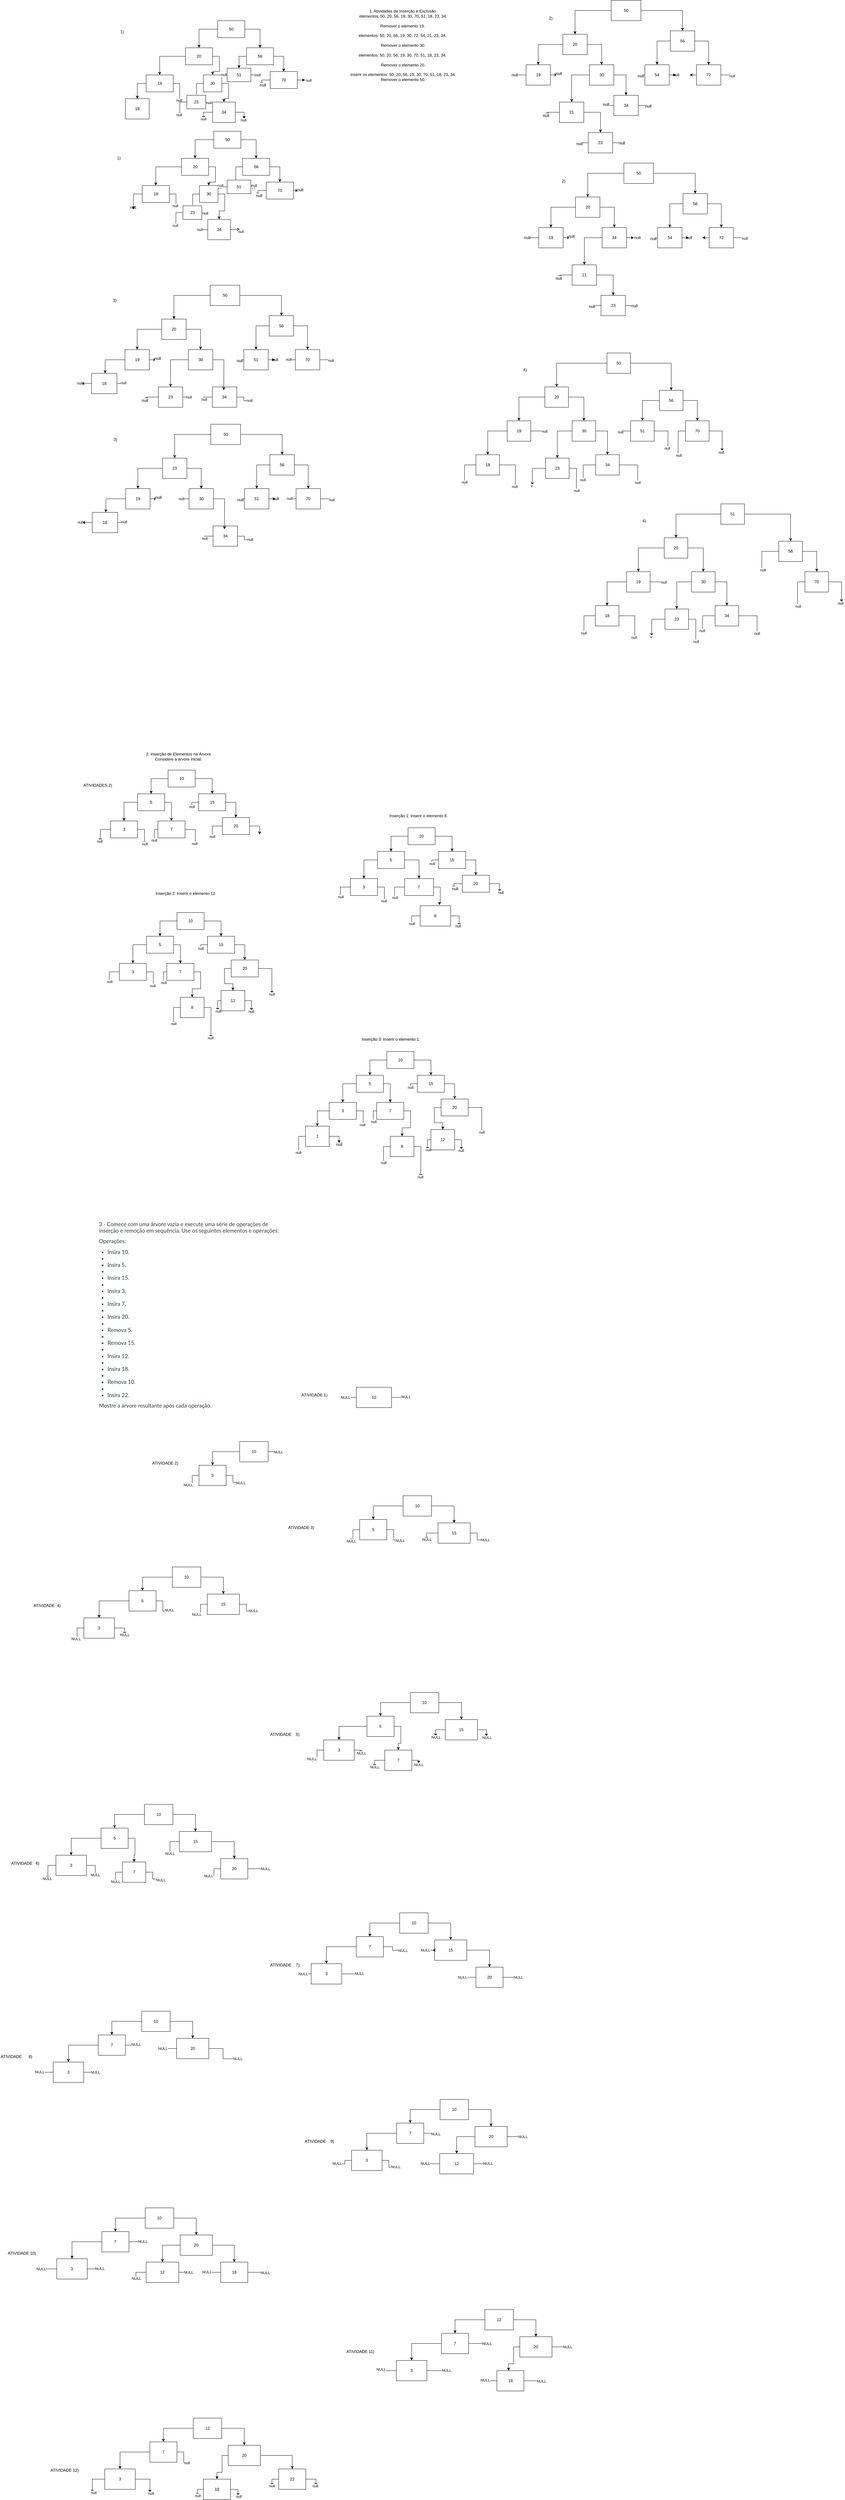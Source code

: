 <mxfile version="24.8.0">
  <diagram name="Página-1" id="WhLT-pOejma8Kqf4hP_R">
    <mxGraphModel dx="1390" dy="2587" grid="1" gridSize="10" guides="1" tooltips="1" connect="1" arrows="1" fold="1" page="1" pageScale="1" pageWidth="827" pageHeight="1169" math="0" shadow="0">
      <root>
        <mxCell id="0" />
        <mxCell id="1" parent="0" />
        <mxCell id="p_lKcN6q92WKmpScLk5y-1" value="&lt;div&gt;1. Atividades de Inserção e Exclusão&lt;/div&gt;&lt;div&gt;&amp;nbsp;elementos: 50, 20, 56, 19, 30, 70, 51, 18, 23, 34.&lt;/div&gt;&lt;div&gt;&lt;br&gt;&lt;/div&gt;&lt;div&gt;Remover o elemento 19.&lt;/div&gt;&lt;div&gt;&lt;br&gt;&lt;/div&gt;&lt;div&gt;elementos: 50, 20, 56, 19, 30, 72, 54, 21, 23, 34.&lt;/div&gt;&lt;div&gt;&lt;br&gt;&lt;/div&gt;&lt;div&gt;&amp;nbsp;Remover o elemento 30.&lt;/div&gt;&lt;div&gt;&lt;br&gt;&lt;/div&gt;&lt;div&gt;elementos: 50, 20, 56, 19, 30, 70, 51, 18, 23, 34.&lt;/div&gt;&lt;div&gt;&lt;br&gt;&lt;/div&gt;&lt;div&gt;&amp;nbsp;Remover o elemento 20.&lt;/div&gt;&lt;div&gt;&lt;br&gt;&lt;/div&gt;&lt;div&gt;&amp;nbsp;Inserir os elementos: 50, 20, 56, 19, 30, 70, 51, 18, 23, 34.&lt;/div&gt;&lt;div&gt;&amp;nbsp;Remover o elemento 50.&lt;/div&gt;&lt;div&gt;&lt;br&gt;&lt;/div&gt;" style="text;html=1;align=center;verticalAlign=middle;resizable=0;points=[];autosize=1;strokeColor=none;fillColor=none;" parent="1" vertex="1">
          <mxGeometry x="2687.42" y="-1100" width="340" height="240" as="geometry" />
        </mxCell>
        <mxCell id="p_lKcN6q92WKmpScLk5y-2" style="edgeStyle=orthogonalEdgeStyle;rounded=0;orthogonalLoop=1;jettySize=auto;html=1;exitX=0;exitY=0.5;exitDx=0;exitDy=0;entryX=0.5;entryY=0;entryDx=0;entryDy=0;" parent="1" source="p_lKcN6q92WKmpScLk5y-4" target="p_lKcN6q92WKmpScLk5y-11" edge="1">
          <mxGeometry relative="1" as="geometry" />
        </mxCell>
        <mxCell id="p_lKcN6q92WKmpScLk5y-3" style="edgeStyle=orthogonalEdgeStyle;rounded=0;orthogonalLoop=1;jettySize=auto;html=1;exitX=1;exitY=0.5;exitDx=0;exitDy=0;" parent="1" source="p_lKcN6q92WKmpScLk5y-4" target="p_lKcN6q92WKmpScLk5y-8" edge="1">
          <mxGeometry relative="1" as="geometry" />
        </mxCell>
        <mxCell id="p_lKcN6q92WKmpScLk5y-4" value="10" style="rounded=0;whiteSpace=wrap;html=1;" parent="1" vertex="1">
          <mxGeometry x="2165.77" y="1150" width="80" height="50" as="geometry" />
        </mxCell>
        <mxCell id="p_lKcN6q92WKmpScLk5y-5" style="edgeStyle=orthogonalEdgeStyle;rounded=0;orthogonalLoop=1;jettySize=auto;html=1;exitX=1;exitY=0.5;exitDx=0;exitDy=0;" parent="1" source="p_lKcN6q92WKmpScLk5y-8" target="p_lKcN6q92WKmpScLk5y-25" edge="1">
          <mxGeometry relative="1" as="geometry" />
        </mxCell>
        <mxCell id="p_lKcN6q92WKmpScLk5y-6" style="edgeStyle=orthogonalEdgeStyle;rounded=0;orthogonalLoop=1;jettySize=auto;html=1;exitX=0;exitY=0.5;exitDx=0;exitDy=0;" parent="1" source="p_lKcN6q92WKmpScLk5y-8" edge="1">
          <mxGeometry relative="1" as="geometry">
            <mxPoint x="2235.77" y="1260" as="targetPoint" />
          </mxGeometry>
        </mxCell>
        <mxCell id="p_lKcN6q92WKmpScLk5y-7" value="null" style="edgeLabel;html=1;align=center;verticalAlign=middle;resizable=0;points=[];" parent="p_lKcN6q92WKmpScLk5y-6" vertex="1" connectable="0">
          <mxGeometry x="0.867" relative="1" as="geometry">
            <mxPoint as="offset" />
          </mxGeometry>
        </mxCell>
        <mxCell id="p_lKcN6q92WKmpScLk5y-8" value="15" style="rounded=0;whiteSpace=wrap;html=1;" parent="1" vertex="1">
          <mxGeometry x="2255.77" y="1220" width="80" height="50" as="geometry" />
        </mxCell>
        <mxCell id="p_lKcN6q92WKmpScLk5y-9" style="edgeStyle=orthogonalEdgeStyle;rounded=0;orthogonalLoop=1;jettySize=auto;html=1;exitX=0;exitY=0.5;exitDx=0;exitDy=0;entryX=0.5;entryY=0;entryDx=0;entryDy=0;" parent="1" source="p_lKcN6q92WKmpScLk5y-11" target="p_lKcN6q92WKmpScLk5y-16" edge="1">
          <mxGeometry relative="1" as="geometry" />
        </mxCell>
        <mxCell id="p_lKcN6q92WKmpScLk5y-10" style="edgeStyle=orthogonalEdgeStyle;rounded=0;orthogonalLoop=1;jettySize=auto;html=1;exitX=1;exitY=0.5;exitDx=0;exitDy=0;entryX=0.5;entryY=0;entryDx=0;entryDy=0;" parent="1" source="p_lKcN6q92WKmpScLk5y-11" target="p_lKcN6q92WKmpScLk5y-21" edge="1">
          <mxGeometry relative="1" as="geometry" />
        </mxCell>
        <mxCell id="p_lKcN6q92WKmpScLk5y-11" value="5" style="rounded=0;whiteSpace=wrap;html=1;" parent="1" vertex="1">
          <mxGeometry x="2075.77" y="1220" width="80" height="50" as="geometry" />
        </mxCell>
        <mxCell id="p_lKcN6q92WKmpScLk5y-12" style="edgeStyle=orthogonalEdgeStyle;rounded=0;orthogonalLoop=1;jettySize=auto;html=1;exitX=0;exitY=0.5;exitDx=0;exitDy=0;" parent="1" source="p_lKcN6q92WKmpScLk5y-16" edge="1">
          <mxGeometry relative="1" as="geometry">
            <mxPoint x="1965.77" y="1360" as="targetPoint" />
          </mxGeometry>
        </mxCell>
        <mxCell id="p_lKcN6q92WKmpScLk5y-13" value="null" style="edgeLabel;html=1;align=center;verticalAlign=middle;resizable=0;points=[];" parent="p_lKcN6q92WKmpScLk5y-12" vertex="1" connectable="0">
          <mxGeometry x="0.98" y="-2" relative="1" as="geometry">
            <mxPoint as="offset" />
          </mxGeometry>
        </mxCell>
        <mxCell id="p_lKcN6q92WKmpScLk5y-14" style="edgeStyle=orthogonalEdgeStyle;rounded=0;orthogonalLoop=1;jettySize=auto;html=1;exitX=1;exitY=0.5;exitDx=0;exitDy=0;" parent="1" source="p_lKcN6q92WKmpScLk5y-16" edge="1">
          <mxGeometry relative="1" as="geometry">
            <mxPoint x="2095.77" y="1370" as="targetPoint" />
          </mxGeometry>
        </mxCell>
        <mxCell id="p_lKcN6q92WKmpScLk5y-15" value="null" style="edgeLabel;html=1;align=center;verticalAlign=middle;resizable=0;points=[];" parent="p_lKcN6q92WKmpScLk5y-14" vertex="1" connectable="0">
          <mxGeometry x="0.928" y="1" relative="1" as="geometry">
            <mxPoint as="offset" />
          </mxGeometry>
        </mxCell>
        <mxCell id="p_lKcN6q92WKmpScLk5y-16" value="3" style="rounded=0;whiteSpace=wrap;html=1;" parent="1" vertex="1">
          <mxGeometry x="1995.77" y="1300" width="80" height="50" as="geometry" />
        </mxCell>
        <mxCell id="p_lKcN6q92WKmpScLk5y-17" style="edgeStyle=orthogonalEdgeStyle;rounded=0;orthogonalLoop=1;jettySize=auto;html=1;exitX=1;exitY=0.5;exitDx=0;exitDy=0;" parent="1" source="p_lKcN6q92WKmpScLk5y-21" edge="1">
          <mxGeometry relative="1" as="geometry">
            <mxPoint x="2245.77" y="1370" as="targetPoint" />
          </mxGeometry>
        </mxCell>
        <mxCell id="p_lKcN6q92WKmpScLk5y-18" value="null" style="edgeLabel;html=1;align=center;verticalAlign=middle;resizable=0;points=[];" parent="p_lKcN6q92WKmpScLk5y-17" vertex="1" connectable="0">
          <mxGeometry x="0.917" y="-2" relative="1" as="geometry">
            <mxPoint as="offset" />
          </mxGeometry>
        </mxCell>
        <mxCell id="p_lKcN6q92WKmpScLk5y-19" style="edgeStyle=orthogonalEdgeStyle;rounded=0;orthogonalLoop=1;jettySize=auto;html=1;exitX=0;exitY=0.5;exitDx=0;exitDy=0;" parent="1" source="p_lKcN6q92WKmpScLk5y-21" edge="1">
          <mxGeometry relative="1" as="geometry">
            <mxPoint x="2125.77" y="1360" as="targetPoint" />
          </mxGeometry>
        </mxCell>
        <mxCell id="p_lKcN6q92WKmpScLk5y-20" value="null" style="edgeLabel;html=1;align=center;verticalAlign=middle;resizable=0;points=[];" parent="p_lKcN6q92WKmpScLk5y-19" vertex="1" connectable="0">
          <mxGeometry x="0.859" y="-1" relative="1" as="geometry">
            <mxPoint as="offset" />
          </mxGeometry>
        </mxCell>
        <mxCell id="p_lKcN6q92WKmpScLk5y-21" value="7" style="rounded=0;whiteSpace=wrap;html=1;" parent="1" vertex="1">
          <mxGeometry x="2135.77" y="1300" width="80" height="50" as="geometry" />
        </mxCell>
        <mxCell id="p_lKcN6q92WKmpScLk5y-22" style="edgeStyle=orthogonalEdgeStyle;rounded=0;orthogonalLoop=1;jettySize=auto;html=1;exitX=0;exitY=0.5;exitDx=0;exitDy=0;" parent="1" source="p_lKcN6q92WKmpScLk5y-25" edge="1">
          <mxGeometry relative="1" as="geometry">
            <mxPoint x="2295.77" y="1350" as="targetPoint" />
          </mxGeometry>
        </mxCell>
        <mxCell id="p_lKcN6q92WKmpScLk5y-23" value="null" style="edgeLabel;html=1;align=center;verticalAlign=middle;resizable=0;points=[];" parent="p_lKcN6q92WKmpScLk5y-22" vertex="1" connectable="0">
          <mxGeometry x="0.876" relative="1" as="geometry">
            <mxPoint as="offset" />
          </mxGeometry>
        </mxCell>
        <mxCell id="p_lKcN6q92WKmpScLk5y-24" style="edgeStyle=orthogonalEdgeStyle;rounded=0;orthogonalLoop=1;jettySize=auto;html=1;exitX=1;exitY=0.5;exitDx=0;exitDy=0;" parent="1" source="p_lKcN6q92WKmpScLk5y-25" edge="1">
          <mxGeometry relative="1" as="geometry">
            <mxPoint x="2435.77" y="1340" as="targetPoint" />
          </mxGeometry>
        </mxCell>
        <mxCell id="p_lKcN6q92WKmpScLk5y-25" value="20" style="rounded=0;whiteSpace=wrap;html=1;" parent="1" vertex="1">
          <mxGeometry x="2325.77" y="1290" width="80" height="50" as="geometry" />
        </mxCell>
        <mxCell id="p_lKcN6q92WKmpScLk5y-26" style="edgeStyle=orthogonalEdgeStyle;rounded=0;orthogonalLoop=1;jettySize=auto;html=1;exitX=0;exitY=0.5;exitDx=0;exitDy=0;entryX=0.5;entryY=0;entryDx=0;entryDy=0;" parent="1" source="p_lKcN6q92WKmpScLk5y-28" target="p_lKcN6q92WKmpScLk5y-35" edge="1">
          <mxGeometry relative="1" as="geometry" />
        </mxCell>
        <mxCell id="p_lKcN6q92WKmpScLk5y-27" style="edgeStyle=orthogonalEdgeStyle;rounded=0;orthogonalLoop=1;jettySize=auto;html=1;exitX=1;exitY=0.5;exitDx=0;exitDy=0;" parent="1" source="p_lKcN6q92WKmpScLk5y-28" target="p_lKcN6q92WKmpScLk5y-32" edge="1">
          <mxGeometry relative="1" as="geometry" />
        </mxCell>
        <mxCell id="p_lKcN6q92WKmpScLk5y-28" value="10" style="rounded=0;whiteSpace=wrap;html=1;" parent="1" vertex="1">
          <mxGeometry x="2873.49" y="1320" width="80" height="50" as="geometry" />
        </mxCell>
        <mxCell id="p_lKcN6q92WKmpScLk5y-29" style="edgeStyle=orthogonalEdgeStyle;rounded=0;orthogonalLoop=1;jettySize=auto;html=1;exitX=1;exitY=0.5;exitDx=0;exitDy=0;" parent="1" source="p_lKcN6q92WKmpScLk5y-32" target="p_lKcN6q92WKmpScLk5y-48" edge="1">
          <mxGeometry relative="1" as="geometry" />
        </mxCell>
        <mxCell id="p_lKcN6q92WKmpScLk5y-30" style="edgeStyle=orthogonalEdgeStyle;rounded=0;orthogonalLoop=1;jettySize=auto;html=1;exitX=0;exitY=0.5;exitDx=0;exitDy=0;" parent="1" source="p_lKcN6q92WKmpScLk5y-32" edge="1">
          <mxGeometry relative="1" as="geometry">
            <mxPoint x="2943.49" y="1430" as="targetPoint" />
          </mxGeometry>
        </mxCell>
        <mxCell id="p_lKcN6q92WKmpScLk5y-31" value="null" style="edgeLabel;html=1;align=center;verticalAlign=middle;resizable=0;points=[];" parent="p_lKcN6q92WKmpScLk5y-30" vertex="1" connectable="0">
          <mxGeometry x="0.738" relative="1" as="geometry">
            <mxPoint as="offset" />
          </mxGeometry>
        </mxCell>
        <mxCell id="p_lKcN6q92WKmpScLk5y-32" value="15" style="rounded=0;whiteSpace=wrap;html=1;" parent="1" vertex="1">
          <mxGeometry x="2963.49" y="1390" width="80" height="50" as="geometry" />
        </mxCell>
        <mxCell id="p_lKcN6q92WKmpScLk5y-33" style="edgeStyle=orthogonalEdgeStyle;rounded=0;orthogonalLoop=1;jettySize=auto;html=1;exitX=0;exitY=0.5;exitDx=0;exitDy=0;entryX=0.5;entryY=0;entryDx=0;entryDy=0;" parent="1" source="p_lKcN6q92WKmpScLk5y-35" target="p_lKcN6q92WKmpScLk5y-40" edge="1">
          <mxGeometry relative="1" as="geometry" />
        </mxCell>
        <mxCell id="p_lKcN6q92WKmpScLk5y-34" style="edgeStyle=orthogonalEdgeStyle;rounded=0;orthogonalLoop=1;jettySize=auto;html=1;exitX=1;exitY=0.5;exitDx=0;exitDy=0;entryX=0.5;entryY=0;entryDx=0;entryDy=0;" parent="1" source="p_lKcN6q92WKmpScLk5y-35" target="p_lKcN6q92WKmpScLk5y-43" edge="1">
          <mxGeometry relative="1" as="geometry" />
        </mxCell>
        <mxCell id="p_lKcN6q92WKmpScLk5y-35" value="5" style="rounded=0;whiteSpace=wrap;html=1;" parent="1" vertex="1">
          <mxGeometry x="2783.49" y="1390" width="80" height="50" as="geometry" />
        </mxCell>
        <mxCell id="p_lKcN6q92WKmpScLk5y-36" style="edgeStyle=orthogonalEdgeStyle;rounded=0;orthogonalLoop=1;jettySize=auto;html=1;exitX=0;exitY=0.5;exitDx=0;exitDy=0;" parent="1" source="p_lKcN6q92WKmpScLk5y-40" edge="1">
          <mxGeometry relative="1" as="geometry">
            <mxPoint x="2673.49" y="1530" as="targetPoint" />
          </mxGeometry>
        </mxCell>
        <mxCell id="p_lKcN6q92WKmpScLk5y-37" value="null" style="edgeLabel;html=1;align=center;verticalAlign=middle;resizable=0;points=[];" parent="p_lKcN6q92WKmpScLk5y-36" vertex="1" connectable="0">
          <mxGeometry x="0.793" y="1" relative="1" as="geometry">
            <mxPoint as="offset" />
          </mxGeometry>
        </mxCell>
        <mxCell id="p_lKcN6q92WKmpScLk5y-38" style="edgeStyle=orthogonalEdgeStyle;rounded=0;orthogonalLoop=1;jettySize=auto;html=1;exitX=1;exitY=0.5;exitDx=0;exitDy=0;" parent="1" source="p_lKcN6q92WKmpScLk5y-40" edge="1">
          <mxGeometry relative="1" as="geometry">
            <mxPoint x="2803.49" y="1540" as="targetPoint" />
          </mxGeometry>
        </mxCell>
        <mxCell id="p_lKcN6q92WKmpScLk5y-39" value="null" style="edgeLabel;html=1;align=center;verticalAlign=middle;resizable=0;points=[];" parent="p_lKcN6q92WKmpScLk5y-38" vertex="1" connectable="0">
          <mxGeometry x="0.871" y="-2" relative="1" as="geometry">
            <mxPoint as="offset" />
          </mxGeometry>
        </mxCell>
        <mxCell id="p_lKcN6q92WKmpScLk5y-40" value="3" style="rounded=0;whiteSpace=wrap;html=1;" parent="1" vertex="1">
          <mxGeometry x="2703.49" y="1470" width="80" height="50" as="geometry" />
        </mxCell>
        <mxCell id="p_lKcN6q92WKmpScLk5y-41" style="edgeStyle=orthogonalEdgeStyle;rounded=0;orthogonalLoop=1;jettySize=auto;html=1;exitX=0;exitY=0.5;exitDx=0;exitDy=0;" parent="1" source="p_lKcN6q92WKmpScLk5y-43" edge="1">
          <mxGeometry relative="1" as="geometry">
            <mxPoint x="2833.49" y="1530" as="targetPoint" />
          </mxGeometry>
        </mxCell>
        <mxCell id="p_lKcN6q92WKmpScLk5y-42" value="null" style="edgeLabel;html=1;align=center;verticalAlign=middle;resizable=0;points=[];" parent="p_lKcN6q92WKmpScLk5y-41" vertex="1" connectable="0">
          <mxGeometry x="0.858" y="1" relative="1" as="geometry">
            <mxPoint as="offset" />
          </mxGeometry>
        </mxCell>
        <mxCell id="p_lKcN6q92WKmpScLk5y-43" value="7" style="rounded=0;whiteSpace=wrap;html=1;" parent="1" vertex="1">
          <mxGeometry x="2863.49" y="1470" width="85" height="50" as="geometry" />
        </mxCell>
        <mxCell id="p_lKcN6q92WKmpScLk5y-44" style="edgeStyle=orthogonalEdgeStyle;rounded=0;orthogonalLoop=1;jettySize=auto;html=1;exitX=1;exitY=0.5;exitDx=0;exitDy=0;" parent="1" source="p_lKcN6q92WKmpScLk5y-48" edge="1">
          <mxGeometry relative="1" as="geometry">
            <mxPoint x="3143.49" y="1510" as="targetPoint" />
          </mxGeometry>
        </mxCell>
        <mxCell id="p_lKcN6q92WKmpScLk5y-45" value="null" style="edgeLabel;html=1;align=center;verticalAlign=middle;resizable=0;points=[];" parent="p_lKcN6q92WKmpScLk5y-44" vertex="1" connectable="0">
          <mxGeometry x="1" y="3" relative="1" as="geometry">
            <mxPoint y="1" as="offset" />
          </mxGeometry>
        </mxCell>
        <mxCell id="p_lKcN6q92WKmpScLk5y-46" style="edgeStyle=orthogonalEdgeStyle;rounded=0;orthogonalLoop=1;jettySize=auto;html=1;exitX=0;exitY=0.5;exitDx=0;exitDy=0;" parent="1" source="p_lKcN6q92WKmpScLk5y-48" edge="1">
          <mxGeometry relative="1" as="geometry">
            <mxPoint x="3008.49" y="1500" as="targetPoint" />
          </mxGeometry>
        </mxCell>
        <mxCell id="p_lKcN6q92WKmpScLk5y-47" value="&lt;span style=&quot;font-size: 12px; background-color: rgb(251, 251, 251);&quot;&gt;null&lt;/span&gt;" style="edgeLabel;html=1;align=center;verticalAlign=middle;resizable=0;points=[];" parent="p_lKcN6q92WKmpScLk5y-46" vertex="1" connectable="0">
          <mxGeometry x="1" y="3" relative="1" as="geometry">
            <mxPoint as="offset" />
          </mxGeometry>
        </mxCell>
        <mxCell id="p_lKcN6q92WKmpScLk5y-48" value="20" style="rounded=0;whiteSpace=wrap;html=1;" parent="1" vertex="1">
          <mxGeometry x="3033.49" y="1460" width="80" height="50" as="geometry" />
        </mxCell>
        <mxCell id="p_lKcN6q92WKmpScLk5y-49" style="edgeStyle=orthogonalEdgeStyle;rounded=0;orthogonalLoop=1;jettySize=auto;html=1;exitX=0;exitY=0.5;exitDx=0;exitDy=0;entryX=0.5;entryY=0;entryDx=0;entryDy=0;" parent="1" source="p_lKcN6q92WKmpScLk5y-51" target="p_lKcN6q92WKmpScLk5y-58" edge="1">
          <mxGeometry relative="1" as="geometry" />
        </mxCell>
        <mxCell id="p_lKcN6q92WKmpScLk5y-50" style="edgeStyle=orthogonalEdgeStyle;rounded=0;orthogonalLoop=1;jettySize=auto;html=1;exitX=1;exitY=0.5;exitDx=0;exitDy=0;" parent="1" source="p_lKcN6q92WKmpScLk5y-51" target="p_lKcN6q92WKmpScLk5y-55" edge="1">
          <mxGeometry relative="1" as="geometry" />
        </mxCell>
        <mxCell id="p_lKcN6q92WKmpScLk5y-51" value="10" style="rounded=0;whiteSpace=wrap;html=1;" parent="1" vertex="1">
          <mxGeometry x="2192" y="1570" width="80" height="50" as="geometry" />
        </mxCell>
        <mxCell id="p_lKcN6q92WKmpScLk5y-52" style="edgeStyle=orthogonalEdgeStyle;rounded=0;orthogonalLoop=1;jettySize=auto;html=1;exitX=1;exitY=0.5;exitDx=0;exitDy=0;" parent="1" source="p_lKcN6q92WKmpScLk5y-55" target="p_lKcN6q92WKmpScLk5y-71" edge="1">
          <mxGeometry relative="1" as="geometry" />
        </mxCell>
        <mxCell id="p_lKcN6q92WKmpScLk5y-53" style="edgeStyle=orthogonalEdgeStyle;rounded=0;orthogonalLoop=1;jettySize=auto;html=1;exitX=0;exitY=0.5;exitDx=0;exitDy=0;" parent="1" source="p_lKcN6q92WKmpScLk5y-55" edge="1">
          <mxGeometry relative="1" as="geometry">
            <mxPoint x="2262" y="1680" as="targetPoint" />
          </mxGeometry>
        </mxCell>
        <mxCell id="p_lKcN6q92WKmpScLk5y-54" value="null" style="edgeLabel;html=1;align=center;verticalAlign=middle;resizable=0;points=[];" parent="p_lKcN6q92WKmpScLk5y-53" vertex="1" connectable="0">
          <mxGeometry x="0.738" relative="1" as="geometry">
            <mxPoint as="offset" />
          </mxGeometry>
        </mxCell>
        <mxCell id="p_lKcN6q92WKmpScLk5y-55" value="15" style="rounded=0;whiteSpace=wrap;html=1;" parent="1" vertex="1">
          <mxGeometry x="2282" y="1640" width="80" height="50" as="geometry" />
        </mxCell>
        <mxCell id="p_lKcN6q92WKmpScLk5y-56" style="edgeStyle=orthogonalEdgeStyle;rounded=0;orthogonalLoop=1;jettySize=auto;html=1;exitX=0;exitY=0.5;exitDx=0;exitDy=0;entryX=0.5;entryY=0;entryDx=0;entryDy=0;" parent="1" source="p_lKcN6q92WKmpScLk5y-58" target="p_lKcN6q92WKmpScLk5y-63" edge="1">
          <mxGeometry relative="1" as="geometry" />
        </mxCell>
        <mxCell id="p_lKcN6q92WKmpScLk5y-57" style="edgeStyle=orthogonalEdgeStyle;rounded=0;orthogonalLoop=1;jettySize=auto;html=1;exitX=1;exitY=0.5;exitDx=0;exitDy=0;entryX=0.5;entryY=0;entryDx=0;entryDy=0;" parent="1" source="p_lKcN6q92WKmpScLk5y-58" target="p_lKcN6q92WKmpScLk5y-67" edge="1">
          <mxGeometry relative="1" as="geometry" />
        </mxCell>
        <mxCell id="p_lKcN6q92WKmpScLk5y-58" value="5" style="rounded=0;whiteSpace=wrap;html=1;" parent="1" vertex="1">
          <mxGeometry x="2102" y="1640" width="80" height="50" as="geometry" />
        </mxCell>
        <mxCell id="p_lKcN6q92WKmpScLk5y-59" style="edgeStyle=orthogonalEdgeStyle;rounded=0;orthogonalLoop=1;jettySize=auto;html=1;exitX=0;exitY=0.5;exitDx=0;exitDy=0;" parent="1" source="p_lKcN6q92WKmpScLk5y-63" edge="1">
          <mxGeometry relative="1" as="geometry">
            <mxPoint x="1992" y="1780" as="targetPoint" />
          </mxGeometry>
        </mxCell>
        <mxCell id="p_lKcN6q92WKmpScLk5y-60" value="null" style="edgeLabel;html=1;align=center;verticalAlign=middle;resizable=0;points=[];" parent="p_lKcN6q92WKmpScLk5y-59" vertex="1" connectable="0">
          <mxGeometry x="0.793" y="1" relative="1" as="geometry">
            <mxPoint as="offset" />
          </mxGeometry>
        </mxCell>
        <mxCell id="p_lKcN6q92WKmpScLk5y-61" style="edgeStyle=orthogonalEdgeStyle;rounded=0;orthogonalLoop=1;jettySize=auto;html=1;exitX=1;exitY=0.5;exitDx=0;exitDy=0;" parent="1" source="p_lKcN6q92WKmpScLk5y-63" edge="1">
          <mxGeometry relative="1" as="geometry">
            <mxPoint x="2122" y="1790" as="targetPoint" />
          </mxGeometry>
        </mxCell>
        <mxCell id="p_lKcN6q92WKmpScLk5y-62" value="null" style="edgeLabel;html=1;align=center;verticalAlign=middle;resizable=0;points=[];" parent="p_lKcN6q92WKmpScLk5y-61" vertex="1" connectable="0">
          <mxGeometry x="0.871" y="-2" relative="1" as="geometry">
            <mxPoint as="offset" />
          </mxGeometry>
        </mxCell>
        <mxCell id="p_lKcN6q92WKmpScLk5y-63" value="3" style="rounded=0;whiteSpace=wrap;html=1;" parent="1" vertex="1">
          <mxGeometry x="2022" y="1720" width="80" height="50" as="geometry" />
        </mxCell>
        <mxCell id="p_lKcN6q92WKmpScLk5y-64" style="edgeStyle=orthogonalEdgeStyle;rounded=0;orthogonalLoop=1;jettySize=auto;html=1;exitX=0;exitY=0.5;exitDx=0;exitDy=0;" parent="1" source="p_lKcN6q92WKmpScLk5y-67" edge="1">
          <mxGeometry relative="1" as="geometry">
            <mxPoint x="2152" y="1780" as="targetPoint" />
          </mxGeometry>
        </mxCell>
        <mxCell id="p_lKcN6q92WKmpScLk5y-65" value="null" style="edgeLabel;html=1;align=center;verticalAlign=middle;resizable=0;points=[];" parent="p_lKcN6q92WKmpScLk5y-64" vertex="1" connectable="0">
          <mxGeometry x="0.858" y="1" relative="1" as="geometry">
            <mxPoint as="offset" />
          </mxGeometry>
        </mxCell>
        <mxCell id="p_lKcN6q92WKmpScLk5y-66" style="edgeStyle=orthogonalEdgeStyle;rounded=0;orthogonalLoop=1;jettySize=auto;html=1;exitX=1;exitY=0.5;exitDx=0;exitDy=0;entryX=0.5;entryY=0;entryDx=0;entryDy=0;" parent="1" source="p_lKcN6q92WKmpScLk5y-67" target="p_lKcN6q92WKmpScLk5y-86" edge="1">
          <mxGeometry relative="1" as="geometry" />
        </mxCell>
        <mxCell id="p_lKcN6q92WKmpScLk5y-67" value="7" style="rounded=0;whiteSpace=wrap;html=1;" parent="1" vertex="1">
          <mxGeometry x="2162" y="1720" width="80" height="50" as="geometry" />
        </mxCell>
        <mxCell id="p_lKcN6q92WKmpScLk5y-68" style="edgeStyle=orthogonalEdgeStyle;rounded=0;orthogonalLoop=1;jettySize=auto;html=1;exitX=1;exitY=0.5;exitDx=0;exitDy=0;" parent="1" source="p_lKcN6q92WKmpScLk5y-71" edge="1">
          <mxGeometry relative="1" as="geometry">
            <mxPoint x="2472" y="1810" as="targetPoint" />
            <Array as="points">
              <mxPoint x="2472" y="1735" />
              <mxPoint x="2472" y="1810" />
            </Array>
          </mxGeometry>
        </mxCell>
        <mxCell id="p_lKcN6q92WKmpScLk5y-69" value="null" style="edgeLabel;html=1;align=center;verticalAlign=middle;resizable=0;points=[];" parent="p_lKcN6q92WKmpScLk5y-68" vertex="1" connectable="0">
          <mxGeometry x="1" y="3" relative="1" as="geometry">
            <mxPoint y="1" as="offset" />
          </mxGeometry>
        </mxCell>
        <mxCell id="p_lKcN6q92WKmpScLk5y-70" style="edgeStyle=orthogonalEdgeStyle;rounded=0;orthogonalLoop=1;jettySize=auto;html=1;exitX=0;exitY=0.5;exitDx=0;exitDy=0;entryX=0.5;entryY=0;entryDx=0;entryDy=0;" parent="1" source="p_lKcN6q92WKmpScLk5y-71" target="p_lKcN6q92WKmpScLk5y-91" edge="1">
          <mxGeometry relative="1" as="geometry" />
        </mxCell>
        <mxCell id="p_lKcN6q92WKmpScLk5y-71" value="20" style="rounded=0;whiteSpace=wrap;html=1;" parent="1" vertex="1">
          <mxGeometry x="2352" y="1710" width="80" height="50" as="geometry" />
        </mxCell>
        <mxCell id="p_lKcN6q92WKmpScLk5y-72" value="Inserção 1: Inserir o el&lt;span style=&quot;background-color: initial;&quot;&gt;emento 8.&lt;/span&gt;" style="text;html=1;align=center;verticalAlign=middle;resizable=0;points=[];autosize=1;strokeColor=none;fillColor=none;" parent="1" vertex="1">
          <mxGeometry x="2804.49" y="1270" width="200" height="30" as="geometry" />
        </mxCell>
        <mxCell id="p_lKcN6q92WKmpScLk5y-73" value="&lt;div&gt;2. Inserção de Elementos na Árvore&lt;/div&gt;&lt;div&gt;Considere a árvore inicial:&lt;/div&gt;" style="text;html=1;align=center;verticalAlign=middle;resizable=0;points=[];autosize=1;strokeColor=none;fillColor=none;" parent="1" vertex="1">
          <mxGeometry x="2085.77" y="1090" width="220" height="40" as="geometry" />
        </mxCell>
        <mxCell id="p_lKcN6q92WKmpScLk5y-74" value="&lt;div style=&quot;forced-color-adjust: none;&quot;&gt;Inserção 2: Inserir o elemento 12.&lt;/div&gt;&lt;div style=&quot;forced-color-adjust: none;&quot;&gt;&lt;br style=&quot;forced-color-adjust: none; color: rgb(0, 0, 0); font-family: Helvetica; font-size: 12px; font-style: normal; font-variant-ligatures: normal; font-variant-caps: normal; font-weight: 400; letter-spacing: normal; orphans: 2; text-align: center; text-indent: 0px; text-transform: none; widows: 2; word-spacing: 0px; -webkit-text-stroke-width: 0px; white-space: nowrap; background-color: rgb(251, 251, 251); text-decoration-thickness: initial; text-decoration-style: initial; text-decoration-color: initial;&quot;&gt;&#xa;&#xa;&lt;/div&gt;" style="text;whiteSpace=wrap;html=1;" parent="1" vertex="1">
          <mxGeometry x="2127" y="1500" width="220" height="80" as="geometry" />
        </mxCell>
        <mxCell id="p_lKcN6q92WKmpScLk5y-75" value="&lt;span style=&quot;color: rgb(0, 0, 0); font-family: Helvetica; font-size: 12px; font-style: normal; font-variant-ligatures: normal; font-variant-caps: normal; font-weight: 400; letter-spacing: normal; orphans: 2; text-align: center; text-indent: 0px; text-transform: none; widows: 2; word-spacing: 0px; -webkit-text-stroke-width: 0px; white-space: nowrap; background-color: rgb(251, 251, 251); text-decoration-thickness: initial; text-decoration-style: initial; text-decoration-color: initial; display: inline !important; float: none;&quot;&gt;Inserção 3: Inserir o elemento 1.&lt;/span&gt;" style="text;whiteSpace=wrap;html=1;" parent="1" vertex="1">
          <mxGeometry x="2735.14" y="1930" width="210" height="40" as="geometry" />
        </mxCell>
        <mxCell id="p_lKcN6q92WKmpScLk5y-76" style="edgeStyle=orthogonalEdgeStyle;rounded=0;orthogonalLoop=1;jettySize=auto;html=1;exitX=0;exitY=0.5;exitDx=0;exitDy=0;" parent="1" source="p_lKcN6q92WKmpScLk5y-80" edge="1">
          <mxGeometry relative="1" as="geometry">
            <mxPoint x="2884.41" y="1610" as="targetPoint" />
          </mxGeometry>
        </mxCell>
        <mxCell id="p_lKcN6q92WKmpScLk5y-77" value="null" style="edgeLabel;html=1;align=center;verticalAlign=middle;resizable=0;points=[];" parent="p_lKcN6q92WKmpScLk5y-76" vertex="1" connectable="0">
          <mxGeometry x="0.724" relative="1" as="geometry">
            <mxPoint as="offset" />
          </mxGeometry>
        </mxCell>
        <mxCell id="p_lKcN6q92WKmpScLk5y-78" style="edgeStyle=orthogonalEdgeStyle;rounded=0;orthogonalLoop=1;jettySize=auto;html=1;exitX=1;exitY=0.5;exitDx=0;exitDy=0;" parent="1" source="p_lKcN6q92WKmpScLk5y-80" edge="1">
          <mxGeometry relative="1" as="geometry">
            <mxPoint x="3024.41" y="1610" as="targetPoint" />
          </mxGeometry>
        </mxCell>
        <mxCell id="p_lKcN6q92WKmpScLk5y-79" value="null" style="edgeLabel;html=1;align=center;verticalAlign=middle;resizable=0;points=[];" parent="p_lKcN6q92WKmpScLk5y-78" vertex="1" connectable="0">
          <mxGeometry x="1" y="-4" relative="1" as="geometry">
            <mxPoint as="offset" />
          </mxGeometry>
        </mxCell>
        <mxCell id="p_lKcN6q92WKmpScLk5y-80" value="8" style="rounded=0;whiteSpace=wrap;html=1;" parent="1" vertex="1">
          <mxGeometry x="2909.41" y="1550" width="90" height="60" as="geometry" />
        </mxCell>
        <mxCell id="p_lKcN6q92WKmpScLk5y-81" style="edgeStyle=orthogonalEdgeStyle;rounded=0;orthogonalLoop=1;jettySize=auto;html=1;exitX=1;exitY=0.5;exitDx=0;exitDy=0;entryX=0.633;entryY=-0.032;entryDx=0;entryDy=0;entryPerimeter=0;" parent="1" source="p_lKcN6q92WKmpScLk5y-43" target="p_lKcN6q92WKmpScLk5y-80" edge="1">
          <mxGeometry relative="1" as="geometry" />
        </mxCell>
        <mxCell id="p_lKcN6q92WKmpScLk5y-82" style="edgeStyle=orthogonalEdgeStyle;rounded=0;orthogonalLoop=1;jettySize=auto;html=1;exitX=0;exitY=0.5;exitDx=0;exitDy=0;" parent="1" source="p_lKcN6q92WKmpScLk5y-86" edge="1">
          <mxGeometry relative="1" as="geometry">
            <mxPoint x="2182.0" y="1900.0" as="targetPoint" />
          </mxGeometry>
        </mxCell>
        <mxCell id="p_lKcN6q92WKmpScLk5y-83" value="null" style="edgeLabel;html=1;align=center;verticalAlign=middle;resizable=0;points=[];" parent="p_lKcN6q92WKmpScLk5y-82" vertex="1" connectable="0">
          <mxGeometry x="0.88" y="1" relative="1" as="geometry">
            <mxPoint x="-1" y="1" as="offset" />
          </mxGeometry>
        </mxCell>
        <mxCell id="p_lKcN6q92WKmpScLk5y-84" style="edgeStyle=orthogonalEdgeStyle;rounded=0;orthogonalLoop=1;jettySize=auto;html=1;exitX=1;exitY=0.5;exitDx=0;exitDy=0;" parent="1" source="p_lKcN6q92WKmpScLk5y-86" edge="1">
          <mxGeometry relative="1" as="geometry">
            <mxPoint x="2292.0" y="1940.0" as="targetPoint" />
          </mxGeometry>
        </mxCell>
        <mxCell id="p_lKcN6q92WKmpScLk5y-85" value="null" style="edgeLabel;html=1;align=center;verticalAlign=middle;resizable=0;points=[];" parent="p_lKcN6q92WKmpScLk5y-84" vertex="1" connectable="0">
          <mxGeometry x="0.987" y="-1" relative="1" as="geometry">
            <mxPoint as="offset" />
          </mxGeometry>
        </mxCell>
        <mxCell id="p_lKcN6q92WKmpScLk5y-86" value="8" style="rounded=0;whiteSpace=wrap;html=1;" parent="1" vertex="1">
          <mxGeometry x="2202" y="1820" width="70" height="60" as="geometry" />
        </mxCell>
        <mxCell id="p_lKcN6q92WKmpScLk5y-87" style="edgeStyle=orthogonalEdgeStyle;rounded=0;orthogonalLoop=1;jettySize=auto;html=1;exitX=0;exitY=0.5;exitDx=0;exitDy=0;" parent="1" source="p_lKcN6q92WKmpScLk5y-91" edge="1">
          <mxGeometry relative="1" as="geometry">
            <mxPoint x="2312.0" y="1860.0" as="targetPoint" />
          </mxGeometry>
        </mxCell>
        <mxCell id="p_lKcN6q92WKmpScLk5y-88" value="null" style="edgeLabel;html=1;align=center;verticalAlign=middle;resizable=0;points=[];" parent="p_lKcN6q92WKmpScLk5y-87" vertex="1" connectable="0">
          <mxGeometry x="0.963" y="2" relative="1" as="geometry">
            <mxPoint y="1" as="offset" />
          </mxGeometry>
        </mxCell>
        <mxCell id="p_lKcN6q92WKmpScLk5y-89" style="edgeStyle=orthogonalEdgeStyle;rounded=0;orthogonalLoop=1;jettySize=auto;html=1;exitX=1;exitY=0.5;exitDx=0;exitDy=0;" parent="1" source="p_lKcN6q92WKmpScLk5y-91" edge="1">
          <mxGeometry relative="1" as="geometry">
            <mxPoint x="2412.0" y="1860.0" as="targetPoint" />
          </mxGeometry>
        </mxCell>
        <mxCell id="p_lKcN6q92WKmpScLk5y-90" value="null" style="edgeLabel;html=1;align=center;verticalAlign=middle;resizable=0;points=[];" parent="p_lKcN6q92WKmpScLk5y-89" vertex="1" connectable="0">
          <mxGeometry x="1" y="-2" relative="1" as="geometry">
            <mxPoint x="1" y="2" as="offset" />
          </mxGeometry>
        </mxCell>
        <mxCell id="p_lKcN6q92WKmpScLk5y-91" value="12" style="rounded=0;whiteSpace=wrap;html=1;" parent="1" vertex="1">
          <mxGeometry x="2322" y="1800" width="70" height="60" as="geometry" />
        </mxCell>
        <mxCell id="p_lKcN6q92WKmpScLk5y-92" style="edgeStyle=orthogonalEdgeStyle;rounded=0;orthogonalLoop=1;jettySize=auto;html=1;exitX=0;exitY=0.5;exitDx=0;exitDy=0;entryX=0.5;entryY=0;entryDx=0;entryDy=0;" parent="1" source="p_lKcN6q92WKmpScLk5y-94" target="p_lKcN6q92WKmpScLk5y-101" edge="1">
          <mxGeometry relative="1" as="geometry" />
        </mxCell>
        <mxCell id="p_lKcN6q92WKmpScLk5y-93" style="edgeStyle=orthogonalEdgeStyle;rounded=0;orthogonalLoop=1;jettySize=auto;html=1;exitX=1;exitY=0.5;exitDx=0;exitDy=0;" parent="1" source="p_lKcN6q92WKmpScLk5y-94" target="p_lKcN6q92WKmpScLk5y-98" edge="1">
          <mxGeometry relative="1" as="geometry" />
        </mxCell>
        <mxCell id="p_lKcN6q92WKmpScLk5y-94" value="10" style="rounded=0;whiteSpace=wrap;html=1;" parent="1" vertex="1">
          <mxGeometry x="2811.06" y="1980" width="80" height="50" as="geometry" />
        </mxCell>
        <mxCell id="p_lKcN6q92WKmpScLk5y-95" style="edgeStyle=orthogonalEdgeStyle;rounded=0;orthogonalLoop=1;jettySize=auto;html=1;exitX=1;exitY=0.5;exitDx=0;exitDy=0;" parent="1" source="p_lKcN6q92WKmpScLk5y-98" target="p_lKcN6q92WKmpScLk5y-113" edge="1">
          <mxGeometry relative="1" as="geometry" />
        </mxCell>
        <mxCell id="p_lKcN6q92WKmpScLk5y-96" style="edgeStyle=orthogonalEdgeStyle;rounded=0;orthogonalLoop=1;jettySize=auto;html=1;exitX=0;exitY=0.5;exitDx=0;exitDy=0;" parent="1" source="p_lKcN6q92WKmpScLk5y-98" edge="1">
          <mxGeometry relative="1" as="geometry">
            <mxPoint x="2881.06" y="2090" as="targetPoint" />
          </mxGeometry>
        </mxCell>
        <mxCell id="p_lKcN6q92WKmpScLk5y-97" value="null" style="edgeLabel;html=1;align=center;verticalAlign=middle;resizable=0;points=[];" parent="p_lKcN6q92WKmpScLk5y-96" vertex="1" connectable="0">
          <mxGeometry x="0.738" relative="1" as="geometry">
            <mxPoint as="offset" />
          </mxGeometry>
        </mxCell>
        <mxCell id="p_lKcN6q92WKmpScLk5y-98" value="15" style="rounded=0;whiteSpace=wrap;html=1;" parent="1" vertex="1">
          <mxGeometry x="2901.06" y="2050" width="80" height="50" as="geometry" />
        </mxCell>
        <mxCell id="p_lKcN6q92WKmpScLk5y-99" style="edgeStyle=orthogonalEdgeStyle;rounded=0;orthogonalLoop=1;jettySize=auto;html=1;exitX=0;exitY=0.5;exitDx=0;exitDy=0;entryX=0.5;entryY=0;entryDx=0;entryDy=0;" parent="1" source="p_lKcN6q92WKmpScLk5y-101" target="p_lKcN6q92WKmpScLk5y-105" edge="1">
          <mxGeometry relative="1" as="geometry" />
        </mxCell>
        <mxCell id="p_lKcN6q92WKmpScLk5y-100" style="edgeStyle=orthogonalEdgeStyle;rounded=0;orthogonalLoop=1;jettySize=auto;html=1;exitX=1;exitY=0.5;exitDx=0;exitDy=0;entryX=0.5;entryY=0;entryDx=0;entryDy=0;" parent="1" source="p_lKcN6q92WKmpScLk5y-101" target="p_lKcN6q92WKmpScLk5y-109" edge="1">
          <mxGeometry relative="1" as="geometry" />
        </mxCell>
        <mxCell id="p_lKcN6q92WKmpScLk5y-101" value="5" style="rounded=0;whiteSpace=wrap;html=1;" parent="1" vertex="1">
          <mxGeometry x="2721.06" y="2050" width="80" height="50" as="geometry" />
        </mxCell>
        <mxCell id="p_lKcN6q92WKmpScLk5y-102" style="edgeStyle=orthogonalEdgeStyle;rounded=0;orthogonalLoop=1;jettySize=auto;html=1;exitX=0;exitY=0.5;exitDx=0;exitDy=0;entryX=0.5;entryY=0;entryDx=0;entryDy=0;" parent="1" source="p_lKcN6q92WKmpScLk5y-105" target="p_lKcN6q92WKmpScLk5y-127" edge="1">
          <mxGeometry relative="1" as="geometry">
            <mxPoint x="2611.06" y="2190" as="targetPoint" />
          </mxGeometry>
        </mxCell>
        <mxCell id="p_lKcN6q92WKmpScLk5y-103" style="edgeStyle=orthogonalEdgeStyle;rounded=0;orthogonalLoop=1;jettySize=auto;html=1;exitX=1;exitY=0.5;exitDx=0;exitDy=0;" parent="1" source="p_lKcN6q92WKmpScLk5y-105" edge="1">
          <mxGeometry relative="1" as="geometry">
            <mxPoint x="2741.06" y="2200" as="targetPoint" />
          </mxGeometry>
        </mxCell>
        <mxCell id="p_lKcN6q92WKmpScLk5y-104" value="null" style="edgeLabel;html=1;align=center;verticalAlign=middle;resizable=0;points=[];" parent="p_lKcN6q92WKmpScLk5y-103" vertex="1" connectable="0">
          <mxGeometry x="0.871" y="-2" relative="1" as="geometry">
            <mxPoint as="offset" />
          </mxGeometry>
        </mxCell>
        <mxCell id="p_lKcN6q92WKmpScLk5y-105" value="3" style="rounded=0;whiteSpace=wrap;html=1;" parent="1" vertex="1">
          <mxGeometry x="2641.06" y="2130" width="80" height="50" as="geometry" />
        </mxCell>
        <mxCell id="p_lKcN6q92WKmpScLk5y-106" style="edgeStyle=orthogonalEdgeStyle;rounded=0;orthogonalLoop=1;jettySize=auto;html=1;exitX=0;exitY=0.5;exitDx=0;exitDy=0;" parent="1" source="p_lKcN6q92WKmpScLk5y-109" edge="1">
          <mxGeometry relative="1" as="geometry">
            <mxPoint x="2771.06" y="2190" as="targetPoint" />
          </mxGeometry>
        </mxCell>
        <mxCell id="p_lKcN6q92WKmpScLk5y-107" value="null" style="edgeLabel;html=1;align=center;verticalAlign=middle;resizable=0;points=[];" parent="p_lKcN6q92WKmpScLk5y-106" vertex="1" connectable="0">
          <mxGeometry x="0.858" y="1" relative="1" as="geometry">
            <mxPoint as="offset" />
          </mxGeometry>
        </mxCell>
        <mxCell id="p_lKcN6q92WKmpScLk5y-108" style="edgeStyle=orthogonalEdgeStyle;rounded=0;orthogonalLoop=1;jettySize=auto;html=1;exitX=1;exitY=0.5;exitDx=0;exitDy=0;entryX=0.5;entryY=0;entryDx=0;entryDy=0;" parent="1" source="p_lKcN6q92WKmpScLk5y-109" target="p_lKcN6q92WKmpScLk5y-118" edge="1">
          <mxGeometry relative="1" as="geometry" />
        </mxCell>
        <mxCell id="p_lKcN6q92WKmpScLk5y-109" value="7" style="rounded=0;whiteSpace=wrap;html=1;" parent="1" vertex="1">
          <mxGeometry x="2781.06" y="2130" width="80" height="50" as="geometry" />
        </mxCell>
        <mxCell id="p_lKcN6q92WKmpScLk5y-110" style="edgeStyle=orthogonalEdgeStyle;rounded=0;orthogonalLoop=1;jettySize=auto;html=1;exitX=1;exitY=0.5;exitDx=0;exitDy=0;" parent="1" source="p_lKcN6q92WKmpScLk5y-113" edge="1">
          <mxGeometry relative="1" as="geometry">
            <mxPoint x="3091.06" y="2220" as="targetPoint" />
            <Array as="points">
              <mxPoint x="3091.06" y="2145" />
              <mxPoint x="3091.06" y="2220" />
            </Array>
          </mxGeometry>
        </mxCell>
        <mxCell id="p_lKcN6q92WKmpScLk5y-111" value="null" style="edgeLabel;html=1;align=center;verticalAlign=middle;resizable=0;points=[];" parent="p_lKcN6q92WKmpScLk5y-110" vertex="1" connectable="0">
          <mxGeometry x="1" y="3" relative="1" as="geometry">
            <mxPoint y="1" as="offset" />
          </mxGeometry>
        </mxCell>
        <mxCell id="p_lKcN6q92WKmpScLk5y-112" style="edgeStyle=orthogonalEdgeStyle;rounded=0;orthogonalLoop=1;jettySize=auto;html=1;exitX=0;exitY=0.5;exitDx=0;exitDy=0;entryX=0.5;entryY=0;entryDx=0;entryDy=0;" parent="1" source="p_lKcN6q92WKmpScLk5y-113" target="p_lKcN6q92WKmpScLk5y-123" edge="1">
          <mxGeometry relative="1" as="geometry" />
        </mxCell>
        <mxCell id="p_lKcN6q92WKmpScLk5y-113" value="20" style="rounded=0;whiteSpace=wrap;html=1;" parent="1" vertex="1">
          <mxGeometry x="2971.06" y="2120" width="80" height="50" as="geometry" />
        </mxCell>
        <mxCell id="p_lKcN6q92WKmpScLk5y-114" style="edgeStyle=orthogonalEdgeStyle;rounded=0;orthogonalLoop=1;jettySize=auto;html=1;exitX=0;exitY=0.5;exitDx=0;exitDy=0;" parent="1" source="p_lKcN6q92WKmpScLk5y-118" edge="1">
          <mxGeometry relative="1" as="geometry">
            <mxPoint x="2801.06" y="2310.0" as="targetPoint" />
          </mxGeometry>
        </mxCell>
        <mxCell id="p_lKcN6q92WKmpScLk5y-115" value="null" style="edgeLabel;html=1;align=center;verticalAlign=middle;resizable=0;points=[];" parent="p_lKcN6q92WKmpScLk5y-114" vertex="1" connectable="0">
          <mxGeometry x="0.88" y="1" relative="1" as="geometry">
            <mxPoint x="-1" y="1" as="offset" />
          </mxGeometry>
        </mxCell>
        <mxCell id="p_lKcN6q92WKmpScLk5y-116" style="edgeStyle=orthogonalEdgeStyle;rounded=0;orthogonalLoop=1;jettySize=auto;html=1;exitX=1;exitY=0.5;exitDx=0;exitDy=0;" parent="1" source="p_lKcN6q92WKmpScLk5y-118" edge="1">
          <mxGeometry relative="1" as="geometry">
            <mxPoint x="2911.06" y="2350.0" as="targetPoint" />
          </mxGeometry>
        </mxCell>
        <mxCell id="p_lKcN6q92WKmpScLk5y-117" value="null" style="edgeLabel;html=1;align=center;verticalAlign=middle;resizable=0;points=[];" parent="p_lKcN6q92WKmpScLk5y-116" vertex="1" connectable="0">
          <mxGeometry x="0.987" y="-1" relative="1" as="geometry">
            <mxPoint as="offset" />
          </mxGeometry>
        </mxCell>
        <mxCell id="p_lKcN6q92WKmpScLk5y-118" value="8" style="rounded=0;whiteSpace=wrap;html=1;" parent="1" vertex="1">
          <mxGeometry x="2821.06" y="2230" width="70" height="60" as="geometry" />
        </mxCell>
        <mxCell id="p_lKcN6q92WKmpScLk5y-119" style="edgeStyle=orthogonalEdgeStyle;rounded=0;orthogonalLoop=1;jettySize=auto;html=1;exitX=0;exitY=0.5;exitDx=0;exitDy=0;" parent="1" source="p_lKcN6q92WKmpScLk5y-123" edge="1">
          <mxGeometry relative="1" as="geometry">
            <mxPoint x="2931.06" y="2270.0" as="targetPoint" />
          </mxGeometry>
        </mxCell>
        <mxCell id="p_lKcN6q92WKmpScLk5y-120" value="null" style="edgeLabel;html=1;align=center;verticalAlign=middle;resizable=0;points=[];" parent="p_lKcN6q92WKmpScLk5y-119" vertex="1" connectable="0">
          <mxGeometry x="0.963" y="2" relative="1" as="geometry">
            <mxPoint y="1" as="offset" />
          </mxGeometry>
        </mxCell>
        <mxCell id="p_lKcN6q92WKmpScLk5y-121" style="edgeStyle=orthogonalEdgeStyle;rounded=0;orthogonalLoop=1;jettySize=auto;html=1;exitX=1;exitY=0.5;exitDx=0;exitDy=0;" parent="1" source="p_lKcN6q92WKmpScLk5y-123" edge="1">
          <mxGeometry relative="1" as="geometry">
            <mxPoint x="3031.06" y="2270.0" as="targetPoint" />
          </mxGeometry>
        </mxCell>
        <mxCell id="p_lKcN6q92WKmpScLk5y-122" value="null" style="edgeLabel;html=1;align=center;verticalAlign=middle;resizable=0;points=[];" parent="p_lKcN6q92WKmpScLk5y-121" vertex="1" connectable="0">
          <mxGeometry x="1" y="-2" relative="1" as="geometry">
            <mxPoint x="1" y="2" as="offset" />
          </mxGeometry>
        </mxCell>
        <mxCell id="p_lKcN6q92WKmpScLk5y-123" value="12" style="rounded=0;whiteSpace=wrap;html=1;" parent="1" vertex="1">
          <mxGeometry x="2941.06" y="2210" width="70" height="60" as="geometry" />
        </mxCell>
        <mxCell id="p_lKcN6q92WKmpScLk5y-124" style="edgeStyle=orthogonalEdgeStyle;rounded=0;orthogonalLoop=1;jettySize=auto;html=1;exitX=1;exitY=0.5;exitDx=0;exitDy=0;" parent="1" source="p_lKcN6q92WKmpScLk5y-127" edge="1">
          <mxGeometry relative="1" as="geometry">
            <mxPoint x="2670.14" y="2250.0" as="targetPoint" />
          </mxGeometry>
        </mxCell>
        <mxCell id="p_lKcN6q92WKmpScLk5y-125" style="edgeStyle=orthogonalEdgeStyle;rounded=0;orthogonalLoop=1;jettySize=auto;html=1;exitX=0;exitY=0.5;exitDx=0;exitDy=0;" parent="1" source="p_lKcN6q92WKmpScLk5y-127" edge="1">
          <mxGeometry relative="1" as="geometry">
            <mxPoint x="2551.14" y="2270" as="targetPoint" />
          </mxGeometry>
        </mxCell>
        <mxCell id="p_lKcN6q92WKmpScLk5y-126" value="null" style="edgeLabel;html=1;align=center;verticalAlign=middle;resizable=0;points=[];" parent="p_lKcN6q92WKmpScLk5y-125" vertex="1" connectable="0">
          <mxGeometry x="1" y="1" relative="1" as="geometry">
            <mxPoint y="8" as="offset" />
          </mxGeometry>
        </mxCell>
        <mxCell id="p_lKcN6q92WKmpScLk5y-127" value="1" style="rounded=0;whiteSpace=wrap;html=1;" parent="1" vertex="1">
          <mxGeometry x="2571.06" y="2200" width="70" height="60" as="geometry" />
        </mxCell>
        <mxCell id="p_lKcN6q92WKmpScLk5y-128" value="null" style="text;html=1;align=center;verticalAlign=middle;resizable=0;points=[];autosize=1;strokeColor=none;fillColor=none;" parent="1" vertex="1">
          <mxGeometry x="2650.14" y="2239" width="40" height="30" as="geometry" />
        </mxCell>
        <mxCell id="p_lKcN6q92WKmpScLk5y-129" value="&lt;p style=&quot;margin: 12px 0px; color: rgb(45, 59, 69); font-family: LatoWeb, &amp;quot;Lato Extended&amp;quot;, Lato, &amp;quot;Helvetica Neue&amp;quot;, Helvetica, Arial, sans-serif; font-size: 16px; font-style: normal; font-variant-ligatures: normal; font-variant-caps: normal; font-weight: 400; letter-spacing: normal; orphans: 2; text-align: start; text-indent: 0px; text-transform: none; widows: 2; word-spacing: 0px; -webkit-text-stroke-width: 0px; white-space: normal; background-color: rgb(255, 255, 255); text-decoration-thickness: initial; text-decoration-style: initial; text-decoration-color: initial;&quot;&gt;3 -&amp;nbsp;Comece com uma árvore vazia e execute uma série de operações de inserção e remoção em sequência. Use os seguintes elementos e operações:&lt;/p&gt;&lt;p style=&quot;margin: 12px 0px; color: rgb(45, 59, 69); font-family: LatoWeb, &amp;quot;Lato Extended&amp;quot;, Lato, &amp;quot;Helvetica Neue&amp;quot;, Helvetica, Arial, sans-serif; font-size: 16px; font-style: normal; font-variant-ligatures: normal; font-variant-caps: normal; font-weight: 400; letter-spacing: normal; orphans: 2; text-align: start; text-indent: 0px; text-transform: none; widows: 2; word-spacing: 0px; -webkit-text-stroke-width: 0px; white-space: normal; background-color: rgb(255, 255, 255); text-decoration-thickness: initial; text-decoration-style: initial; text-decoration-color: initial;&quot;&gt;Operações:&lt;/p&gt;&lt;ul style=&quot;padding: 0px; margin: 0px 0px 6px 25px; color: rgb(45, 59, 69); font-family: LatoWeb, &amp;quot;Lato Extended&amp;quot;, Lato, &amp;quot;Helvetica Neue&amp;quot;, Helvetica, Arial, sans-serif; font-size: 16px; font-style: normal; font-variant-ligatures: normal; font-variant-caps: normal; font-weight: 400; letter-spacing: normal; orphans: 2; text-align: start; text-indent: 0px; text-transform: none; widows: 2; word-spacing: 0px; -webkit-text-stroke-width: 0px; white-space: normal; background-color: rgb(255, 255, 255); text-decoration-thickness: initial; text-decoration-style: initial; text-decoration-color: initial;&quot;&gt;&lt;li&gt;Insira 10.&lt;/li&gt;&lt;li&gt;&lt;br&gt;&lt;/li&gt;&lt;li&gt;Insira 5.&lt;/li&gt;&lt;li&gt;&lt;br&gt;&lt;/li&gt;&lt;li&gt;Insira 15.&lt;/li&gt;&lt;li&gt;&lt;br&gt;&lt;/li&gt;&lt;li&gt;Insira 3.&lt;/li&gt;&lt;li&gt;&lt;br&gt;&lt;/li&gt;&lt;li&gt;Insira 7.&lt;/li&gt;&lt;li&gt;&lt;br&gt;&lt;/li&gt;&lt;li&gt;Insira 20.&lt;/li&gt;&lt;li&gt;&lt;br&gt;&lt;/li&gt;&lt;li&gt;Remova 5.&lt;/li&gt;&lt;li&gt;&lt;br&gt;&lt;/li&gt;&lt;li&gt;Remova 15.&lt;/li&gt;&lt;li&gt;&lt;br&gt;&lt;/li&gt;&lt;li&gt;Insira 12.&lt;/li&gt;&lt;li&gt;&lt;br&gt;&lt;/li&gt;&lt;li&gt;Insira 18.&lt;/li&gt;&lt;li&gt;&lt;br&gt;&lt;/li&gt;&lt;li&gt;Remova 10.&lt;/li&gt;&lt;li&gt;&lt;br&gt;&lt;/li&gt;&lt;li&gt;Insira 22.&lt;/li&gt;&lt;/ul&gt;&lt;p style=&quot;margin: 12px 0px; color: rgb(45, 59, 69); font-family: LatoWeb, &amp;quot;Lato Extended&amp;quot;, Lato, &amp;quot;Helvetica Neue&amp;quot;, Helvetica, Arial, sans-serif; font-size: 16px; font-style: normal; font-variant-ligatures: normal; font-variant-caps: normal; font-weight: 400; letter-spacing: normal; orphans: 2; text-align: start; text-indent: 0px; text-transform: none; widows: 2; word-spacing: 0px; -webkit-text-stroke-width: 0px; white-space: normal; background-color: rgb(255, 255, 255); text-decoration-thickness: initial; text-decoration-style: initial; text-decoration-color: initial;&quot;&gt;Mostre a árvore resultante após cada operação.&lt;/p&gt;" style="text;whiteSpace=wrap;html=1;" parent="1" vertex="1">
          <mxGeometry x="1959.92" y="2460" width="560" height="410" as="geometry" />
        </mxCell>
        <mxCell id="p_lKcN6q92WKmpScLk5y-130" style="edgeStyle=orthogonalEdgeStyle;rounded=0;orthogonalLoop=1;jettySize=auto;html=1;exitX=1;exitY=0.5;exitDx=0;exitDy=0;" parent="1" source="p_lKcN6q92WKmpScLk5y-134" edge="1">
          <mxGeometry relative="1" as="geometry">
            <mxPoint x="2867" y="2999.793" as="targetPoint" />
          </mxGeometry>
        </mxCell>
        <mxCell id="p_lKcN6q92WKmpScLk5y-131" value="NULL" style="edgeLabel;html=1;align=center;verticalAlign=middle;resizable=0;points=[];" parent="p_lKcN6q92WKmpScLk5y-130" vertex="1" connectable="0">
          <mxGeometry x="1" y="2" relative="1" as="geometry">
            <mxPoint as="offset" />
          </mxGeometry>
        </mxCell>
        <mxCell id="p_lKcN6q92WKmpScLk5y-132" style="edgeStyle=orthogonalEdgeStyle;rounded=0;orthogonalLoop=1;jettySize=auto;html=1;exitX=0;exitY=0.5;exitDx=0;exitDy=0;" parent="1" source="p_lKcN6q92WKmpScLk5y-134" edge="1">
          <mxGeometry relative="1" as="geometry">
            <mxPoint x="2687" y="2999.793" as="targetPoint" />
          </mxGeometry>
        </mxCell>
        <mxCell id="p_lKcN6q92WKmpScLk5y-133" value="NULL" style="edgeLabel;html=1;align=center;verticalAlign=middle;resizable=0;points=[];" parent="p_lKcN6q92WKmpScLk5y-132" vertex="1" connectable="0">
          <mxGeometry x="0.871" relative="1" as="geometry">
            <mxPoint as="offset" />
          </mxGeometry>
        </mxCell>
        <mxCell id="p_lKcN6q92WKmpScLk5y-134" value="10" style="rounded=0;whiteSpace=wrap;html=1;" parent="1" vertex="1">
          <mxGeometry x="2721" y="2970" width="104" height="60" as="geometry" />
        </mxCell>
        <mxCell id="p_lKcN6q92WKmpScLk5y-135" style="edgeStyle=orthogonalEdgeStyle;rounded=0;orthogonalLoop=1;jettySize=auto;html=1;exitX=0;exitY=0.5;exitDx=0;exitDy=0;" parent="1" source="p_lKcN6q92WKmpScLk5y-138" target="p_lKcN6q92WKmpScLk5y-143" edge="1">
          <mxGeometry relative="1" as="geometry">
            <mxPoint x="2317" y="3230" as="targetPoint" />
          </mxGeometry>
        </mxCell>
        <mxCell id="p_lKcN6q92WKmpScLk5y-136" style="edgeStyle=orthogonalEdgeStyle;rounded=0;orthogonalLoop=1;jettySize=auto;html=1;exitX=1;exitY=0.5;exitDx=0;exitDy=0;" parent="1" source="p_lKcN6q92WKmpScLk5y-138" edge="1">
          <mxGeometry relative="1" as="geometry">
            <mxPoint x="2497" y="3159.793" as="targetPoint" />
            <Array as="points">
              <mxPoint x="2487" y="3160" />
              <mxPoint x="2487" y="3160" />
            </Array>
          </mxGeometry>
        </mxCell>
        <mxCell id="p_lKcN6q92WKmpScLk5y-137" value="NULL" style="edgeLabel;html=1;align=center;verticalAlign=middle;resizable=0;points=[];" parent="p_lKcN6q92WKmpScLk5y-136" vertex="1" connectable="0">
          <mxGeometry x="0.631" y="-1" relative="1" as="geometry">
            <mxPoint as="offset" />
          </mxGeometry>
        </mxCell>
        <mxCell id="p_lKcN6q92WKmpScLk5y-138" value="10" style="rounded=0;whiteSpace=wrap;html=1;" parent="1" vertex="1">
          <mxGeometry x="2377" y="3130" width="84" height="60" as="geometry" />
        </mxCell>
        <mxCell id="p_lKcN6q92WKmpScLk5y-139" style="edgeStyle=orthogonalEdgeStyle;rounded=0;orthogonalLoop=1;jettySize=auto;html=1;exitX=1;exitY=0.5;exitDx=0;exitDy=0;" parent="1" source="p_lKcN6q92WKmpScLk5y-143" edge="1">
          <mxGeometry relative="1" as="geometry">
            <mxPoint x="2377" y="3250" as="targetPoint" />
          </mxGeometry>
        </mxCell>
        <mxCell id="p_lKcN6q92WKmpScLk5y-140" value="NULL" style="edgeLabel;html=1;align=center;verticalAlign=middle;resizable=0;points=[];" parent="p_lKcN6q92WKmpScLk5y-139" vertex="1" connectable="0">
          <mxGeometry x="1" y="-4" relative="1" as="geometry">
            <mxPoint x="3" y="-2" as="offset" />
          </mxGeometry>
        </mxCell>
        <mxCell id="p_lKcN6q92WKmpScLk5y-141" style="edgeStyle=orthogonalEdgeStyle;rounded=0;orthogonalLoop=1;jettySize=auto;html=1;exitX=0;exitY=0.5;exitDx=0;exitDy=0;" parent="1" source="p_lKcN6q92WKmpScLk5y-143" edge="1">
          <mxGeometry relative="1" as="geometry">
            <mxPoint x="2227" y="3260" as="targetPoint" />
          </mxGeometry>
        </mxCell>
        <mxCell id="p_lKcN6q92WKmpScLk5y-142" value="NULL" style="edgeLabel;html=1;align=center;verticalAlign=middle;resizable=0;points=[];" parent="p_lKcN6q92WKmpScLk5y-141" vertex="1" connectable="0">
          <mxGeometry x="1" y="-3" relative="1" as="geometry">
            <mxPoint x="-2" y="1" as="offset" />
          </mxGeometry>
        </mxCell>
        <mxCell id="p_lKcN6q92WKmpScLk5y-143" value="5" style="rounded=0;whiteSpace=wrap;html=1;" parent="1" vertex="1">
          <mxGeometry x="2257" y="3200" width="80" height="60" as="geometry" />
        </mxCell>
        <mxCell id="p_lKcN6q92WKmpScLk5y-144" style="edgeStyle=orthogonalEdgeStyle;rounded=0;orthogonalLoop=1;jettySize=auto;html=1;exitX=0;exitY=0.5;exitDx=0;exitDy=0;" parent="1" source="p_lKcN6q92WKmpScLk5y-151" target="p_lKcN6q92WKmpScLk5y-149" edge="1">
          <mxGeometry relative="1" as="geometry">
            <mxPoint x="2791" y="3390" as="targetPoint" />
            <mxPoint x="2851" y="3320" as="sourcePoint" />
          </mxGeometry>
        </mxCell>
        <mxCell id="p_lKcN6q92WKmpScLk5y-145" style="edgeStyle=orthogonalEdgeStyle;rounded=0;orthogonalLoop=1;jettySize=auto;html=1;exitX=0;exitY=0.5;exitDx=0;exitDy=0;" parent="1" source="p_lKcN6q92WKmpScLk5y-149" edge="1">
          <mxGeometry relative="1" as="geometry">
            <mxPoint x="2698" y="3420" as="targetPoint" />
          </mxGeometry>
        </mxCell>
        <mxCell id="p_lKcN6q92WKmpScLk5y-146" value="NULL" style="edgeLabel;html=1;align=center;verticalAlign=middle;resizable=0;points=[];" parent="p_lKcN6q92WKmpScLk5y-145" vertex="1" connectable="0">
          <mxGeometry x="0.749" y="3" relative="1" as="geometry">
            <mxPoint as="offset" />
          </mxGeometry>
        </mxCell>
        <mxCell id="p_lKcN6q92WKmpScLk5y-147" style="edgeStyle=orthogonalEdgeStyle;rounded=0;orthogonalLoop=1;jettySize=auto;html=1;exitX=1;exitY=0.5;exitDx=0;exitDy=0;" parent="1" source="p_lKcN6q92WKmpScLk5y-149" edge="1">
          <mxGeometry relative="1" as="geometry">
            <mxPoint x="2848" y="3420" as="targetPoint" />
          </mxGeometry>
        </mxCell>
        <mxCell id="p_lKcN6q92WKmpScLk5y-148" value="NULL" style="edgeLabel;html=1;align=center;verticalAlign=middle;resizable=0;points=[];" parent="p_lKcN6q92WKmpScLk5y-147" vertex="1" connectable="0">
          <mxGeometry x="1" y="-3" relative="1" as="geometry">
            <mxPoint x="2" y="-1" as="offset" />
          </mxGeometry>
        </mxCell>
        <mxCell id="p_lKcN6q92WKmpScLk5y-149" value="5" style="rounded=0;whiteSpace=wrap;html=1;" parent="1" vertex="1">
          <mxGeometry x="2731" y="3360" width="80" height="60" as="geometry" />
        </mxCell>
        <mxCell id="p_lKcN6q92WKmpScLk5y-150" style="edgeStyle=orthogonalEdgeStyle;rounded=0;orthogonalLoop=1;jettySize=auto;html=1;exitX=1;exitY=0.5;exitDx=0;exitDy=0;" parent="1" source="p_lKcN6q92WKmpScLk5y-151" target="p_lKcN6q92WKmpScLk5y-156" edge="1">
          <mxGeometry relative="1" as="geometry">
            <mxPoint x="3007" y="3370" as="targetPoint" />
          </mxGeometry>
        </mxCell>
        <mxCell id="p_lKcN6q92WKmpScLk5y-151" value="10" style="rounded=0;whiteSpace=wrap;html=1;" parent="1" vertex="1">
          <mxGeometry x="2859" y="3290" width="84" height="60" as="geometry" />
        </mxCell>
        <mxCell id="p_lKcN6q92WKmpScLk5y-152" style="edgeStyle=orthogonalEdgeStyle;rounded=0;orthogonalLoop=1;jettySize=auto;html=1;exitX=1;exitY=0.5;exitDx=0;exitDy=0;" parent="1" source="p_lKcN6q92WKmpScLk5y-156" edge="1">
          <mxGeometry relative="1" as="geometry">
            <mxPoint x="3098" y="3420" as="targetPoint" />
          </mxGeometry>
        </mxCell>
        <mxCell id="p_lKcN6q92WKmpScLk5y-153" value="NULL" style="edgeLabel;html=1;align=center;verticalAlign=middle;resizable=0;points=[];" parent="p_lKcN6q92WKmpScLk5y-152" vertex="1" connectable="0">
          <mxGeometry x="1" y="3" relative="1" as="geometry">
            <mxPoint x="3" y="3" as="offset" />
          </mxGeometry>
        </mxCell>
        <mxCell id="p_lKcN6q92WKmpScLk5y-154" style="edgeStyle=orthogonalEdgeStyle;rounded=0;orthogonalLoop=1;jettySize=auto;html=1;exitX=0;exitY=0.5;exitDx=0;exitDy=0;" parent="1" source="p_lKcN6q92WKmpScLk5y-156" edge="1">
          <mxGeometry relative="1" as="geometry">
            <mxPoint x="2928" y="3420" as="targetPoint" />
          </mxGeometry>
        </mxCell>
        <mxCell id="p_lKcN6q92WKmpScLk5y-155" value="NULL" style="edgeLabel;html=1;align=center;verticalAlign=middle;resizable=0;points=[];" parent="p_lKcN6q92WKmpScLk5y-154" vertex="1" connectable="0">
          <mxGeometry x="0.967" y="1" relative="1" as="geometry">
            <mxPoint as="offset" />
          </mxGeometry>
        </mxCell>
        <mxCell id="p_lKcN6q92WKmpScLk5y-156" value="15" style="rounded=0;whiteSpace=wrap;html=1;" parent="1" vertex="1">
          <mxGeometry x="2962" y="3370" width="95" height="60" as="geometry" />
        </mxCell>
        <mxCell id="p_lKcN6q92WKmpScLk5y-157" style="edgeStyle=orthogonalEdgeStyle;rounded=0;orthogonalLoop=1;jettySize=auto;html=1;exitX=0;exitY=0.5;exitDx=0;exitDy=0;" parent="1" source="p_lKcN6q92WKmpScLk5y-163" target="p_lKcN6q92WKmpScLk5y-161" edge="1">
          <mxGeometry relative="1" as="geometry">
            <mxPoint x="2110.42" y="3600" as="targetPoint" />
            <mxPoint x="2170.42" y="3530" as="sourcePoint" />
          </mxGeometry>
        </mxCell>
        <mxCell id="p_lKcN6q92WKmpScLk5y-158" style="edgeStyle=orthogonalEdgeStyle;rounded=0;orthogonalLoop=1;jettySize=auto;html=1;exitX=0;exitY=0.5;exitDx=0;exitDy=0;" parent="1" source="p_lKcN6q92WKmpScLk5y-161" target="p_lKcN6q92WKmpScLk5y-173" edge="1">
          <mxGeometry relative="1" as="geometry">
            <mxPoint x="2007.42" y="3660" as="targetPoint" />
          </mxGeometry>
        </mxCell>
        <mxCell id="p_lKcN6q92WKmpScLk5y-159" style="edgeStyle=orthogonalEdgeStyle;rounded=0;orthogonalLoop=1;jettySize=auto;html=1;exitX=1;exitY=0.5;exitDx=0;exitDy=0;" parent="1" source="p_lKcN6q92WKmpScLk5y-161" edge="1">
          <mxGeometry relative="1" as="geometry">
            <mxPoint x="2167.42" y="3630" as="targetPoint" />
          </mxGeometry>
        </mxCell>
        <mxCell id="p_lKcN6q92WKmpScLk5y-160" value="NULL" style="edgeLabel;html=1;align=center;verticalAlign=middle;resizable=0;points=[];" parent="p_lKcN6q92WKmpScLk5y-159" vertex="1" connectable="0">
          <mxGeometry x="1" y="3" relative="1" as="geometry">
            <mxPoint x="1" as="offset" />
          </mxGeometry>
        </mxCell>
        <mxCell id="p_lKcN6q92WKmpScLk5y-161" value="5" style="rounded=0;whiteSpace=wrap;html=1;" parent="1" vertex="1">
          <mxGeometry x="2050.42" y="3570" width="80" height="60" as="geometry" />
        </mxCell>
        <mxCell id="p_lKcN6q92WKmpScLk5y-162" style="edgeStyle=orthogonalEdgeStyle;rounded=0;orthogonalLoop=1;jettySize=auto;html=1;exitX=1;exitY=0.5;exitDx=0;exitDy=0;" parent="1" source="p_lKcN6q92WKmpScLk5y-163" target="p_lKcN6q92WKmpScLk5y-168" edge="1">
          <mxGeometry relative="1" as="geometry">
            <mxPoint x="2326.42" y="3580" as="targetPoint" />
          </mxGeometry>
        </mxCell>
        <mxCell id="p_lKcN6q92WKmpScLk5y-163" value="10" style="rounded=0;whiteSpace=wrap;html=1;" parent="1" vertex="1">
          <mxGeometry x="2178.42" y="3500" width="84" height="60" as="geometry" />
        </mxCell>
        <mxCell id="p_lKcN6q92WKmpScLk5y-164" style="edgeStyle=orthogonalEdgeStyle;rounded=0;orthogonalLoop=1;jettySize=auto;html=1;exitX=0;exitY=0.5;exitDx=0;exitDy=0;" parent="1" source="p_lKcN6q92WKmpScLk5y-168" edge="1">
          <mxGeometry relative="1" as="geometry">
            <mxPoint x="2247.42" y="3640" as="targetPoint" />
          </mxGeometry>
        </mxCell>
        <mxCell id="p_lKcN6q92WKmpScLk5y-165" value="NULL" style="edgeLabel;html=1;align=center;verticalAlign=middle;resizable=0;points=[];" parent="p_lKcN6q92WKmpScLk5y-164" vertex="1" connectable="0">
          <mxGeometry x="0.938" relative="1" as="geometry">
            <mxPoint as="offset" />
          </mxGeometry>
        </mxCell>
        <mxCell id="p_lKcN6q92WKmpScLk5y-166" style="edgeStyle=orthogonalEdgeStyle;rounded=0;orthogonalLoop=1;jettySize=auto;html=1;exitX=1;exitY=0.5;exitDx=0;exitDy=0;" parent="1" source="p_lKcN6q92WKmpScLk5y-168" edge="1">
          <mxGeometry relative="1" as="geometry">
            <mxPoint x="2417.42" y="3630" as="targetPoint" />
          </mxGeometry>
        </mxCell>
        <mxCell id="p_lKcN6q92WKmpScLk5y-167" value="NULL" style="edgeLabel;html=1;align=center;verticalAlign=middle;resizable=0;points=[];" parent="p_lKcN6q92WKmpScLk5y-166" vertex="1" connectable="0">
          <mxGeometry x="0.965" y="1" relative="1" as="geometry">
            <mxPoint as="offset" />
          </mxGeometry>
        </mxCell>
        <mxCell id="p_lKcN6q92WKmpScLk5y-168" value="15" style="rounded=0;whiteSpace=wrap;html=1;" parent="1" vertex="1">
          <mxGeometry x="2281.42" y="3580" width="95" height="60" as="geometry" />
        </mxCell>
        <mxCell id="p_lKcN6q92WKmpScLk5y-169" style="edgeStyle=orthogonalEdgeStyle;rounded=0;orthogonalLoop=1;jettySize=auto;html=1;exitX=1;exitY=0.5;exitDx=0;exitDy=0;" parent="1" source="p_lKcN6q92WKmpScLk5y-173" edge="1">
          <mxGeometry relative="1" as="geometry">
            <mxPoint x="2037.42" y="3700" as="targetPoint" />
          </mxGeometry>
        </mxCell>
        <mxCell id="p_lKcN6q92WKmpScLk5y-170" value="NULL" style="edgeLabel;html=1;align=center;verticalAlign=middle;resizable=0;points=[];" parent="p_lKcN6q92WKmpScLk5y-169" vertex="1" connectable="0">
          <mxGeometry x="1" y="1" relative="1" as="geometry">
            <mxPoint x="-1" as="offset" />
          </mxGeometry>
        </mxCell>
        <mxCell id="p_lKcN6q92WKmpScLk5y-171" style="edgeStyle=orthogonalEdgeStyle;rounded=0;orthogonalLoop=1;jettySize=auto;html=1;exitX=0;exitY=0.5;exitDx=0;exitDy=0;" parent="1" source="p_lKcN6q92WKmpScLk5y-173" edge="1">
          <mxGeometry relative="1" as="geometry">
            <mxPoint x="1887.42" y="3710" as="targetPoint" />
          </mxGeometry>
        </mxCell>
        <mxCell id="p_lKcN6q92WKmpScLk5y-172" value="NULL" style="edgeLabel;html=1;align=center;verticalAlign=middle;resizable=0;points=[];" parent="p_lKcN6q92WKmpScLk5y-171" vertex="1" connectable="0">
          <mxGeometry x="0.795" y="1" relative="1" as="geometry">
            <mxPoint as="offset" />
          </mxGeometry>
        </mxCell>
        <mxCell id="p_lKcN6q92WKmpScLk5y-173" value="3" style="rounded=0;whiteSpace=wrap;html=1;" parent="1" vertex="1">
          <mxGeometry x="1917.42" y="3650" width="90" height="60" as="geometry" />
        </mxCell>
        <mxCell id="p_lKcN6q92WKmpScLk5y-174" style="edgeStyle=orthogonalEdgeStyle;rounded=0;orthogonalLoop=1;jettySize=auto;html=1;exitX=0;exitY=0.5;exitDx=0;exitDy=0;" parent="1" source="p_lKcN6q92WKmpScLk5y-179" target="p_lKcN6q92WKmpScLk5y-177" edge="1">
          <mxGeometry relative="1" as="geometry">
            <mxPoint x="2812.42" y="3970" as="targetPoint" />
            <mxPoint x="2872.42" y="3900" as="sourcePoint" />
          </mxGeometry>
        </mxCell>
        <mxCell id="p_lKcN6q92WKmpScLk5y-175" style="edgeStyle=orthogonalEdgeStyle;rounded=0;orthogonalLoop=1;jettySize=auto;html=1;exitX=0;exitY=0.5;exitDx=0;exitDy=0;" parent="1" source="p_lKcN6q92WKmpScLk5y-177" target="p_lKcN6q92WKmpScLk5y-189" edge="1">
          <mxGeometry relative="1" as="geometry">
            <mxPoint x="2709.42" y="4030" as="targetPoint" />
          </mxGeometry>
        </mxCell>
        <mxCell id="p_lKcN6q92WKmpScLk5y-176" style="edgeStyle=orthogonalEdgeStyle;rounded=0;orthogonalLoop=1;jettySize=auto;html=1;exitX=1;exitY=0.5;exitDx=0;exitDy=0;" parent="1" source="p_lKcN6q92WKmpScLk5y-177" target="p_lKcN6q92WKmpScLk5y-194" edge="1">
          <mxGeometry relative="1" as="geometry">
            <mxPoint x="2864.92" y="4070" as="targetPoint" />
          </mxGeometry>
        </mxCell>
        <mxCell id="p_lKcN6q92WKmpScLk5y-177" value="5" style="rounded=0;whiteSpace=wrap;html=1;" parent="1" vertex="1">
          <mxGeometry x="2752.42" y="3940" width="80" height="60" as="geometry" />
        </mxCell>
        <mxCell id="p_lKcN6q92WKmpScLk5y-178" style="edgeStyle=orthogonalEdgeStyle;rounded=0;orthogonalLoop=1;jettySize=auto;html=1;exitX=1;exitY=0.5;exitDx=0;exitDy=0;" parent="1" source="p_lKcN6q92WKmpScLk5y-179" target="p_lKcN6q92WKmpScLk5y-184" edge="1">
          <mxGeometry relative="1" as="geometry">
            <mxPoint x="3028.42" y="3950" as="targetPoint" />
          </mxGeometry>
        </mxCell>
        <mxCell id="p_lKcN6q92WKmpScLk5y-179" value="10" style="rounded=0;whiteSpace=wrap;html=1;" parent="1" vertex="1">
          <mxGeometry x="2880.42" y="3870" width="84" height="60" as="geometry" />
        </mxCell>
        <mxCell id="p_lKcN6q92WKmpScLk5y-180" style="edgeStyle=orthogonalEdgeStyle;rounded=0;orthogonalLoop=1;jettySize=auto;html=1;exitX=0;exitY=0.5;exitDx=0;exitDy=0;" parent="1" source="p_lKcN6q92WKmpScLk5y-184" edge="1">
          <mxGeometry relative="1" as="geometry">
            <mxPoint x="2954.92" y="4000" as="targetPoint" />
          </mxGeometry>
        </mxCell>
        <mxCell id="p_lKcN6q92WKmpScLk5y-181" value="NULL" style="edgeLabel;html=1;align=center;verticalAlign=middle;resizable=0;points=[];" parent="p_lKcN6q92WKmpScLk5y-180" vertex="1" connectable="0">
          <mxGeometry x="1" y="2" relative="1" as="geometry">
            <mxPoint x="-1" y="2" as="offset" />
          </mxGeometry>
        </mxCell>
        <mxCell id="p_lKcN6q92WKmpScLk5y-182" style="edgeStyle=orthogonalEdgeStyle;rounded=0;orthogonalLoop=1;jettySize=auto;html=1;exitX=1;exitY=0.5;exitDx=0;exitDy=0;" parent="1" source="p_lKcN6q92WKmpScLk5y-184" edge="1">
          <mxGeometry relative="1" as="geometry">
            <mxPoint x="3104.92" y="4000" as="targetPoint" />
          </mxGeometry>
        </mxCell>
        <mxCell id="p_lKcN6q92WKmpScLk5y-183" value="NULL" style="edgeLabel;html=1;align=center;verticalAlign=middle;resizable=0;points=[];" parent="p_lKcN6q92WKmpScLk5y-182" vertex="1" connectable="0">
          <mxGeometry x="1" y="2" relative="1" as="geometry">
            <mxPoint x="-1" y="3" as="offset" />
          </mxGeometry>
        </mxCell>
        <mxCell id="p_lKcN6q92WKmpScLk5y-184" value="15" style="rounded=0;whiteSpace=wrap;html=1;" parent="1" vertex="1">
          <mxGeometry x="2983.42" y="3950" width="95" height="60" as="geometry" />
        </mxCell>
        <mxCell id="p_lKcN6q92WKmpScLk5y-185" style="edgeStyle=orthogonalEdgeStyle;rounded=0;orthogonalLoop=1;jettySize=auto;html=1;exitX=0;exitY=0.5;exitDx=0;exitDy=0;" parent="1" source="p_lKcN6q92WKmpScLk5y-189" edge="1">
          <mxGeometry relative="1" as="geometry">
            <mxPoint x="2584.92" y="4070.0" as="targetPoint" />
          </mxGeometry>
        </mxCell>
        <mxCell id="p_lKcN6q92WKmpScLk5y-186" value="NULL" style="edgeLabel;html=1;align=center;verticalAlign=middle;resizable=0;points=[];" parent="p_lKcN6q92WKmpScLk5y-185" vertex="1" connectable="0">
          <mxGeometry x="0.866" y="-4" relative="1" as="geometry">
            <mxPoint as="offset" />
          </mxGeometry>
        </mxCell>
        <mxCell id="p_lKcN6q92WKmpScLk5y-187" style="edgeStyle=orthogonalEdgeStyle;rounded=0;orthogonalLoop=1;jettySize=auto;html=1;exitX=1;exitY=0.5;exitDx=0;exitDy=0;" parent="1" source="p_lKcN6q92WKmpScLk5y-189" edge="1">
          <mxGeometry relative="1" as="geometry">
            <mxPoint x="2734.92" y="4050" as="targetPoint" />
          </mxGeometry>
        </mxCell>
        <mxCell id="p_lKcN6q92WKmpScLk5y-188" value="NULL" style="edgeLabel;html=1;align=center;verticalAlign=middle;resizable=0;points=[];" parent="p_lKcN6q92WKmpScLk5y-187" vertex="1" connectable="0">
          <mxGeometry x="0.94" y="1" relative="1" as="geometry">
            <mxPoint as="offset" />
          </mxGeometry>
        </mxCell>
        <mxCell id="p_lKcN6q92WKmpScLk5y-189" value="3" style="rounded=0;whiteSpace=wrap;html=1;" parent="1" vertex="1">
          <mxGeometry x="2624.92" y="4010" width="90" height="60" as="geometry" />
        </mxCell>
        <mxCell id="p_lKcN6q92WKmpScLk5y-190" style="edgeStyle=orthogonalEdgeStyle;rounded=0;orthogonalLoop=1;jettySize=auto;html=1;exitX=0;exitY=0.5;exitDx=0;exitDy=0;" parent="1" source="p_lKcN6q92WKmpScLk5y-194" edge="1">
          <mxGeometry relative="1" as="geometry">
            <mxPoint x="2774.92" y="4090" as="targetPoint" />
          </mxGeometry>
        </mxCell>
        <mxCell id="p_lKcN6q92WKmpScLk5y-191" value="NULL" style="edgeLabel;html=1;align=center;verticalAlign=middle;resizable=0;points=[];" parent="p_lKcN6q92WKmpScLk5y-190" vertex="1" connectable="0">
          <mxGeometry x="0.992" relative="1" as="geometry">
            <mxPoint as="offset" />
          </mxGeometry>
        </mxCell>
        <mxCell id="p_lKcN6q92WKmpScLk5y-192" style="edgeStyle=orthogonalEdgeStyle;rounded=0;orthogonalLoop=1;jettySize=auto;html=1;exitX=1;exitY=0.5;exitDx=0;exitDy=0;" parent="1" source="p_lKcN6q92WKmpScLk5y-194" edge="1">
          <mxGeometry relative="1" as="geometry">
            <mxPoint x="2904.92" y="4080" as="targetPoint" />
          </mxGeometry>
        </mxCell>
        <mxCell id="p_lKcN6q92WKmpScLk5y-193" value="NULL" style="edgeLabel;html=1;align=center;verticalAlign=middle;resizable=0;points=[];" parent="p_lKcN6q92WKmpScLk5y-192" vertex="1" connectable="0">
          <mxGeometry x="1" y="-4" relative="1" as="geometry">
            <mxPoint x="4" y="3" as="offset" />
          </mxGeometry>
        </mxCell>
        <mxCell id="p_lKcN6q92WKmpScLk5y-194" value="7" style="rounded=0;whiteSpace=wrap;html=1;" parent="1" vertex="1">
          <mxGeometry x="2804.92" y="4040" width="80" height="60" as="geometry" />
        </mxCell>
        <mxCell id="p_lKcN6q92WKmpScLk5y-195" style="edgeStyle=orthogonalEdgeStyle;rounded=0;orthogonalLoop=1;jettySize=auto;html=1;exitX=0;exitY=0.5;exitDx=0;exitDy=0;" parent="1" source="p_lKcN6q92WKmpScLk5y-200" target="p_lKcN6q92WKmpScLk5y-198" edge="1">
          <mxGeometry relative="1" as="geometry">
            <mxPoint x="2028" y="4300" as="targetPoint" />
            <mxPoint x="2088" y="4230" as="sourcePoint" />
          </mxGeometry>
        </mxCell>
        <mxCell id="p_lKcN6q92WKmpScLk5y-196" style="edgeStyle=orthogonalEdgeStyle;rounded=0;orthogonalLoop=1;jettySize=auto;html=1;exitX=0;exitY=0.5;exitDx=0;exitDy=0;" parent="1" source="p_lKcN6q92WKmpScLk5y-198" target="p_lKcN6q92WKmpScLk5y-209" edge="1">
          <mxGeometry relative="1" as="geometry">
            <mxPoint x="1925" y="4360" as="targetPoint" />
          </mxGeometry>
        </mxCell>
        <mxCell id="p_lKcN6q92WKmpScLk5y-197" style="edgeStyle=orthogonalEdgeStyle;rounded=0;orthogonalLoop=1;jettySize=auto;html=1;exitX=1;exitY=0.5;exitDx=0;exitDy=0;" parent="1" source="p_lKcN6q92WKmpScLk5y-198" target="p_lKcN6q92WKmpScLk5y-214" edge="1">
          <mxGeometry relative="1" as="geometry">
            <mxPoint x="2080.5" y="4400" as="targetPoint" />
          </mxGeometry>
        </mxCell>
        <mxCell id="p_lKcN6q92WKmpScLk5y-198" value="5" style="rounded=0;whiteSpace=wrap;html=1;" parent="1" vertex="1">
          <mxGeometry x="1968" y="4270" width="80" height="60" as="geometry" />
        </mxCell>
        <mxCell id="p_lKcN6q92WKmpScLk5y-199" style="edgeStyle=orthogonalEdgeStyle;rounded=0;orthogonalLoop=1;jettySize=auto;html=1;exitX=1;exitY=0.5;exitDx=0;exitDy=0;" parent="1" source="p_lKcN6q92WKmpScLk5y-200" target="p_lKcN6q92WKmpScLk5y-204" edge="1">
          <mxGeometry relative="1" as="geometry">
            <mxPoint x="2244" y="4280" as="targetPoint" />
          </mxGeometry>
        </mxCell>
        <mxCell id="p_lKcN6q92WKmpScLk5y-200" value="10" style="rounded=0;whiteSpace=wrap;html=1;" parent="1" vertex="1">
          <mxGeometry x="2096" y="4200" width="84" height="60" as="geometry" />
        </mxCell>
        <mxCell id="p_lKcN6q92WKmpScLk5y-201" style="edgeStyle=orthogonalEdgeStyle;rounded=0;orthogonalLoop=1;jettySize=auto;html=1;exitX=1;exitY=0.5;exitDx=0;exitDy=0;" parent="1" source="p_lKcN6q92WKmpScLk5y-204" target="p_lKcN6q92WKmpScLk5y-219" edge="1">
          <mxGeometry relative="1" as="geometry">
            <mxPoint x="2381" y="4390" as="targetPoint" />
          </mxGeometry>
        </mxCell>
        <mxCell id="p_lKcN6q92WKmpScLk5y-202" style="edgeStyle=orthogonalEdgeStyle;rounded=0;orthogonalLoop=1;jettySize=auto;html=1;exitX=0;exitY=0.5;exitDx=0;exitDy=0;" parent="1" source="p_lKcN6q92WKmpScLk5y-204" edge="1">
          <mxGeometry relative="1" as="geometry">
            <mxPoint x="2171" y="4350" as="targetPoint" />
          </mxGeometry>
        </mxCell>
        <mxCell id="p_lKcN6q92WKmpScLk5y-203" value="NULL" style="edgeLabel;html=1;align=center;verticalAlign=middle;resizable=0;points=[];" parent="p_lKcN6q92WKmpScLk5y-202" vertex="1" connectable="0">
          <mxGeometry x="0.841" relative="1" as="geometry">
            <mxPoint as="offset" />
          </mxGeometry>
        </mxCell>
        <mxCell id="p_lKcN6q92WKmpScLk5y-204" value="15" style="rounded=0;whiteSpace=wrap;html=1;" parent="1" vertex="1">
          <mxGeometry x="2199" y="4280" width="95" height="60" as="geometry" />
        </mxCell>
        <mxCell id="p_lKcN6q92WKmpScLk5y-205" style="edgeStyle=orthogonalEdgeStyle;rounded=0;orthogonalLoop=1;jettySize=auto;html=1;exitX=0;exitY=0.5;exitDx=0;exitDy=0;" parent="1" source="p_lKcN6q92WKmpScLk5y-209" edge="1">
          <mxGeometry relative="1" as="geometry">
            <mxPoint x="1811" y="4420" as="targetPoint" />
          </mxGeometry>
        </mxCell>
        <mxCell id="p_lKcN6q92WKmpScLk5y-206" value="NULL" style="edgeLabel;html=1;align=center;verticalAlign=middle;resizable=0;points=[];" parent="p_lKcN6q92WKmpScLk5y-205" vertex="1" connectable="0">
          <mxGeometry x="0.973" y="-2" relative="1" as="geometry">
            <mxPoint as="offset" />
          </mxGeometry>
        </mxCell>
        <mxCell id="p_lKcN6q92WKmpScLk5y-207" style="edgeStyle=orthogonalEdgeStyle;rounded=0;orthogonalLoop=1;jettySize=auto;html=1;exitX=1;exitY=0.5;exitDx=0;exitDy=0;" parent="1" source="p_lKcN6q92WKmpScLk5y-209" edge="1">
          <mxGeometry relative="1" as="geometry">
            <mxPoint x="1951" y="4410" as="targetPoint" />
          </mxGeometry>
        </mxCell>
        <mxCell id="p_lKcN6q92WKmpScLk5y-208" value="NULL" style="edgeLabel;html=1;align=center;verticalAlign=middle;resizable=0;points=[];" parent="p_lKcN6q92WKmpScLk5y-207" vertex="1" connectable="0">
          <mxGeometry x="0.906" relative="1" as="geometry">
            <mxPoint as="offset" />
          </mxGeometry>
        </mxCell>
        <mxCell id="p_lKcN6q92WKmpScLk5y-209" value="3" style="rounded=0;whiteSpace=wrap;html=1;" parent="1" vertex="1">
          <mxGeometry x="1835" y="4350" width="90" height="60" as="geometry" />
        </mxCell>
        <mxCell id="p_lKcN6q92WKmpScLk5y-210" style="edgeStyle=orthogonalEdgeStyle;rounded=0;orthogonalLoop=1;jettySize=auto;html=1;exitX=1;exitY=0.5;exitDx=0;exitDy=0;" parent="1" source="p_lKcN6q92WKmpScLk5y-214" edge="1">
          <mxGeometry relative="1" as="geometry">
            <mxPoint x="2141" y="4420" as="targetPoint" />
          </mxGeometry>
        </mxCell>
        <mxCell id="p_lKcN6q92WKmpScLk5y-211" value="NULL" style="edgeLabel;html=1;align=center;verticalAlign=middle;resizable=0;points=[];" parent="p_lKcN6q92WKmpScLk5y-210" vertex="1" connectable="0">
          <mxGeometry x="1" y="-4" relative="1" as="geometry">
            <mxPoint x="3" y="-1" as="offset" />
          </mxGeometry>
        </mxCell>
        <mxCell id="p_lKcN6q92WKmpScLk5y-212" style="edgeStyle=orthogonalEdgeStyle;rounded=0;orthogonalLoop=1;jettySize=auto;html=1;exitX=0;exitY=0.5;exitDx=0;exitDy=0;" parent="1" source="p_lKcN6q92WKmpScLk5y-214" edge="1">
          <mxGeometry relative="1" as="geometry">
            <mxPoint x="2011" y="4430" as="targetPoint" />
          </mxGeometry>
        </mxCell>
        <mxCell id="p_lKcN6q92WKmpScLk5y-213" value="NULL" style="edgeLabel;html=1;align=center;verticalAlign=middle;resizable=0;points=[];" parent="p_lKcN6q92WKmpScLk5y-212" vertex="1" connectable="0">
          <mxGeometry x="0.923" relative="1" as="geometry">
            <mxPoint as="offset" />
          </mxGeometry>
        </mxCell>
        <mxCell id="p_lKcN6q92WKmpScLk5y-214" value="7" style="rounded=0;whiteSpace=wrap;html=1;" parent="1" vertex="1">
          <mxGeometry x="2031" y="4370" width="69" height="60" as="geometry" />
        </mxCell>
        <mxCell id="p_lKcN6q92WKmpScLk5y-215" style="edgeStyle=orthogonalEdgeStyle;rounded=0;orthogonalLoop=1;jettySize=auto;html=1;exitX=0;exitY=0.5;exitDx=0;exitDy=0;" parent="1" source="p_lKcN6q92WKmpScLk5y-219" edge="1">
          <mxGeometry relative="1" as="geometry">
            <mxPoint x="2281" y="4410" as="targetPoint" />
          </mxGeometry>
        </mxCell>
        <mxCell id="p_lKcN6q92WKmpScLk5y-216" value="NULL" style="edgeLabel;html=1;align=center;verticalAlign=middle;resizable=0;points=[];" parent="p_lKcN6q92WKmpScLk5y-215" vertex="1" connectable="0">
          <mxGeometry x="0.865" y="1" relative="1" as="geometry">
            <mxPoint as="offset" />
          </mxGeometry>
        </mxCell>
        <mxCell id="p_lKcN6q92WKmpScLk5y-217" style="edgeStyle=orthogonalEdgeStyle;rounded=0;orthogonalLoop=1;jettySize=auto;html=1;exitX=1;exitY=0.5;exitDx=0;exitDy=0;" parent="1" source="p_lKcN6q92WKmpScLk5y-219" edge="1">
          <mxGeometry relative="1" as="geometry">
            <mxPoint x="2451" y="4390.138" as="targetPoint" />
          </mxGeometry>
        </mxCell>
        <mxCell id="p_lKcN6q92WKmpScLk5y-218" value="NULL" style="edgeLabel;html=1;align=center;verticalAlign=middle;resizable=0;points=[];" parent="p_lKcN6q92WKmpScLk5y-217" vertex="1" connectable="0">
          <mxGeometry x="1" y="-2" relative="1" as="geometry">
            <mxPoint x="2" y="-2" as="offset" />
          </mxGeometry>
        </mxCell>
        <mxCell id="p_lKcN6q92WKmpScLk5y-219" value="20" style="rounded=0;whiteSpace=wrap;html=1;" parent="1" vertex="1">
          <mxGeometry x="2321" y="4360" width="80" height="60" as="geometry" />
        </mxCell>
        <mxCell id="p_lKcN6q92WKmpScLk5y-220" style="edgeStyle=orthogonalEdgeStyle;rounded=0;orthogonalLoop=1;jettySize=auto;html=1;exitX=0;exitY=0.5;exitDx=0;exitDy=0;" parent="1" source="p_lKcN6q92WKmpScLk5y-226" target="p_lKcN6q92WKmpScLk5y-224" edge="1">
          <mxGeometry relative="1" as="geometry">
            <mxPoint x="2780.92" y="4620" as="targetPoint" />
            <mxPoint x="2840.92" y="4550" as="sourcePoint" />
          </mxGeometry>
        </mxCell>
        <mxCell id="p_lKcN6q92WKmpScLk5y-221" style="edgeStyle=orthogonalEdgeStyle;rounded=0;orthogonalLoop=1;jettySize=auto;html=1;exitX=0;exitY=0.5;exitDx=0;exitDy=0;" parent="1" source="p_lKcN6q92WKmpScLk5y-224" target="p_lKcN6q92WKmpScLk5y-235" edge="1">
          <mxGeometry relative="1" as="geometry">
            <mxPoint x="2677.92" y="4680" as="targetPoint" />
          </mxGeometry>
        </mxCell>
        <mxCell id="p_lKcN6q92WKmpScLk5y-222" style="edgeStyle=orthogonalEdgeStyle;rounded=0;orthogonalLoop=1;jettySize=auto;html=1;exitX=1;exitY=0.5;exitDx=0;exitDy=0;" parent="1" source="p_lKcN6q92WKmpScLk5y-224" edge="1">
          <mxGeometry relative="1" as="geometry">
            <mxPoint x="2854.92" y="4630" as="targetPoint" />
          </mxGeometry>
        </mxCell>
        <mxCell id="p_lKcN6q92WKmpScLk5y-223" value="NULL" style="edgeLabel;html=1;align=center;verticalAlign=middle;resizable=0;points=[];" parent="p_lKcN6q92WKmpScLk5y-222" vertex="1" connectable="0">
          <mxGeometry x="1" y="-3" relative="1" as="geometry">
            <mxPoint x="3" y="-2" as="offset" />
          </mxGeometry>
        </mxCell>
        <mxCell id="p_lKcN6q92WKmpScLk5y-224" value="7" style="rounded=0;whiteSpace=wrap;html=1;" parent="1" vertex="1">
          <mxGeometry x="2720.92" y="4590" width="80" height="60" as="geometry" />
        </mxCell>
        <mxCell id="p_lKcN6q92WKmpScLk5y-225" style="edgeStyle=orthogonalEdgeStyle;rounded=0;orthogonalLoop=1;jettySize=auto;html=1;exitX=1;exitY=0.5;exitDx=0;exitDy=0;" parent="1" source="p_lKcN6q92WKmpScLk5y-226" target="p_lKcN6q92WKmpScLk5y-230" edge="1">
          <mxGeometry relative="1" as="geometry">
            <mxPoint x="2996.92" y="4600" as="targetPoint" />
          </mxGeometry>
        </mxCell>
        <mxCell id="p_lKcN6q92WKmpScLk5y-226" value="10" style="rounded=0;whiteSpace=wrap;html=1;" parent="1" vertex="1">
          <mxGeometry x="2848.92" y="4520" width="84" height="60" as="geometry" />
        </mxCell>
        <mxCell id="p_lKcN6q92WKmpScLk5y-227" style="edgeStyle=orthogonalEdgeStyle;rounded=0;orthogonalLoop=1;jettySize=auto;html=1;exitX=1;exitY=0.5;exitDx=0;exitDy=0;" parent="1" source="p_lKcN6q92WKmpScLk5y-230" target="p_lKcN6q92WKmpScLk5y-240" edge="1">
          <mxGeometry relative="1" as="geometry">
            <mxPoint x="3133.92" y="4710" as="targetPoint" />
          </mxGeometry>
        </mxCell>
        <mxCell id="p_lKcN6q92WKmpScLk5y-228" style="edgeStyle=orthogonalEdgeStyle;rounded=0;orthogonalLoop=1;jettySize=auto;html=1;exitX=0;exitY=0.5;exitDx=0;exitDy=0;" parent="1" source="p_lKcN6q92WKmpScLk5y-230" edge="1">
          <mxGeometry relative="1" as="geometry">
            <mxPoint x="2924.92" y="4630" as="targetPoint" />
          </mxGeometry>
        </mxCell>
        <mxCell id="p_lKcN6q92WKmpScLk5y-229" value="NULL" style="edgeLabel;html=1;align=center;verticalAlign=middle;resizable=0;points=[];" parent="p_lKcN6q92WKmpScLk5y-228" vertex="1" connectable="0">
          <mxGeometry x="1" relative="1" as="geometry">
            <mxPoint as="offset" />
          </mxGeometry>
        </mxCell>
        <mxCell id="p_lKcN6q92WKmpScLk5y-230" value="15" style="rounded=0;whiteSpace=wrap;html=1;" parent="1" vertex="1">
          <mxGeometry x="2951.92" y="4600" width="95" height="60" as="geometry" />
        </mxCell>
        <mxCell id="p_lKcN6q92WKmpScLk5y-231" style="edgeStyle=orthogonalEdgeStyle;rounded=0;orthogonalLoop=1;jettySize=auto;html=1;exitX=1;exitY=0.5;exitDx=0;exitDy=0;" parent="1" source="p_lKcN6q92WKmpScLk5y-235" edge="1">
          <mxGeometry relative="1" as="geometry">
            <mxPoint x="2734.92" y="4700.138" as="targetPoint" />
          </mxGeometry>
        </mxCell>
        <mxCell id="p_lKcN6q92WKmpScLk5y-232" value="NULL" style="edgeLabel;html=1;align=center;verticalAlign=middle;resizable=0;points=[];" parent="p_lKcN6q92WKmpScLk5y-231" vertex="1" connectable="0">
          <mxGeometry x="0.819" y="1" relative="1" as="geometry">
            <mxPoint as="offset" />
          </mxGeometry>
        </mxCell>
        <mxCell id="p_lKcN6q92WKmpScLk5y-233" style="edgeStyle=orthogonalEdgeStyle;rounded=0;orthogonalLoop=1;jettySize=auto;html=1;exitX=0;exitY=0.5;exitDx=0;exitDy=0;" parent="1" source="p_lKcN6q92WKmpScLk5y-235" edge="1">
          <mxGeometry relative="1" as="geometry">
            <mxPoint x="2564.92" y="4700.138" as="targetPoint" />
          </mxGeometry>
        </mxCell>
        <mxCell id="p_lKcN6q92WKmpScLk5y-234" value="NULL" style="edgeLabel;html=1;align=center;verticalAlign=middle;resizable=0;points=[];" parent="p_lKcN6q92WKmpScLk5y-233" vertex="1" connectable="0">
          <mxGeometry x="1" y="-1" relative="1" as="geometry">
            <mxPoint as="offset" />
          </mxGeometry>
        </mxCell>
        <mxCell id="p_lKcN6q92WKmpScLk5y-235" value="3" style="rounded=0;whiteSpace=wrap;html=1;" parent="1" vertex="1">
          <mxGeometry x="2587.92" y="4670" width="90" height="60" as="geometry" />
        </mxCell>
        <mxCell id="p_lKcN6q92WKmpScLk5y-236" style="edgeStyle=orthogonalEdgeStyle;rounded=0;orthogonalLoop=1;jettySize=auto;html=1;exitX=0;exitY=0.5;exitDx=0;exitDy=0;" parent="1" source="p_lKcN6q92WKmpScLk5y-240" edge="1">
          <mxGeometry relative="1" as="geometry">
            <mxPoint x="3034.92" y="4709.793" as="targetPoint" />
          </mxGeometry>
        </mxCell>
        <mxCell id="p_lKcN6q92WKmpScLk5y-237" value="NULL" style="edgeLabel;html=1;align=center;verticalAlign=middle;resizable=0;points=[];" parent="p_lKcN6q92WKmpScLk5y-236" vertex="1" connectable="0">
          <mxGeometry x="1" y="1" relative="1" as="geometry">
            <mxPoint as="offset" />
          </mxGeometry>
        </mxCell>
        <mxCell id="p_lKcN6q92WKmpScLk5y-238" style="edgeStyle=orthogonalEdgeStyle;rounded=0;orthogonalLoop=1;jettySize=auto;html=1;exitX=1;exitY=0.5;exitDx=0;exitDy=0;" parent="1" source="p_lKcN6q92WKmpScLk5y-240" edge="1">
          <mxGeometry relative="1" as="geometry">
            <mxPoint x="3194.92" y="4709.793" as="targetPoint" />
          </mxGeometry>
        </mxCell>
        <mxCell id="p_lKcN6q92WKmpScLk5y-239" value="NULL" style="edgeLabel;html=1;align=center;verticalAlign=middle;resizable=0;points=[];" parent="p_lKcN6q92WKmpScLk5y-238" vertex="1" connectable="0">
          <mxGeometry x="1" y="-4" relative="1" as="geometry">
            <mxPoint x="4" y="-4" as="offset" />
          </mxGeometry>
        </mxCell>
        <mxCell id="p_lKcN6q92WKmpScLk5y-240" value="20" style="rounded=0;whiteSpace=wrap;html=1;" parent="1" vertex="1">
          <mxGeometry x="3073.92" y="4680" width="80" height="60" as="geometry" />
        </mxCell>
        <mxCell id="p_lKcN6q92WKmpScLk5y-241" style="edgeStyle=orthogonalEdgeStyle;rounded=0;orthogonalLoop=1;jettySize=auto;html=1;exitX=0;exitY=0.5;exitDx=0;exitDy=0;" parent="1" source="p_lKcN6q92WKmpScLk5y-247" target="p_lKcN6q92WKmpScLk5y-245" edge="1">
          <mxGeometry relative="1" as="geometry">
            <mxPoint x="2019.92" y="4910" as="targetPoint" />
            <mxPoint x="2079.92" y="4840" as="sourcePoint" />
          </mxGeometry>
        </mxCell>
        <mxCell id="p_lKcN6q92WKmpScLk5y-242" style="edgeStyle=orthogonalEdgeStyle;rounded=0;orthogonalLoop=1;jettySize=auto;html=1;exitX=0;exitY=0.5;exitDx=0;exitDy=0;" parent="1" source="p_lKcN6q92WKmpScLk5y-245" target="p_lKcN6q92WKmpScLk5y-257" edge="1">
          <mxGeometry relative="1" as="geometry">
            <mxPoint x="1916.92" y="4970" as="targetPoint" />
          </mxGeometry>
        </mxCell>
        <mxCell id="p_lKcN6q92WKmpScLk5y-243" style="edgeStyle=orthogonalEdgeStyle;rounded=0;orthogonalLoop=1;jettySize=auto;html=1;exitX=1;exitY=0.5;exitDx=0;exitDy=0;" parent="1" source="p_lKcN6q92WKmpScLk5y-245" edge="1">
          <mxGeometry relative="1" as="geometry">
            <mxPoint x="2070" y="4910.138" as="targetPoint" />
          </mxGeometry>
        </mxCell>
        <mxCell id="p_lKcN6q92WKmpScLk5y-244" value="NULL" style="edgeLabel;html=1;align=center;verticalAlign=middle;resizable=0;points=[];" parent="p_lKcN6q92WKmpScLk5y-243" vertex="1" connectable="0">
          <mxGeometry x="0.991" y="1" relative="1" as="geometry">
            <mxPoint y="-2" as="offset" />
          </mxGeometry>
        </mxCell>
        <mxCell id="p_lKcN6q92WKmpScLk5y-245" value="7" style="rounded=0;whiteSpace=wrap;html=1;" parent="1" vertex="1">
          <mxGeometry x="1959.92" y="4880" width="80" height="60" as="geometry" />
        </mxCell>
        <mxCell id="p_lKcN6q92WKmpScLk5y-246" style="edgeStyle=orthogonalEdgeStyle;rounded=0;orthogonalLoop=1;jettySize=auto;html=1;exitX=1;exitY=0.5;exitDx=0;exitDy=0;" parent="1" source="p_lKcN6q92WKmpScLk5y-247" target="p_lKcN6q92WKmpScLk5y-252" edge="1">
          <mxGeometry relative="1" as="geometry">
            <mxPoint x="2235.92" y="4890" as="targetPoint" />
          </mxGeometry>
        </mxCell>
        <mxCell id="p_lKcN6q92WKmpScLk5y-247" value="10" style="rounded=0;whiteSpace=wrap;html=1;" parent="1" vertex="1">
          <mxGeometry x="2087.92" y="4810" width="84" height="60" as="geometry" />
        </mxCell>
        <mxCell id="p_lKcN6q92WKmpScLk5y-248" style="edgeStyle=orthogonalEdgeStyle;rounded=0;orthogonalLoop=1;jettySize=auto;html=1;exitX=1;exitY=0.5;exitDx=0;exitDy=0;" parent="1" source="p_lKcN6q92WKmpScLk5y-252" edge="1">
          <mxGeometry relative="1" as="geometry">
            <mxPoint x="2370" y="4950" as="targetPoint" />
          </mxGeometry>
        </mxCell>
        <mxCell id="p_lKcN6q92WKmpScLk5y-249" value="NULL" style="edgeLabel;html=1;align=center;verticalAlign=middle;resizable=0;points=[];" parent="p_lKcN6q92WKmpScLk5y-248" vertex="1" connectable="0">
          <mxGeometry x="1" y="-1" relative="1" as="geometry">
            <mxPoint x="1" y="-1" as="offset" />
          </mxGeometry>
        </mxCell>
        <mxCell id="p_lKcN6q92WKmpScLk5y-250" style="edgeStyle=orthogonalEdgeStyle;rounded=0;orthogonalLoop=1;jettySize=auto;html=1;exitX=0;exitY=0.5;exitDx=0;exitDy=0;" parent="1" source="p_lKcN6q92WKmpScLk5y-252" edge="1">
          <mxGeometry relative="1" as="geometry">
            <mxPoint x="2150" y="4919.793" as="targetPoint" />
          </mxGeometry>
        </mxCell>
        <mxCell id="p_lKcN6q92WKmpScLk5y-251" value="NULL" style="edgeLabel;html=1;align=center;verticalAlign=middle;resizable=0;points=[];" parent="p_lKcN6q92WKmpScLk5y-250" vertex="1" connectable="0">
          <mxGeometry x="0.949" relative="1" as="geometry">
            <mxPoint x="-1" as="offset" />
          </mxGeometry>
        </mxCell>
        <mxCell id="p_lKcN6q92WKmpScLk5y-252" value="20" style="rounded=0;whiteSpace=wrap;html=1;" parent="1" vertex="1">
          <mxGeometry x="2190.92" y="4890" width="95" height="60" as="geometry" />
        </mxCell>
        <mxCell id="p_lKcN6q92WKmpScLk5y-253" style="edgeStyle=orthogonalEdgeStyle;rounded=0;orthogonalLoop=1;jettySize=auto;html=1;exitX=1;exitY=0.5;exitDx=0;exitDy=0;" parent="1" source="p_lKcN6q92WKmpScLk5y-257" edge="1">
          <mxGeometry relative="1" as="geometry">
            <mxPoint x="1950" y="4990.138" as="targetPoint" />
          </mxGeometry>
        </mxCell>
        <mxCell id="p_lKcN6q92WKmpScLk5y-254" value="NULL" style="edgeLabel;html=1;align=center;verticalAlign=middle;resizable=0;points=[];" parent="p_lKcN6q92WKmpScLk5y-253" vertex="1" connectable="0">
          <mxGeometry x="1" y="1" relative="1" as="geometry">
            <mxPoint as="offset" />
          </mxGeometry>
        </mxCell>
        <mxCell id="p_lKcN6q92WKmpScLk5y-255" style="edgeStyle=orthogonalEdgeStyle;rounded=0;orthogonalLoop=1;jettySize=auto;html=1;exitX=0;exitY=0.5;exitDx=0;exitDy=0;" parent="1" source="p_lKcN6q92WKmpScLk5y-257" edge="1">
          <mxGeometry relative="1" as="geometry">
            <mxPoint x="1790" y="4990.138" as="targetPoint" />
          </mxGeometry>
        </mxCell>
        <mxCell id="p_lKcN6q92WKmpScLk5y-256" value="NULL" style="edgeLabel;html=1;align=center;verticalAlign=middle;resizable=0;points=[];" parent="p_lKcN6q92WKmpScLk5y-255" vertex="1" connectable="0">
          <mxGeometry x="0.993" y="-3" relative="1" as="geometry">
            <mxPoint y="-1" as="offset" />
          </mxGeometry>
        </mxCell>
        <mxCell id="p_lKcN6q92WKmpScLk5y-257" value="3" style="rounded=0;whiteSpace=wrap;html=1;" parent="1" vertex="1">
          <mxGeometry x="1826.92" y="4960" width="90" height="60" as="geometry" />
        </mxCell>
        <mxCell id="p_lKcN6q92WKmpScLk5y-258" style="edgeStyle=orthogonalEdgeStyle;rounded=0;orthogonalLoop=1;jettySize=auto;html=1;exitX=0;exitY=0.5;exitDx=0;exitDy=0;" parent="1" source="p_lKcN6q92WKmpScLk5y-264" target="p_lKcN6q92WKmpScLk5y-262" edge="1">
          <mxGeometry relative="1" as="geometry">
            <mxPoint x="2900" y="5170" as="targetPoint" />
            <mxPoint x="2960" y="5100" as="sourcePoint" />
          </mxGeometry>
        </mxCell>
        <mxCell id="p_lKcN6q92WKmpScLk5y-259" style="edgeStyle=orthogonalEdgeStyle;rounded=0;orthogonalLoop=1;jettySize=auto;html=1;exitX=0;exitY=0.5;exitDx=0;exitDy=0;" parent="1" source="p_lKcN6q92WKmpScLk5y-262" target="p_lKcN6q92WKmpScLk5y-273" edge="1">
          <mxGeometry relative="1" as="geometry">
            <mxPoint x="2797" y="5230" as="targetPoint" />
          </mxGeometry>
        </mxCell>
        <mxCell id="p_lKcN6q92WKmpScLk5y-260" style="edgeStyle=orthogonalEdgeStyle;rounded=0;orthogonalLoop=1;jettySize=auto;html=1;exitX=1;exitY=0.5;exitDx=0;exitDy=0;" parent="1" source="p_lKcN6q92WKmpScLk5y-262" edge="1">
          <mxGeometry relative="1" as="geometry">
            <mxPoint x="2957" y="5170.138" as="targetPoint" />
          </mxGeometry>
        </mxCell>
        <mxCell id="p_lKcN6q92WKmpScLk5y-261" value="NULL" style="edgeLabel;html=1;align=center;verticalAlign=middle;resizable=0;points=[];" parent="p_lKcN6q92WKmpScLk5y-260" vertex="1" connectable="0">
          <mxGeometry x="0.877" y="-2" relative="1" as="geometry">
            <mxPoint as="offset" />
          </mxGeometry>
        </mxCell>
        <mxCell id="p_lKcN6q92WKmpScLk5y-262" value="7" style="rounded=0;whiteSpace=wrap;html=1;" parent="1" vertex="1">
          <mxGeometry x="2840" y="5140" width="80" height="60" as="geometry" />
        </mxCell>
        <mxCell id="p_lKcN6q92WKmpScLk5y-263" style="edgeStyle=orthogonalEdgeStyle;rounded=0;orthogonalLoop=1;jettySize=auto;html=1;exitX=1;exitY=0.5;exitDx=0;exitDy=0;" parent="1" source="p_lKcN6q92WKmpScLk5y-264" target="p_lKcN6q92WKmpScLk5y-268" edge="1">
          <mxGeometry relative="1" as="geometry">
            <mxPoint x="3116" y="5150" as="targetPoint" />
          </mxGeometry>
        </mxCell>
        <mxCell id="p_lKcN6q92WKmpScLk5y-264" value="10" style="rounded=0;whiteSpace=wrap;html=1;" parent="1" vertex="1">
          <mxGeometry x="2968" y="5070" width="84" height="60" as="geometry" />
        </mxCell>
        <mxCell id="p_lKcN6q92WKmpScLk5y-265" style="edgeStyle=orthogonalEdgeStyle;rounded=0;orthogonalLoop=1;jettySize=auto;html=1;exitX=0;exitY=0.5;exitDx=0;exitDy=0;" parent="1" source="p_lKcN6q92WKmpScLk5y-268" target="p_lKcN6q92WKmpScLk5y-278" edge="1">
          <mxGeometry relative="1" as="geometry">
            <mxPoint x="3027" y="5260" as="targetPoint" />
          </mxGeometry>
        </mxCell>
        <mxCell id="p_lKcN6q92WKmpScLk5y-266" style="edgeStyle=orthogonalEdgeStyle;rounded=0;orthogonalLoop=1;jettySize=auto;html=1;exitX=1;exitY=0.5;exitDx=0;exitDy=0;" parent="1" source="p_lKcN6q92WKmpScLk5y-268" edge="1">
          <mxGeometry relative="1" as="geometry">
            <mxPoint x="3207" y="5179.793" as="targetPoint" />
          </mxGeometry>
        </mxCell>
        <mxCell id="p_lKcN6q92WKmpScLk5y-267" value="NULL" style="edgeLabel;html=1;align=center;verticalAlign=middle;resizable=0;points=[];" parent="p_lKcN6q92WKmpScLk5y-266" vertex="1" connectable="0">
          <mxGeometry x="1" y="-4" relative="1" as="geometry">
            <mxPoint x="4" y="-4" as="offset" />
          </mxGeometry>
        </mxCell>
        <mxCell id="p_lKcN6q92WKmpScLk5y-268" value="20" style="rounded=0;whiteSpace=wrap;html=1;" parent="1" vertex="1">
          <mxGeometry x="3071" y="5150" width="95" height="60" as="geometry" />
        </mxCell>
        <mxCell id="p_lKcN6q92WKmpScLk5y-269" style="edgeStyle=orthogonalEdgeStyle;rounded=0;orthogonalLoop=1;jettySize=auto;html=1;exitX=1;exitY=0.5;exitDx=0;exitDy=0;" parent="1" source="p_lKcN6q92WKmpScLk5y-273" edge="1">
          <mxGeometry relative="1" as="geometry">
            <mxPoint x="2837" y="5270" as="targetPoint" />
          </mxGeometry>
        </mxCell>
        <mxCell id="p_lKcN6q92WKmpScLk5y-270" value="NULL" style="edgeLabel;html=1;align=center;verticalAlign=middle;resizable=0;points=[];" parent="p_lKcN6q92WKmpScLk5y-269" vertex="1" connectable="0">
          <mxGeometry x="0.999" y="1" relative="1" as="geometry">
            <mxPoint as="offset" />
          </mxGeometry>
        </mxCell>
        <mxCell id="p_lKcN6q92WKmpScLk5y-271" style="edgeStyle=orthogonalEdgeStyle;rounded=0;orthogonalLoop=1;jettySize=auto;html=1;exitX=0;exitY=0.5;exitDx=0;exitDy=0;" parent="1" source="p_lKcN6q92WKmpScLk5y-273" edge="1">
          <mxGeometry relative="1" as="geometry">
            <mxPoint x="2667" y="5260" as="targetPoint" />
          </mxGeometry>
        </mxCell>
        <mxCell id="p_lKcN6q92WKmpScLk5y-272" value="NULL" style="edgeLabel;html=1;align=center;verticalAlign=middle;resizable=0;points=[];" parent="p_lKcN6q92WKmpScLk5y-271" vertex="1" connectable="0">
          <mxGeometry x="1" y="-3" relative="1" as="geometry">
            <mxPoint x="-3" y="2" as="offset" />
          </mxGeometry>
        </mxCell>
        <mxCell id="p_lKcN6q92WKmpScLk5y-273" value="3" style="rounded=0;whiteSpace=wrap;html=1;" parent="1" vertex="1">
          <mxGeometry x="2707" y="5220" width="90" height="60" as="geometry" />
        </mxCell>
        <mxCell id="p_lKcN6q92WKmpScLk5y-274" style="edgeStyle=orthogonalEdgeStyle;rounded=0;orthogonalLoop=1;jettySize=auto;html=1;exitX=0;exitY=0.5;exitDx=0;exitDy=0;" parent="1" source="p_lKcN6q92WKmpScLk5y-278" edge="1">
          <mxGeometry relative="1" as="geometry">
            <mxPoint x="2917" y="5259.793" as="targetPoint" />
          </mxGeometry>
        </mxCell>
        <mxCell id="p_lKcN6q92WKmpScLk5y-275" value="NULL" style="edgeLabel;html=1;align=center;verticalAlign=middle;resizable=0;points=[];" parent="p_lKcN6q92WKmpScLk5y-274" vertex="1" connectable="0">
          <mxGeometry x="0.708" y="-1" relative="1" as="geometry">
            <mxPoint x="-1" as="offset" />
          </mxGeometry>
        </mxCell>
        <mxCell id="p_lKcN6q92WKmpScLk5y-276" style="edgeStyle=orthogonalEdgeStyle;rounded=0;orthogonalLoop=1;jettySize=auto;html=1;exitX=1;exitY=0.5;exitDx=0;exitDy=0;" parent="1" source="p_lKcN6q92WKmpScLk5y-278" edge="1">
          <mxGeometry relative="1" as="geometry">
            <mxPoint x="3107" y="5259.793" as="targetPoint" />
          </mxGeometry>
        </mxCell>
        <mxCell id="p_lKcN6q92WKmpScLk5y-277" value="NULL" style="edgeLabel;html=1;align=center;verticalAlign=middle;resizable=0;points=[];" parent="p_lKcN6q92WKmpScLk5y-276" vertex="1" connectable="0">
          <mxGeometry x="1" y="2" relative="1" as="geometry">
            <mxPoint x="2" y="1" as="offset" />
          </mxGeometry>
        </mxCell>
        <mxCell id="p_lKcN6q92WKmpScLk5y-278" value="12" style="rounded=0;whiteSpace=wrap;html=1;" parent="1" vertex="1">
          <mxGeometry x="2967" y="5230" width="100" height="60" as="geometry" />
        </mxCell>
        <mxCell id="p_lKcN6q92WKmpScLk5y-279" style="edgeStyle=orthogonalEdgeStyle;rounded=0;orthogonalLoop=1;jettySize=auto;html=1;exitX=0;exitY=0.5;exitDx=0;exitDy=0;" parent="1" source="p_lKcN6q92WKmpScLk5y-285" target="p_lKcN6q92WKmpScLk5y-283" edge="1">
          <mxGeometry relative="1" as="geometry">
            <mxPoint x="2030.42" y="5490" as="targetPoint" />
            <mxPoint x="2090.42" y="5420" as="sourcePoint" />
          </mxGeometry>
        </mxCell>
        <mxCell id="p_lKcN6q92WKmpScLk5y-280" style="edgeStyle=orthogonalEdgeStyle;rounded=0;orthogonalLoop=1;jettySize=auto;html=1;exitX=0;exitY=0.5;exitDx=0;exitDy=0;" parent="1" source="p_lKcN6q92WKmpScLk5y-283" target="p_lKcN6q92WKmpScLk5y-293" edge="1">
          <mxGeometry relative="1" as="geometry">
            <mxPoint x="1927.42" y="5550" as="targetPoint" />
          </mxGeometry>
        </mxCell>
        <mxCell id="p_lKcN6q92WKmpScLk5y-281" style="edgeStyle=orthogonalEdgeStyle;rounded=0;orthogonalLoop=1;jettySize=auto;html=1;exitX=1;exitY=0.5;exitDx=0;exitDy=0;" parent="1" source="p_lKcN6q92WKmpScLk5y-283" edge="1">
          <mxGeometry relative="1" as="geometry">
            <mxPoint x="2091" y="5490.138" as="targetPoint" />
          </mxGeometry>
        </mxCell>
        <mxCell id="p_lKcN6q92WKmpScLk5y-282" value="NULL" style="edgeLabel;html=1;align=center;verticalAlign=middle;resizable=0;points=[];" parent="p_lKcN6q92WKmpScLk5y-281" vertex="1" connectable="0">
          <mxGeometry x="0.998" y="1" relative="1" as="geometry">
            <mxPoint as="offset" />
          </mxGeometry>
        </mxCell>
        <mxCell id="p_lKcN6q92WKmpScLk5y-283" value="7" style="rounded=0;whiteSpace=wrap;html=1;" parent="1" vertex="1">
          <mxGeometry x="1970.42" y="5460" width="80" height="60" as="geometry" />
        </mxCell>
        <mxCell id="p_lKcN6q92WKmpScLk5y-284" style="edgeStyle=orthogonalEdgeStyle;rounded=0;orthogonalLoop=1;jettySize=auto;html=1;exitX=1;exitY=0.5;exitDx=0;exitDy=0;" parent="1" source="p_lKcN6q92WKmpScLk5y-285" target="p_lKcN6q92WKmpScLk5y-288" edge="1">
          <mxGeometry relative="1" as="geometry">
            <mxPoint x="2246.42" y="5470" as="targetPoint" />
          </mxGeometry>
        </mxCell>
        <mxCell id="p_lKcN6q92WKmpScLk5y-285" value="10" style="rounded=0;whiteSpace=wrap;html=1;" parent="1" vertex="1">
          <mxGeometry x="2098.42" y="5390" width="84" height="60" as="geometry" />
        </mxCell>
        <mxCell id="p_lKcN6q92WKmpScLk5y-286" style="edgeStyle=orthogonalEdgeStyle;rounded=0;orthogonalLoop=1;jettySize=auto;html=1;exitX=0;exitY=0.5;exitDx=0;exitDy=0;" parent="1" source="p_lKcN6q92WKmpScLk5y-288" target="p_lKcN6q92WKmpScLk5y-298" edge="1">
          <mxGeometry relative="1" as="geometry">
            <mxPoint x="2157.42" y="5580" as="targetPoint" />
          </mxGeometry>
        </mxCell>
        <mxCell id="p_lKcN6q92WKmpScLk5y-287" style="edgeStyle=orthogonalEdgeStyle;rounded=0;orthogonalLoop=1;jettySize=auto;html=1;exitX=1;exitY=0.5;exitDx=0;exitDy=0;" parent="1" source="p_lKcN6q92WKmpScLk5y-288" target="p_lKcN6q92WKmpScLk5y-303" edge="1">
          <mxGeometry relative="1" as="geometry">
            <mxPoint x="2361" y="5580" as="targetPoint" />
          </mxGeometry>
        </mxCell>
        <mxCell id="p_lKcN6q92WKmpScLk5y-288" value="20" style="rounded=0;whiteSpace=wrap;html=1;" parent="1" vertex="1">
          <mxGeometry x="2201.42" y="5470" width="95" height="60" as="geometry" />
        </mxCell>
        <mxCell id="p_lKcN6q92WKmpScLk5y-289" style="edgeStyle=orthogonalEdgeStyle;rounded=0;orthogonalLoop=1;jettySize=auto;html=1;exitX=1;exitY=0.5;exitDx=0;exitDy=0;" parent="1" source="p_lKcN6q92WKmpScLk5y-293" edge="1">
          <mxGeometry relative="1" as="geometry">
            <mxPoint x="1961" y="5570.138" as="targetPoint" />
          </mxGeometry>
        </mxCell>
        <mxCell id="p_lKcN6q92WKmpScLk5y-290" value="NULL" style="edgeLabel;html=1;align=center;verticalAlign=middle;resizable=0;points=[];" parent="p_lKcN6q92WKmpScLk5y-289" vertex="1" connectable="0">
          <mxGeometry x="0.992" y="3" relative="1" as="geometry">
            <mxPoint y="-1" as="offset" />
          </mxGeometry>
        </mxCell>
        <mxCell id="p_lKcN6q92WKmpScLk5y-291" style="edgeStyle=orthogonalEdgeStyle;rounded=0;orthogonalLoop=1;jettySize=auto;html=1;exitX=0;exitY=0.5;exitDx=0;exitDy=0;" parent="1" source="p_lKcN6q92WKmpScLk5y-293" edge="1">
          <mxGeometry relative="1" as="geometry">
            <mxPoint x="1791" y="5570.138" as="targetPoint" />
          </mxGeometry>
        </mxCell>
        <mxCell id="p_lKcN6q92WKmpScLk5y-292" value="NULL" style="edgeLabel;html=1;align=center;verticalAlign=middle;resizable=0;points=[];" parent="p_lKcN6q92WKmpScLk5y-291" vertex="1" connectable="0">
          <mxGeometry x="1" relative="1" as="geometry">
            <mxPoint as="offset" />
          </mxGeometry>
        </mxCell>
        <mxCell id="p_lKcN6q92WKmpScLk5y-293" value="3" style="rounded=0;whiteSpace=wrap;html=1;" parent="1" vertex="1">
          <mxGeometry x="1837.42" y="5540" width="90" height="60" as="geometry" />
        </mxCell>
        <mxCell id="p_lKcN6q92WKmpScLk5y-294" style="edgeStyle=orthogonalEdgeStyle;rounded=0;orthogonalLoop=1;jettySize=auto;html=1;exitX=0;exitY=0.5;exitDx=0;exitDy=0;" parent="1" source="p_lKcN6q92WKmpScLk5y-298" edge="1">
          <mxGeometry relative="1" as="geometry">
            <mxPoint x="2071" y="5600" as="targetPoint" />
          </mxGeometry>
        </mxCell>
        <mxCell id="p_lKcN6q92WKmpScLk5y-295" value="NULL" style="edgeLabel;html=1;align=center;verticalAlign=middle;resizable=0;points=[];" parent="p_lKcN6q92WKmpScLk5y-294" vertex="1" connectable="0">
          <mxGeometry x="0.909" y="1" relative="1" as="geometry">
            <mxPoint as="offset" />
          </mxGeometry>
        </mxCell>
        <mxCell id="p_lKcN6q92WKmpScLk5y-296" style="edgeStyle=orthogonalEdgeStyle;rounded=0;orthogonalLoop=1;jettySize=auto;html=1;exitX=1;exitY=0.5;exitDx=0;exitDy=0;" parent="1" source="p_lKcN6q92WKmpScLk5y-298" edge="1">
          <mxGeometry relative="1" as="geometry">
            <mxPoint x="2231" y="5579.793" as="targetPoint" />
          </mxGeometry>
        </mxCell>
        <mxCell id="p_lKcN6q92WKmpScLk5y-297" value="NULL" style="edgeLabel;html=1;align=center;verticalAlign=middle;resizable=0;points=[];" parent="p_lKcN6q92WKmpScLk5y-296" vertex="1" connectable="0">
          <mxGeometry x="0.698" relative="1" as="geometry">
            <mxPoint as="offset" />
          </mxGeometry>
        </mxCell>
        <mxCell id="p_lKcN6q92WKmpScLk5y-298" value="12" style="rounded=0;whiteSpace=wrap;html=1;" parent="1" vertex="1">
          <mxGeometry x="2101" y="5550" width="96.42" height="60" as="geometry" />
        </mxCell>
        <mxCell id="p_lKcN6q92WKmpScLk5y-299" style="edgeStyle=orthogonalEdgeStyle;rounded=0;orthogonalLoop=1;jettySize=auto;html=1;exitX=1;exitY=0.5;exitDx=0;exitDy=0;" parent="1" source="p_lKcN6q92WKmpScLk5y-303" edge="1">
          <mxGeometry relative="1" as="geometry">
            <mxPoint x="2451" y="5579.793" as="targetPoint" />
          </mxGeometry>
        </mxCell>
        <mxCell id="p_lKcN6q92WKmpScLk5y-300" value="NULL" style="edgeLabel;html=1;align=center;verticalAlign=middle;resizable=0;points=[];" parent="p_lKcN6q92WKmpScLk5y-299" vertex="1" connectable="0">
          <mxGeometry x="1" y="-2" relative="1" as="geometry">
            <mxPoint x="1" y="-1" as="offset" />
          </mxGeometry>
        </mxCell>
        <mxCell id="p_lKcN6q92WKmpScLk5y-301" style="edgeStyle=orthogonalEdgeStyle;rounded=0;orthogonalLoop=1;jettySize=auto;html=1;exitX=0;exitY=0.5;exitDx=0;exitDy=0;" parent="1" source="p_lKcN6q92WKmpScLk5y-303" edge="1">
          <mxGeometry relative="1" as="geometry">
            <mxPoint x="2281" y="5579.793" as="targetPoint" />
          </mxGeometry>
        </mxCell>
        <mxCell id="p_lKcN6q92WKmpScLk5y-302" value="NULL" style="edgeLabel;html=1;align=center;verticalAlign=middle;resizable=0;points=[];" parent="p_lKcN6q92WKmpScLk5y-301" vertex="1" connectable="0">
          <mxGeometry x="1" y="-1" relative="1" as="geometry">
            <mxPoint x="-1" as="offset" />
          </mxGeometry>
        </mxCell>
        <mxCell id="p_lKcN6q92WKmpScLk5y-303" value="18" style="rounded=0;whiteSpace=wrap;html=1;" parent="1" vertex="1">
          <mxGeometry x="2321" y="5550" width="80" height="60" as="geometry" />
        </mxCell>
        <mxCell id="p_lKcN6q92WKmpScLk5y-304" style="edgeStyle=orthogonalEdgeStyle;rounded=0;orthogonalLoop=1;jettySize=auto;html=1;exitX=0;exitY=0.5;exitDx=0;exitDy=0;" parent="1" source="p_lKcN6q92WKmpScLk5y-310" target="p_lKcN6q92WKmpScLk5y-308" edge="1">
          <mxGeometry relative="1" as="geometry">
            <mxPoint x="3032.22" y="5790" as="targetPoint" />
            <mxPoint x="3092.22" y="5720" as="sourcePoint" />
          </mxGeometry>
        </mxCell>
        <mxCell id="p_lKcN6q92WKmpScLk5y-305" style="edgeStyle=orthogonalEdgeStyle;rounded=0;orthogonalLoop=1;jettySize=auto;html=1;exitX=0;exitY=0.5;exitDx=0;exitDy=0;" parent="1" source="p_lKcN6q92WKmpScLk5y-308" target="p_lKcN6q92WKmpScLk5y-319" edge="1">
          <mxGeometry relative="1" as="geometry">
            <mxPoint x="2929.22" y="5850" as="targetPoint" />
          </mxGeometry>
        </mxCell>
        <mxCell id="p_lKcN6q92WKmpScLk5y-306" style="edgeStyle=orthogonalEdgeStyle;rounded=0;orthogonalLoop=1;jettySize=auto;html=1;exitX=1;exitY=0.5;exitDx=0;exitDy=0;" parent="1" source="p_lKcN6q92WKmpScLk5y-308" edge="1">
          <mxGeometry relative="1" as="geometry">
            <mxPoint x="3105.22" y="5790.138" as="targetPoint" />
          </mxGeometry>
        </mxCell>
        <mxCell id="p_lKcN6q92WKmpScLk5y-307" value="NULL" style="edgeLabel;html=1;align=center;verticalAlign=middle;resizable=0;points=[];" parent="p_lKcN6q92WKmpScLk5y-306" vertex="1" connectable="0">
          <mxGeometry x="1" y="-1" relative="1" as="geometry">
            <mxPoint x="1" y="-1" as="offset" />
          </mxGeometry>
        </mxCell>
        <mxCell id="p_lKcN6q92WKmpScLk5y-308" value="7" style="rounded=0;whiteSpace=wrap;html=1;" parent="1" vertex="1">
          <mxGeometry x="2972.22" y="5760" width="80" height="60" as="geometry" />
        </mxCell>
        <mxCell id="p_lKcN6q92WKmpScLk5y-309" style="edgeStyle=orthogonalEdgeStyle;rounded=0;orthogonalLoop=1;jettySize=auto;html=1;exitX=1;exitY=0.5;exitDx=0;exitDy=0;" parent="1" source="p_lKcN6q92WKmpScLk5y-310" target="p_lKcN6q92WKmpScLk5y-314" edge="1">
          <mxGeometry relative="1" as="geometry">
            <mxPoint x="3248.22" y="5770" as="targetPoint" />
          </mxGeometry>
        </mxCell>
        <mxCell id="p_lKcN6q92WKmpScLk5y-310" value="12" style="rounded=0;whiteSpace=wrap;html=1;" parent="1" vertex="1">
          <mxGeometry x="3100.22" y="5690" width="84" height="60" as="geometry" />
        </mxCell>
        <mxCell id="p_lKcN6q92WKmpScLk5y-311" style="edgeStyle=orthogonalEdgeStyle;rounded=0;orthogonalLoop=1;jettySize=auto;html=1;exitX=1;exitY=0.5;exitDx=0;exitDy=0;" parent="1" source="p_lKcN6q92WKmpScLk5y-314" target="p_lKcN6q92WKmpScLk5y-324" edge="1">
          <mxGeometry relative="1" as="geometry">
            <mxPoint x="3362.8" y="5880" as="targetPoint" />
            <Array as="points">
              <mxPoint x="3185.22" y="5800" />
              <mxPoint x="3185.22" y="5850" />
              <mxPoint x="3170.22" y="5850" />
            </Array>
          </mxGeometry>
        </mxCell>
        <mxCell id="p_lKcN6q92WKmpScLk5y-312" style="edgeStyle=orthogonalEdgeStyle;rounded=0;orthogonalLoop=1;jettySize=auto;html=1;exitX=1;exitY=0.5;exitDx=0;exitDy=0;" parent="1" source="p_lKcN6q92WKmpScLk5y-314" edge="1">
          <mxGeometry relative="1" as="geometry">
            <mxPoint x="3345.22" y="5799.793" as="targetPoint" />
          </mxGeometry>
        </mxCell>
        <mxCell id="p_lKcN6q92WKmpScLk5y-313" value="NULL" style="edgeLabel;html=1;align=center;verticalAlign=middle;resizable=0;points=[];" parent="p_lKcN6q92WKmpScLk5y-312" vertex="1" connectable="0">
          <mxGeometry x="0.938" relative="1" as="geometry">
            <mxPoint as="offset" />
          </mxGeometry>
        </mxCell>
        <mxCell id="p_lKcN6q92WKmpScLk5y-314" value="20" style="rounded=0;whiteSpace=wrap;html=1;" parent="1" vertex="1">
          <mxGeometry x="3203.22" y="5770" width="95" height="60" as="geometry" />
        </mxCell>
        <mxCell id="p_lKcN6q92WKmpScLk5y-315" style="edgeStyle=orthogonalEdgeStyle;rounded=0;orthogonalLoop=1;jettySize=auto;html=1;exitX=1;exitY=0.5;exitDx=0;exitDy=0;" parent="1" source="p_lKcN6q92WKmpScLk5y-319" edge="1">
          <mxGeometry relative="1" as="geometry">
            <mxPoint x="2985.22" y="5870.138" as="targetPoint" />
          </mxGeometry>
        </mxCell>
        <mxCell id="p_lKcN6q92WKmpScLk5y-316" value="NULL" style="edgeLabel;html=1;align=center;verticalAlign=middle;resizable=0;points=[];" parent="p_lKcN6q92WKmpScLk5y-315" vertex="1" connectable="0">
          <mxGeometry x="1" y="2" relative="1" as="geometry">
            <mxPoint x="2" y="1" as="offset" />
          </mxGeometry>
        </mxCell>
        <mxCell id="p_lKcN6q92WKmpScLk5y-317" style="edgeStyle=orthogonalEdgeStyle;rounded=0;orthogonalLoop=1;jettySize=auto;html=1;exitX=0;exitY=0.5;exitDx=0;exitDy=0;" parent="1" source="p_lKcN6q92WKmpScLk5y-319" edge="1">
          <mxGeometry relative="1" as="geometry">
            <mxPoint x="2795.22" y="5870.138" as="targetPoint" />
          </mxGeometry>
        </mxCell>
        <mxCell id="p_lKcN6q92WKmpScLk5y-318" value="NULL" style="edgeLabel;html=1;align=center;verticalAlign=middle;resizable=0;points=[];" parent="p_lKcN6q92WKmpScLk5y-317" vertex="1" connectable="0">
          <mxGeometry x="1" y="-5" relative="1" as="geometry">
            <mxPoint x="-2" y="1" as="offset" />
          </mxGeometry>
        </mxCell>
        <mxCell id="p_lKcN6q92WKmpScLk5y-319" value="3" style="rounded=0;whiteSpace=wrap;html=1;" parent="1" vertex="1">
          <mxGeometry x="2839.22" y="5840" width="90" height="60" as="geometry" />
        </mxCell>
        <mxCell id="p_lKcN6q92WKmpScLk5y-320" style="edgeStyle=orthogonalEdgeStyle;rounded=0;orthogonalLoop=1;jettySize=auto;html=1;exitX=1;exitY=0.5;exitDx=0;exitDy=0;" parent="1" source="p_lKcN6q92WKmpScLk5y-324" edge="1">
          <mxGeometry relative="1" as="geometry">
            <mxPoint x="3265.22" y="5899.793" as="targetPoint" />
          </mxGeometry>
        </mxCell>
        <mxCell id="p_lKcN6q92WKmpScLk5y-321" value="NULL" style="edgeLabel;html=1;align=center;verticalAlign=middle;resizable=0;points=[];" parent="p_lKcN6q92WKmpScLk5y-320" vertex="1" connectable="0">
          <mxGeometry x="1" y="-1" relative="1" as="geometry">
            <mxPoint x="1" as="offset" />
          </mxGeometry>
        </mxCell>
        <mxCell id="p_lKcN6q92WKmpScLk5y-322" style="edgeStyle=orthogonalEdgeStyle;rounded=0;orthogonalLoop=1;jettySize=auto;html=1;exitX=0;exitY=0.5;exitDx=0;exitDy=0;" parent="1" source="p_lKcN6q92WKmpScLk5y-324" edge="1">
          <mxGeometry relative="1" as="geometry">
            <mxPoint x="3105.22" y="5899.793" as="targetPoint" />
          </mxGeometry>
        </mxCell>
        <mxCell id="p_lKcN6q92WKmpScLk5y-323" value="NULL" style="edgeLabel;html=1;align=center;verticalAlign=middle;resizable=0;points=[];" parent="p_lKcN6q92WKmpScLk5y-322" vertex="1" connectable="0">
          <mxGeometry x="1" y="4" relative="1" as="geometry">
            <mxPoint y="-2" as="offset" />
          </mxGeometry>
        </mxCell>
        <mxCell id="p_lKcN6q92WKmpScLk5y-324" value="18" style="rounded=0;whiteSpace=wrap;html=1;" parent="1" vertex="1">
          <mxGeometry x="3135.64" y="5870" width="79.58" height="60" as="geometry" />
        </mxCell>
        <mxCell id="p_lKcN6q92WKmpScLk5y-325" style="edgeStyle=orthogonalEdgeStyle;rounded=0;orthogonalLoop=1;jettySize=auto;html=1;exitX=0;exitY=0.5;exitDx=0;exitDy=0;" parent="1" source="p_lKcN6q92WKmpScLk5y-331" target="p_lKcN6q92WKmpScLk5y-329" edge="1">
          <mxGeometry relative="1" as="geometry">
            <mxPoint x="2172" y="6110" as="targetPoint" />
            <mxPoint x="2232" y="6040" as="sourcePoint" />
          </mxGeometry>
        </mxCell>
        <mxCell id="p_lKcN6q92WKmpScLk5y-326" style="edgeStyle=orthogonalEdgeStyle;rounded=0;orthogonalLoop=1;jettySize=auto;html=1;exitX=0;exitY=0.5;exitDx=0;exitDy=0;" parent="1" source="p_lKcN6q92WKmpScLk5y-329" target="p_lKcN6q92WKmpScLk5y-339" edge="1">
          <mxGeometry relative="1" as="geometry">
            <mxPoint x="2069" y="6170" as="targetPoint" />
          </mxGeometry>
        </mxCell>
        <mxCell id="p_lKcN6q92WKmpScLk5y-327" style="edgeStyle=orthogonalEdgeStyle;rounded=0;orthogonalLoop=1;jettySize=auto;html=1;exitX=1;exitY=0.5;exitDx=0;exitDy=0;" parent="1" source="p_lKcN6q92WKmpScLk5y-329" edge="1">
          <mxGeometry relative="1" as="geometry">
            <mxPoint x="2222.08" y="6140" as="targetPoint" />
          </mxGeometry>
        </mxCell>
        <mxCell id="p_lKcN6q92WKmpScLk5y-328" value="null" style="edgeLabel;html=1;align=center;verticalAlign=middle;resizable=0;points=[];" parent="p_lKcN6q92WKmpScLk5y-327" vertex="1" connectable="0">
          <mxGeometry x="0.94" y="-2" relative="1" as="geometry">
            <mxPoint as="offset" />
          </mxGeometry>
        </mxCell>
        <mxCell id="p_lKcN6q92WKmpScLk5y-329" value="7" style="rounded=0;whiteSpace=wrap;html=1;" parent="1" vertex="1">
          <mxGeometry x="2112" y="6080" width="80" height="60" as="geometry" />
        </mxCell>
        <mxCell id="p_lKcN6q92WKmpScLk5y-330" style="edgeStyle=orthogonalEdgeStyle;rounded=0;orthogonalLoop=1;jettySize=auto;html=1;exitX=1;exitY=0.5;exitDx=0;exitDy=0;" parent="1" source="p_lKcN6q92WKmpScLk5y-331" target="p_lKcN6q92WKmpScLk5y-334" edge="1">
          <mxGeometry relative="1" as="geometry">
            <mxPoint x="2388" y="6090" as="targetPoint" />
          </mxGeometry>
        </mxCell>
        <mxCell id="p_lKcN6q92WKmpScLk5y-331" value="12" style="rounded=0;whiteSpace=wrap;html=1;" parent="1" vertex="1">
          <mxGeometry x="2240" y="6010" width="84" height="60" as="geometry" />
        </mxCell>
        <mxCell id="p_lKcN6q92WKmpScLk5y-332" style="edgeStyle=orthogonalEdgeStyle;rounded=0;orthogonalLoop=1;jettySize=auto;html=1;exitX=1;exitY=0.5;exitDx=0;exitDy=0;" parent="1" source="p_lKcN6q92WKmpScLk5y-334" target="p_lKcN6q92WKmpScLk5y-344" edge="1">
          <mxGeometry relative="1" as="geometry">
            <mxPoint x="2502.58" y="6200" as="targetPoint" />
            <Array as="points">
              <mxPoint x="2325" y="6120" />
              <mxPoint x="2325" y="6170" />
              <mxPoint x="2310" y="6170" />
            </Array>
          </mxGeometry>
        </mxCell>
        <mxCell id="p_lKcN6q92WKmpScLk5y-333" style="edgeStyle=orthogonalEdgeStyle;rounded=0;orthogonalLoop=1;jettySize=auto;html=1;exitX=1;exitY=0.5;exitDx=0;exitDy=0;" parent="1" source="p_lKcN6q92WKmpScLk5y-334" target="p_lKcN6q92WKmpScLk5y-349" edge="1">
          <mxGeometry relative="1" as="geometry">
            <mxPoint x="2512.08" y="6190" as="targetPoint" />
          </mxGeometry>
        </mxCell>
        <mxCell id="p_lKcN6q92WKmpScLk5y-334" value="20" style="rounded=0;whiteSpace=wrap;html=1;" parent="1" vertex="1">
          <mxGeometry x="2343" y="6090" width="95" height="60" as="geometry" />
        </mxCell>
        <mxCell id="p_lKcN6q92WKmpScLk5y-335" style="edgeStyle=orthogonalEdgeStyle;rounded=0;orthogonalLoop=1;jettySize=auto;html=1;exitX=0;exitY=0.5;exitDx=0;exitDy=0;" parent="1" source="p_lKcN6q92WKmpScLk5y-339" edge="1">
          <mxGeometry relative="1" as="geometry">
            <mxPoint x="1942.08" y="6230" as="targetPoint" />
          </mxGeometry>
        </mxCell>
        <mxCell id="p_lKcN6q92WKmpScLk5y-336" value="null" style="edgeLabel;html=1;align=center;verticalAlign=middle;resizable=0;points=[];" parent="p_lKcN6q92WKmpScLk5y-335" vertex="1" connectable="0">
          <mxGeometry x="1" y="4" relative="1" as="geometry">
            <mxPoint as="offset" />
          </mxGeometry>
        </mxCell>
        <mxCell id="p_lKcN6q92WKmpScLk5y-337" style="edgeStyle=orthogonalEdgeStyle;rounded=0;orthogonalLoop=1;jettySize=auto;html=1;exitX=1;exitY=0.5;exitDx=0;exitDy=0;" parent="1" source="p_lKcN6q92WKmpScLk5y-339" edge="1">
          <mxGeometry relative="1" as="geometry">
            <mxPoint x="2112.08" y="6230" as="targetPoint" />
          </mxGeometry>
        </mxCell>
        <mxCell id="p_lKcN6q92WKmpScLk5y-338" value="null" style="edgeLabel;html=1;align=center;verticalAlign=middle;resizable=0;points=[];" parent="p_lKcN6q92WKmpScLk5y-337" vertex="1" connectable="0">
          <mxGeometry x="1" y="4" relative="1" as="geometry">
            <mxPoint x="-1" y="2" as="offset" />
          </mxGeometry>
        </mxCell>
        <mxCell id="p_lKcN6q92WKmpScLk5y-339" value="3" style="rounded=0;whiteSpace=wrap;html=1;" parent="1" vertex="1">
          <mxGeometry x="1979" y="6160" width="90" height="60" as="geometry" />
        </mxCell>
        <mxCell id="p_lKcN6q92WKmpScLk5y-340" style="edgeStyle=orthogonalEdgeStyle;rounded=0;orthogonalLoop=1;jettySize=auto;html=1;exitX=0;exitY=0.5;exitDx=0;exitDy=0;" parent="1" source="p_lKcN6q92WKmpScLk5y-344" edge="1">
          <mxGeometry relative="1" as="geometry">
            <mxPoint x="2252.08" y="6240" as="targetPoint" />
          </mxGeometry>
        </mxCell>
        <mxCell id="p_lKcN6q92WKmpScLk5y-341" value="null" style="edgeLabel;html=1;align=center;verticalAlign=middle;resizable=0;points=[];" parent="p_lKcN6q92WKmpScLk5y-340" vertex="1" connectable="0">
          <mxGeometry x="0.961" y="1" relative="1" as="geometry">
            <mxPoint as="offset" />
          </mxGeometry>
        </mxCell>
        <mxCell id="p_lKcN6q92WKmpScLk5y-342" style="edgeStyle=orthogonalEdgeStyle;rounded=0;orthogonalLoop=1;jettySize=auto;html=1;exitX=1;exitY=0.5;exitDx=0;exitDy=0;" parent="1" source="p_lKcN6q92WKmpScLk5y-344" edge="1">
          <mxGeometry relative="1" as="geometry">
            <mxPoint x="2372.08" y="6240" as="targetPoint" />
          </mxGeometry>
        </mxCell>
        <mxCell id="p_lKcN6q92WKmpScLk5y-343" value="null" style="edgeLabel;html=1;align=center;verticalAlign=middle;resizable=0;points=[];" parent="p_lKcN6q92WKmpScLk5y-342" vertex="1" connectable="0">
          <mxGeometry x="1" y="2" relative="1" as="geometry">
            <mxPoint y="1" as="offset" />
          </mxGeometry>
        </mxCell>
        <mxCell id="p_lKcN6q92WKmpScLk5y-344" value="18" style="rounded=0;whiteSpace=wrap;html=1;" parent="1" vertex="1">
          <mxGeometry x="2269.92" y="6190" width="80" height="60" as="geometry" />
        </mxCell>
        <mxCell id="p_lKcN6q92WKmpScLk5y-345" style="edgeStyle=orthogonalEdgeStyle;rounded=0;orthogonalLoop=1;jettySize=auto;html=1;exitX=0;exitY=0.5;exitDx=0;exitDy=0;" parent="1" source="p_lKcN6q92WKmpScLk5y-349" edge="1">
          <mxGeometry relative="1" as="geometry">
            <mxPoint x="2472.08" y="6210" as="targetPoint" />
          </mxGeometry>
        </mxCell>
        <mxCell id="p_lKcN6q92WKmpScLk5y-346" value="null" style="edgeLabel;html=1;align=center;verticalAlign=middle;resizable=0;points=[];" parent="p_lKcN6q92WKmpScLk5y-345" vertex="1" connectable="0">
          <mxGeometry x="0.99" relative="1" as="geometry">
            <mxPoint as="offset" />
          </mxGeometry>
        </mxCell>
        <mxCell id="p_lKcN6q92WKmpScLk5y-347" style="edgeStyle=orthogonalEdgeStyle;rounded=0;orthogonalLoop=1;jettySize=auto;html=1;exitX=1;exitY=0.5;exitDx=0;exitDy=0;" parent="1" source="p_lKcN6q92WKmpScLk5y-349" edge="1">
          <mxGeometry relative="1" as="geometry">
            <mxPoint x="2602.08" y="6210" as="targetPoint" />
          </mxGeometry>
        </mxCell>
        <mxCell id="p_lKcN6q92WKmpScLk5y-348" value="null" style="edgeLabel;html=1;align=center;verticalAlign=middle;resizable=0;points=[];" parent="p_lKcN6q92WKmpScLk5y-347" vertex="1" connectable="0">
          <mxGeometry x="1" y="-2" relative="1" as="geometry">
            <mxPoint as="offset" />
          </mxGeometry>
        </mxCell>
        <mxCell id="p_lKcN6q92WKmpScLk5y-349" value="22" style="rounded=0;whiteSpace=wrap;html=1;" parent="1" vertex="1">
          <mxGeometry x="2492.08" y="6160" width="80" height="60" as="geometry" />
        </mxCell>
        <mxCell id="p_lKcN6q92WKmpScLk5y-350" value="ATIVIDADES 2)" style="text;html=1;align=center;verticalAlign=middle;resizable=0;points=[];autosize=1;strokeColor=none;fillColor=none;" parent="1" vertex="1">
          <mxGeometry x="1908.27" y="1180" width="100" height="30" as="geometry" />
        </mxCell>
        <mxCell id="p_lKcN6q92WKmpScLk5y-351" value="ATIVIDADE 1)" style="text;html=1;align=center;verticalAlign=middle;resizable=0;points=[];autosize=1;strokeColor=none;fillColor=none;" parent="1" vertex="1">
          <mxGeometry x="2547" y="2978" width="100" height="30" as="geometry" />
        </mxCell>
        <mxCell id="p_lKcN6q92WKmpScLk5y-352" value="&lt;span style=&quot;color: rgb(0, 0, 0); font-family: Helvetica; font-size: 12px; font-style: normal; font-variant-ligatures: normal; font-variant-caps: normal; font-weight: 400; letter-spacing: normal; orphans: 2; text-align: center; text-indent: 0px; text-transform: none; widows: 2; word-spacing: 0px; -webkit-text-stroke-width: 0px; white-space: nowrap; background-color: rgb(251, 251, 251); text-decoration-thickness: initial; text-decoration-style: initial; text-decoration-color: initial; display: inline !important; float: none;&quot;&gt;ATIVIDADE 2)&lt;/span&gt;" style="text;whiteSpace=wrap;html=1;" parent="1" vertex="1">
          <mxGeometry x="2117" y="3180" width="110" height="40" as="geometry" />
        </mxCell>
        <mxCell id="p_lKcN6q92WKmpScLk5y-353" value="&lt;span style=&quot;color: rgb(0, 0, 0); font-family: Helvetica; font-size: 12px; font-style: normal; font-variant-ligatures: normal; font-variant-caps: normal; font-weight: 400; letter-spacing: normal; orphans: 2; text-align: center; text-indent: 0px; text-transform: none; widows: 2; word-spacing: 0px; -webkit-text-stroke-width: 0px; white-space: nowrap; background-color: rgb(251, 251, 251); text-decoration-thickness: initial; text-decoration-style: initial; text-decoration-color: initial; display: inline !important; float: none;&quot;&gt;ATIVIDADE 3)&lt;/span&gt;" style="text;whiteSpace=wrap;html=1;" parent="1" vertex="1">
          <mxGeometry x="2518" y="3370" width="110" height="40" as="geometry" />
        </mxCell>
        <mxCell id="p_lKcN6q92WKmpScLk5y-354" value="&lt;span style=&quot;color: rgb(0, 0, 0); font-family: Helvetica; font-size: 12px; font-style: normal; font-variant-ligatures: normal; font-variant-caps: normal; font-weight: 400; letter-spacing: normal; orphans: 2; text-align: center; text-indent: 0px; text-transform: none; widows: 2; word-spacing: 0px; -webkit-text-stroke-width: 0px; white-space: nowrap; background-color: rgb(251, 251, 251); text-decoration-thickness: initial; text-decoration-style: initial; text-decoration-color: initial; display: inline !important; float: none;&quot;&gt;ATIVIDADE&amp;nbsp; 4)&lt;/span&gt;" style="text;whiteSpace=wrap;html=1;" parent="1" vertex="1">
          <mxGeometry x="1767.42" y="3600" width="110" height="40" as="geometry" />
        </mxCell>
        <mxCell id="p_lKcN6q92WKmpScLk5y-355" value="&lt;span style=&quot;color: rgb(0, 0, 0); font-family: Helvetica; font-size: 12px; font-style: normal; font-variant-ligatures: normal; font-variant-caps: normal; font-weight: 400; letter-spacing: normal; orphans: 2; text-align: center; text-indent: 0px; text-transform: none; widows: 2; word-spacing: 0px; -webkit-text-stroke-width: 0px; white-space: nowrap; background-color: rgb(251, 251, 251); text-decoration-thickness: initial; text-decoration-style: initial; text-decoration-color: initial; display: inline !important; float: none;&quot;&gt;ATIVIDADE&amp;nbsp; &amp;nbsp; 5)&lt;/span&gt;" style="text;whiteSpace=wrap;html=1;" parent="1" vertex="1">
          <mxGeometry x="2464.92" y="3980" width="110" height="40" as="geometry" />
        </mxCell>
        <mxCell id="p_lKcN6q92WKmpScLk5y-356" value="&lt;span style=&quot;color: rgb(0, 0, 0); font-family: Helvetica; font-size: 12px; font-style: normal; font-variant-ligatures: normal; font-variant-caps: normal; font-weight: 400; letter-spacing: normal; orphans: 2; text-align: center; text-indent: 0px; text-transform: none; widows: 2; word-spacing: 0px; -webkit-text-stroke-width: 0px; white-space: nowrap; background-color: rgb(251, 251, 251); text-decoration-thickness: initial; text-decoration-style: initial; text-decoration-color: initial; display: inline !important; float: none;&quot;&gt;ATIVIDADE&amp;nbsp; &amp;nbsp;6)&lt;/span&gt;" style="text;whiteSpace=wrap;html=1;" parent="1" vertex="1">
          <mxGeometry x="1701" y="4360" width="110" height="40" as="geometry" />
        </mxCell>
        <mxCell id="p_lKcN6q92WKmpScLk5y-357" value="&lt;span style=&quot;color: rgb(0, 0, 0); font-family: Helvetica; font-size: 12px; font-style: normal; font-variant-ligatures: normal; font-variant-caps: normal; font-weight: 400; letter-spacing: normal; orphans: 2; text-align: center; text-indent: 0px; text-transform: none; widows: 2; word-spacing: 0px; -webkit-text-stroke-width: 0px; white-space: nowrap; background-color: rgb(251, 251, 251); text-decoration-thickness: initial; text-decoration-style: initial; text-decoration-color: initial; display: inline !important; float: none;&quot;&gt;ATIVIDADE&amp;nbsp; &amp;nbsp; 7)&lt;/span&gt;" style="text;whiteSpace=wrap;html=1;" parent="1" vertex="1">
          <mxGeometry x="2464.92" y="4660" width="110" height="40" as="geometry" />
        </mxCell>
        <mxCell id="p_lKcN6q92WKmpScLk5y-358" value="&lt;span style=&quot;color: rgb(0, 0, 0); font-family: Helvetica; font-size: 12px; font-style: normal; font-variant-ligatures: normal; font-variant-caps: normal; font-weight: 400; letter-spacing: normal; orphans: 2; text-align: center; text-indent: 0px; text-transform: none; widows: 2; word-spacing: 0px; -webkit-text-stroke-width: 0px; white-space: nowrap; background-color: rgb(251, 251, 251); text-decoration-thickness: initial; text-decoration-style: initial; text-decoration-color: initial; display: inline !important; float: none;&quot;&gt;ATIVIDADE&amp;nbsp; &amp;nbsp; &amp;nbsp; 8)&lt;/span&gt;" style="text;whiteSpace=wrap;html=1;" parent="1" vertex="1">
          <mxGeometry x="1670" y="4930" width="110" height="40" as="geometry" />
        </mxCell>
        <mxCell id="p_lKcN6q92WKmpScLk5y-359" value="&lt;span style=&quot;color: rgb(0, 0, 0); font-family: Helvetica; font-size: 12px; font-style: normal; font-variant-ligatures: normal; font-variant-caps: normal; font-weight: 400; letter-spacing: normal; orphans: 2; text-align: center; text-indent: 0px; text-transform: none; widows: 2; word-spacing: 0px; -webkit-text-stroke-width: 0px; white-space: nowrap; background-color: rgb(251, 251, 251); text-decoration-thickness: initial; text-decoration-style: initial; text-decoration-color: initial; display: inline !important; float: none;&quot;&gt;ATIVIDADE&amp;nbsp; &amp;nbsp; 9)&lt;/span&gt;" style="text;whiteSpace=wrap;html=1;" parent="1" vertex="1">
          <mxGeometry x="2567" y="5180" width="110" height="40" as="geometry" />
        </mxCell>
        <mxCell id="p_lKcN6q92WKmpScLk5y-360" value="&lt;span style=&quot;color: rgb(0, 0, 0); font-family: Helvetica; font-size: 12px; font-style: normal; font-variant-ligatures: normal; font-variant-caps: normal; font-weight: 400; letter-spacing: normal; orphans: 2; text-align: center; text-indent: 0px; text-transform: none; widows: 2; word-spacing: 0px; -webkit-text-stroke-width: 0px; white-space: nowrap; background-color: rgb(251, 251, 251); text-decoration-thickness: initial; text-decoration-style: initial; text-decoration-color: initial; display: inline !important; float: none;&quot;&gt;ATIVIDADE 10)&lt;/span&gt;" style="text;whiteSpace=wrap;html=1;" parent="1" vertex="1">
          <mxGeometry x="1691" y="5510" width="110" height="40" as="geometry" />
        </mxCell>
        <mxCell id="p_lKcN6q92WKmpScLk5y-361" value="&lt;span style=&quot;color: rgb(0, 0, 0); font-family: Helvetica; font-size: 12px; font-style: normal; font-variant-ligatures: normal; font-variant-caps: normal; font-weight: 400; letter-spacing: normal; orphans: 2; text-align: center; text-indent: 0px; text-transform: none; widows: 2; word-spacing: 0px; -webkit-text-stroke-width: 0px; white-space: nowrap; background-color: rgb(251, 251, 251); text-decoration-thickness: initial; text-decoration-style: initial; text-decoration-color: initial; display: inline !important; float: none;&quot;&gt;ATIVIDADE 11)&lt;/span&gt;" style="text;whiteSpace=wrap;html=1;" parent="1" vertex="1">
          <mxGeometry x="2690.14" y="5800" width="110" height="40" as="geometry" />
        </mxCell>
        <mxCell id="p_lKcN6q92WKmpScLk5y-362" value="&lt;span style=&quot;color: rgb(0, 0, 0); font-family: Helvetica; font-size: 12px; font-style: normal; font-variant-ligatures: normal; font-variant-caps: normal; font-weight: 400; letter-spacing: normal; orphans: 2; text-align: center; text-indent: 0px; text-transform: none; widows: 2; word-spacing: 0px; -webkit-text-stroke-width: 0px; white-space: nowrap; background-color: rgb(251, 251, 251); text-decoration-thickness: initial; text-decoration-style: initial; text-decoration-color: initial; display: inline !important; float: none;&quot;&gt;ATIVIDADE 12)&lt;/span&gt;" style="text;whiteSpace=wrap;html=1;" parent="1" vertex="1">
          <mxGeometry x="1817" y="6150" width="95.08" height="30" as="geometry" />
        </mxCell>
        <mxCell id="p_lKcN6q92WKmpScLk5y-363" value="" style="edgeStyle=orthogonalEdgeStyle;rounded=0;orthogonalLoop=1;jettySize=auto;html=1;exitX=0;exitY=0.5;exitDx=0;exitDy=0;" parent="1" source="p_lKcN6q92WKmpScLk5y-230" edge="1">
          <mxGeometry relative="1" as="geometry">
            <mxPoint x="2945.84" y="4630" as="targetPoint" />
            <mxPoint x="2951.92" y="4630" as="sourcePoint" />
          </mxGeometry>
        </mxCell>
        <mxCell id="oXA1m8091B60ynDKLmin-2" style="edgeStyle=orthogonalEdgeStyle;rounded=0;orthogonalLoop=1;jettySize=auto;html=1;exitX=0;exitY=0.5;exitDx=0;exitDy=0;entryX=0.5;entryY=0;entryDx=0;entryDy=0;" parent="1" source="oXA1m8091B60ynDKLmin-4" target="oXA1m8091B60ynDKLmin-11" edge="1">
          <mxGeometry relative="1" as="geometry" />
        </mxCell>
        <mxCell id="oXA1m8091B60ynDKLmin-3" style="edgeStyle=orthogonalEdgeStyle;rounded=0;orthogonalLoop=1;jettySize=auto;html=1;exitX=1;exitY=0.5;exitDx=0;exitDy=0;" parent="1" source="oXA1m8091B60ynDKLmin-4" target="oXA1m8091B60ynDKLmin-8" edge="1">
          <mxGeometry relative="1" as="geometry" />
        </mxCell>
        <mxCell id="oXA1m8091B60ynDKLmin-4" value="50" style="rounded=0;whiteSpace=wrap;html=1;" parent="1" vertex="1">
          <mxGeometry x="2312" y="-1060" width="80" height="50" as="geometry" />
        </mxCell>
        <mxCell id="oXA1m8091B60ynDKLmin-5" style="edgeStyle=orthogonalEdgeStyle;rounded=0;orthogonalLoop=1;jettySize=auto;html=1;exitX=1;exitY=0.5;exitDx=0;exitDy=0;" parent="1" source="oXA1m8091B60ynDKLmin-8" target="oXA1m8091B60ynDKLmin-24" edge="1">
          <mxGeometry relative="1" as="geometry" />
        </mxCell>
        <mxCell id="oXA1m8091B60ynDKLmin-6" style="edgeStyle=orthogonalEdgeStyle;rounded=0;orthogonalLoop=1;jettySize=auto;html=1;exitX=0;exitY=0.5;exitDx=0;exitDy=0;" parent="1" source="oXA1m8091B60ynDKLmin-8" target="oXA1m8091B60ynDKLmin-37" edge="1">
          <mxGeometry relative="1" as="geometry">
            <mxPoint x="2370" y="-920" as="targetPoint" />
          </mxGeometry>
        </mxCell>
        <mxCell id="oXA1m8091B60ynDKLmin-8" value="56" style="rounded=0;whiteSpace=wrap;html=1;" parent="1" vertex="1">
          <mxGeometry x="2397" y="-980" width="80" height="50" as="geometry" />
        </mxCell>
        <mxCell id="oXA1m8091B60ynDKLmin-9" style="edgeStyle=orthogonalEdgeStyle;rounded=0;orthogonalLoop=1;jettySize=auto;html=1;exitX=0;exitY=0.5;exitDx=0;exitDy=0;entryX=0.5;entryY=0;entryDx=0;entryDy=0;" parent="1" source="oXA1m8091B60ynDKLmin-11" target="oXA1m8091B60ynDKLmin-16" edge="1">
          <mxGeometry relative="1" as="geometry" />
        </mxCell>
        <mxCell id="oXA1m8091B60ynDKLmin-10" style="edgeStyle=orthogonalEdgeStyle;rounded=0;orthogonalLoop=1;jettySize=auto;html=1;exitX=1;exitY=0.5;exitDx=0;exitDy=0;entryX=0.5;entryY=0;entryDx=0;entryDy=0;" parent="1" source="oXA1m8091B60ynDKLmin-11" target="oXA1m8091B60ynDKLmin-19" edge="1">
          <mxGeometry relative="1" as="geometry" />
        </mxCell>
        <mxCell id="oXA1m8091B60ynDKLmin-11" value="20" style="rounded=0;whiteSpace=wrap;html=1;" parent="1" vertex="1">
          <mxGeometry x="2217" y="-980" width="80" height="50" as="geometry" />
        </mxCell>
        <mxCell id="oXA1m8091B60ynDKLmin-12" style="edgeStyle=orthogonalEdgeStyle;rounded=0;orthogonalLoop=1;jettySize=auto;html=1;exitX=0;exitY=0.5;exitDx=0;exitDy=0;" parent="1" source="oXA1m8091B60ynDKLmin-16" target="oXA1m8091B60ynDKLmin-55" edge="1">
          <mxGeometry relative="1" as="geometry">
            <mxPoint x="2070" y="-850" as="targetPoint" />
          </mxGeometry>
        </mxCell>
        <mxCell id="oXA1m8091B60ynDKLmin-14" style="edgeStyle=orthogonalEdgeStyle;rounded=0;orthogonalLoop=1;jettySize=auto;html=1;exitX=1;exitY=0.5;exitDx=0;exitDy=0;" parent="1" source="oXA1m8091B60ynDKLmin-16" edge="1">
          <mxGeometry relative="1" as="geometry">
            <mxPoint x="2200" y="-820" as="targetPoint" />
            <Array as="points">
              <mxPoint x="2200" y="-875" />
              <mxPoint x="2200" y="-830" />
            </Array>
          </mxGeometry>
        </mxCell>
        <mxCell id="oXA1m8091B60ynDKLmin-15" value="null" style="edgeLabel;html=1;align=center;verticalAlign=middle;resizable=0;points=[];" parent="oXA1m8091B60ynDKLmin-14" vertex="1" connectable="0">
          <mxGeometry x="0.871" y="-2" relative="1" as="geometry">
            <mxPoint as="offset" />
          </mxGeometry>
        </mxCell>
        <mxCell id="oXA1m8091B60ynDKLmin-16" value="19" style="rounded=0;whiteSpace=wrap;html=1;" parent="1" vertex="1">
          <mxGeometry x="2101" y="-900" width="80" height="50" as="geometry" />
        </mxCell>
        <mxCell id="oXA1m8091B60ynDKLmin-36" style="edgeStyle=orthogonalEdgeStyle;rounded=0;orthogonalLoop=1;jettySize=auto;html=1;exitX=0;exitY=0.5;exitDx=0;exitDy=0;" parent="1" source="oXA1m8091B60ynDKLmin-19" edge="1">
          <mxGeometry relative="1" as="geometry">
            <mxPoint x="2250" y="-840" as="targetPoint" />
          </mxGeometry>
        </mxCell>
        <mxCell id="oXA1m8091B60ynDKLmin-42" value="Text" style="edgeLabel;html=1;align=center;verticalAlign=middle;resizable=0;points=[];" parent="oXA1m8091B60ynDKLmin-36" vertex="1" connectable="0">
          <mxGeometry x="0.562" y="-2" relative="1" as="geometry">
            <mxPoint as="offset" />
          </mxGeometry>
        </mxCell>
        <mxCell id="oXA1m8091B60ynDKLmin-38" style="edgeStyle=orthogonalEdgeStyle;rounded=0;orthogonalLoop=1;jettySize=auto;html=1;exitX=1;exitY=0.5;exitDx=0;exitDy=0;entryX=0.5;entryY=0;entryDx=0;entryDy=0;" parent="1" source="oXA1m8091B60ynDKLmin-19" target="oXA1m8091B60ynDKLmin-29" edge="1">
          <mxGeometry relative="1" as="geometry" />
        </mxCell>
        <mxCell id="oXA1m8091B60ynDKLmin-19" value="30" style="rounded=0;whiteSpace=wrap;html=1;" parent="1" vertex="1">
          <mxGeometry x="2270" y="-900" width="54.42" height="50" as="geometry" />
        </mxCell>
        <mxCell id="oXA1m8091B60ynDKLmin-22" style="edgeStyle=orthogonalEdgeStyle;rounded=0;orthogonalLoop=1;jettySize=auto;html=1;exitX=0;exitY=0.5;exitDx=0;exitDy=0;" parent="1" source="oXA1m8091B60ynDKLmin-24" edge="1">
          <mxGeometry relative="1" as="geometry">
            <mxPoint x="2442" y="-870" as="targetPoint" />
          </mxGeometry>
        </mxCell>
        <mxCell id="oXA1m8091B60ynDKLmin-23" value="&lt;span style=&quot;font-size: 12px; background-color: rgb(251, 251, 251);&quot;&gt;null&lt;/span&gt;" style="edgeLabel;html=1;align=center;verticalAlign=middle;resizable=0;points=[];" parent="oXA1m8091B60ynDKLmin-22" vertex="1" connectable="0">
          <mxGeometry x="1" y="3" relative="1" as="geometry">
            <mxPoint as="offset" />
          </mxGeometry>
        </mxCell>
        <mxCell id="oXA1m8091B60ynDKLmin-96" value="null" style="edgeStyle=orthogonalEdgeStyle;rounded=0;orthogonalLoop=1;jettySize=auto;html=1;exitX=1;exitY=0.5;exitDx=0;exitDy=0;" parent="1" source="oXA1m8091B60ynDKLmin-24" edge="1">
          <mxGeometry x="0.975" y="-10" relative="1" as="geometry">
            <mxPoint x="2570" y="-885.286" as="targetPoint" />
            <mxPoint y="1" as="offset" />
          </mxGeometry>
        </mxCell>
        <mxCell id="oXA1m8091B60ynDKLmin-24" value="70" style="rounded=0;whiteSpace=wrap;html=1;" parent="1" vertex="1">
          <mxGeometry x="2467" y="-910" width="80" height="50" as="geometry" />
        </mxCell>
        <mxCell id="oXA1m8091B60ynDKLmin-40" style="edgeStyle=orthogonalEdgeStyle;rounded=0;orthogonalLoop=1;jettySize=auto;html=1;exitX=0;exitY=0.5;exitDx=0;exitDy=0;" parent="1" source="oXA1m8091B60ynDKLmin-29" edge="1">
          <mxGeometry relative="1" as="geometry">
            <mxPoint x="2270" y="-770" as="targetPoint" />
          </mxGeometry>
        </mxCell>
        <mxCell id="oXA1m8091B60ynDKLmin-41" value="null" style="edgeLabel;html=1;align=center;verticalAlign=middle;resizable=0;points=[];" parent="oXA1m8091B60ynDKLmin-40" vertex="1" connectable="0">
          <mxGeometry x="0.972" relative="1" as="geometry">
            <mxPoint as="offset" />
          </mxGeometry>
        </mxCell>
        <mxCell id="oXA1m8091B60ynDKLmin-49" style="edgeStyle=orthogonalEdgeStyle;rounded=0;orthogonalLoop=1;jettySize=auto;html=1;exitX=1;exitY=0.5;exitDx=0;exitDy=0;" parent="1" source="oXA1m8091B60ynDKLmin-29" edge="1">
          <mxGeometry relative="1" as="geometry">
            <mxPoint x="2390" y="-770" as="targetPoint" />
          </mxGeometry>
        </mxCell>
        <mxCell id="oXA1m8091B60ynDKLmin-50" value="null" style="edgeLabel;html=1;align=center;verticalAlign=middle;resizable=0;points=[];" parent="oXA1m8091B60ynDKLmin-49" vertex="1" connectable="0">
          <mxGeometry x="1" y="-3" relative="1" as="geometry">
            <mxPoint x="1" y="3" as="offset" />
          </mxGeometry>
        </mxCell>
        <mxCell id="oXA1m8091B60ynDKLmin-29" value="34" style="rounded=0;whiteSpace=wrap;html=1;" parent="1" vertex="1">
          <mxGeometry x="2297" y="-820" width="67.08" height="60" as="geometry" />
        </mxCell>
        <mxCell id="oXA1m8091B60ynDKLmin-31" value="1)" style="text;html=1;align=center;verticalAlign=middle;resizable=0;points=[];autosize=1;strokeColor=none;fillColor=none;" parent="1" vertex="1">
          <mxGeometry x="2015" y="-1042" width="30" height="30" as="geometry" />
        </mxCell>
        <mxCell id="oXA1m8091B60ynDKLmin-51" style="edgeStyle=orthogonalEdgeStyle;rounded=0;orthogonalLoop=1;jettySize=auto;html=1;exitX=1;exitY=0.5;exitDx=0;exitDy=0;" parent="1" source="oXA1m8091B60ynDKLmin-37" edge="1">
          <mxGeometry relative="1" as="geometry">
            <mxPoint x="2430" y="-900" as="targetPoint" />
          </mxGeometry>
        </mxCell>
        <mxCell id="oXA1m8091B60ynDKLmin-52" value="null" style="edgeLabel;html=1;align=center;verticalAlign=middle;resizable=0;points=[];" parent="oXA1m8091B60ynDKLmin-51" vertex="1" connectable="0">
          <mxGeometry x="0.967" relative="1" as="geometry">
            <mxPoint as="offset" />
          </mxGeometry>
        </mxCell>
        <mxCell id="oXA1m8091B60ynDKLmin-53" style="edgeStyle=orthogonalEdgeStyle;rounded=0;orthogonalLoop=1;jettySize=auto;html=1;exitX=0;exitY=0.5;exitDx=0;exitDy=0;" parent="1" source="oXA1m8091B60ynDKLmin-37" edge="1">
          <mxGeometry relative="1" as="geometry">
            <mxPoint x="2330" y="-900" as="targetPoint" />
          </mxGeometry>
        </mxCell>
        <mxCell id="oXA1m8091B60ynDKLmin-54" value="null" style="edgeLabel;html=1;align=center;verticalAlign=middle;resizable=0;points=[];" parent="oXA1m8091B60ynDKLmin-53" vertex="1" connectable="0">
          <mxGeometry x="1" y="-1" relative="1" as="geometry">
            <mxPoint as="offset" />
          </mxGeometry>
        </mxCell>
        <mxCell id="oXA1m8091B60ynDKLmin-37" value="51" style="rounded=0;whiteSpace=wrap;html=1;" parent="1" vertex="1">
          <mxGeometry x="2340" y="-920" width="70" height="40" as="geometry" />
        </mxCell>
        <mxCell id="oXA1m8091B60ynDKLmin-44" style="edgeStyle=orthogonalEdgeStyle;rounded=0;orthogonalLoop=1;jettySize=auto;html=1;exitX=0;exitY=0.5;exitDx=0;exitDy=0;" parent="1" source="oXA1m8091B60ynDKLmin-43" edge="1">
          <mxGeometry relative="1" as="geometry">
            <mxPoint x="2200" y="-780" as="targetPoint" />
          </mxGeometry>
        </mxCell>
        <mxCell id="oXA1m8091B60ynDKLmin-45" value="null" style="edgeLabel;html=1;align=center;verticalAlign=middle;resizable=0;points=[];" parent="oXA1m8091B60ynDKLmin-44" vertex="1" connectable="0">
          <mxGeometry x="0.913" y="-2" relative="1" as="geometry">
            <mxPoint as="offset" />
          </mxGeometry>
        </mxCell>
        <mxCell id="oXA1m8091B60ynDKLmin-46" style="edgeStyle=orthogonalEdgeStyle;rounded=0;orthogonalLoop=1;jettySize=auto;html=1;exitX=1;exitY=0.5;exitDx=0;exitDy=0;" parent="1" source="oXA1m8091B60ynDKLmin-43" edge="1">
          <mxGeometry relative="1" as="geometry">
            <mxPoint x="2290" y="-820" as="targetPoint" />
          </mxGeometry>
        </mxCell>
        <mxCell id="oXA1m8091B60ynDKLmin-48" value="null" style="edgeLabel;html=1;align=center;verticalAlign=middle;resizable=0;points=[];" parent="oXA1m8091B60ynDKLmin-46" vertex="1" connectable="0">
          <mxGeometry x="0.45" y="-2" relative="1" as="geometry">
            <mxPoint as="offset" />
          </mxGeometry>
        </mxCell>
        <mxCell id="oXA1m8091B60ynDKLmin-43" value="23" style="rounded=0;whiteSpace=wrap;html=1;" parent="1" vertex="1">
          <mxGeometry x="2221.17" y="-840" width="55.5" height="40" as="geometry" />
        </mxCell>
        <mxCell id="oXA1m8091B60ynDKLmin-55" value="18" style="rounded=0;whiteSpace=wrap;html=1;" parent="1" vertex="1">
          <mxGeometry x="2039.92" y="-830" width="70.08" height="60" as="geometry" />
        </mxCell>
        <mxCell id="oXA1m8091B60ynDKLmin-56" style="edgeStyle=orthogonalEdgeStyle;rounded=0;orthogonalLoop=1;jettySize=auto;html=1;exitX=0;exitY=0.5;exitDx=0;exitDy=0;entryX=0.5;entryY=0;entryDx=0;entryDy=0;" parent="1" source="oXA1m8091B60ynDKLmin-58" target="oXA1m8091B60ynDKLmin-64" edge="1">
          <mxGeometry relative="1" as="geometry" />
        </mxCell>
        <mxCell id="oXA1m8091B60ynDKLmin-57" style="edgeStyle=orthogonalEdgeStyle;rounded=0;orthogonalLoop=1;jettySize=auto;html=1;exitX=1;exitY=0.5;exitDx=0;exitDy=0;" parent="1" source="oXA1m8091B60ynDKLmin-58" target="oXA1m8091B60ynDKLmin-61" edge="1">
          <mxGeometry relative="1" as="geometry" />
        </mxCell>
        <mxCell id="oXA1m8091B60ynDKLmin-58" value="50" style="rounded=0;whiteSpace=wrap;html=1;" parent="1" vertex="1">
          <mxGeometry x="2300.54" y="-734" width="80" height="50" as="geometry" />
        </mxCell>
        <mxCell id="oXA1m8091B60ynDKLmin-59" style="edgeStyle=orthogonalEdgeStyle;rounded=0;orthogonalLoop=1;jettySize=auto;html=1;exitX=1;exitY=0.5;exitDx=0;exitDy=0;" parent="1" source="oXA1m8091B60ynDKLmin-61" target="oXA1m8091B60ynDKLmin-75" edge="1">
          <mxGeometry relative="1" as="geometry" />
        </mxCell>
        <mxCell id="oXA1m8091B60ynDKLmin-60" style="edgeStyle=orthogonalEdgeStyle;rounded=0;orthogonalLoop=1;jettySize=auto;html=1;exitX=0;exitY=0.5;exitDx=0;exitDy=0;" parent="1" source="oXA1m8091B60ynDKLmin-61" target="oXA1m8091B60ynDKLmin-85" edge="1">
          <mxGeometry relative="1" as="geometry">
            <mxPoint x="2358.54" y="-594" as="targetPoint" />
          </mxGeometry>
        </mxCell>
        <mxCell id="oXA1m8091B60ynDKLmin-61" value="56" style="rounded=0;whiteSpace=wrap;html=1;" parent="1" vertex="1">
          <mxGeometry x="2385.54" y="-654" width="80" height="50" as="geometry" />
        </mxCell>
        <mxCell id="oXA1m8091B60ynDKLmin-62" style="edgeStyle=orthogonalEdgeStyle;rounded=0;orthogonalLoop=1;jettySize=auto;html=1;exitX=0;exitY=0.5;exitDx=0;exitDy=0;entryX=0.5;entryY=0;entryDx=0;entryDy=0;" parent="1" source="oXA1m8091B60ynDKLmin-64" target="oXA1m8091B60ynDKLmin-68" edge="1">
          <mxGeometry relative="1" as="geometry" />
        </mxCell>
        <mxCell id="oXA1m8091B60ynDKLmin-63" style="edgeStyle=orthogonalEdgeStyle;rounded=0;orthogonalLoop=1;jettySize=auto;html=1;exitX=1;exitY=0.5;exitDx=0;exitDy=0;entryX=0.5;entryY=0;entryDx=0;entryDy=0;" parent="1" source="oXA1m8091B60ynDKLmin-64" target="oXA1m8091B60ynDKLmin-72" edge="1">
          <mxGeometry relative="1" as="geometry" />
        </mxCell>
        <mxCell id="oXA1m8091B60ynDKLmin-64" value="20" style="rounded=0;whiteSpace=wrap;html=1;" parent="1" vertex="1">
          <mxGeometry x="2205.54" y="-654" width="80" height="50" as="geometry" />
        </mxCell>
        <mxCell id="oXA1m8091B60ynDKLmin-65" style="edgeStyle=orthogonalEdgeStyle;rounded=0;orthogonalLoop=1;jettySize=auto;html=1;exitX=0;exitY=0.5;exitDx=0;exitDy=0;" parent="1" source="oXA1m8091B60ynDKLmin-68" edge="1">
          <mxGeometry relative="1" as="geometry">
            <mxPoint x="2063.571" y="-504" as="targetPoint" />
          </mxGeometry>
        </mxCell>
        <mxCell id="oXA1m8091B60ynDKLmin-92" value="&lt;span style=&quot;color: rgba(0, 0, 0, 0); font-family: monospace; font-size: 0px; text-align: start; background-color: rgb(251, 251, 251);&quot;&gt;%3CmxGraphModel%3E%3Croot%3E%3CmxCell%20id%3D%220%22%2F%3E%3CmxCell%20id%3D%221%22%20parent%3D%220%22%2F%3E%3CmxCell%20id%3D%222%22%20style%3D%22edgeStyle%3DorthogonalEdgeStyle%3Brounded%3D0%3BorthogonalLoop%3D1%3BjettySize%3Dauto%3Bhtml%3D1%3BexitX%3D0%3BexitY%3D0.5%3BexitDx%3D0%3BexitDy%3D0%3BentryX%3D0.5%3BentryY%3D0%3BentryDx%3D0%3BentryDy%3D0%3B%22%20edge%3D%221%22%20source%3D%224%22%20target%3D%2210%22%20parent%3D%221%22%3E%3CmxGeometry%20relative%3D%221%22%20as%3D%22geometry%22%2F%3E%3C%2FmxCell%3E%3CmxCell%20id%3D%223%22%20style%3D%22edgeStyle%3DorthogonalEdgeStyle%3Brounded%3D0%3BorthogonalLoop%3D1%3BjettySize%3Dauto%3Bhtml%3D1%3BexitX%3D1%3BexitY%3D0.5%3BexitDx%3D0%3BexitDy%3D0%3B%22%20edge%3D%221%22%20source%3D%224%22%20target%3D%227%22%20parent%3D%221%22%3E%3CmxGeometry%20relative%3D%221%22%20as%3D%22geometry%22%2F%3E%3C%2FmxCell%3E%3CmxCell%20id%3D%224%22%20value%3D%2250%22%20style%3D%22rounded%3D0%3BwhiteSpace%3Dwrap%3Bhtml%3D1%3B%22%20vertex%3D%221%22%20parent%3D%221%22%3E%3CmxGeometry%20x%3D%222312%22%20y%3D%22-1060%22%20width%3D%2280%22%20height%3D%2250%22%20as%3D%22geometry%22%2F%3E%3C%2FmxCell%3E%3CmxCell%20id%3D%225%22%20style%3D%22edgeStyle%3DorthogonalEdgeStyle%3Brounded%3D0%3BorthogonalLoop%3D1%3BjettySize%3Dauto%3Bhtml%3D1%3BexitX%3D1%3BexitY%3D0.5%3BexitDx%3D0%3BexitDy%3D0%3B%22%20edge%3D%221%22%20source%3D%227%22%20target%3D%2221%22%20parent%3D%221%22%3E%3CmxGeometry%20relative%3D%221%22%20as%3D%22geometry%22%2F%3E%3C%2FmxCell%3E%3CmxCell%20id%3D%226%22%20style%3D%22edgeStyle%3DorthogonalEdgeStyle%3Brounded%3D0%3BorthogonalLoop%3D1%3BjettySize%3Dauto%3Bhtml%3D1%3BexitX%3D0%3BexitY%3D0.5%3BexitDx%3D0%3BexitDy%3D0%3B%22%20edge%3D%221%22%20source%3D%227%22%20target%3D%2231%22%20parent%3D%221%22%3E%3CmxGeometry%20relative%3D%221%22%20as%3D%22geometry%22%3E%3CmxPoint%20x%3D%222370%22%20y%3D%22-920%22%20as%3D%22targetPoint%22%2F%3E%3C%2FmxGeometry%3E%3C%2FmxCell%3E%3CmxCell%20id%3D%227%22%20value%3D%2256%22%20style%3D%22rounded%3D0%3BwhiteSpace%3Dwrap%3Bhtml%3D1%3B%22%20vertex%3D%221%22%20parent%3D%221%22%3E%3CmxGeometry%20x%3D%222397%22%20y%3D%22-980%22%20width%3D%2280%22%20height%3D%2250%22%20as%3D%22geometry%22%2F%3E%3C%2FmxCell%3E%3CmxCell%20id%3D%228%22%20style%3D%22edgeStyle%3DorthogonalEdgeStyle%3Brounded%3D0%3BorthogonalLoop%3D1%3BjettySize%3Dauto%3Bhtml%3D1%3BexitX%3D0%3BexitY%3D0.5%3BexitDx%3D0%3BexitDy%3D0%3BentryX%3D0.5%3BentryY%3D0%3BentryDx%3D0%3BentryDy%3D0%3B%22%20edge%3D%221%22%20source%3D%2210%22%20target%3D%2214%22%20parent%3D%221%22%3E%3CmxGeometry%20relative%3D%221%22%20as%3D%22geometry%22%2F%3E%3C%2FmxCell%3E%3CmxCell%20id%3D%229%22%20style%3D%22edgeStyle%3DorthogonalEdgeStyle%3Brounded%3D0%3BorthogonalLoop%3D1%3BjettySize%3Dauto%3Bhtml%3D1%3BexitX%3D1%3BexitY%3D0.5%3BexitDx%3D0%3BexitDy%3D0%3BentryX%3D0.5%3BentryY%3D0%3BentryDx%3D0%3BentryDy%3D0%3B%22%20edge%3D%221%22%20source%3D%2210%22%20target%3D%2218%22%20parent%3D%221%22%3E%3CmxGeometry%20relative%3D%221%22%20as%3D%22geometry%22%2F%3E%3C%2FmxCell%3E%3CmxCell%20id%3D%2210%22%20value%3D%2220%22%20style%3D%22rounded%3D0%3BwhiteSpace%3Dwrap%3Bhtml%3D1%3B%22%20vertex%3D%221%22%20parent%3D%221%22%3E%3CmxGeometry%20x%3D%222217%22%20y%3D%22-980%22%20width%3D%2280%22%20height%3D%2250%22%20as%3D%22geometry%22%2F%3E%3C%2FmxCell%3E%3CmxCell%20id%3D%2211%22%20style%3D%22edgeStyle%3DorthogonalEdgeStyle%3Brounded%3D0%3BorthogonalLoop%3D1%3BjettySize%3Dauto%3Bhtml%3D1%3BexitX%3D0%3BexitY%3D0.5%3BexitDx%3D0%3BexitDy%3D0%3B%22%20edge%3D%221%22%20source%3D%2214%22%20target%3D%2237%22%20parent%3D%221%22%3E%3CmxGeometry%20relative%3D%221%22%20as%3D%22geometry%22%3E%3CmxPoint%20x%3D%222070%22%20y%3D%22-850%22%20as%3D%22targetPoint%22%2F%3E%3C%2FmxGeometry%3E%3C%2FmxCell%3E%3CmxCell%20id%3D%2212%22%20style%3D%22edgeStyle%3DorthogonalEdgeStyle%3Brounded%3D0%3BorthogonalLoop%3D1%3BjettySize%3Dauto%3Bhtml%3D1%3BexitX%3D1%3BexitY%3D0.5%3BexitDx%3D0%3BexitDy%3D0%3B%22%20edge%3D%221%22%20source%3D%2214%22%20parent%3D%221%22%3E%3CmxGeometry%20relative%3D%221%22%20as%3D%22geometry%22%3E%3CmxPoint%20x%3D%222200%22%20y%3D%22-820%22%20as%3D%22targetPoint%22%2F%3E%3CArray%20as%3D%22points%22%3E%3CmxPoint%20x%3D%222200%22%20y%3D%22-875%22%2F%3E%3CmxPoint%20x%3D%222200%22%20y%3D%22-830%22%2F%3E%3C%2FArray%3E%3C%2FmxGeometry%3E%3C%2FmxCell%3E%3CmxCell%20id%3D%2213%22%20value%3D%22null%22%20style%3D%22edgeLabel%3Bhtml%3D1%3Balign%3Dcenter%3BverticalAlign%3Dmiddle%3Bresizable%3D0%3Bpoints%3D%5B%5D%3B%22%20vertex%3D%221%22%20connectable%3D%220%22%20parent%3D%2212%22%3E%3CmxGeometry%20x%3D%220.871%22%20y%3D%22-2%22%20relative%3D%221%22%20as%3D%22geometry%22%3E%3CmxPoint%20as%3D%22offset%22%2F%3E%3C%2FmxGeometry%3E%3C%2FmxCell%3E%3CmxCell%20id%3D%2214%22%20value%3D%2219%22%20style%3D%22rounded%3D0%3BwhiteSpace%3Dwrap%3Bhtml%3D1%3B%22%20vertex%3D%221%22%20parent%3D%221%22%3E%3CmxGeometry%20x%3D%222101%22%20y%3D%22-900%22%20width%3D%2280%22%20height%3D%2250%22%20as%3D%22geometry%22%2F%3E%3C%2FmxCell%3E%3CmxCell%20id%3D%2215%22%20style%3D%22edgeStyle%3DorthogonalEdgeStyle%3Brounded%3D0%3BorthogonalLoop%3D1%3BjettySize%3Dauto%3Bhtml%3D1%3BexitX%3D0%3BexitY%3D0.5%3BexitDx%3D0%3BexitDy%3D0%3B%22%20edge%3D%221%22%20source%3D%2218%22%20parent%3D%221%22%3E%3CmxGeometry%20relative%3D%221%22%20as%3D%22geometry%22%3E%3CmxPoint%20x%3D%222250%22%20y%3D%22-840%22%20as%3D%22targetPoint%22%2F%3E%3C%2FmxGeometry%3E%3C%2FmxCell%3E%3CmxCell%20id%3D%2216%22%20value%3D%22Text%22%20style%3D%22edgeLabel%3Bhtml%3D1%3Balign%3Dcenter%3BverticalAlign%3Dmiddle%3Bresizable%3D0%3Bpoints%3D%5B%5D%3B%22%20vertex%3D%221%22%20connectable%3D%220%22%20parent%3D%2215%22%3E%3CmxGeometry%20x%3D%220.562%22%20y%3D%22-2%22%20relative%3D%221%22%20as%3D%22geometry%22%3E%3CmxPoint%20as%3D%22offset%22%2F%3E%3C%2FmxGeometry%3E%3C%2FmxCell%3E%3CmxCell%20id%3D%2217%22%20style%3D%22edgeStyle%3DorthogonalEdgeStyle%3Brounded%3D0%3BorthogonalLoop%3D1%3BjettySize%3Dauto%3Bhtml%3D1%3BexitX%3D1%3BexitY%3D0.5%3BexitDx%3D0%3BexitDy%3D0%3BentryX%3D0.5%3BentryY%3D0%3BentryDx%3D0%3BentryDy%3D0%3B%22%20edge%3D%221%22%20source%3D%2218%22%20target%3D%2226%22%20parent%3D%221%22%3E%3CmxGeometry%20relative%3D%221%22%20as%3D%22geometry%22%2F%3E%3C%2FmxCell%3E%3CmxCell%20id%3D%2218%22%20value%3D%2230%22%20style%3D%22rounded%3D0%3BwhiteSpace%3Dwrap%3Bhtml%3D1%3B%22%20vertex%3D%221%22%20parent%3D%221%22%3E%3CmxGeometry%20x%3D%222270%22%20y%3D%22-900%22%20width%3D%2254.42%22%20height%3D%2250%22%20as%3D%22geometry%22%2F%3E%3C%2FmxCell%3E%3CmxCell%20id%3D%2219%22%20style%3D%22edgeStyle%3DorthogonalEdgeStyle%3Brounded%3D0%3BorthogonalLoop%3D1%3BjettySize%3Dauto%3Bhtml%3D1%3BexitX%3D0%3BexitY%3D0.5%3BexitDx%3D0%3BexitDy%3D0%3B%22%20edge%3D%221%22%20source%3D%2221%22%20parent%3D%221%22%3E%3CmxGeometry%20relative%3D%221%22%20as%3D%22geometry%22%3E%3CmxPoint%20x%3D%222442%22%20y%3D%22-870%22%20as%3D%22targetPoint%22%2F%3E%3C%2FmxGeometry%3E%3C%2FmxCell%3E%3CmxCell%20id%3D%2220%22%20value%3D%22%26lt%3Bspan%20style%3D%26quot%3Bfont-size%3A%2012px%3B%20background-color%3A%20rgb(251%2C%20251%2C%20251)%3B%26quot%3B%26gt%3Bnull%26lt%3B%2Fspan%26gt%3B%22%20style%3D%22edgeLabel%3Bhtml%3D1%3Balign%3Dcenter%3BverticalAlign%3Dmiddle%3Bresizable%3D0%3Bpoints%3D%5B%5D%3B%22%20vertex%3D%221%22%20connectable%3D%220%22%20parent%3D%2219%22%3E%3CmxGeometry%20x%3D%221%22%20y%3D%223%22%20relative%3D%221%22%20as%3D%22geometry%22%3E%3CmxPoint%20as%3D%22offset%22%2F%3E%3C%2FmxGeometry%3E%3C%2FmxCell%3E%3CmxCell%20id%3D%2221%22%20value%3D%2270%22%20style%3D%22rounded%3D0%3BwhiteSpace%3Dwrap%3Bhtml%3D1%3B%22%20vertex%3D%221%22%20parent%3D%221%22%3E%3CmxGeometry%20x%3D%222467%22%20y%3D%22-910%22%20width%3D%2280%22%20height%3D%2250%22%20as%3D%22geometry%22%2F%3E%3C%2FmxCell%3E%3CmxCell%20id%3D%2222%22%20style%3D%22edgeStyle%3DorthogonalEdgeStyle%3Brounded%3D0%3BorthogonalLoop%3D1%3BjettySize%3Dauto%3Bhtml%3D1%3BexitX%3D0%3BexitY%3D0.5%3BexitDx%3D0%3BexitDy%3D0%3B%22%20edge%3D%221%22%20source%3D%2226%22%20parent%3D%221%22%3E%3CmxGeometry%20relative%3D%221%22%20as%3D%22geometry%22%3E%3CmxPoint%20x%3D%222270%22%20y%3D%22-770%22%20as%3D%22targetPoint%22%2F%3E%3C%2FmxGeometry%3E%3C%2FmxCell%3E%3CmxCell%20id%3D%2223%22%20value%3D%22null%22%20style%3D%22edgeLabel%3Bhtml%3D1%3Balign%3Dcenter%3BverticalAlign%3Dmiddle%3Bresizable%3D0%3Bpoints%3D%5B%5D%3B%22%20vertex%3D%221%22%20connectable%3D%220%22%20parent%3D%2222%22%3E%3CmxGeometry%20x%3D%220.972%22%20relative%3D%221%22%20as%3D%22geometry%22%3E%3CmxPoint%20as%3D%22offset%22%2F%3E%3C%2FmxGeometry%3E%3C%2FmxCell%3E%3CmxCell%20id%3D%2224%22%20style%3D%22edgeStyle%3DorthogonalEdgeStyle%3Brounded%3D0%3BorthogonalLoop%3D1%3BjettySize%3Dauto%3Bhtml%3D1%3BexitX%3D1%3BexitY%3D0.5%3BexitDx%3D0%3BexitDy%3D0%3B%22%20edge%3D%221%22%20source%3D%2226%22%20parent%3D%221%22%3E%3CmxGeometry%20relative%3D%221%22%20as%3D%22geometry%22%3E%3CmxPoint%20x%3D%222390%22%20y%3D%22-770%22%20as%3D%22targetPoint%22%2F%3E%3C%2FmxGeometry%3E%3C%2FmxCell%3E%3CmxCell%20id%3D%2225%22%20value%3D%22null%22%20style%3D%22edgeLabel%3Bhtml%3D1%3Balign%3Dcenter%3BverticalAlign%3Dmiddle%3Bresizable%3D0%3Bpoints%3D%5B%5D%3B%22%20vertex%3D%221%22%20connectable%3D%220%22%20parent%3D%2224%22%3E%3CmxGeometry%20x%3D%221%22%20y%3D%22-3%22%20relative%3D%221%22%20as%3D%22geometry%22%3E%3CmxPoint%20x%3D%221%22%20y%3D%223%22%20as%3D%22offset%22%2F%3E%3C%2FmxGeometry%3E%3C%2FmxCell%3E%3CmxCell%20id%3D%2226%22%20value%3D%2234%22%20style%3D%22rounded%3D0%3BwhiteSpace%3Dwrap%3Bhtml%3D1%3B%22%20vertex%3D%221%22%20parent%3D%221%22%3E%3CmxGeometry%20x%3D%222297%22%20y%3D%22-820%22%20width%3D%2267.08%22%20height%3D%2260%22%20as%3D%22geometry%22%2F%3E%3C%2FmxCell%3E%3CmxCell%20id%3D%2227%22%20style%3D%22edgeStyle%3DorthogonalEdgeStyle%3Brounded%3D0%3BorthogonalLoop%3D1%3BjettySize%3Dauto%3Bhtml%3D1%3BexitX%3D1%3BexitY%3D0.5%3BexitDx%3D0%3BexitDy%3D0%3B%22%20edge%3D%221%22%20source%3D%2231%22%20parent%3D%221%22%3E%3CmxGeometry%20relative%3D%221%22%20as%3D%22geometry%22%3E%3CmxPoint%20x%3D%222430%22%20y%3D%22-900%22%20as%3D%22targetPoint%22%2F%3E%3C%2FmxGeometry%3E%3C%2FmxCell%3E%3CmxCell%20id%3D%2228%22%20value%3D%22null%22%20style%3D%22edgeLabel%3Bhtml%3D1%3Balign%3Dcenter%3BverticalAlign%3Dmiddle%3Bresizable%3D0%3Bpoints%3D%5B%5D%3B%22%20vertex%3D%221%22%20connectable%3D%220%22%20parent%3D%2227%22%3E%3CmxGeometry%20x%3D%220.967%22%20relative%3D%221%22%20as%3D%22geometry%22%3E%3CmxPoint%20as%3D%22offset%22%2F%3E%3C%2FmxGeometry%3E%3C%2FmxCell%3E%3CmxCell%20id%3D%2229%22%20style%3D%22edgeStyle%3DorthogonalEdgeStyle%3Brounded%3D0%3BorthogonalLoop%3D1%3BjettySize%3Dauto%3Bhtml%3D1%3BexitX%3D0%3BexitY%3D0.5%3BexitDx%3D0%3BexitDy%3D0%3B%22%20edge%3D%221%22%20source%3D%2231%22%20parent%3D%221%22%3E%3CmxGeometry%20relative%3D%221%22%20as%3D%22geometry%22%3E%3CmxPoint%20x%3D%222330%22%20y%3D%22-900%22%20as%3D%22targetPoint%22%2F%3E%3C%2FmxGeometry%3E%3C%2FmxCell%3E%3CmxCell%20id%3D%2230%22%20value%3D%22null%22%20style%3D%22edgeLabel%3Bhtml%3D1%3Balign%3Dcenter%3BverticalAlign%3Dmiddle%3Bresizable%3D0%3Bpoints%3D%5B%5D%3B%22%20vertex%3D%221%22%20connectable%3D%220%22%20parent%3D%2229%22%3E%3CmxGeometry%20x%3D%221%22%20y%3D%22-1%22%20relative%3D%221%22%20as%3D%22geometry%22%3E%3CmxPoint%20as%3D%22offset%22%2F%3E%3C%2FmxGeometry%3E%3C%2FmxCell%3E%3CmxCell%20id%3D%2231%22%20value%3D%2251%22%20style%3D%22rounded%3D0%3BwhiteSpace%3Dwrap%3Bhtml%3D1%3B%22%20vertex%3D%221%22%20parent%3D%221%22%3E%3CmxGeometry%20x%3D%222340%22%20y%3D%22-920%22%20width%3D%2270%22%20height%3D%2240%22%20as%3D%22geometry%22%2F%3E%3C%2FmxCell%3E%3CmxCell%20id%3D%2232%22%20style%3D%22edgeStyle%3DorthogonalEdgeStyle%3Brounded%3D0%3BorthogonalLoop%3D1%3BjettySize%3Dauto%3Bhtml%3D1%3BexitX%3D0%3BexitY%3D0.5%3BexitDx%3D0%3BexitDy%3D0%3B%22%20edge%3D%221%22%20source%3D%2236%22%20parent%3D%221%22%3E%3CmxGeometry%20relative%3D%221%22%20as%3D%22geometry%22%3E%3CmxPoint%20x%3D%222200%22%20y%3D%22-780%22%20as%3D%22targetPoint%22%2F%3E%3C%2FmxGeometry%3E%3C%2FmxCell%3E%3CmxCell%20id%3D%2233%22%20value%3D%22null%22%20style%3D%22edgeLabel%3Bhtml%3D1%3Balign%3Dcenter%3BverticalAlign%3Dmiddle%3Bresizable%3D0%3Bpoints%3D%5B%5D%3B%22%20vertex%3D%221%22%20connectable%3D%220%22%20parent%3D%2232%22%3E%3CmxGeometry%20x%3D%220.913%22%20y%3D%22-2%22%20relative%3D%221%22%20as%3D%22geometry%22%3E%3CmxPoint%20as%3D%22offset%22%2F%3E%3C%2FmxGeometry%3E%3C%2FmxCell%3E%3CmxCell%20id%3D%2234%22%20style%3D%22edgeStyle%3DorthogonalEdgeStyle%3Brounded%3D0%3BorthogonalLoop%3D1%3BjettySize%3Dauto%3Bhtml%3D1%3BexitX%3D1%3BexitY%3D0.5%3BexitDx%3D0%3BexitDy%3D0%3B%22%20edge%3D%221%22%20source%3D%2236%22%20parent%3D%221%22%3E%3CmxGeometry%20relative%3D%221%22%20as%3D%22geometry%22%3E%3CmxPoint%20x%3D%222290%22%20y%3D%22-820%22%20as%3D%22targetPoint%22%2F%3E%3C%2FmxGeometry%3E%3C%2FmxCell%3E%3CmxCell%20id%3D%2235%22%20value%3D%22null%22%20style%3D%22edgeLabel%3Bhtml%3D1%3Balign%3Dcenter%3BverticalAlign%3Dmiddle%3Bresizable%3D0%3Bpoints%3D%5B%5D%3B%22%20vertex%3D%221%22%20connectable%3D%220%22%20parent%3D%2234%22%3E%3CmxGeometry%20x%3D%220.45%22%20y%3D%22-2%22%20relative%3D%221%22%20as%3D%22geometry%22%3E%3CmxPoint%20as%3D%22offset%22%2F%3E%3C%2FmxGeometry%3E%3C%2FmxCell%3E%3CmxCell%20id%3D%2236%22%20value%3D%2223%22%20style%3D%22rounded%3D0%3BwhiteSpace%3Dwrap%3Bhtml%3D1%3B%22%20vertex%3D%221%22%20parent%3D%221%22%3E%3CmxGeometry%20x%3D%222221.17%22%20y%3D%22-840%22%20width%3D%2255.5%22%20height%3D%2240%22%20as%3D%22geometry%22%2F%3E%3C%2FmxCell%3E%3CmxCell%20id%3D%2237%22%20value%3D%2218%22%20style%3D%22rounded%3D0%3BwhiteSpace%3Dwrap%3Bhtml%3D1%3B%22%20vertex%3D%221%22%20parent%3D%221%22%3E%3CmxGeometry%20x%3D%222039.92%22%20y%3D%22-830%22%20width%3D%2270.08%22%20height%3D%2260%22%20as%3D%22geometry%22%2F%3E%3C%2FmxCell%3E%3C%2Froot%3E%3C%2FmxGraphModel%3E&lt;/span&gt;" style="edgeLabel;html=1;align=center;verticalAlign=middle;resizable=0;points=[];" parent="oXA1m8091B60ynDKLmin-65" vertex="1" connectable="0">
          <mxGeometry x="0.934" y="6" relative="1" as="geometry">
            <mxPoint as="offset" />
          </mxGeometry>
        </mxCell>
        <mxCell id="oXA1m8091B60ynDKLmin-66" style="edgeStyle=orthogonalEdgeStyle;rounded=0;orthogonalLoop=1;jettySize=auto;html=1;exitX=1;exitY=0.5;exitDx=0;exitDy=0;" parent="1" source="oXA1m8091B60ynDKLmin-68" edge="1">
          <mxGeometry relative="1" as="geometry">
            <mxPoint x="2189" y="-510" as="targetPoint" />
            <Array as="points">
              <mxPoint x="2189" y="-549" />
            </Array>
          </mxGeometry>
        </mxCell>
        <mxCell id="oXA1m8091B60ynDKLmin-67" value="null" style="edgeLabel;html=1;align=center;verticalAlign=middle;resizable=0;points=[];" parent="oXA1m8091B60ynDKLmin-66" vertex="1" connectable="0">
          <mxGeometry x="0.871" y="-2" relative="1" as="geometry">
            <mxPoint as="offset" />
          </mxGeometry>
        </mxCell>
        <mxCell id="oXA1m8091B60ynDKLmin-68" value="18" style="rounded=0;whiteSpace=wrap;html=1;" parent="1" vertex="1">
          <mxGeometry x="2089.54" y="-574" width="80" height="50" as="geometry" />
        </mxCell>
        <mxCell id="oXA1m8091B60ynDKLmin-69" style="edgeStyle=orthogonalEdgeStyle;rounded=0;orthogonalLoop=1;jettySize=auto;html=1;exitX=0;exitY=0.5;exitDx=0;exitDy=0;" parent="1" source="oXA1m8091B60ynDKLmin-72" edge="1">
          <mxGeometry relative="1" as="geometry">
            <mxPoint x="2238.54" y="-514" as="targetPoint" />
          </mxGeometry>
        </mxCell>
        <mxCell id="oXA1m8091B60ynDKLmin-70" value="Text" style="edgeLabel;html=1;align=center;verticalAlign=middle;resizable=0;points=[];" parent="oXA1m8091B60ynDKLmin-69" vertex="1" connectable="0">
          <mxGeometry x="0.562" y="-2" relative="1" as="geometry">
            <mxPoint as="offset" />
          </mxGeometry>
        </mxCell>
        <mxCell id="oXA1m8091B60ynDKLmin-71" style="edgeStyle=orthogonalEdgeStyle;rounded=0;orthogonalLoop=1;jettySize=auto;html=1;exitX=1;exitY=0.5;exitDx=0;exitDy=0;entryX=0.5;entryY=0;entryDx=0;entryDy=0;" parent="1" source="oXA1m8091B60ynDKLmin-72" target="oXA1m8091B60ynDKLmin-80" edge="1">
          <mxGeometry relative="1" as="geometry" />
        </mxCell>
        <mxCell id="oXA1m8091B60ynDKLmin-72" value="30" style="rounded=0;whiteSpace=wrap;html=1;" parent="1" vertex="1">
          <mxGeometry x="2258.54" y="-574" width="54.42" height="50" as="geometry" />
        </mxCell>
        <mxCell id="oXA1m8091B60ynDKLmin-73" style="edgeStyle=orthogonalEdgeStyle;rounded=0;orthogonalLoop=1;jettySize=auto;html=1;exitX=0;exitY=0.5;exitDx=0;exitDy=0;" parent="1" source="oXA1m8091B60ynDKLmin-75" edge="1">
          <mxGeometry relative="1" as="geometry">
            <mxPoint x="2430.54" y="-544" as="targetPoint" />
          </mxGeometry>
        </mxCell>
        <mxCell id="oXA1m8091B60ynDKLmin-74" value="&lt;span style=&quot;font-size: 12px; background-color: rgb(251, 251, 251);&quot;&gt;null&lt;/span&gt;" style="edgeLabel;html=1;align=center;verticalAlign=middle;resizable=0;points=[];" parent="oXA1m8091B60ynDKLmin-73" vertex="1" connectable="0">
          <mxGeometry x="1" y="3" relative="1" as="geometry">
            <mxPoint as="offset" />
          </mxGeometry>
        </mxCell>
        <mxCell id="oXA1m8091B60ynDKLmin-94" style="edgeStyle=orthogonalEdgeStyle;rounded=0;orthogonalLoop=1;jettySize=auto;html=1;exitX=1;exitY=0.5;exitDx=0;exitDy=0;" parent="1" source="oXA1m8091B60ynDKLmin-75" edge="1">
          <mxGeometry relative="1" as="geometry">
            <mxPoint x="2550" y="-558.619" as="targetPoint" />
          </mxGeometry>
        </mxCell>
        <mxCell id="oXA1m8091B60ynDKLmin-95" value="&lt;span style=&quot;font-size: 12px; background-color: rgb(251, 251, 251);&quot;&gt;null&lt;/span&gt;" style="edgeLabel;html=1;align=center;verticalAlign=middle;resizable=0;points=[];" parent="oXA1m8091B60ynDKLmin-94" vertex="1" connectable="0">
          <mxGeometry x="0.948" y="5" relative="1" as="geometry">
            <mxPoint y="-2" as="offset" />
          </mxGeometry>
        </mxCell>
        <mxCell id="oXA1m8091B60ynDKLmin-75" value="70" style="rounded=0;whiteSpace=wrap;html=1;" parent="1" vertex="1">
          <mxGeometry x="2455.54" y="-584" width="80" height="50" as="geometry" />
        </mxCell>
        <mxCell id="oXA1m8091B60ynDKLmin-76" style="edgeStyle=orthogonalEdgeStyle;rounded=0;orthogonalLoop=1;jettySize=auto;html=1;exitX=0;exitY=0.5;exitDx=0;exitDy=0;" parent="1" source="oXA1m8091B60ynDKLmin-80" edge="1">
          <mxGeometry relative="1" as="geometry">
            <mxPoint x="2258.54" y="-444" as="targetPoint" />
          </mxGeometry>
        </mxCell>
        <mxCell id="oXA1m8091B60ynDKLmin-77" value="null" style="edgeLabel;html=1;align=center;verticalAlign=middle;resizable=0;points=[];" parent="oXA1m8091B60ynDKLmin-76" vertex="1" connectable="0">
          <mxGeometry x="0.972" relative="1" as="geometry">
            <mxPoint as="offset" />
          </mxGeometry>
        </mxCell>
        <mxCell id="oXA1m8091B60ynDKLmin-78" style="edgeStyle=orthogonalEdgeStyle;rounded=0;orthogonalLoop=1;jettySize=auto;html=1;exitX=1;exitY=0.5;exitDx=0;exitDy=0;" parent="1" source="oXA1m8091B60ynDKLmin-80" edge="1">
          <mxGeometry relative="1" as="geometry">
            <mxPoint x="2378.54" y="-444" as="targetPoint" />
          </mxGeometry>
        </mxCell>
        <mxCell id="oXA1m8091B60ynDKLmin-79" value="null" style="edgeLabel;html=1;align=center;verticalAlign=middle;resizable=0;points=[];" parent="oXA1m8091B60ynDKLmin-78" vertex="1" connectable="0">
          <mxGeometry x="1" y="-3" relative="1" as="geometry">
            <mxPoint x="1" y="3" as="offset" />
          </mxGeometry>
        </mxCell>
        <mxCell id="oXA1m8091B60ynDKLmin-80" value="34" style="rounded=0;whiteSpace=wrap;html=1;" parent="1" vertex="1">
          <mxGeometry x="2282.84" y="-474" width="67.08" height="60" as="geometry" />
        </mxCell>
        <mxCell id="oXA1m8091B60ynDKLmin-81" style="edgeStyle=orthogonalEdgeStyle;rounded=0;orthogonalLoop=1;jettySize=auto;html=1;exitX=1;exitY=0.5;exitDx=0;exitDy=0;" parent="1" source="oXA1m8091B60ynDKLmin-85" edge="1">
          <mxGeometry relative="1" as="geometry">
            <mxPoint x="2418.54" y="-574" as="targetPoint" />
          </mxGeometry>
        </mxCell>
        <mxCell id="oXA1m8091B60ynDKLmin-82" value="null" style="edgeLabel;html=1;align=center;verticalAlign=middle;resizable=0;points=[];" parent="oXA1m8091B60ynDKLmin-81" vertex="1" connectable="0">
          <mxGeometry x="0.967" relative="1" as="geometry">
            <mxPoint as="offset" />
          </mxGeometry>
        </mxCell>
        <mxCell id="oXA1m8091B60ynDKLmin-83" style="edgeStyle=orthogonalEdgeStyle;rounded=0;orthogonalLoop=1;jettySize=auto;html=1;exitX=0;exitY=0.5;exitDx=0;exitDy=0;" parent="1" source="oXA1m8091B60ynDKLmin-85" edge="1">
          <mxGeometry relative="1" as="geometry">
            <mxPoint x="2318.54" y="-574" as="targetPoint" />
          </mxGeometry>
        </mxCell>
        <mxCell id="oXA1m8091B60ynDKLmin-84" value="null" style="edgeLabel;html=1;align=center;verticalAlign=middle;resizable=0;points=[];" parent="oXA1m8091B60ynDKLmin-83" vertex="1" connectable="0">
          <mxGeometry x="1" y="-1" relative="1" as="geometry">
            <mxPoint as="offset" />
          </mxGeometry>
        </mxCell>
        <mxCell id="oXA1m8091B60ynDKLmin-85" value="51" style="rounded=0;whiteSpace=wrap;html=1;" parent="1" vertex="1">
          <mxGeometry x="2340" y="-590" width="70" height="40" as="geometry" />
        </mxCell>
        <mxCell id="oXA1m8091B60ynDKLmin-86" style="edgeStyle=orthogonalEdgeStyle;rounded=0;orthogonalLoop=1;jettySize=auto;html=1;exitX=0;exitY=0.5;exitDx=0;exitDy=0;" parent="1" source="oXA1m8091B60ynDKLmin-90" edge="1">
          <mxGeometry relative="1" as="geometry">
            <mxPoint x="2188.54" y="-454" as="targetPoint" />
          </mxGeometry>
        </mxCell>
        <mxCell id="oXA1m8091B60ynDKLmin-87" value="null" style="edgeLabel;html=1;align=center;verticalAlign=middle;resizable=0;points=[];" parent="oXA1m8091B60ynDKLmin-86" vertex="1" connectable="0">
          <mxGeometry x="0.913" y="-2" relative="1" as="geometry">
            <mxPoint as="offset" />
          </mxGeometry>
        </mxCell>
        <mxCell id="oXA1m8091B60ynDKLmin-88" style="edgeStyle=orthogonalEdgeStyle;rounded=0;orthogonalLoop=1;jettySize=auto;html=1;exitX=1;exitY=0.5;exitDx=0;exitDy=0;" parent="1" source="oXA1m8091B60ynDKLmin-90" edge="1">
          <mxGeometry relative="1" as="geometry">
            <mxPoint x="2278.54" y="-494" as="targetPoint" />
          </mxGeometry>
        </mxCell>
        <mxCell id="oXA1m8091B60ynDKLmin-89" value="null" style="edgeLabel;html=1;align=center;verticalAlign=middle;resizable=0;points=[];" parent="oXA1m8091B60ynDKLmin-88" vertex="1" connectable="0">
          <mxGeometry x="0.45" y="-2" relative="1" as="geometry">
            <mxPoint as="offset" />
          </mxGeometry>
        </mxCell>
        <mxCell id="oXA1m8091B60ynDKLmin-90" value="23" style="rounded=0;whiteSpace=wrap;html=1;" parent="1" vertex="1">
          <mxGeometry x="2209.71" y="-514" width="55.5" height="40" as="geometry" />
        </mxCell>
        <mxCell id="oXA1m8091B60ynDKLmin-93" value="null" style="text;html=1;align=center;verticalAlign=middle;resizable=0;points=[];autosize=1;strokeColor=none;fillColor=none;" parent="1" vertex="1">
          <mxGeometry x="2042" y="-524" width="40" height="30" as="geometry" />
        </mxCell>
        <mxCell id="oXA1m8091B60ynDKLmin-98" value="2)" style="text;html=1;align=center;verticalAlign=middle;resizable=0;points=[];autosize=1;strokeColor=none;fillColor=none;" parent="1" vertex="1">
          <mxGeometry x="3279.22" y="-1082" width="30" height="30" as="geometry" />
        </mxCell>
        <mxCell id="oXA1m8091B60ynDKLmin-113" style="edgeStyle=orthogonalEdgeStyle;rounded=0;orthogonalLoop=1;jettySize=auto;html=1;exitX=1;exitY=0.5;exitDx=0;exitDy=0;" parent="1" source="oXA1m8091B60ynDKLmin-99" target="oXA1m8091B60ynDKLmin-102" edge="1">
          <mxGeometry relative="1" as="geometry" />
        </mxCell>
        <mxCell id="oXA1m8091B60ynDKLmin-114" style="edgeStyle=orthogonalEdgeStyle;rounded=0;orthogonalLoop=1;jettySize=auto;html=1;exitX=0;exitY=0.5;exitDx=0;exitDy=0;entryX=0.5;entryY=0;entryDx=0;entryDy=0;" parent="1" source="oXA1m8091B60ynDKLmin-99" target="oXA1m8091B60ynDKLmin-100" edge="1">
          <mxGeometry relative="1" as="geometry" />
        </mxCell>
        <mxCell id="oXA1m8091B60ynDKLmin-99" value="50" style="rounded=0;whiteSpace=wrap;html=1;" parent="1" vertex="1">
          <mxGeometry x="3472.85" y="-1120" width="87.58" height="60" as="geometry" />
        </mxCell>
        <mxCell id="oXA1m8091B60ynDKLmin-115" style="edgeStyle=orthogonalEdgeStyle;rounded=0;orthogonalLoop=1;jettySize=auto;html=1;exitX=0;exitY=0.5;exitDx=0;exitDy=0;entryX=0.5;entryY=0;entryDx=0;entryDy=0;" parent="1" source="oXA1m8091B60ynDKLmin-100" target="oXA1m8091B60ynDKLmin-107" edge="1">
          <mxGeometry relative="1" as="geometry" />
        </mxCell>
        <mxCell id="oXA1m8091B60ynDKLmin-116" style="edgeStyle=orthogonalEdgeStyle;rounded=0;orthogonalLoop=1;jettySize=auto;html=1;exitX=1;exitY=0.5;exitDx=0;exitDy=0;entryX=0.5;entryY=0;entryDx=0;entryDy=0;" parent="1" source="oXA1m8091B60ynDKLmin-100" target="oXA1m8091B60ynDKLmin-106" edge="1">
          <mxGeometry relative="1" as="geometry" />
        </mxCell>
        <mxCell id="oXA1m8091B60ynDKLmin-100" value="20" style="rounded=0;whiteSpace=wrap;html=1;" parent="1" vertex="1">
          <mxGeometry x="3330.22" y="-1020" width="72" height="60" as="geometry" />
        </mxCell>
        <mxCell id="oXA1m8091B60ynDKLmin-126" style="edgeStyle=orthogonalEdgeStyle;rounded=0;orthogonalLoop=1;jettySize=auto;html=1;exitX=1;exitY=0.5;exitDx=0;exitDy=0;entryX=0.5;entryY=0;entryDx=0;entryDy=0;" parent="1" source="oXA1m8091B60ynDKLmin-102" target="oXA1m8091B60ynDKLmin-109" edge="1">
          <mxGeometry relative="1" as="geometry">
            <mxPoint x="3764.22" y="-940" as="targetPoint" />
          </mxGeometry>
        </mxCell>
        <mxCell id="oXA1m8091B60ynDKLmin-127" style="edgeStyle=orthogonalEdgeStyle;rounded=0;orthogonalLoop=1;jettySize=auto;html=1;exitX=0;exitY=0.5;exitDx=0;exitDy=0;entryX=0.5;entryY=0;entryDx=0;entryDy=0;" parent="1" source="oXA1m8091B60ynDKLmin-102" target="oXA1m8091B60ynDKLmin-108" edge="1">
          <mxGeometry relative="1" as="geometry" />
        </mxCell>
        <mxCell id="oXA1m8091B60ynDKLmin-102" value="56" style="rounded=0;whiteSpace=wrap;html=1;" parent="1" vertex="1">
          <mxGeometry x="3647.22" y="-1030" width="72" height="60" as="geometry" />
        </mxCell>
        <mxCell id="oXA1m8091B60ynDKLmin-122" style="edgeStyle=orthogonalEdgeStyle;rounded=0;orthogonalLoop=1;jettySize=auto;html=1;exitX=1;exitY=0.5;exitDx=0;exitDy=0;" parent="1" source="oXA1m8091B60ynDKLmin-103" edge="1">
          <mxGeometry relative="1" as="geometry">
            <mxPoint x="3584.22" y="-809.333" as="targetPoint" />
          </mxGeometry>
        </mxCell>
        <mxCell id="oXA1m8091B60ynDKLmin-133" value="&lt;span style=&quot;font-size: 12px; background-color: rgb(251, 251, 251);&quot;&gt;null&lt;/span&gt;" style="edgeLabel;html=1;align=center;verticalAlign=middle;resizable=0;points=[];" parent="oXA1m8091B60ynDKLmin-122" vertex="1" connectable="0">
          <mxGeometry x="0.769" y="-2" relative="1" as="geometry">
            <mxPoint x="1" as="offset" />
          </mxGeometry>
        </mxCell>
        <mxCell id="oXA1m8091B60ynDKLmin-123" style="edgeStyle=orthogonalEdgeStyle;rounded=0;orthogonalLoop=1;jettySize=auto;html=1;exitX=0;exitY=0.5;exitDx=0;exitDy=0;" parent="1" source="oXA1m8091B60ynDKLmin-103" edge="1">
          <mxGeometry relative="1" as="geometry">
            <mxPoint x="3454.22" y="-809.333" as="targetPoint" />
          </mxGeometry>
        </mxCell>
        <mxCell id="oXA1m8091B60ynDKLmin-134" value="&lt;span style=&quot;font-size: 12px; background-color: rgb(251, 251, 251);&quot;&gt;null&lt;/span&gt;" style="edgeLabel;html=1;align=center;verticalAlign=middle;resizable=0;points=[];" parent="oXA1m8091B60ynDKLmin-123" vertex="1" connectable="0">
          <mxGeometry x="0.832" y="-3" relative="1" as="geometry">
            <mxPoint x="1" as="offset" />
          </mxGeometry>
        </mxCell>
        <mxCell id="oXA1m8091B60ynDKLmin-103" value="34" style="rounded=0;whiteSpace=wrap;html=1;" parent="1" vertex="1">
          <mxGeometry x="3480.64" y="-840" width="72" height="60" as="geometry" />
        </mxCell>
        <mxCell id="oXA1m8091B60ynDKLmin-120" style="edgeStyle=orthogonalEdgeStyle;rounded=0;orthogonalLoop=1;jettySize=auto;html=1;exitX=1;exitY=0.5;exitDx=0;exitDy=0;entryX=0.5;entryY=0;entryDx=0;entryDy=0;" parent="1" source="oXA1m8091B60ynDKLmin-104" target="oXA1m8091B60ynDKLmin-105" edge="1">
          <mxGeometry relative="1" as="geometry" />
        </mxCell>
        <mxCell id="oXA1m8091B60ynDKLmin-139" style="edgeStyle=orthogonalEdgeStyle;rounded=0;orthogonalLoop=1;jettySize=auto;html=1;exitX=0;exitY=0.5;exitDx=0;exitDy=0;" parent="1" source="oXA1m8091B60ynDKLmin-104" edge="1">
          <mxGeometry relative="1" as="geometry">
            <mxPoint x="3284.22" y="-780" as="targetPoint" />
          </mxGeometry>
        </mxCell>
        <mxCell id="oXA1m8091B60ynDKLmin-140" value="&lt;span style=&quot;font-size: 12px; background-color: rgb(251, 251, 251);&quot;&gt;null&lt;/span&gt;" style="edgeLabel;html=1;align=center;verticalAlign=middle;resizable=0;points=[];" parent="oXA1m8091B60ynDKLmin-139" vertex="1" connectable="0">
          <mxGeometry x="0.943" y="-4" relative="1" as="geometry">
            <mxPoint y="1" as="offset" />
          </mxGeometry>
        </mxCell>
        <mxCell id="oXA1m8091B60ynDKLmin-104" value="21" style="rounded=0;whiteSpace=wrap;html=1;" parent="1" vertex="1">
          <mxGeometry x="3320.14" y="-820" width="72" height="60" as="geometry" />
        </mxCell>
        <mxCell id="oXA1m8091B60ynDKLmin-135" style="edgeStyle=orthogonalEdgeStyle;rounded=0;orthogonalLoop=1;jettySize=auto;html=1;exitX=1;exitY=0.5;exitDx=0;exitDy=0;" parent="1" source="oXA1m8091B60ynDKLmin-105" edge="1">
          <mxGeometry relative="1" as="geometry">
            <mxPoint x="3504.22" y="-700" as="targetPoint" />
          </mxGeometry>
        </mxCell>
        <mxCell id="oXA1m8091B60ynDKLmin-136" value="&lt;span style=&quot;font-size: 12px; background-color: rgb(251, 251, 251);&quot;&gt;null&lt;/span&gt;" style="edgeLabel;html=1;align=center;verticalAlign=middle;resizable=0;points=[];" parent="oXA1m8091B60ynDKLmin-135" vertex="1" connectable="0">
          <mxGeometry x="0.975" y="-1" relative="1" as="geometry">
            <mxPoint as="offset" />
          </mxGeometry>
        </mxCell>
        <mxCell id="oXA1m8091B60ynDKLmin-137" style="edgeStyle=orthogonalEdgeStyle;rounded=0;orthogonalLoop=1;jettySize=auto;html=1;exitX=0;exitY=0.5;exitDx=0;exitDy=0;" parent="1" source="oXA1m8091B60ynDKLmin-105" edge="1">
          <mxGeometry relative="1" as="geometry">
            <mxPoint x="3374.22" y="-700" as="targetPoint" />
          </mxGeometry>
        </mxCell>
        <mxCell id="oXA1m8091B60ynDKLmin-138" value="&lt;span style=&quot;font-size: 12px; background-color: rgb(251, 251, 251);&quot;&gt;null&lt;/span&gt;" style="edgeLabel;html=1;align=center;verticalAlign=middle;resizable=0;points=[];" parent="oXA1m8091B60ynDKLmin-137" vertex="1" connectable="0">
          <mxGeometry x="0.72" y="3" relative="1" as="geometry">
            <mxPoint as="offset" />
          </mxGeometry>
        </mxCell>
        <mxCell id="oXA1m8091B60ynDKLmin-105" value="23" style="rounded=0;whiteSpace=wrap;html=1;" parent="1" vertex="1">
          <mxGeometry x="3405.22" y="-730" width="72" height="60" as="geometry" />
        </mxCell>
        <mxCell id="oXA1m8091B60ynDKLmin-117" style="edgeStyle=orthogonalEdgeStyle;rounded=0;orthogonalLoop=1;jettySize=auto;html=1;exitX=0;exitY=0.5;exitDx=0;exitDy=0;entryX=0.5;entryY=0;entryDx=0;entryDy=0;" parent="1" source="oXA1m8091B60ynDKLmin-106" target="oXA1m8091B60ynDKLmin-104" edge="1">
          <mxGeometry relative="1" as="geometry" />
        </mxCell>
        <mxCell id="oXA1m8091B60ynDKLmin-118" style="edgeStyle=orthogonalEdgeStyle;rounded=0;orthogonalLoop=1;jettySize=auto;html=1;exitX=1;exitY=0.5;exitDx=0;exitDy=0;entryX=0.5;entryY=0;entryDx=0;entryDy=0;" parent="1" source="oXA1m8091B60ynDKLmin-106" target="oXA1m8091B60ynDKLmin-103" edge="1">
          <mxGeometry relative="1" as="geometry" />
        </mxCell>
        <mxCell id="oXA1m8091B60ynDKLmin-106" value="30" style="rounded=0;whiteSpace=wrap;html=1;" parent="1" vertex="1">
          <mxGeometry x="3408.64" y="-930" width="72" height="60" as="geometry" />
        </mxCell>
        <mxCell id="oXA1m8091B60ynDKLmin-141" style="edgeStyle=orthogonalEdgeStyle;rounded=0;orthogonalLoop=1;jettySize=auto;html=1;exitX=0;exitY=0.5;exitDx=0;exitDy=0;" parent="1" source="oXA1m8091B60ynDKLmin-107" edge="1">
          <mxGeometry relative="1" as="geometry">
            <mxPoint x="3184.22" y="-900" as="targetPoint" />
          </mxGeometry>
        </mxCell>
        <mxCell id="oXA1m8091B60ynDKLmin-144" value="&lt;span style=&quot;font-size: 12px; background-color: rgb(251, 251, 251);&quot;&gt;null&lt;/span&gt;" style="edgeLabel;html=1;align=center;verticalAlign=middle;resizable=0;points=[];" parent="oXA1m8091B60ynDKLmin-141" vertex="1" connectable="0">
          <mxGeometry x="0.804" relative="1" as="geometry">
            <mxPoint as="offset" />
          </mxGeometry>
        </mxCell>
        <mxCell id="oXA1m8091B60ynDKLmin-142" style="edgeStyle=orthogonalEdgeStyle;rounded=0;orthogonalLoop=1;jettySize=auto;html=1;exitX=1;exitY=0.5;exitDx=0;exitDy=0;" parent="1" source="oXA1m8091B60ynDKLmin-107" edge="1">
          <mxGeometry relative="1" as="geometry">
            <mxPoint x="3314.22" y="-900" as="targetPoint" />
          </mxGeometry>
        </mxCell>
        <mxCell id="oXA1m8091B60ynDKLmin-143" value="&lt;span style=&quot;font-size: 12px; background-color: rgb(251, 251, 251);&quot;&gt;null&lt;/span&gt;" style="edgeLabel;html=1;align=center;verticalAlign=middle;resizable=0;points=[];" parent="oXA1m8091B60ynDKLmin-142" vertex="1" connectable="0">
          <mxGeometry x="1" y="5" relative="1" as="geometry">
            <mxPoint x="4" y="1" as="offset" />
          </mxGeometry>
        </mxCell>
        <mxCell id="oXA1m8091B60ynDKLmin-107" value="19" style="rounded=0;whiteSpace=wrap;html=1;" parent="1" vertex="1">
          <mxGeometry x="3221.64" y="-930" width="72" height="60" as="geometry" />
        </mxCell>
        <mxCell id="oXA1m8091B60ynDKLmin-124" style="edgeStyle=orthogonalEdgeStyle;rounded=0;orthogonalLoop=1;jettySize=auto;html=1;exitX=1;exitY=0.5;exitDx=0;exitDy=0;" parent="1" source="oXA1m8091B60ynDKLmin-108" edge="1">
          <mxGeometry relative="1" as="geometry">
            <mxPoint x="3664.22" y="-900" as="targetPoint" />
          </mxGeometry>
        </mxCell>
        <mxCell id="oXA1m8091B60ynDKLmin-125" style="edgeStyle=orthogonalEdgeStyle;rounded=0;orthogonalLoop=1;jettySize=auto;html=1;exitX=0;exitY=0.5;exitDx=0;exitDy=0;" parent="1" source="oXA1m8091B60ynDKLmin-108" edge="1">
          <mxGeometry relative="1" as="geometry">
            <mxPoint x="3554.22" y="-900" as="targetPoint" />
          </mxGeometry>
        </mxCell>
        <mxCell id="oXA1m8091B60ynDKLmin-132" value="&lt;span style=&quot;font-size: 12px; background-color: rgb(251, 251, 251);&quot;&gt;null&lt;/span&gt;" style="edgeLabel;html=1;align=center;verticalAlign=middle;resizable=0;points=[];" parent="oXA1m8091B60ynDKLmin-125" vertex="1" connectable="0">
          <mxGeometry x="0.37" y="3" relative="1" as="geometry">
            <mxPoint as="offset" />
          </mxGeometry>
        </mxCell>
        <mxCell id="oXA1m8091B60ynDKLmin-108" value="54" style="rounded=0;whiteSpace=wrap;html=1;" parent="1" vertex="1">
          <mxGeometry x="3572.22" y="-930" width="72" height="60" as="geometry" />
        </mxCell>
        <mxCell id="oXA1m8091B60ynDKLmin-129" style="edgeStyle=orthogonalEdgeStyle;rounded=0;orthogonalLoop=1;jettySize=auto;html=1;exitX=0;exitY=0.5;exitDx=0;exitDy=0;" parent="1" source="oXA1m8091B60ynDKLmin-109" edge="1">
          <mxGeometry relative="1" as="geometry">
            <mxPoint x="3704.22" y="-900" as="targetPoint" />
          </mxGeometry>
        </mxCell>
        <mxCell id="oXA1m8091B60ynDKLmin-187" style="edgeStyle=orthogonalEdgeStyle;rounded=0;orthogonalLoop=1;jettySize=auto;html=1;exitX=1;exitY=0.5;exitDx=0;exitDy=0;" parent="1" source="oXA1m8091B60ynDKLmin-109" edge="1">
          <mxGeometry relative="1" as="geometry">
            <mxPoint x="3830" y="-899.667" as="targetPoint" />
          </mxGeometry>
        </mxCell>
        <mxCell id="oXA1m8091B60ynDKLmin-188" value="null" style="edgeLabel;html=1;align=center;verticalAlign=middle;resizable=0;points=[];" parent="oXA1m8091B60ynDKLmin-187" vertex="1" connectable="0">
          <mxGeometry x="1" y="2" relative="1" as="geometry">
            <mxPoint x="-3" y="2" as="offset" />
          </mxGeometry>
        </mxCell>
        <mxCell id="oXA1m8091B60ynDKLmin-109" value="72" style="rounded=0;whiteSpace=wrap;html=1;" parent="1" vertex="1">
          <mxGeometry x="3724.3" y="-930" width="72" height="60" as="geometry" />
        </mxCell>
        <mxCell id="oXA1m8091B60ynDKLmin-131" value="null" style="text;html=1;align=center;verticalAlign=middle;resizable=0;points=[];autosize=1;strokeColor=none;fillColor=none;" parent="1" vertex="1">
          <mxGeometry x="3644.22" y="-915" width="40" height="30" as="geometry" />
        </mxCell>
        <mxCell id="oXA1m8091B60ynDKLmin-186" value="1)" style="text;html=1;align=center;verticalAlign=middle;resizable=0;points=[];autosize=1;strokeColor=none;fillColor=none;" parent="1" vertex="1">
          <mxGeometry x="2005" y="-670" width="30" height="30" as="geometry" />
        </mxCell>
        <mxCell id="oXA1m8091B60ynDKLmin-189" value="2)" style="text;html=1;align=center;verticalAlign=middle;resizable=0;points=[];autosize=1;strokeColor=none;fillColor=none;" parent="1" vertex="1">
          <mxGeometry x="3316.64" y="-602" width="30" height="30" as="geometry" />
        </mxCell>
        <mxCell id="oXA1m8091B60ynDKLmin-190" style="edgeStyle=orthogonalEdgeStyle;rounded=0;orthogonalLoop=1;jettySize=auto;html=1;exitX=1;exitY=0.5;exitDx=0;exitDy=0;" parent="1" source="oXA1m8091B60ynDKLmin-192" target="oXA1m8091B60ynDKLmin-198" edge="1">
          <mxGeometry relative="1" as="geometry" />
        </mxCell>
        <mxCell id="oXA1m8091B60ynDKLmin-191" style="edgeStyle=orthogonalEdgeStyle;rounded=0;orthogonalLoop=1;jettySize=auto;html=1;exitX=0;exitY=0.5;exitDx=0;exitDy=0;entryX=0.5;entryY=0;entryDx=0;entryDy=0;" parent="1" source="oXA1m8091B60ynDKLmin-192" target="oXA1m8091B60ynDKLmin-195" edge="1">
          <mxGeometry relative="1" as="geometry" />
        </mxCell>
        <mxCell id="oXA1m8091B60ynDKLmin-192" value="50" style="rounded=0;whiteSpace=wrap;html=1;" parent="1" vertex="1">
          <mxGeometry x="3510.27" y="-640" width="87.58" height="60" as="geometry" />
        </mxCell>
        <mxCell id="oXA1m8091B60ynDKLmin-193" style="edgeStyle=orthogonalEdgeStyle;rounded=0;orthogonalLoop=1;jettySize=auto;html=1;exitX=0;exitY=0.5;exitDx=0;exitDy=0;entryX=0.5;entryY=0;entryDx=0;entryDy=0;" parent="1" source="oXA1m8091B60ynDKLmin-195" target="oXA1m8091B60ynDKLmin-220" edge="1">
          <mxGeometry relative="1" as="geometry" />
        </mxCell>
        <mxCell id="oXA1m8091B60ynDKLmin-194" style="edgeStyle=orthogonalEdgeStyle;rounded=0;orthogonalLoop=1;jettySize=auto;html=1;exitX=1;exitY=0.5;exitDx=0;exitDy=0;entryX=0.5;entryY=0;entryDx=0;entryDy=0;" parent="1" source="oXA1m8091B60ynDKLmin-195" target="oXA1m8091B60ynDKLmin-215" edge="1">
          <mxGeometry relative="1" as="geometry" />
        </mxCell>
        <mxCell id="oXA1m8091B60ynDKLmin-195" value="20" style="rounded=0;whiteSpace=wrap;html=1;" parent="1" vertex="1">
          <mxGeometry x="3367.64" y="-540" width="72" height="60" as="geometry" />
        </mxCell>
        <mxCell id="oXA1m8091B60ynDKLmin-196" style="edgeStyle=orthogonalEdgeStyle;rounded=0;orthogonalLoop=1;jettySize=auto;html=1;exitX=1;exitY=0.5;exitDx=0;exitDy=0;entryX=0.5;entryY=0;entryDx=0;entryDy=0;" parent="1" source="oXA1m8091B60ynDKLmin-198" target="oXA1m8091B60ynDKLmin-228" edge="1">
          <mxGeometry relative="1" as="geometry">
            <mxPoint x="3801.64" y="-460" as="targetPoint" />
          </mxGeometry>
        </mxCell>
        <mxCell id="oXA1m8091B60ynDKLmin-197" style="edgeStyle=orthogonalEdgeStyle;rounded=0;orthogonalLoop=1;jettySize=auto;html=1;exitX=0;exitY=0.5;exitDx=0;exitDy=0;entryX=0.5;entryY=0;entryDx=0;entryDy=0;" parent="1" source="oXA1m8091B60ynDKLmin-198" target="oXA1m8091B60ynDKLmin-224" edge="1">
          <mxGeometry relative="1" as="geometry" />
        </mxCell>
        <mxCell id="oXA1m8091B60ynDKLmin-198" value="56" style="rounded=0;whiteSpace=wrap;html=1;" parent="1" vertex="1">
          <mxGeometry x="3684.64" y="-550" width="72" height="60" as="geometry" />
        </mxCell>
        <mxCell id="oXA1m8091B60ynDKLmin-204" style="edgeStyle=orthogonalEdgeStyle;rounded=0;orthogonalLoop=1;jettySize=auto;html=1;exitX=1;exitY=0.5;exitDx=0;exitDy=0;entryX=0.5;entryY=0;entryDx=0;entryDy=0;" parent="1" source="oXA1m8091B60ynDKLmin-207" target="oXA1m8091B60ynDKLmin-212" edge="1">
          <mxGeometry relative="1" as="geometry" />
        </mxCell>
        <mxCell id="oXA1m8091B60ynDKLmin-205" style="edgeStyle=orthogonalEdgeStyle;rounded=0;orthogonalLoop=1;jettySize=auto;html=1;exitX=0;exitY=0.5;exitDx=0;exitDy=0;" parent="1" source="oXA1m8091B60ynDKLmin-207" edge="1">
          <mxGeometry relative="1" as="geometry">
            <mxPoint x="3321.64" y="-300" as="targetPoint" />
          </mxGeometry>
        </mxCell>
        <mxCell id="oXA1m8091B60ynDKLmin-206" value="&lt;span style=&quot;font-size: 12px; background-color: rgb(251, 251, 251);&quot;&gt;null&lt;/span&gt;" style="edgeLabel;html=1;align=center;verticalAlign=middle;resizable=0;points=[];" parent="oXA1m8091B60ynDKLmin-205" vertex="1" connectable="0">
          <mxGeometry x="0.943" y="-4" relative="1" as="geometry">
            <mxPoint y="1" as="offset" />
          </mxGeometry>
        </mxCell>
        <mxCell id="oXA1m8091B60ynDKLmin-207" value="21" style="rounded=0;whiteSpace=wrap;html=1;" parent="1" vertex="1">
          <mxGeometry x="3357.56" y="-340" width="72" height="60" as="geometry" />
        </mxCell>
        <mxCell id="oXA1m8091B60ynDKLmin-208" style="edgeStyle=orthogonalEdgeStyle;rounded=0;orthogonalLoop=1;jettySize=auto;html=1;exitX=1;exitY=0.5;exitDx=0;exitDy=0;" parent="1" source="oXA1m8091B60ynDKLmin-212" edge="1">
          <mxGeometry relative="1" as="geometry">
            <mxPoint x="3541.64" y="-220" as="targetPoint" />
          </mxGeometry>
        </mxCell>
        <mxCell id="oXA1m8091B60ynDKLmin-209" value="&lt;span style=&quot;font-size: 12px; background-color: rgb(251, 251, 251);&quot;&gt;null&lt;/span&gt;" style="edgeLabel;html=1;align=center;verticalAlign=middle;resizable=0;points=[];" parent="oXA1m8091B60ynDKLmin-208" vertex="1" connectable="0">
          <mxGeometry x="0.975" y="-1" relative="1" as="geometry">
            <mxPoint as="offset" />
          </mxGeometry>
        </mxCell>
        <mxCell id="oXA1m8091B60ynDKLmin-210" style="edgeStyle=orthogonalEdgeStyle;rounded=0;orthogonalLoop=1;jettySize=auto;html=1;exitX=0;exitY=0.5;exitDx=0;exitDy=0;" parent="1" source="oXA1m8091B60ynDKLmin-212" edge="1">
          <mxGeometry relative="1" as="geometry">
            <mxPoint x="3411.64" y="-220" as="targetPoint" />
          </mxGeometry>
        </mxCell>
        <mxCell id="oXA1m8091B60ynDKLmin-211" value="&lt;span style=&quot;font-size: 12px; background-color: rgb(251, 251, 251);&quot;&gt;null&lt;/span&gt;" style="edgeLabel;html=1;align=center;verticalAlign=middle;resizable=0;points=[];" parent="oXA1m8091B60ynDKLmin-210" vertex="1" connectable="0">
          <mxGeometry x="0.72" y="3" relative="1" as="geometry">
            <mxPoint as="offset" />
          </mxGeometry>
        </mxCell>
        <mxCell id="oXA1m8091B60ynDKLmin-212" value="23" style="rounded=0;whiteSpace=wrap;html=1;" parent="1" vertex="1">
          <mxGeometry x="3442.64" y="-250" width="72" height="60" as="geometry" />
        </mxCell>
        <mxCell id="oXA1m8091B60ynDKLmin-213" style="edgeStyle=orthogonalEdgeStyle;rounded=0;orthogonalLoop=1;jettySize=auto;html=1;exitX=0;exitY=0.5;exitDx=0;exitDy=0;entryX=0.5;entryY=0;entryDx=0;entryDy=0;" parent="1" source="oXA1m8091B60ynDKLmin-215" target="oXA1m8091B60ynDKLmin-207" edge="1">
          <mxGeometry relative="1" as="geometry" />
        </mxCell>
        <mxCell id="oXA1m8091B60ynDKLmin-230" style="edgeStyle=orthogonalEdgeStyle;rounded=0;orthogonalLoop=1;jettySize=auto;html=1;exitX=1;exitY=0.5;exitDx=0;exitDy=0;" parent="1" source="oXA1m8091B60ynDKLmin-215" edge="1">
          <mxGeometry relative="1" as="geometry">
            <mxPoint x="3540.0" y="-419.632" as="targetPoint" />
          </mxGeometry>
        </mxCell>
        <mxCell id="oXA1m8091B60ynDKLmin-231" value="&lt;span style=&quot;color: rgba(0, 0, 0, 0); font-family: monospace; font-size: 0px; text-align: start; background-color: rgb(251, 251, 251);&quot;&gt;%3CmxGraphModel%3E%3Croot%3E%3CmxCell%20id%3D%220%22%2F%3E%3CmxCell%20id%3D%221%22%20parent%3D%220%22%2F%3E%3CmxCell%20id%3D%222%22%20value%3D%222)%22%20style%3D%22text%3Bhtml%3D1%3Balign%3Dcenter%3BverticalAlign%3Dmiddle%3Bresizable%3D0%3Bpoints%3D%5B%5D%3Bautosize%3D1%3BstrokeColor%3Dnone%3BfillColor%3Dnone%3B%22%20vertex%3D%221%22%20parent%3D%221%22%3E%3CmxGeometry%20x%3D%223279.22%22%20y%3D%22-1082%22%20width%3D%2230%22%20height%3D%2230%22%20as%3D%22geometry%22%2F%3E%3C%2FmxCell%3E%3CmxCell%20id%3D%223%22%20style%3D%22edgeStyle%3DorthogonalEdgeStyle%3Brounded%3D0%3BorthogonalLoop%3D1%3BjettySize%3Dauto%3Bhtml%3D1%3BexitX%3D1%3BexitY%3D0.5%3BexitDx%3D0%3BexitDy%3D0%3B%22%20edge%3D%221%22%20source%3D%225%22%20target%3D%2211%22%20parent%3D%221%22%3E%3CmxGeometry%20relative%3D%221%22%20as%3D%22geometry%22%2F%3E%3C%2FmxCell%3E%3CmxCell%20id%3D%224%22%20style%3D%22edgeStyle%3DorthogonalEdgeStyle%3Brounded%3D0%3BorthogonalLoop%3D1%3BjettySize%3Dauto%3Bhtml%3D1%3BexitX%3D0%3BexitY%3D0.5%3BexitDx%3D0%3BexitDy%3D0%3BentryX%3D0.5%3BentryY%3D0%3BentryDx%3D0%3BentryDy%3D0%3B%22%20edge%3D%221%22%20source%3D%225%22%20target%3D%228%22%20parent%3D%221%22%3E%3CmxGeometry%20relative%3D%221%22%20as%3D%22geometry%22%2F%3E%3C%2FmxCell%3E%3CmxCell%20id%3D%225%22%20value%3D%2250%22%20style%3D%22rounded%3D0%3BwhiteSpace%3Dwrap%3Bhtml%3D1%3B%22%20vertex%3D%221%22%20parent%3D%221%22%3E%3CmxGeometry%20x%3D%223472.85%22%20y%3D%22-1120%22%20width%3D%2287.58%22%20height%3D%2260%22%20as%3D%22geometry%22%2F%3E%3C%2FmxCell%3E%3CmxCell%20id%3D%226%22%20style%3D%22edgeStyle%3DorthogonalEdgeStyle%3Brounded%3D0%3BorthogonalLoop%3D1%3BjettySize%3Dauto%3Bhtml%3D1%3BexitX%3D0%3BexitY%3D0.5%3BexitDx%3D0%3BexitDy%3D0%3BentryX%3D0.5%3BentryY%3D0%3BentryDx%3D0%3BentryDy%3D0%3B%22%20edge%3D%221%22%20source%3D%228%22%20target%3D%2233%22%20parent%3D%221%22%3E%3CmxGeometry%20relative%3D%221%22%20as%3D%22geometry%22%2F%3E%3C%2FmxCell%3E%3CmxCell%20id%3D%227%22%20style%3D%22edgeStyle%3DorthogonalEdgeStyle%3Brounded%3D0%3BorthogonalLoop%3D1%3BjettySize%3Dauto%3Bhtml%3D1%3BexitX%3D1%3BexitY%3D0.5%3BexitDx%3D0%3BexitDy%3D0%3BentryX%3D0.5%3BentryY%3D0%3BentryDx%3D0%3BentryDy%3D0%3B%22%20edge%3D%221%22%20source%3D%228%22%20target%3D%2228%22%20parent%3D%221%22%3E%3CmxGeometry%20relative%3D%221%22%20as%3D%22geometry%22%2F%3E%3C%2FmxCell%3E%3CmxCell%20id%3D%228%22%20value%3D%2220%22%20style%3D%22rounded%3D0%3BwhiteSpace%3Dwrap%3Bhtml%3D1%3B%22%20vertex%3D%221%22%20parent%3D%221%22%3E%3CmxGeometry%20x%3D%223330.22%22%20y%3D%22-1020%22%20width%3D%2272%22%20height%3D%2260%22%20as%3D%22geometry%22%2F%3E%3C%2FmxCell%3E%3CmxCell%20id%3D%229%22%20style%3D%22edgeStyle%3DorthogonalEdgeStyle%3Brounded%3D0%3BorthogonalLoop%3D1%3BjettySize%3Dauto%3Bhtml%3D1%3BexitX%3D1%3BexitY%3D0.5%3BexitDx%3D0%3BexitDy%3D0%3BentryX%3D0.5%3BentryY%3D0%3BentryDx%3D0%3BentryDy%3D0%3B%22%20edge%3D%221%22%20source%3D%2211%22%20target%3D%2241%22%20parent%3D%221%22%3E%3CmxGeometry%20relative%3D%221%22%20as%3D%22geometry%22%3E%3CmxPoint%20x%3D%223764.22%22%20y%3D%22-940%22%20as%3D%22targetPoint%22%2F%3E%3C%2FmxGeometry%3E%3C%2FmxCell%3E%3CmxCell%20id%3D%2210%22%20style%3D%22edgeStyle%3DorthogonalEdgeStyle%3Brounded%3D0%3BorthogonalLoop%3D1%3BjettySize%3Dauto%3Bhtml%3D1%3BexitX%3D0%3BexitY%3D0.5%3BexitDx%3D0%3BexitDy%3D0%3BentryX%3D0.5%3BentryY%3D0%3BentryDx%3D0%3BentryDy%3D0%3B%22%20edge%3D%221%22%20source%3D%2211%22%20target%3D%2237%22%20parent%3D%221%22%3E%3CmxGeometry%20relative%3D%221%22%20as%3D%22geometry%22%2F%3E%3C%2FmxCell%3E%3CmxCell%20id%3D%2211%22%20value%3D%2256%22%20style%3D%22rounded%3D0%3BwhiteSpace%3Dwrap%3Bhtml%3D1%3B%22%20vertex%3D%221%22%20parent%3D%221%22%3E%3CmxGeometry%20x%3D%223647.22%22%20y%3D%22-1030%22%20width%3D%2272%22%20height%3D%2260%22%20as%3D%22geometry%22%2F%3E%3C%2FmxCell%3E%3CmxCell%20id%3D%2212%22%20style%3D%22edgeStyle%3DorthogonalEdgeStyle%3Brounded%3D0%3BorthogonalLoop%3D1%3BjettySize%3Dauto%3Bhtml%3D1%3BexitX%3D1%3BexitY%3D0.5%3BexitDx%3D0%3BexitDy%3D0%3B%22%20edge%3D%221%22%20source%3D%2216%22%20parent%3D%221%22%3E%3CmxGeometry%20relative%3D%221%22%20as%3D%22geometry%22%3E%3CmxPoint%20x%3D%223584.22%22%20y%3D%22-809.333%22%20as%3D%22targetPoint%22%2F%3E%3C%2FmxGeometry%3E%3C%2FmxCell%3E%3CmxCell%20id%3D%2213%22%20value%3D%22%26lt%3Bspan%20style%3D%26quot%3Bfont-size%3A%2012px%3B%20background-color%3A%20rgb(251%2C%20251%2C%20251)%3B%26quot%3B%26gt%3Bnull%26lt%3B%2Fspan%26gt%3B%22%20style%3D%22edgeLabel%3Bhtml%3D1%3Balign%3Dcenter%3BverticalAlign%3Dmiddle%3Bresizable%3D0%3Bpoints%3D%5B%5D%3B%22%20vertex%3D%221%22%20connectable%3D%220%22%20parent%3D%2212%22%3E%3CmxGeometry%20x%3D%220.769%22%20y%3D%22-2%22%20relative%3D%221%22%20as%3D%22geometry%22%3E%3CmxPoint%20x%3D%221%22%20as%3D%22offset%22%2F%3E%3C%2FmxGeometry%3E%3C%2FmxCell%3E%3CmxCell%20id%3D%2214%22%20style%3D%22edgeStyle%3DorthogonalEdgeStyle%3Brounded%3D0%3BorthogonalLoop%3D1%3BjettySize%3Dauto%3Bhtml%3D1%3BexitX%3D0%3BexitY%3D0.5%3BexitDx%3D0%3BexitDy%3D0%3B%22%20edge%3D%221%22%20source%3D%2216%22%20parent%3D%221%22%3E%3CmxGeometry%20relative%3D%221%22%20as%3D%22geometry%22%3E%3CmxPoint%20x%3D%223454.22%22%20y%3D%22-809.333%22%20as%3D%22targetPoint%22%2F%3E%3C%2FmxGeometry%3E%3C%2FmxCell%3E%3CmxCell%20id%3D%2215%22%20value%3D%22%26lt%3Bspan%20style%3D%26quot%3Bfont-size%3A%2012px%3B%20background-color%3A%20rgb(251%2C%20251%2C%20251)%3B%26quot%3B%26gt%3Bnull%26lt%3B%2Fspan%26gt%3B%22%20style%3D%22edgeLabel%3Bhtml%3D1%3Balign%3Dcenter%3BverticalAlign%3Dmiddle%3Bresizable%3D0%3Bpoints%3D%5B%5D%3B%22%20vertex%3D%221%22%20connectable%3D%220%22%20parent%3D%2214%22%3E%3CmxGeometry%20x%3D%220.832%22%20y%3D%22-3%22%20relative%3D%221%22%20as%3D%22geometry%22%3E%3CmxPoint%20x%3D%221%22%20as%3D%22offset%22%2F%3E%3C%2FmxGeometry%3E%3C%2FmxCell%3E%3CmxCell%20id%3D%2216%22%20value%3D%2234%22%20style%3D%22rounded%3D0%3BwhiteSpace%3Dwrap%3Bhtml%3D1%3B%22%20vertex%3D%221%22%20parent%3D%221%22%3E%3CmxGeometry%20x%3D%223480.64%22%20y%3D%22-840%22%20width%3D%2272%22%20height%3D%2260%22%20as%3D%22geometry%22%2F%3E%3C%2FmxCell%3E%3CmxCell%20id%3D%2217%22%20style%3D%22edgeStyle%3DorthogonalEdgeStyle%3Brounded%3D0%3BorthogonalLoop%3D1%3BjettySize%3Dauto%3Bhtml%3D1%3BexitX%3D1%3BexitY%3D0.5%3BexitDx%3D0%3BexitDy%3D0%3BentryX%3D0.5%3BentryY%3D0%3BentryDx%3D0%3BentryDy%3D0%3B%22%20edge%3D%221%22%20source%3D%2220%22%20target%3D%2225%22%20parent%3D%221%22%3E%3CmxGeometry%20relative%3D%221%22%20as%3D%22geometry%22%2F%3E%3C%2FmxCell%3E%3CmxCell%20id%3D%2218%22%20style%3D%22edgeStyle%3DorthogonalEdgeStyle%3Brounded%3D0%3BorthogonalLoop%3D1%3BjettySize%3Dauto%3Bhtml%3D1%3BexitX%3D0%3BexitY%3D0.5%3BexitDx%3D0%3BexitDy%3D0%3B%22%20edge%3D%221%22%20source%3D%2220%22%20parent%3D%221%22%3E%3CmxGeometry%20relative%3D%221%22%20as%3D%22geometry%22%3E%3CmxPoint%20x%3D%223284.22%22%20y%3D%22-780%22%20as%3D%22targetPoint%22%2F%3E%3C%2FmxGeometry%3E%3C%2FmxCell%3E%3CmxCell%20id%3D%2219%22%20value%3D%22%26lt%3Bspan%20style%3D%26quot%3Bfont-size%3A%2012px%3B%20background-color%3A%20rgb(251%2C%20251%2C%20251)%3B%26quot%3B%26gt%3Bnull%26lt%3B%2Fspan%26gt%3B%22%20style%3D%22edgeLabel%3Bhtml%3D1%3Balign%3Dcenter%3BverticalAlign%3Dmiddle%3Bresizable%3D0%3Bpoints%3D%5B%5D%3B%22%20vertex%3D%221%22%20connectable%3D%220%22%20parent%3D%2218%22%3E%3CmxGeometry%20x%3D%220.943%22%20y%3D%22-4%22%20relative%3D%221%22%20as%3D%22geometry%22%3E%3CmxPoint%20y%3D%221%22%20as%3D%22offset%22%2F%3E%3C%2FmxGeometry%3E%3C%2FmxCell%3E%3CmxCell%20id%3D%2220%22%20value%3D%2221%22%20style%3D%22rounded%3D0%3BwhiteSpace%3Dwrap%3Bhtml%3D1%3B%22%20vertex%3D%221%22%20parent%3D%221%22%3E%3CmxGeometry%20x%3D%223320.14%22%20y%3D%22-820%22%20width%3D%2272%22%20height%3D%2260%22%20as%3D%22geometry%22%2F%3E%3C%2FmxCell%3E%3CmxCell%20id%3D%2221%22%20style%3D%22edgeStyle%3DorthogonalEdgeStyle%3Brounded%3D0%3BorthogonalLoop%3D1%3BjettySize%3Dauto%3Bhtml%3D1%3BexitX%3D1%3BexitY%3D0.5%3BexitDx%3D0%3BexitDy%3D0%3B%22%20edge%3D%221%22%20source%3D%2225%22%20parent%3D%221%22%3E%3CmxGeometry%20relative%3D%221%22%20as%3D%22geometry%22%3E%3CmxPoint%20x%3D%223504.22%22%20y%3D%22-700%22%20as%3D%22targetPoint%22%2F%3E%3C%2FmxGeometry%3E%3C%2FmxCell%3E%3CmxCell%20id%3D%2222%22%20value%3D%22%26lt%3Bspan%20style%3D%26quot%3Bfont-size%3A%2012px%3B%20background-color%3A%20rgb(251%2C%20251%2C%20251)%3B%26quot%3B%26gt%3Bnull%26lt%3B%2Fspan%26gt%3B%22%20style%3D%22edgeLabel%3Bhtml%3D1%3Balign%3Dcenter%3BverticalAlign%3Dmiddle%3Bresizable%3D0%3Bpoints%3D%5B%5D%3B%22%20vertex%3D%221%22%20connectable%3D%220%22%20parent%3D%2221%22%3E%3CmxGeometry%20x%3D%220.975%22%20y%3D%22-1%22%20relative%3D%221%22%20as%3D%22geometry%22%3E%3CmxPoint%20as%3D%22offset%22%2F%3E%3C%2FmxGeometry%3E%3C%2FmxCell%3E%3CmxCell%20id%3D%2223%22%20style%3D%22edgeStyle%3DorthogonalEdgeStyle%3Brounded%3D0%3BorthogonalLoop%3D1%3BjettySize%3Dauto%3Bhtml%3D1%3BexitX%3D0%3BexitY%3D0.5%3BexitDx%3D0%3BexitDy%3D0%3B%22%20edge%3D%221%22%20source%3D%2225%22%20parent%3D%221%22%3E%3CmxGeometry%20relative%3D%221%22%20as%3D%22geometry%22%3E%3CmxPoint%20x%3D%223374.22%22%20y%3D%22-700%22%20as%3D%22targetPoint%22%2F%3E%3C%2FmxGeometry%3E%3C%2FmxCell%3E%3CmxCell%20id%3D%2224%22%20value%3D%22%26lt%3Bspan%20style%3D%26quot%3Bfont-size%3A%2012px%3B%20background-color%3A%20rgb(251%2C%20251%2C%20251)%3B%26quot%3B%26gt%3Bnull%26lt%3B%2Fspan%26gt%3B%22%20style%3D%22edgeLabel%3Bhtml%3D1%3Balign%3Dcenter%3BverticalAlign%3Dmiddle%3Bresizable%3D0%3Bpoints%3D%5B%5D%3B%22%20vertex%3D%221%22%20connectable%3D%220%22%20parent%3D%2223%22%3E%3CmxGeometry%20x%3D%220.72%22%20y%3D%223%22%20relative%3D%221%22%20as%3D%22geometry%22%3E%3CmxPoint%20as%3D%22offset%22%2F%3E%3C%2FmxGeometry%3E%3C%2FmxCell%3E%3CmxCell%20id%3D%2225%22%20value%3D%2223%22%20style%3D%22rounded%3D0%3BwhiteSpace%3Dwrap%3Bhtml%3D1%3B%22%20vertex%3D%221%22%20parent%3D%221%22%3E%3CmxGeometry%20x%3D%223405.22%22%20y%3D%22-730%22%20width%3D%2272%22%20height%3D%2260%22%20as%3D%22geometry%22%2F%3E%3C%2FmxCell%3E%3CmxCell%20id%3D%2226%22%20style%3D%22edgeStyle%3DorthogonalEdgeStyle%3Brounded%3D0%3BorthogonalLoop%3D1%3BjettySize%3Dauto%3Bhtml%3D1%3BexitX%3D0%3BexitY%3D0.5%3BexitDx%3D0%3BexitDy%3D0%3BentryX%3D0.5%3BentryY%3D0%3BentryDx%3D0%3BentryDy%3D0%3B%22%20edge%3D%221%22%20source%3D%2228%22%20target%3D%2220%22%20parent%3D%221%22%3E%3CmxGeometry%20relative%3D%221%22%20as%3D%22geometry%22%2F%3E%3C%2FmxCell%3E%3CmxCell%20id%3D%2227%22%20style%3D%22edgeStyle%3DorthogonalEdgeStyle%3Brounded%3D0%3BorthogonalLoop%3D1%3BjettySize%3Dauto%3Bhtml%3D1%3BexitX%3D1%3BexitY%3D0.5%3BexitDx%3D0%3BexitDy%3D0%3BentryX%3D0.5%3BentryY%3D0%3BentryDx%3D0%3BentryDy%3D0%3B%22%20edge%3D%221%22%20source%3D%2228%22%20target%3D%2216%22%20parent%3D%221%22%3E%3CmxGeometry%20relative%3D%221%22%20as%3D%22geometry%22%2F%3E%3C%2FmxCell%3E%3CmxCell%20id%3D%2228%22%20value%3D%2230%22%20style%3D%22rounded%3D0%3BwhiteSpace%3Dwrap%3Bhtml%3D1%3B%22%20vertex%3D%221%22%20parent%3D%221%22%3E%3CmxGeometry%20x%3D%223408.64%22%20y%3D%22-930%22%20width%3D%2272%22%20height%3D%2260%22%20as%3D%22geometry%22%2F%3E%3C%2FmxCell%3E%3CmxCell%20id%3D%2229%22%20style%3D%22edgeStyle%3DorthogonalEdgeStyle%3Brounded%3D0%3BorthogonalLoop%3D1%3BjettySize%3Dauto%3Bhtml%3D1%3BexitX%3D0%3BexitY%3D0.5%3BexitDx%3D0%3BexitDy%3D0%3B%22%20edge%3D%221%22%20source%3D%2233%22%20parent%3D%221%22%3E%3CmxGeometry%20relative%3D%221%22%20as%3D%22geometry%22%3E%3CmxPoint%20x%3D%223184.22%22%20y%3D%22-900%22%20as%3D%22targetPoint%22%2F%3E%3C%2FmxGeometry%3E%3C%2FmxCell%3E%3CmxCell%20id%3D%2230%22%20value%3D%22%26lt%3Bspan%20style%3D%26quot%3Bfont-size%3A%2012px%3B%20background-color%3A%20rgb(251%2C%20251%2C%20251)%3B%26quot%3B%26gt%3Bnull%26lt%3B%2Fspan%26gt%3B%22%20style%3D%22edgeLabel%3Bhtml%3D1%3Balign%3Dcenter%3BverticalAlign%3Dmiddle%3Bresizable%3D0%3Bpoints%3D%5B%5D%3B%22%20vertex%3D%221%22%20connectable%3D%220%22%20parent%3D%2229%22%3E%3CmxGeometry%20x%3D%220.804%22%20relative%3D%221%22%20as%3D%22geometry%22%3E%3CmxPoint%20as%3D%22offset%22%2F%3E%3C%2FmxGeometry%3E%3C%2FmxCell%3E%3CmxCell%20id%3D%2231%22%20style%3D%22edgeStyle%3DorthogonalEdgeStyle%3Brounded%3D0%3BorthogonalLoop%3D1%3BjettySize%3Dauto%3Bhtml%3D1%3BexitX%3D1%3BexitY%3D0.5%3BexitDx%3D0%3BexitDy%3D0%3B%22%20edge%3D%221%22%20source%3D%2233%22%20parent%3D%221%22%3E%3CmxGeometry%20relative%3D%221%22%20as%3D%22geometry%22%3E%3CmxPoint%20x%3D%223314.22%22%20y%3D%22-900%22%20as%3D%22targetPoint%22%2F%3E%3C%2FmxGeometry%3E%3C%2FmxCell%3E%3CmxCell%20id%3D%2232%22%20value%3D%22%26lt%3Bspan%20style%3D%26quot%3Bfont-size%3A%2012px%3B%20background-color%3A%20rgb(251%2C%20251%2C%20251)%3B%26quot%3B%26gt%3Bnull%26lt%3B%2Fspan%26gt%3B%22%20style%3D%22edgeLabel%3Bhtml%3D1%3Balign%3Dcenter%3BverticalAlign%3Dmiddle%3Bresizable%3D0%3Bpoints%3D%5B%5D%3B%22%20vertex%3D%221%22%20connectable%3D%220%22%20parent%3D%2231%22%3E%3CmxGeometry%20x%3D%221%22%20y%3D%225%22%20relative%3D%221%22%20as%3D%22geometry%22%3E%3CmxPoint%20x%3D%224%22%20y%3D%221%22%20as%3D%22offset%22%2F%3E%3C%2FmxGeometry%3E%3C%2FmxCell%3E%3CmxCell%20id%3D%2233%22%20value%3D%2219%22%20style%3D%22rounded%3D0%3BwhiteSpace%3Dwrap%3Bhtml%3D1%3B%22%20vertex%3D%221%22%20parent%3D%221%22%3E%3CmxGeometry%20x%3D%223221.64%22%20y%3D%22-930%22%20width%3D%2272%22%20height%3D%2260%22%20as%3D%22geometry%22%2F%3E%3C%2FmxCell%3E%3CmxCell%20id%3D%2234%22%20style%3D%22edgeStyle%3DorthogonalEdgeStyle%3Brounded%3D0%3BorthogonalLoop%3D1%3BjettySize%3Dauto%3Bhtml%3D1%3BexitX%3D1%3BexitY%3D0.5%3BexitDx%3D0%3BexitDy%3D0%3B%22%20edge%3D%221%22%20source%3D%2237%22%20parent%3D%221%22%3E%3CmxGeometry%20relative%3D%221%22%20as%3D%22geometry%22%3E%3CmxPoint%20x%3D%223664.22%22%20y%3D%22-900%22%20as%3D%22targetPoint%22%2F%3E%3C%2FmxGeometry%3E%3C%2FmxCell%3E%3CmxCell%20id%3D%2235%22%20style%3D%22edgeStyle%3DorthogonalEdgeStyle%3Brounded%3D0%3BorthogonalLoop%3D1%3BjettySize%3Dauto%3Bhtml%3D1%3BexitX%3D0%3BexitY%3D0.5%3BexitDx%3D0%3BexitDy%3D0%3B%22%20edge%3D%221%22%20source%3D%2237%22%20parent%3D%221%22%3E%3CmxGeometry%20relative%3D%221%22%20as%3D%22geometry%22%3E%3CmxPoint%20x%3D%223554.22%22%20y%3D%22-900%22%20as%3D%22targetPoint%22%2F%3E%3C%2FmxGeometry%3E%3C%2FmxCell%3E%3CmxCell%20id%3D%2236%22%20value%3D%22%26lt%3Bspan%20style%3D%26quot%3Bfont-size%3A%2012px%3B%20background-color%3A%20rgb(251%2C%20251%2C%20251)%3B%26quot%3B%26gt%3Bnull%26lt%3B%2Fspan%26gt%3B%22%20style%3D%22edgeLabel%3Bhtml%3D1%3Balign%3Dcenter%3BverticalAlign%3Dmiddle%3Bresizable%3D0%3Bpoints%3D%5B%5D%3B%22%20vertex%3D%221%22%20connectable%3D%220%22%20parent%3D%2235%22%3E%3CmxGeometry%20x%3D%220.37%22%20y%3D%223%22%20relative%3D%221%22%20as%3D%22geometry%22%3E%3CmxPoint%20as%3D%22offset%22%2F%3E%3C%2FmxGeometry%3E%3C%2FmxCell%3E%3CmxCell%20id%3D%2237%22%20value%3D%2254%22%20style%3D%22rounded%3D0%3BwhiteSpace%3Dwrap%3Bhtml%3D1%3B%22%20vertex%3D%221%22%20parent%3D%221%22%3E%3CmxGeometry%20x%3D%223572.22%22%20y%3D%22-930%22%20width%3D%2272%22%20height%3D%2260%22%20as%3D%22geometry%22%2F%3E%3C%2FmxCell%3E%3CmxCell%20id%3D%2238%22%20style%3D%22edgeStyle%3DorthogonalEdgeStyle%3Brounded%3D0%3BorthogonalLoop%3D1%3BjettySize%3Dauto%3Bhtml%3D1%3BexitX%3D0%3BexitY%3D0.5%3BexitDx%3D0%3BexitDy%3D0%3B%22%20edge%3D%221%22%20source%3D%2241%22%20parent%3D%221%22%3E%3CmxGeometry%20relative%3D%221%22%20as%3D%22geometry%22%3E%3CmxPoint%20x%3D%223704.22%22%20y%3D%22-900%22%20as%3D%22targetPoint%22%2F%3E%3C%2FmxGeometry%3E%3C%2FmxCell%3E%3CmxCell%20id%3D%2239%22%20style%3D%22edgeStyle%3DorthogonalEdgeStyle%3Brounded%3D0%3BorthogonalLoop%3D1%3BjettySize%3Dauto%3Bhtml%3D1%3BexitX%3D1%3BexitY%3D0.5%3BexitDx%3D0%3BexitDy%3D0%3B%22%20edge%3D%221%22%20source%3D%2241%22%20parent%3D%221%22%3E%3CmxGeometry%20relative%3D%221%22%20as%3D%22geometry%22%3E%3CmxPoint%20x%3D%223830%22%20y%3D%22-899.667%22%20as%3D%22targetPoint%22%2F%3E%3C%2FmxGeometry%3E%3C%2FmxCell%3E%3CmxCell%20id%3D%2240%22%20value%3D%22null%22%20style%3D%22edgeLabel%3Bhtml%3D1%3Balign%3Dcenter%3BverticalAlign%3Dmiddle%3Bresizable%3D0%3Bpoints%3D%5B%5D%3B%22%20vertex%3D%221%22%20connectable%3D%220%22%20parent%3D%2239%22%3E%3CmxGeometry%20x%3D%221%22%20y%3D%222%22%20relative%3D%221%22%20as%3D%22geometry%22%3E%3CmxPoint%20x%3D%22-3%22%20y%3D%222%22%20as%3D%22offset%22%2F%3E%3C%2FmxGeometry%3E%3C%2FmxCell%3E%3CmxCell%20id%3D%2241%22%20value%3D%2272%22%20style%3D%22rounded%3D0%3BwhiteSpace%3Dwrap%3Bhtml%3D1%3B%22%20vertex%3D%221%22%20parent%3D%221%22%3E%3CmxGeometry%20x%3D%223724.3%22%20y%3D%22-930%22%20width%3D%2272%22%20height%3D%2260%22%20as%3D%22geometry%22%2F%3E%3C%2FmxCell%3E%3CmxCell%20id%3D%2242%22%20value%3D%22null%22%20style%3D%22text%3Bhtml%3D1%3Balign%3Dcenter%3BverticalAlign%3Dmiddle%3Bresizable%3D0%3Bpoints%3D%5B%5D%3Bautosize%3D1%3BstrokeColor%3Dnone%3BfillColor%3Dnone%3B%22%20vertex%3D%221%22%20parent%3D%221%22%3E%3CmxGeometry%20x%3D%223644.22%22%20y%3D%22-915%22%20width%3D%2240%22%20height%3D%2230%22%20as%3D%22geometry%22%2F%3E%3C%2FmxCell%3E%3C%2Froot%3E%3C%2FmxGraphModel%3Enull&lt;/span&gt;" style="edgeLabel;html=1;align=center;verticalAlign=middle;resizable=0;points=[];" parent="oXA1m8091B60ynDKLmin-230" vertex="1" connectable="0">
          <mxGeometry x="0.962" y="2" relative="1" as="geometry">
            <mxPoint y="-1" as="offset" />
          </mxGeometry>
        </mxCell>
        <mxCell id="oXA1m8091B60ynDKLmin-215" value="34" style="rounded=0;whiteSpace=wrap;html=1;" parent="1" vertex="1">
          <mxGeometry x="3446.06" y="-450" width="72" height="60" as="geometry" />
        </mxCell>
        <mxCell id="oXA1m8091B60ynDKLmin-216" style="edgeStyle=orthogonalEdgeStyle;rounded=0;orthogonalLoop=1;jettySize=auto;html=1;exitX=0;exitY=0.5;exitDx=0;exitDy=0;" parent="1" source="oXA1m8091B60ynDKLmin-220" edge="1">
          <mxGeometry relative="1" as="geometry">
            <mxPoint x="3221.64" y="-420" as="targetPoint" />
          </mxGeometry>
        </mxCell>
        <mxCell id="oXA1m8091B60ynDKLmin-217" value="&lt;span style=&quot;font-size: 12px; background-color: rgb(251, 251, 251);&quot;&gt;null&lt;/span&gt;" style="edgeLabel;html=1;align=center;verticalAlign=middle;resizable=0;points=[];" parent="oXA1m8091B60ynDKLmin-216" vertex="1" connectable="0">
          <mxGeometry x="0.804" relative="1" as="geometry">
            <mxPoint as="offset" />
          </mxGeometry>
        </mxCell>
        <mxCell id="oXA1m8091B60ynDKLmin-218" style="edgeStyle=orthogonalEdgeStyle;rounded=0;orthogonalLoop=1;jettySize=auto;html=1;exitX=1;exitY=0.5;exitDx=0;exitDy=0;" parent="1" source="oXA1m8091B60ynDKLmin-220" edge="1">
          <mxGeometry relative="1" as="geometry">
            <mxPoint x="3351.64" y="-420" as="targetPoint" />
          </mxGeometry>
        </mxCell>
        <mxCell id="oXA1m8091B60ynDKLmin-219" value="&lt;span style=&quot;font-size: 12px; background-color: rgb(251, 251, 251);&quot;&gt;null&lt;/span&gt;" style="edgeLabel;html=1;align=center;verticalAlign=middle;resizable=0;points=[];" parent="oXA1m8091B60ynDKLmin-218" vertex="1" connectable="0">
          <mxGeometry x="1" y="5" relative="1" as="geometry">
            <mxPoint x="4" y="1" as="offset" />
          </mxGeometry>
        </mxCell>
        <mxCell id="oXA1m8091B60ynDKLmin-220" value="19" style="rounded=0;whiteSpace=wrap;html=1;" parent="1" vertex="1">
          <mxGeometry x="3259.06" y="-450" width="72" height="60" as="geometry" />
        </mxCell>
        <mxCell id="oXA1m8091B60ynDKLmin-221" style="edgeStyle=orthogonalEdgeStyle;rounded=0;orthogonalLoop=1;jettySize=auto;html=1;exitX=1;exitY=0.5;exitDx=0;exitDy=0;" parent="1" source="oXA1m8091B60ynDKLmin-224" edge="1">
          <mxGeometry relative="1" as="geometry">
            <mxPoint x="3701.64" y="-420" as="targetPoint" />
          </mxGeometry>
        </mxCell>
        <mxCell id="oXA1m8091B60ynDKLmin-222" style="edgeStyle=orthogonalEdgeStyle;rounded=0;orthogonalLoop=1;jettySize=auto;html=1;exitX=0;exitY=0.5;exitDx=0;exitDy=0;" parent="1" source="oXA1m8091B60ynDKLmin-224" edge="1">
          <mxGeometry relative="1" as="geometry">
            <mxPoint x="3591.64" y="-420" as="targetPoint" />
          </mxGeometry>
        </mxCell>
        <mxCell id="oXA1m8091B60ynDKLmin-223" value="&lt;span style=&quot;font-size: 12px; background-color: rgb(251, 251, 251);&quot;&gt;null&lt;/span&gt;" style="edgeLabel;html=1;align=center;verticalAlign=middle;resizable=0;points=[];" parent="oXA1m8091B60ynDKLmin-222" vertex="1" connectable="0">
          <mxGeometry x="0.37" y="3" relative="1" as="geometry">
            <mxPoint as="offset" />
          </mxGeometry>
        </mxCell>
        <mxCell id="oXA1m8091B60ynDKLmin-224" value="54" style="rounded=0;whiteSpace=wrap;html=1;" parent="1" vertex="1">
          <mxGeometry x="3609.64" y="-450" width="72" height="60" as="geometry" />
        </mxCell>
        <mxCell id="oXA1m8091B60ynDKLmin-225" style="edgeStyle=orthogonalEdgeStyle;rounded=0;orthogonalLoop=1;jettySize=auto;html=1;exitX=0;exitY=0.5;exitDx=0;exitDy=0;" parent="1" source="oXA1m8091B60ynDKLmin-228" edge="1">
          <mxGeometry relative="1" as="geometry">
            <mxPoint x="3741.64" y="-420" as="targetPoint" />
          </mxGeometry>
        </mxCell>
        <mxCell id="oXA1m8091B60ynDKLmin-226" style="edgeStyle=orthogonalEdgeStyle;rounded=0;orthogonalLoop=1;jettySize=auto;html=1;exitX=1;exitY=0.5;exitDx=0;exitDy=0;" parent="1" source="oXA1m8091B60ynDKLmin-228" edge="1">
          <mxGeometry relative="1" as="geometry">
            <mxPoint x="3867.42" y="-419.667" as="targetPoint" />
          </mxGeometry>
        </mxCell>
        <mxCell id="oXA1m8091B60ynDKLmin-227" value="null" style="edgeLabel;html=1;align=center;verticalAlign=middle;resizable=0;points=[];" parent="oXA1m8091B60ynDKLmin-226" vertex="1" connectable="0">
          <mxGeometry x="1" y="2" relative="1" as="geometry">
            <mxPoint x="-3" y="2" as="offset" />
          </mxGeometry>
        </mxCell>
        <mxCell id="oXA1m8091B60ynDKLmin-228" value="72" style="rounded=0;whiteSpace=wrap;html=1;" parent="1" vertex="1">
          <mxGeometry x="3761.72" y="-450" width="72" height="60" as="geometry" />
        </mxCell>
        <mxCell id="oXA1m8091B60ynDKLmin-229" value="null" style="text;html=1;align=center;verticalAlign=middle;resizable=0;points=[];autosize=1;strokeColor=none;fillColor=none;" parent="1" vertex="1">
          <mxGeometry x="3681.64" y="-435" width="40" height="30" as="geometry" />
        </mxCell>
        <mxCell id="oXA1m8091B60ynDKLmin-232" value="null" style="text;html=1;align=center;verticalAlign=middle;resizable=0;points=[];autosize=1;strokeColor=none;fillColor=none;" parent="1" vertex="1">
          <mxGeometry x="3530" y="-435" width="40" height="30" as="geometry" />
        </mxCell>
        <mxCell id="oXA1m8091B60ynDKLmin-233" value="3)" style="text;html=1;align=center;verticalAlign=middle;resizable=0;points=[];autosize=1;strokeColor=none;fillColor=none;" parent="1" vertex="1">
          <mxGeometry x="1993" y="-250" width="30" height="30" as="geometry" />
        </mxCell>
        <mxCell id="oXA1m8091B60ynDKLmin-235" style="edgeStyle=orthogonalEdgeStyle;rounded=0;orthogonalLoop=1;jettySize=auto;html=1;exitX=1;exitY=0.5;exitDx=0;exitDy=0;" parent="1" source="oXA1m8091B60ynDKLmin-237" target="oXA1m8091B60ynDKLmin-243" edge="1">
          <mxGeometry relative="1" as="geometry" />
        </mxCell>
        <mxCell id="oXA1m8091B60ynDKLmin-236" style="edgeStyle=orthogonalEdgeStyle;rounded=0;orthogonalLoop=1;jettySize=auto;html=1;exitX=0;exitY=0.5;exitDx=0;exitDy=0;entryX=0.5;entryY=0;entryDx=0;entryDy=0;" parent="1" source="oXA1m8091B60ynDKLmin-237" target="oXA1m8091B60ynDKLmin-240" edge="1">
          <mxGeometry relative="1" as="geometry" />
        </mxCell>
        <mxCell id="oXA1m8091B60ynDKLmin-237" value="50" style="rounded=0;whiteSpace=wrap;html=1;" parent="1" vertex="1">
          <mxGeometry x="2289.77" y="-280" width="87.58" height="60" as="geometry" />
        </mxCell>
        <mxCell id="oXA1m8091B60ynDKLmin-238" style="edgeStyle=orthogonalEdgeStyle;rounded=0;orthogonalLoop=1;jettySize=auto;html=1;exitX=0;exitY=0.5;exitDx=0;exitDy=0;entryX=0.5;entryY=0;entryDx=0;entryDy=0;" parent="1" source="oXA1m8091B60ynDKLmin-240" target="oXA1m8091B60ynDKLmin-261" edge="1">
          <mxGeometry relative="1" as="geometry" />
        </mxCell>
        <mxCell id="oXA1m8091B60ynDKLmin-239" style="edgeStyle=orthogonalEdgeStyle;rounded=0;orthogonalLoop=1;jettySize=auto;html=1;exitX=1;exitY=0.5;exitDx=0;exitDy=0;entryX=0.5;entryY=0;entryDx=0;entryDy=0;" parent="1" source="oXA1m8091B60ynDKLmin-240" target="oXA1m8091B60ynDKLmin-256" edge="1">
          <mxGeometry relative="1" as="geometry" />
        </mxCell>
        <mxCell id="oXA1m8091B60ynDKLmin-240" value="20" style="rounded=0;whiteSpace=wrap;html=1;" parent="1" vertex="1">
          <mxGeometry x="2147.14" y="-180" width="72" height="60" as="geometry" />
        </mxCell>
        <mxCell id="oXA1m8091B60ynDKLmin-241" style="edgeStyle=orthogonalEdgeStyle;rounded=0;orthogonalLoop=1;jettySize=auto;html=1;exitX=1;exitY=0.5;exitDx=0;exitDy=0;entryX=0.5;entryY=0;entryDx=0;entryDy=0;" parent="1" source="oXA1m8091B60ynDKLmin-243" target="oXA1m8091B60ynDKLmin-269" edge="1">
          <mxGeometry relative="1" as="geometry">
            <mxPoint x="2581.14" y="-100" as="targetPoint" />
          </mxGeometry>
        </mxCell>
        <mxCell id="oXA1m8091B60ynDKLmin-242" style="edgeStyle=orthogonalEdgeStyle;rounded=0;orthogonalLoop=1;jettySize=auto;html=1;exitX=0;exitY=0.5;exitDx=0;exitDy=0;entryX=0.5;entryY=0;entryDx=0;entryDy=0;" parent="1" source="oXA1m8091B60ynDKLmin-243" target="oXA1m8091B60ynDKLmin-265" edge="1">
          <mxGeometry relative="1" as="geometry" />
        </mxCell>
        <mxCell id="oXA1m8091B60ynDKLmin-243" value="56" style="rounded=0;whiteSpace=wrap;html=1;" parent="1" vertex="1">
          <mxGeometry x="2464.14" y="-190" width="72" height="60" as="geometry" />
        </mxCell>
        <mxCell id="oXA1m8091B60ynDKLmin-245" style="edgeStyle=orthogonalEdgeStyle;rounded=0;orthogonalLoop=1;jettySize=auto;html=1;exitX=0;exitY=0.5;exitDx=0;exitDy=0;" parent="1" source="oXA1m8091B60ynDKLmin-247" edge="1">
          <mxGeometry relative="1" as="geometry">
            <mxPoint x="2101.14" y="60" as="targetPoint" />
          </mxGeometry>
        </mxCell>
        <mxCell id="oXA1m8091B60ynDKLmin-246" value="&lt;span style=&quot;font-size: 12px; background-color: rgb(251, 251, 251);&quot;&gt;null&lt;/span&gt;" style="edgeLabel;html=1;align=center;verticalAlign=middle;resizable=0;points=[];" parent="oXA1m8091B60ynDKLmin-245" vertex="1" connectable="0">
          <mxGeometry x="0.943" y="-4" relative="1" as="geometry">
            <mxPoint y="1" as="offset" />
          </mxGeometry>
        </mxCell>
        <mxCell id="oXA1m8091B60ynDKLmin-284" style="edgeStyle=orthogonalEdgeStyle;rounded=0;orthogonalLoop=1;jettySize=auto;html=1;exitX=1;exitY=0.5;exitDx=0;exitDy=0;" parent="1" source="oXA1m8091B60ynDKLmin-247" edge="1">
          <mxGeometry relative="1" as="geometry">
            <mxPoint x="2230" y="49.588" as="targetPoint" />
          </mxGeometry>
        </mxCell>
        <mxCell id="oXA1m8091B60ynDKLmin-285" value="null" style="edgeLabel;html=1;align=center;verticalAlign=middle;resizable=0;points=[];" parent="oXA1m8091B60ynDKLmin-284" vertex="1" connectable="0">
          <mxGeometry x="0.659" relative="1" as="geometry">
            <mxPoint as="offset" />
          </mxGeometry>
        </mxCell>
        <mxCell id="oXA1m8091B60ynDKLmin-247" value="23" style="rounded=0;whiteSpace=wrap;html=1;" parent="1" vertex="1">
          <mxGeometry x="2137.06" y="20" width="72" height="60" as="geometry" />
        </mxCell>
        <mxCell id="oXA1m8091B60ynDKLmin-280" style="edgeStyle=orthogonalEdgeStyle;rounded=0;orthogonalLoop=1;jettySize=auto;html=1;exitX=1;exitY=0.5;exitDx=0;exitDy=0;" parent="1" source="oXA1m8091B60ynDKLmin-252" edge="1">
          <mxGeometry relative="1" as="geometry">
            <mxPoint x="2410" y="60.176" as="targetPoint" />
          </mxGeometry>
        </mxCell>
        <mxCell id="oXA1m8091B60ynDKLmin-283" value="null" style="edgeLabel;html=1;align=center;verticalAlign=middle;resizable=0;points=[];" parent="oXA1m8091B60ynDKLmin-280" vertex="1" connectable="0">
          <mxGeometry x="0.834" y="1" relative="1" as="geometry">
            <mxPoint as="offset" />
          </mxGeometry>
        </mxCell>
        <mxCell id="oXA1m8091B60ynDKLmin-281" style="edgeStyle=orthogonalEdgeStyle;rounded=0;orthogonalLoop=1;jettySize=auto;html=1;exitX=0;exitY=0.5;exitDx=0;exitDy=0;" parent="1" source="oXA1m8091B60ynDKLmin-252" edge="1">
          <mxGeometry relative="1" as="geometry">
            <mxPoint x="2270" y="60.176" as="targetPoint" />
          </mxGeometry>
        </mxCell>
        <mxCell id="oXA1m8091B60ynDKLmin-282" value="null" style="edgeLabel;html=1;align=center;verticalAlign=middle;resizable=0;points=[];" parent="oXA1m8091B60ynDKLmin-281" vertex="1" connectable="0">
          <mxGeometry x="0.807" y="2" relative="1" as="geometry">
            <mxPoint as="offset" />
          </mxGeometry>
        </mxCell>
        <mxCell id="oXA1m8091B60ynDKLmin-252" value="34" style="rounded=0;whiteSpace=wrap;html=1;" parent="1" vertex="1">
          <mxGeometry x="2296.42" y="20" width="72" height="60" as="geometry" />
        </mxCell>
        <mxCell id="oXA1m8091B60ynDKLmin-253" style="edgeStyle=orthogonalEdgeStyle;rounded=0;orthogonalLoop=1;jettySize=auto;html=1;exitX=0;exitY=0.5;exitDx=0;exitDy=0;entryX=0.5;entryY=0;entryDx=0;entryDy=0;" parent="1" source="oXA1m8091B60ynDKLmin-256" target="oXA1m8091B60ynDKLmin-247" edge="1">
          <mxGeometry relative="1" as="geometry" />
        </mxCell>
        <mxCell id="oXA1m8091B60ynDKLmin-254" style="edgeStyle=orthogonalEdgeStyle;rounded=0;orthogonalLoop=1;jettySize=auto;html=1;exitX=1;exitY=0.5;exitDx=0;exitDy=0;" parent="1" source="oXA1m8091B60ynDKLmin-256" edge="1">
          <mxGeometry relative="1" as="geometry">
            <mxPoint x="2330" y="30" as="targetPoint" />
          </mxGeometry>
        </mxCell>
        <mxCell id="oXA1m8091B60ynDKLmin-255" value="&lt;span style=&quot;color: rgba(0, 0, 0, 0); font-family: monospace; font-size: 0px; text-align: start; background-color: rgb(251, 251, 251);&quot;&gt;%3CmxGraphModel%3E%3Croot%3E%3CmxCell%20id%3D%220%22%2F%3E%3CmxCell%20id%3D%221%22%20parent%3D%220%22%2F%3E%3CmxCell%20id%3D%222%22%20value%3D%222)%22%20style%3D%22text%3Bhtml%3D1%3Balign%3Dcenter%3BverticalAlign%3Dmiddle%3Bresizable%3D0%3Bpoints%3D%5B%5D%3Bautosize%3D1%3BstrokeColor%3Dnone%3BfillColor%3Dnone%3B%22%20vertex%3D%221%22%20parent%3D%221%22%3E%3CmxGeometry%20x%3D%223279.22%22%20y%3D%22-1082%22%20width%3D%2230%22%20height%3D%2230%22%20as%3D%22geometry%22%2F%3E%3C%2FmxCell%3E%3CmxCell%20id%3D%223%22%20style%3D%22edgeStyle%3DorthogonalEdgeStyle%3Brounded%3D0%3BorthogonalLoop%3D1%3BjettySize%3Dauto%3Bhtml%3D1%3BexitX%3D1%3BexitY%3D0.5%3BexitDx%3D0%3BexitDy%3D0%3B%22%20edge%3D%221%22%20source%3D%225%22%20target%3D%2211%22%20parent%3D%221%22%3E%3CmxGeometry%20relative%3D%221%22%20as%3D%22geometry%22%2F%3E%3C%2FmxCell%3E%3CmxCell%20id%3D%224%22%20style%3D%22edgeStyle%3DorthogonalEdgeStyle%3Brounded%3D0%3BorthogonalLoop%3D1%3BjettySize%3Dauto%3Bhtml%3D1%3BexitX%3D0%3BexitY%3D0.5%3BexitDx%3D0%3BexitDy%3D0%3BentryX%3D0.5%3BentryY%3D0%3BentryDx%3D0%3BentryDy%3D0%3B%22%20edge%3D%221%22%20source%3D%225%22%20target%3D%228%22%20parent%3D%221%22%3E%3CmxGeometry%20relative%3D%221%22%20as%3D%22geometry%22%2F%3E%3C%2FmxCell%3E%3CmxCell%20id%3D%225%22%20value%3D%2250%22%20style%3D%22rounded%3D0%3BwhiteSpace%3Dwrap%3Bhtml%3D1%3B%22%20vertex%3D%221%22%20parent%3D%221%22%3E%3CmxGeometry%20x%3D%223472.85%22%20y%3D%22-1120%22%20width%3D%2287.58%22%20height%3D%2260%22%20as%3D%22geometry%22%2F%3E%3C%2FmxCell%3E%3CmxCell%20id%3D%226%22%20style%3D%22edgeStyle%3DorthogonalEdgeStyle%3Brounded%3D0%3BorthogonalLoop%3D1%3BjettySize%3Dauto%3Bhtml%3D1%3BexitX%3D0%3BexitY%3D0.5%3BexitDx%3D0%3BexitDy%3D0%3BentryX%3D0.5%3BentryY%3D0%3BentryDx%3D0%3BentryDy%3D0%3B%22%20edge%3D%221%22%20source%3D%228%22%20target%3D%2233%22%20parent%3D%221%22%3E%3CmxGeometry%20relative%3D%221%22%20as%3D%22geometry%22%2F%3E%3C%2FmxCell%3E%3CmxCell%20id%3D%227%22%20style%3D%22edgeStyle%3DorthogonalEdgeStyle%3Brounded%3D0%3BorthogonalLoop%3D1%3BjettySize%3Dauto%3Bhtml%3D1%3BexitX%3D1%3BexitY%3D0.5%3BexitDx%3D0%3BexitDy%3D0%3BentryX%3D0.5%3BentryY%3D0%3BentryDx%3D0%3BentryDy%3D0%3B%22%20edge%3D%221%22%20source%3D%228%22%20target%3D%2228%22%20parent%3D%221%22%3E%3CmxGeometry%20relative%3D%221%22%20as%3D%22geometry%22%2F%3E%3C%2FmxCell%3E%3CmxCell%20id%3D%228%22%20value%3D%2220%22%20style%3D%22rounded%3D0%3BwhiteSpace%3Dwrap%3Bhtml%3D1%3B%22%20vertex%3D%221%22%20parent%3D%221%22%3E%3CmxGeometry%20x%3D%223330.22%22%20y%3D%22-1020%22%20width%3D%2272%22%20height%3D%2260%22%20as%3D%22geometry%22%2F%3E%3C%2FmxCell%3E%3CmxCell%20id%3D%229%22%20style%3D%22edgeStyle%3DorthogonalEdgeStyle%3Brounded%3D0%3BorthogonalLoop%3D1%3BjettySize%3Dauto%3Bhtml%3D1%3BexitX%3D1%3BexitY%3D0.5%3BexitDx%3D0%3BexitDy%3D0%3BentryX%3D0.5%3BentryY%3D0%3BentryDx%3D0%3BentryDy%3D0%3B%22%20edge%3D%221%22%20source%3D%2211%22%20target%3D%2241%22%20parent%3D%221%22%3E%3CmxGeometry%20relative%3D%221%22%20as%3D%22geometry%22%3E%3CmxPoint%20x%3D%223764.22%22%20y%3D%22-940%22%20as%3D%22targetPoint%22%2F%3E%3C%2FmxGeometry%3E%3C%2FmxCell%3E%3CmxCell%20id%3D%2210%22%20style%3D%22edgeStyle%3DorthogonalEdgeStyle%3Brounded%3D0%3BorthogonalLoop%3D1%3BjettySize%3Dauto%3Bhtml%3D1%3BexitX%3D0%3BexitY%3D0.5%3BexitDx%3D0%3BexitDy%3D0%3BentryX%3D0.5%3BentryY%3D0%3BentryDx%3D0%3BentryDy%3D0%3B%22%20edge%3D%221%22%20source%3D%2211%22%20target%3D%2237%22%20parent%3D%221%22%3E%3CmxGeometry%20relative%3D%221%22%20as%3D%22geometry%22%2F%3E%3C%2FmxCell%3E%3CmxCell%20id%3D%2211%22%20value%3D%2256%22%20style%3D%22rounded%3D0%3BwhiteSpace%3Dwrap%3Bhtml%3D1%3B%22%20vertex%3D%221%22%20parent%3D%221%22%3E%3CmxGeometry%20x%3D%223647.22%22%20y%3D%22-1030%22%20width%3D%2272%22%20height%3D%2260%22%20as%3D%22geometry%22%2F%3E%3C%2FmxCell%3E%3CmxCell%20id%3D%2212%22%20style%3D%22edgeStyle%3DorthogonalEdgeStyle%3Brounded%3D0%3BorthogonalLoop%3D1%3BjettySize%3Dauto%3Bhtml%3D1%3BexitX%3D1%3BexitY%3D0.5%3BexitDx%3D0%3BexitDy%3D0%3B%22%20edge%3D%221%22%20source%3D%2216%22%20parent%3D%221%22%3E%3CmxGeometry%20relative%3D%221%22%20as%3D%22geometry%22%3E%3CmxPoint%20x%3D%223584.22%22%20y%3D%22-809.333%22%20as%3D%22targetPoint%22%2F%3E%3C%2FmxGeometry%3E%3C%2FmxCell%3E%3CmxCell%20id%3D%2213%22%20value%3D%22%26lt%3Bspan%20style%3D%26quot%3Bfont-size%3A%2012px%3B%20background-color%3A%20rgb(251%2C%20251%2C%20251)%3B%26quot%3B%26gt%3Bnull%26lt%3B%2Fspan%26gt%3B%22%20style%3D%22edgeLabel%3Bhtml%3D1%3Balign%3Dcenter%3BverticalAlign%3Dmiddle%3Bresizable%3D0%3Bpoints%3D%5B%5D%3B%22%20vertex%3D%221%22%20connectable%3D%220%22%20parent%3D%2212%22%3E%3CmxGeometry%20x%3D%220.769%22%20y%3D%22-2%22%20relative%3D%221%22%20as%3D%22geometry%22%3E%3CmxPoint%20x%3D%221%22%20as%3D%22offset%22%2F%3E%3C%2FmxGeometry%3E%3C%2FmxCell%3E%3CmxCell%20id%3D%2214%22%20style%3D%22edgeStyle%3DorthogonalEdgeStyle%3Brounded%3D0%3BorthogonalLoop%3D1%3BjettySize%3Dauto%3Bhtml%3D1%3BexitX%3D0%3BexitY%3D0.5%3BexitDx%3D0%3BexitDy%3D0%3B%22%20edge%3D%221%22%20source%3D%2216%22%20parent%3D%221%22%3E%3CmxGeometry%20relative%3D%221%22%20as%3D%22geometry%22%3E%3CmxPoint%20x%3D%223454.22%22%20y%3D%22-809.333%22%20as%3D%22targetPoint%22%2F%3E%3C%2FmxGeometry%3E%3C%2FmxCell%3E%3CmxCell%20id%3D%2215%22%20value%3D%22%26lt%3Bspan%20style%3D%26quot%3Bfont-size%3A%2012px%3B%20background-color%3A%20rgb(251%2C%20251%2C%20251)%3B%26quot%3B%26gt%3Bnull%26lt%3B%2Fspan%26gt%3B%22%20style%3D%22edgeLabel%3Bhtml%3D1%3Balign%3Dcenter%3BverticalAlign%3Dmiddle%3Bresizable%3D0%3Bpoints%3D%5B%5D%3B%22%20vertex%3D%221%22%20connectable%3D%220%22%20parent%3D%2214%22%3E%3CmxGeometry%20x%3D%220.832%22%20y%3D%22-3%22%20relative%3D%221%22%20as%3D%22geometry%22%3E%3CmxPoint%20x%3D%221%22%20as%3D%22offset%22%2F%3E%3C%2FmxGeometry%3E%3C%2FmxCell%3E%3CmxCell%20id%3D%2216%22%20value%3D%2234%22%20style%3D%22rounded%3D0%3BwhiteSpace%3Dwrap%3Bhtml%3D1%3B%22%20vertex%3D%221%22%20parent%3D%221%22%3E%3CmxGeometry%20x%3D%223480.64%22%20y%3D%22-840%22%20width%3D%2272%22%20height%3D%2260%22%20as%3D%22geometry%22%2F%3E%3C%2FmxCell%3E%3CmxCell%20id%3D%2217%22%20style%3D%22edgeStyle%3DorthogonalEdgeStyle%3Brounded%3D0%3BorthogonalLoop%3D1%3BjettySize%3Dauto%3Bhtml%3D1%3BexitX%3D1%3BexitY%3D0.5%3BexitDx%3D0%3BexitDy%3D0%3BentryX%3D0.5%3BentryY%3D0%3BentryDx%3D0%3BentryDy%3D0%3B%22%20edge%3D%221%22%20source%3D%2220%22%20target%3D%2225%22%20parent%3D%221%22%3E%3CmxGeometry%20relative%3D%221%22%20as%3D%22geometry%22%2F%3E%3C%2FmxCell%3E%3CmxCell%20id%3D%2218%22%20style%3D%22edgeStyle%3DorthogonalEdgeStyle%3Brounded%3D0%3BorthogonalLoop%3D1%3BjettySize%3Dauto%3Bhtml%3D1%3BexitX%3D0%3BexitY%3D0.5%3BexitDx%3D0%3BexitDy%3D0%3B%22%20edge%3D%221%22%20source%3D%2220%22%20parent%3D%221%22%3E%3CmxGeometry%20relative%3D%221%22%20as%3D%22geometry%22%3E%3CmxPoint%20x%3D%223284.22%22%20y%3D%22-780%22%20as%3D%22targetPoint%22%2F%3E%3C%2FmxGeometry%3E%3C%2FmxCell%3E%3CmxCell%20id%3D%2219%22%20value%3D%22%26lt%3Bspan%20style%3D%26quot%3Bfont-size%3A%2012px%3B%20background-color%3A%20rgb(251%2C%20251%2C%20251)%3B%26quot%3B%26gt%3Bnull%26lt%3B%2Fspan%26gt%3B%22%20style%3D%22edgeLabel%3Bhtml%3D1%3Balign%3Dcenter%3BverticalAlign%3Dmiddle%3Bresizable%3D0%3Bpoints%3D%5B%5D%3B%22%20vertex%3D%221%22%20connectable%3D%220%22%20parent%3D%2218%22%3E%3CmxGeometry%20x%3D%220.943%22%20y%3D%22-4%22%20relative%3D%221%22%20as%3D%22geometry%22%3E%3CmxPoint%20y%3D%221%22%20as%3D%22offset%22%2F%3E%3C%2FmxGeometry%3E%3C%2FmxCell%3E%3CmxCell%20id%3D%2220%22%20value%3D%2221%22%20style%3D%22rounded%3D0%3BwhiteSpace%3Dwrap%3Bhtml%3D1%3B%22%20vertex%3D%221%22%20parent%3D%221%22%3E%3CmxGeometry%20x%3D%223320.14%22%20y%3D%22-820%22%20width%3D%2272%22%20height%3D%2260%22%20as%3D%22geometry%22%2F%3E%3C%2FmxCell%3E%3CmxCell%20id%3D%2221%22%20style%3D%22edgeStyle%3DorthogonalEdgeStyle%3Brounded%3D0%3BorthogonalLoop%3D1%3BjettySize%3Dauto%3Bhtml%3D1%3BexitX%3D1%3BexitY%3D0.5%3BexitDx%3D0%3BexitDy%3D0%3B%22%20edge%3D%221%22%20source%3D%2225%22%20parent%3D%221%22%3E%3CmxGeometry%20relative%3D%221%22%20as%3D%22geometry%22%3E%3CmxPoint%20x%3D%223504.22%22%20y%3D%22-700%22%20as%3D%22targetPoint%22%2F%3E%3C%2FmxGeometry%3E%3C%2FmxCell%3E%3CmxCell%20id%3D%2222%22%20value%3D%22%26lt%3Bspan%20style%3D%26quot%3Bfont-size%3A%2012px%3B%20background-color%3A%20rgb(251%2C%20251%2C%20251)%3B%26quot%3B%26gt%3Bnull%26lt%3B%2Fspan%26gt%3B%22%20style%3D%22edgeLabel%3Bhtml%3D1%3Balign%3Dcenter%3BverticalAlign%3Dmiddle%3Bresizable%3D0%3Bpoints%3D%5B%5D%3B%22%20vertex%3D%221%22%20connectable%3D%220%22%20parent%3D%2221%22%3E%3CmxGeometry%20x%3D%220.975%22%20y%3D%22-1%22%20relative%3D%221%22%20as%3D%22geometry%22%3E%3CmxPoint%20as%3D%22offset%22%2F%3E%3C%2FmxGeometry%3E%3C%2FmxCell%3E%3CmxCell%20id%3D%2223%22%20style%3D%22edgeStyle%3DorthogonalEdgeStyle%3Brounded%3D0%3BorthogonalLoop%3D1%3BjettySize%3Dauto%3Bhtml%3D1%3BexitX%3D0%3BexitY%3D0.5%3BexitDx%3D0%3BexitDy%3D0%3B%22%20edge%3D%221%22%20source%3D%2225%22%20parent%3D%221%22%3E%3CmxGeometry%20relative%3D%221%22%20as%3D%22geometry%22%3E%3CmxPoint%20x%3D%223374.22%22%20y%3D%22-700%22%20as%3D%22targetPoint%22%2F%3E%3C%2FmxGeometry%3E%3C%2FmxCell%3E%3CmxCell%20id%3D%2224%22%20value%3D%22%26lt%3Bspan%20style%3D%26quot%3Bfont-size%3A%2012px%3B%20background-color%3A%20rgb(251%2C%20251%2C%20251)%3B%26quot%3B%26gt%3Bnull%26lt%3B%2Fspan%26gt%3B%22%20style%3D%22edgeLabel%3Bhtml%3D1%3Balign%3Dcenter%3BverticalAlign%3Dmiddle%3Bresizable%3D0%3Bpoints%3D%5B%5D%3B%22%20vertex%3D%221%22%20connectable%3D%220%22%20parent%3D%2223%22%3E%3CmxGeometry%20x%3D%220.72%22%20y%3D%223%22%20relative%3D%221%22%20as%3D%22geometry%22%3E%3CmxPoint%20as%3D%22offset%22%2F%3E%3C%2FmxGeometry%3E%3C%2FmxCell%3E%3CmxCell%20id%3D%2225%22%20value%3D%2223%22%20style%3D%22rounded%3D0%3BwhiteSpace%3Dwrap%3Bhtml%3D1%3B%22%20vertex%3D%221%22%20parent%3D%221%22%3E%3CmxGeometry%20x%3D%223405.22%22%20y%3D%22-730%22%20width%3D%2272%22%20height%3D%2260%22%20as%3D%22geometry%22%2F%3E%3C%2FmxCell%3E%3CmxCell%20id%3D%2226%22%20style%3D%22edgeStyle%3DorthogonalEdgeStyle%3Brounded%3D0%3BorthogonalLoop%3D1%3BjettySize%3Dauto%3Bhtml%3D1%3BexitX%3D0%3BexitY%3D0.5%3BexitDx%3D0%3BexitDy%3D0%3BentryX%3D0.5%3BentryY%3D0%3BentryDx%3D0%3BentryDy%3D0%3B%22%20edge%3D%221%22%20source%3D%2228%22%20target%3D%2220%22%20parent%3D%221%22%3E%3CmxGeometry%20relative%3D%221%22%20as%3D%22geometry%22%2F%3E%3C%2FmxCell%3E%3CmxCell%20id%3D%2227%22%20style%3D%22edgeStyle%3DorthogonalEdgeStyle%3Brounded%3D0%3BorthogonalLoop%3D1%3BjettySize%3Dauto%3Bhtml%3D1%3BexitX%3D1%3BexitY%3D0.5%3BexitDx%3D0%3BexitDy%3D0%3BentryX%3D0.5%3BentryY%3D0%3BentryDx%3D0%3BentryDy%3D0%3B%22%20edge%3D%221%22%20source%3D%2228%22%20target%3D%2216%22%20parent%3D%221%22%3E%3CmxGeometry%20relative%3D%221%22%20as%3D%22geometry%22%2F%3E%3C%2FmxCell%3E%3CmxCell%20id%3D%2228%22%20value%3D%2230%22%20style%3D%22rounded%3D0%3BwhiteSpace%3Dwrap%3Bhtml%3D1%3B%22%20vertex%3D%221%22%20parent%3D%221%22%3E%3CmxGeometry%20x%3D%223408.64%22%20y%3D%22-930%22%20width%3D%2272%22%20height%3D%2260%22%20as%3D%22geometry%22%2F%3E%3C%2FmxCell%3E%3CmxCell%20id%3D%2229%22%20style%3D%22edgeStyle%3DorthogonalEdgeStyle%3Brounded%3D0%3BorthogonalLoop%3D1%3BjettySize%3Dauto%3Bhtml%3D1%3BexitX%3D0%3BexitY%3D0.5%3BexitDx%3D0%3BexitDy%3D0%3B%22%20edge%3D%221%22%20source%3D%2233%22%20parent%3D%221%22%3E%3CmxGeometry%20relative%3D%221%22%20as%3D%22geometry%22%3E%3CmxPoint%20x%3D%223184.22%22%20y%3D%22-900%22%20as%3D%22targetPoint%22%2F%3E%3C%2FmxGeometry%3E%3C%2FmxCell%3E%3CmxCell%20id%3D%2230%22%20value%3D%22%26lt%3Bspan%20style%3D%26quot%3Bfont-size%3A%2012px%3B%20background-color%3A%20rgb(251%2C%20251%2C%20251)%3B%26quot%3B%26gt%3Bnull%26lt%3B%2Fspan%26gt%3B%22%20style%3D%22edgeLabel%3Bhtml%3D1%3Balign%3Dcenter%3BverticalAlign%3Dmiddle%3Bresizable%3D0%3Bpoints%3D%5B%5D%3B%22%20vertex%3D%221%22%20connectable%3D%220%22%20parent%3D%2229%22%3E%3CmxGeometry%20x%3D%220.804%22%20relative%3D%221%22%20as%3D%22geometry%22%3E%3CmxPoint%20as%3D%22offset%22%2F%3E%3C%2FmxGeometry%3E%3C%2FmxCell%3E%3CmxCell%20id%3D%2231%22%20style%3D%22edgeStyle%3DorthogonalEdgeStyle%3Brounded%3D0%3BorthogonalLoop%3D1%3BjettySize%3Dauto%3Bhtml%3D1%3BexitX%3D1%3BexitY%3D0.5%3BexitDx%3D0%3BexitDy%3D0%3B%22%20edge%3D%221%22%20source%3D%2233%22%20parent%3D%221%22%3E%3CmxGeometry%20relative%3D%221%22%20as%3D%22geometry%22%3E%3CmxPoint%20x%3D%223314.22%22%20y%3D%22-900%22%20as%3D%22targetPoint%22%2F%3E%3C%2FmxGeometry%3E%3C%2FmxCell%3E%3CmxCell%20id%3D%2232%22%20value%3D%22%26lt%3Bspan%20style%3D%26quot%3Bfont-size%3A%2012px%3B%20background-color%3A%20rgb(251%2C%20251%2C%20251)%3B%26quot%3B%26gt%3Bnull%26lt%3B%2Fspan%26gt%3B%22%20style%3D%22edgeLabel%3Bhtml%3D1%3Balign%3Dcenter%3BverticalAlign%3Dmiddle%3Bresizable%3D0%3Bpoints%3D%5B%5D%3B%22%20vertex%3D%221%22%20connectable%3D%220%22%20parent%3D%2231%22%3E%3CmxGeometry%20x%3D%221%22%20y%3D%225%22%20relative%3D%221%22%20as%3D%22geometry%22%3E%3CmxPoint%20x%3D%224%22%20y%3D%221%22%20as%3D%22offset%22%2F%3E%3C%2FmxGeometry%3E%3C%2FmxCell%3E%3CmxCell%20id%3D%2233%22%20value%3D%2219%22%20style%3D%22rounded%3D0%3BwhiteSpace%3Dwrap%3Bhtml%3D1%3B%22%20vertex%3D%221%22%20parent%3D%221%22%3E%3CmxGeometry%20x%3D%223221.64%22%20y%3D%22-930%22%20width%3D%2272%22%20height%3D%2260%22%20as%3D%22geometry%22%2F%3E%3C%2FmxCell%3E%3CmxCell%20id%3D%2234%22%20style%3D%22edgeStyle%3DorthogonalEdgeStyle%3Brounded%3D0%3BorthogonalLoop%3D1%3BjettySize%3Dauto%3Bhtml%3D1%3BexitX%3D1%3BexitY%3D0.5%3BexitDx%3D0%3BexitDy%3D0%3B%22%20edge%3D%221%22%20source%3D%2237%22%20parent%3D%221%22%3E%3CmxGeometry%20relative%3D%221%22%20as%3D%22geometry%22%3E%3CmxPoint%20x%3D%223664.22%22%20y%3D%22-900%22%20as%3D%22targetPoint%22%2F%3E%3C%2FmxGeometry%3E%3C%2FmxCell%3E%3CmxCell%20id%3D%2235%22%20style%3D%22edgeStyle%3DorthogonalEdgeStyle%3Brounded%3D0%3BorthogonalLoop%3D1%3BjettySize%3Dauto%3Bhtml%3D1%3BexitX%3D0%3BexitY%3D0.5%3BexitDx%3D0%3BexitDy%3D0%3B%22%20edge%3D%221%22%20source%3D%2237%22%20parent%3D%221%22%3E%3CmxGeometry%20relative%3D%221%22%20as%3D%22geometry%22%3E%3CmxPoint%20x%3D%223554.22%22%20y%3D%22-900%22%20as%3D%22targetPoint%22%2F%3E%3C%2FmxGeometry%3E%3C%2FmxCell%3E%3CmxCell%20id%3D%2236%22%20value%3D%22%26lt%3Bspan%20style%3D%26quot%3Bfont-size%3A%2012px%3B%20background-color%3A%20rgb(251%2C%20251%2C%20251)%3B%26quot%3B%26gt%3Bnull%26lt%3B%2Fspan%26gt%3B%22%20style%3D%22edgeLabel%3Bhtml%3D1%3Balign%3Dcenter%3BverticalAlign%3Dmiddle%3Bresizable%3D0%3Bpoints%3D%5B%5D%3B%22%20vertex%3D%221%22%20connectable%3D%220%22%20parent%3D%2235%22%3E%3CmxGeometry%20x%3D%220.37%22%20y%3D%223%22%20relative%3D%221%22%20as%3D%22geometry%22%3E%3CmxPoint%20as%3D%22offset%22%2F%3E%3C%2FmxGeometry%3E%3C%2FmxCell%3E%3CmxCell%20id%3D%2237%22%20value%3D%2254%22%20style%3D%22rounded%3D0%3BwhiteSpace%3Dwrap%3Bhtml%3D1%3B%22%20vertex%3D%221%22%20parent%3D%221%22%3E%3CmxGeometry%20x%3D%223572.22%22%20y%3D%22-930%22%20width%3D%2272%22%20height%3D%2260%22%20as%3D%22geometry%22%2F%3E%3C%2FmxCell%3E%3CmxCell%20id%3D%2238%22%20style%3D%22edgeStyle%3DorthogonalEdgeStyle%3Brounded%3D0%3BorthogonalLoop%3D1%3BjettySize%3Dauto%3Bhtml%3D1%3BexitX%3D0%3BexitY%3D0.5%3BexitDx%3D0%3BexitDy%3D0%3B%22%20edge%3D%221%22%20source%3D%2241%22%20parent%3D%221%22%3E%3CmxGeometry%20relative%3D%221%22%20as%3D%22geometry%22%3E%3CmxPoint%20x%3D%223704.22%22%20y%3D%22-900%22%20as%3D%22targetPoint%22%2F%3E%3C%2FmxGeometry%3E%3C%2FmxCell%3E%3CmxCell%20id%3D%2239%22%20style%3D%22edgeStyle%3DorthogonalEdgeStyle%3Brounded%3D0%3BorthogonalLoop%3D1%3BjettySize%3Dauto%3Bhtml%3D1%3BexitX%3D1%3BexitY%3D0.5%3BexitDx%3D0%3BexitDy%3D0%3B%22%20edge%3D%221%22%20source%3D%2241%22%20parent%3D%221%22%3E%3CmxGeometry%20relative%3D%221%22%20as%3D%22geometry%22%3E%3CmxPoint%20x%3D%223830%22%20y%3D%22-899.667%22%20as%3D%22targetPoint%22%2F%3E%3C%2FmxGeometry%3E%3C%2FmxCell%3E%3CmxCell%20id%3D%2240%22%20value%3D%22null%22%20style%3D%22edgeLabel%3Bhtml%3D1%3Balign%3Dcenter%3BverticalAlign%3Dmiddle%3Bresizable%3D0%3Bpoints%3D%5B%5D%3B%22%20vertex%3D%221%22%20connectable%3D%220%22%20parent%3D%2239%22%3E%3CmxGeometry%20x%3D%221%22%20y%3D%222%22%20relative%3D%221%22%20as%3D%22geometry%22%3E%3CmxPoint%20x%3D%22-3%22%20y%3D%222%22%20as%3D%22offset%22%2F%3E%3C%2FmxGeometry%3E%3C%2FmxCell%3E%3CmxCell%20id%3D%2241%22%20value%3D%2272%22%20style%3D%22rounded%3D0%3BwhiteSpace%3Dwrap%3Bhtml%3D1%3B%22%20vertex%3D%221%22%20parent%3D%221%22%3E%3CmxGeometry%20x%3D%223724.3%22%20y%3D%22-930%22%20width%3D%2272%22%20height%3D%2260%22%20as%3D%22geometry%22%2F%3E%3C%2FmxCell%3E%3CmxCell%20id%3D%2242%22%20value%3D%22null%22%20style%3D%22text%3Bhtml%3D1%3Balign%3Dcenter%3BverticalAlign%3Dmiddle%3Bresizable%3D0%3Bpoints%3D%5B%5D%3Bautosize%3D1%3BstrokeColor%3Dnone%3BfillColor%3Dnone%3B%22%20vertex%3D%221%22%20parent%3D%221%22%3E%3CmxGeometry%20x%3D%223644.22%22%20y%3D%22-915%22%20width%3D%2240%22%20height%3D%2230%22%20as%3D%22geometry%22%2F%3E%3C%2FmxCell%3E%3C%2Froot%3E%3C%2FmxGraphModel%3Enull&lt;/span&gt;" style="edgeLabel;html=1;align=center;verticalAlign=middle;resizable=0;points=[];" parent="oXA1m8091B60ynDKLmin-254" vertex="1" connectable="0">
          <mxGeometry x="0.962" y="2" relative="1" as="geometry">
            <mxPoint y="-1" as="offset" />
          </mxGeometry>
        </mxCell>
        <mxCell id="oXA1m8091B60ynDKLmin-256" value="30" style="rounded=0;whiteSpace=wrap;html=1;" parent="1" vertex="1">
          <mxGeometry x="2225.56" y="-90" width="72" height="60" as="geometry" />
        </mxCell>
        <mxCell id="oXA1m8091B60ynDKLmin-259" style="edgeStyle=orthogonalEdgeStyle;rounded=0;orthogonalLoop=1;jettySize=auto;html=1;exitX=1;exitY=0.5;exitDx=0;exitDy=0;" parent="1" source="oXA1m8091B60ynDKLmin-261" edge="1">
          <mxGeometry relative="1" as="geometry">
            <mxPoint x="2131.14" y="-60" as="targetPoint" />
          </mxGeometry>
        </mxCell>
        <mxCell id="oXA1m8091B60ynDKLmin-260" value="&lt;span style=&quot;font-size: 12px; background-color: rgb(251, 251, 251);&quot;&gt;null&lt;/span&gt;" style="edgeLabel;html=1;align=center;verticalAlign=middle;resizable=0;points=[];" parent="oXA1m8091B60ynDKLmin-259" vertex="1" connectable="0">
          <mxGeometry x="1" y="5" relative="1" as="geometry">
            <mxPoint x="4" y="1" as="offset" />
          </mxGeometry>
        </mxCell>
        <mxCell id="oXA1m8091B60ynDKLmin-272" style="edgeStyle=orthogonalEdgeStyle;rounded=0;orthogonalLoop=1;jettySize=auto;html=1;exitX=0;exitY=0.5;exitDx=0;exitDy=0;" parent="1" source="oXA1m8091B60ynDKLmin-261" edge="1">
          <mxGeometry relative="1" as="geometry">
            <mxPoint x="1980" y="-20" as="targetPoint" />
          </mxGeometry>
        </mxCell>
        <mxCell id="oXA1m8091B60ynDKLmin-261" value="19" style="rounded=0;whiteSpace=wrap;html=1;" parent="1" vertex="1">
          <mxGeometry x="2038.56" y="-90" width="72" height="60" as="geometry" />
        </mxCell>
        <mxCell id="oXA1m8091B60ynDKLmin-262" style="edgeStyle=orthogonalEdgeStyle;rounded=0;orthogonalLoop=1;jettySize=auto;html=1;exitX=1;exitY=0.5;exitDx=0;exitDy=0;" parent="1" source="oXA1m8091B60ynDKLmin-265" edge="1">
          <mxGeometry relative="1" as="geometry">
            <mxPoint x="2481.14" y="-60" as="targetPoint" />
          </mxGeometry>
        </mxCell>
        <mxCell id="oXA1m8091B60ynDKLmin-263" style="edgeStyle=orthogonalEdgeStyle;rounded=0;orthogonalLoop=1;jettySize=auto;html=1;exitX=0;exitY=0.5;exitDx=0;exitDy=0;" parent="1" source="oXA1m8091B60ynDKLmin-265" edge="1">
          <mxGeometry relative="1" as="geometry">
            <mxPoint x="2371.14" y="-60" as="targetPoint" />
          </mxGeometry>
        </mxCell>
        <mxCell id="oXA1m8091B60ynDKLmin-264" value="&lt;span style=&quot;font-size: 12px; background-color: rgb(251, 251, 251);&quot;&gt;null&lt;/span&gt;" style="edgeLabel;html=1;align=center;verticalAlign=middle;resizable=0;points=[];" parent="oXA1m8091B60ynDKLmin-263" vertex="1" connectable="0">
          <mxGeometry x="0.37" y="3" relative="1" as="geometry">
            <mxPoint as="offset" />
          </mxGeometry>
        </mxCell>
        <mxCell id="oXA1m8091B60ynDKLmin-265" value="51" style="rounded=0;whiteSpace=wrap;html=1;" parent="1" vertex="1">
          <mxGeometry x="2389.14" y="-90" width="72" height="60" as="geometry" />
        </mxCell>
        <mxCell id="oXA1m8091B60ynDKLmin-266" style="edgeStyle=orthogonalEdgeStyle;rounded=0;orthogonalLoop=1;jettySize=auto;html=1;exitX=0;exitY=0.5;exitDx=0;exitDy=0;" parent="1" source="oXA1m8091B60ynDKLmin-269" edge="1">
          <mxGeometry relative="1" as="geometry">
            <mxPoint x="2521.14" y="-60" as="targetPoint" />
          </mxGeometry>
        </mxCell>
        <mxCell id="oXA1m8091B60ynDKLmin-286" value="null" style="edgeLabel;html=1;align=center;verticalAlign=middle;resizable=0;points=[];" parent="oXA1m8091B60ynDKLmin-266" vertex="1" connectable="0">
          <mxGeometry x="1" y="-1" relative="1" as="geometry">
            <mxPoint as="offset" />
          </mxGeometry>
        </mxCell>
        <mxCell id="oXA1m8091B60ynDKLmin-267" style="edgeStyle=orthogonalEdgeStyle;rounded=0;orthogonalLoop=1;jettySize=auto;html=1;exitX=1;exitY=0.5;exitDx=0;exitDy=0;" parent="1" source="oXA1m8091B60ynDKLmin-269" edge="1">
          <mxGeometry relative="1" as="geometry">
            <mxPoint x="2646.92" y="-59.667" as="targetPoint" />
          </mxGeometry>
        </mxCell>
        <mxCell id="oXA1m8091B60ynDKLmin-268" value="null" style="edgeLabel;html=1;align=center;verticalAlign=middle;resizable=0;points=[];" parent="oXA1m8091B60ynDKLmin-267" vertex="1" connectable="0">
          <mxGeometry x="1" y="2" relative="1" as="geometry">
            <mxPoint x="-3" y="2" as="offset" />
          </mxGeometry>
        </mxCell>
        <mxCell id="oXA1m8091B60ynDKLmin-269" value="70" style="rounded=0;whiteSpace=wrap;html=1;" parent="1" vertex="1">
          <mxGeometry x="2541.22" y="-90" width="72" height="60" as="geometry" />
        </mxCell>
        <mxCell id="oXA1m8091B60ynDKLmin-270" value="null" style="text;html=1;align=center;verticalAlign=middle;resizable=0;points=[];autosize=1;strokeColor=none;fillColor=none;" parent="1" vertex="1">
          <mxGeometry x="2461.14" y="-75" width="40" height="30" as="geometry" />
        </mxCell>
        <mxCell id="oXA1m8091B60ynDKLmin-276" style="edgeStyle=orthogonalEdgeStyle;rounded=0;orthogonalLoop=1;jettySize=auto;html=1;exitX=1;exitY=0.5;exitDx=0;exitDy=0;" parent="1" source="oXA1m8091B60ynDKLmin-275" edge="1">
          <mxGeometry relative="1" as="geometry">
            <mxPoint x="2040" y="9.588" as="targetPoint" />
          </mxGeometry>
        </mxCell>
        <mxCell id="oXA1m8091B60ynDKLmin-279" value="null" style="edgeLabel;html=1;align=center;verticalAlign=middle;resizable=0;points=[];" parent="oXA1m8091B60ynDKLmin-276" vertex="1" connectable="0">
          <mxGeometry x="0.482" y="2" relative="1" as="geometry">
            <mxPoint as="offset" />
          </mxGeometry>
        </mxCell>
        <mxCell id="oXA1m8091B60ynDKLmin-277" style="edgeStyle=orthogonalEdgeStyle;rounded=0;orthogonalLoop=1;jettySize=auto;html=1;exitX=0;exitY=0.5;exitDx=0;exitDy=0;" parent="1" source="oXA1m8091B60ynDKLmin-275" edge="1">
          <mxGeometry relative="1" as="geometry">
            <mxPoint x="1910" y="9.588" as="targetPoint" />
          </mxGeometry>
        </mxCell>
        <mxCell id="oXA1m8091B60ynDKLmin-278" value="null" style="edgeLabel;html=1;align=center;verticalAlign=middle;resizable=0;points=[];" parent="oXA1m8091B60ynDKLmin-277" vertex="1" connectable="0">
          <mxGeometry x="0.969" y="2" relative="1" as="geometry">
            <mxPoint x="-3" y="-1" as="offset" />
          </mxGeometry>
        </mxCell>
        <mxCell id="oXA1m8091B60ynDKLmin-275" value="18" style="rounded=0;whiteSpace=wrap;html=1;" parent="1" vertex="1">
          <mxGeometry x="1940" y="-20" width="75" height="60" as="geometry" />
        </mxCell>
        <mxCell id="oXA1m8091B60ynDKLmin-287" value="3)" style="text;html=1;align=center;verticalAlign=middle;resizable=0;points=[];autosize=1;strokeColor=none;fillColor=none;" parent="1" vertex="1">
          <mxGeometry x="1995.08" y="160" width="30" height="30" as="geometry" />
        </mxCell>
        <mxCell id="oXA1m8091B60ynDKLmin-288" style="edgeStyle=orthogonalEdgeStyle;rounded=0;orthogonalLoop=1;jettySize=auto;html=1;exitX=1;exitY=0.5;exitDx=0;exitDy=0;" parent="1" source="oXA1m8091B60ynDKLmin-290" target="oXA1m8091B60ynDKLmin-296" edge="1">
          <mxGeometry relative="1" as="geometry" />
        </mxCell>
        <mxCell id="oXA1m8091B60ynDKLmin-289" style="edgeStyle=orthogonalEdgeStyle;rounded=0;orthogonalLoop=1;jettySize=auto;html=1;exitX=0;exitY=0.5;exitDx=0;exitDy=0;entryX=0.5;entryY=0;entryDx=0;entryDy=0;" parent="1" source="oXA1m8091B60ynDKLmin-290" target="oXA1m8091B60ynDKLmin-293" edge="1">
          <mxGeometry relative="1" as="geometry" />
        </mxCell>
        <mxCell id="oXA1m8091B60ynDKLmin-290" value="50" style="rounded=0;whiteSpace=wrap;html=1;" parent="1" vertex="1">
          <mxGeometry x="2291.85" y="130" width="87.58" height="60" as="geometry" />
        </mxCell>
        <mxCell id="oXA1m8091B60ynDKLmin-291" style="edgeStyle=orthogonalEdgeStyle;rounded=0;orthogonalLoop=1;jettySize=auto;html=1;exitX=0;exitY=0.5;exitDx=0;exitDy=0;entryX=0.5;entryY=0;entryDx=0;entryDy=0;" parent="1" source="oXA1m8091B60ynDKLmin-293" target="oXA1m8091B60ynDKLmin-314" edge="1">
          <mxGeometry relative="1" as="geometry" />
        </mxCell>
        <mxCell id="oXA1m8091B60ynDKLmin-292" style="edgeStyle=orthogonalEdgeStyle;rounded=0;orthogonalLoop=1;jettySize=auto;html=1;exitX=1;exitY=0.5;exitDx=0;exitDy=0;entryX=0.5;entryY=0;entryDx=0;entryDy=0;" parent="1" source="oXA1m8091B60ynDKLmin-293" target="oXA1m8091B60ynDKLmin-310" edge="1">
          <mxGeometry relative="1" as="geometry" />
        </mxCell>
        <mxCell id="oXA1m8091B60ynDKLmin-293" value="23" style="rounded=0;whiteSpace=wrap;html=1;" parent="1" vertex="1">
          <mxGeometry x="2149.22" y="230" width="72" height="60" as="geometry" />
        </mxCell>
        <mxCell id="oXA1m8091B60ynDKLmin-294" style="edgeStyle=orthogonalEdgeStyle;rounded=0;orthogonalLoop=1;jettySize=auto;html=1;exitX=1;exitY=0.5;exitDx=0;exitDy=0;entryX=0.5;entryY=0;entryDx=0;entryDy=0;" parent="1" source="oXA1m8091B60ynDKLmin-296" target="oXA1m8091B60ynDKLmin-323" edge="1">
          <mxGeometry relative="1" as="geometry">
            <mxPoint x="2583.22" y="310" as="targetPoint" />
          </mxGeometry>
        </mxCell>
        <mxCell id="oXA1m8091B60ynDKLmin-295" style="edgeStyle=orthogonalEdgeStyle;rounded=0;orthogonalLoop=1;jettySize=auto;html=1;exitX=0;exitY=0.5;exitDx=0;exitDy=0;entryX=0.5;entryY=0;entryDx=0;entryDy=0;" parent="1" source="oXA1m8091B60ynDKLmin-296" target="oXA1m8091B60ynDKLmin-318" edge="1">
          <mxGeometry relative="1" as="geometry" />
        </mxCell>
        <mxCell id="oXA1m8091B60ynDKLmin-296" value="56" style="rounded=0;whiteSpace=wrap;html=1;" parent="1" vertex="1">
          <mxGeometry x="2466.22" y="220" width="72" height="60" as="geometry" />
        </mxCell>
        <mxCell id="oXA1m8091B60ynDKLmin-302" style="edgeStyle=orthogonalEdgeStyle;rounded=0;orthogonalLoop=1;jettySize=auto;html=1;exitX=1;exitY=0.5;exitDx=0;exitDy=0;" parent="1" source="oXA1m8091B60ynDKLmin-306" edge="1">
          <mxGeometry relative="1" as="geometry">
            <mxPoint x="2412.08" y="470.176" as="targetPoint" />
          </mxGeometry>
        </mxCell>
        <mxCell id="oXA1m8091B60ynDKLmin-303" value="null" style="edgeLabel;html=1;align=center;verticalAlign=middle;resizable=0;points=[];" parent="oXA1m8091B60ynDKLmin-302" vertex="1" connectable="0">
          <mxGeometry x="0.834" y="1" relative="1" as="geometry">
            <mxPoint as="offset" />
          </mxGeometry>
        </mxCell>
        <mxCell id="oXA1m8091B60ynDKLmin-304" style="edgeStyle=orthogonalEdgeStyle;rounded=0;orthogonalLoop=1;jettySize=auto;html=1;exitX=0;exitY=0.5;exitDx=0;exitDy=0;" parent="1" source="oXA1m8091B60ynDKLmin-306" edge="1">
          <mxGeometry relative="1" as="geometry">
            <mxPoint x="2272.08" y="470.176" as="targetPoint" />
          </mxGeometry>
        </mxCell>
        <mxCell id="oXA1m8091B60ynDKLmin-305" value="null" style="edgeLabel;html=1;align=center;verticalAlign=middle;resizable=0;points=[];" parent="oXA1m8091B60ynDKLmin-304" vertex="1" connectable="0">
          <mxGeometry x="0.807" y="2" relative="1" as="geometry">
            <mxPoint as="offset" />
          </mxGeometry>
        </mxCell>
        <mxCell id="oXA1m8091B60ynDKLmin-306" value="34" style="rounded=0;whiteSpace=wrap;html=1;" parent="1" vertex="1">
          <mxGeometry x="2298.5" y="430" width="72" height="60" as="geometry" />
        </mxCell>
        <mxCell id="oXA1m8091B60ynDKLmin-308" style="edgeStyle=orthogonalEdgeStyle;rounded=0;orthogonalLoop=1;jettySize=auto;html=1;exitX=1;exitY=0.5;exitDx=0;exitDy=0;" parent="1" source="oXA1m8091B60ynDKLmin-310" edge="1">
          <mxGeometry relative="1" as="geometry">
            <mxPoint x="2332.08" y="440" as="targetPoint" />
          </mxGeometry>
        </mxCell>
        <mxCell id="oXA1m8091B60ynDKLmin-309" value="&lt;span style=&quot;color: rgba(0, 0, 0, 0); font-family: monospace; font-size: 0px; text-align: start; background-color: rgb(251, 251, 251);&quot;&gt;%3CmxGraphModel%3E%3Croot%3E%3CmxCell%20id%3D%220%22%2F%3E%3CmxCell%20id%3D%221%22%20parent%3D%220%22%2F%3E%3CmxCell%20id%3D%222%22%20value%3D%222)%22%20style%3D%22text%3Bhtml%3D1%3Balign%3Dcenter%3BverticalAlign%3Dmiddle%3Bresizable%3D0%3Bpoints%3D%5B%5D%3Bautosize%3D1%3BstrokeColor%3Dnone%3BfillColor%3Dnone%3B%22%20vertex%3D%221%22%20parent%3D%221%22%3E%3CmxGeometry%20x%3D%223279.22%22%20y%3D%22-1082%22%20width%3D%2230%22%20height%3D%2230%22%20as%3D%22geometry%22%2F%3E%3C%2FmxCell%3E%3CmxCell%20id%3D%223%22%20style%3D%22edgeStyle%3DorthogonalEdgeStyle%3Brounded%3D0%3BorthogonalLoop%3D1%3BjettySize%3Dauto%3Bhtml%3D1%3BexitX%3D1%3BexitY%3D0.5%3BexitDx%3D0%3BexitDy%3D0%3B%22%20edge%3D%221%22%20source%3D%225%22%20target%3D%2211%22%20parent%3D%221%22%3E%3CmxGeometry%20relative%3D%221%22%20as%3D%22geometry%22%2F%3E%3C%2FmxCell%3E%3CmxCell%20id%3D%224%22%20style%3D%22edgeStyle%3DorthogonalEdgeStyle%3Brounded%3D0%3BorthogonalLoop%3D1%3BjettySize%3Dauto%3Bhtml%3D1%3BexitX%3D0%3BexitY%3D0.5%3BexitDx%3D0%3BexitDy%3D0%3BentryX%3D0.5%3BentryY%3D0%3BentryDx%3D0%3BentryDy%3D0%3B%22%20edge%3D%221%22%20source%3D%225%22%20target%3D%228%22%20parent%3D%221%22%3E%3CmxGeometry%20relative%3D%221%22%20as%3D%22geometry%22%2F%3E%3C%2FmxCell%3E%3CmxCell%20id%3D%225%22%20value%3D%2250%22%20style%3D%22rounded%3D0%3BwhiteSpace%3Dwrap%3Bhtml%3D1%3B%22%20vertex%3D%221%22%20parent%3D%221%22%3E%3CmxGeometry%20x%3D%223472.85%22%20y%3D%22-1120%22%20width%3D%2287.58%22%20height%3D%2260%22%20as%3D%22geometry%22%2F%3E%3C%2FmxCell%3E%3CmxCell%20id%3D%226%22%20style%3D%22edgeStyle%3DorthogonalEdgeStyle%3Brounded%3D0%3BorthogonalLoop%3D1%3BjettySize%3Dauto%3Bhtml%3D1%3BexitX%3D0%3BexitY%3D0.5%3BexitDx%3D0%3BexitDy%3D0%3BentryX%3D0.5%3BentryY%3D0%3BentryDx%3D0%3BentryDy%3D0%3B%22%20edge%3D%221%22%20source%3D%228%22%20target%3D%2233%22%20parent%3D%221%22%3E%3CmxGeometry%20relative%3D%221%22%20as%3D%22geometry%22%2F%3E%3C%2FmxCell%3E%3CmxCell%20id%3D%227%22%20style%3D%22edgeStyle%3DorthogonalEdgeStyle%3Brounded%3D0%3BorthogonalLoop%3D1%3BjettySize%3Dauto%3Bhtml%3D1%3BexitX%3D1%3BexitY%3D0.5%3BexitDx%3D0%3BexitDy%3D0%3BentryX%3D0.5%3BentryY%3D0%3BentryDx%3D0%3BentryDy%3D0%3B%22%20edge%3D%221%22%20source%3D%228%22%20target%3D%2228%22%20parent%3D%221%22%3E%3CmxGeometry%20relative%3D%221%22%20as%3D%22geometry%22%2F%3E%3C%2FmxCell%3E%3CmxCell%20id%3D%228%22%20value%3D%2220%22%20style%3D%22rounded%3D0%3BwhiteSpace%3Dwrap%3Bhtml%3D1%3B%22%20vertex%3D%221%22%20parent%3D%221%22%3E%3CmxGeometry%20x%3D%223330.22%22%20y%3D%22-1020%22%20width%3D%2272%22%20height%3D%2260%22%20as%3D%22geometry%22%2F%3E%3C%2FmxCell%3E%3CmxCell%20id%3D%229%22%20style%3D%22edgeStyle%3DorthogonalEdgeStyle%3Brounded%3D0%3BorthogonalLoop%3D1%3BjettySize%3Dauto%3Bhtml%3D1%3BexitX%3D1%3BexitY%3D0.5%3BexitDx%3D0%3BexitDy%3D0%3BentryX%3D0.5%3BentryY%3D0%3BentryDx%3D0%3BentryDy%3D0%3B%22%20edge%3D%221%22%20source%3D%2211%22%20target%3D%2241%22%20parent%3D%221%22%3E%3CmxGeometry%20relative%3D%221%22%20as%3D%22geometry%22%3E%3CmxPoint%20x%3D%223764.22%22%20y%3D%22-940%22%20as%3D%22targetPoint%22%2F%3E%3C%2FmxGeometry%3E%3C%2FmxCell%3E%3CmxCell%20id%3D%2210%22%20style%3D%22edgeStyle%3DorthogonalEdgeStyle%3Brounded%3D0%3BorthogonalLoop%3D1%3BjettySize%3Dauto%3Bhtml%3D1%3BexitX%3D0%3BexitY%3D0.5%3BexitDx%3D0%3BexitDy%3D0%3BentryX%3D0.5%3BentryY%3D0%3BentryDx%3D0%3BentryDy%3D0%3B%22%20edge%3D%221%22%20source%3D%2211%22%20target%3D%2237%22%20parent%3D%221%22%3E%3CmxGeometry%20relative%3D%221%22%20as%3D%22geometry%22%2F%3E%3C%2FmxCell%3E%3CmxCell%20id%3D%2211%22%20value%3D%2256%22%20style%3D%22rounded%3D0%3BwhiteSpace%3Dwrap%3Bhtml%3D1%3B%22%20vertex%3D%221%22%20parent%3D%221%22%3E%3CmxGeometry%20x%3D%223647.22%22%20y%3D%22-1030%22%20width%3D%2272%22%20height%3D%2260%22%20as%3D%22geometry%22%2F%3E%3C%2FmxCell%3E%3CmxCell%20id%3D%2212%22%20style%3D%22edgeStyle%3DorthogonalEdgeStyle%3Brounded%3D0%3BorthogonalLoop%3D1%3BjettySize%3Dauto%3Bhtml%3D1%3BexitX%3D1%3BexitY%3D0.5%3BexitDx%3D0%3BexitDy%3D0%3B%22%20edge%3D%221%22%20source%3D%2216%22%20parent%3D%221%22%3E%3CmxGeometry%20relative%3D%221%22%20as%3D%22geometry%22%3E%3CmxPoint%20x%3D%223584.22%22%20y%3D%22-809.333%22%20as%3D%22targetPoint%22%2F%3E%3C%2FmxGeometry%3E%3C%2FmxCell%3E%3CmxCell%20id%3D%2213%22%20value%3D%22%26lt%3Bspan%20style%3D%26quot%3Bfont-size%3A%2012px%3B%20background-color%3A%20rgb(251%2C%20251%2C%20251)%3B%26quot%3B%26gt%3Bnull%26lt%3B%2Fspan%26gt%3B%22%20style%3D%22edgeLabel%3Bhtml%3D1%3Balign%3Dcenter%3BverticalAlign%3Dmiddle%3Bresizable%3D0%3Bpoints%3D%5B%5D%3B%22%20vertex%3D%221%22%20connectable%3D%220%22%20parent%3D%2212%22%3E%3CmxGeometry%20x%3D%220.769%22%20y%3D%22-2%22%20relative%3D%221%22%20as%3D%22geometry%22%3E%3CmxPoint%20x%3D%221%22%20as%3D%22offset%22%2F%3E%3C%2FmxGeometry%3E%3C%2FmxCell%3E%3CmxCell%20id%3D%2214%22%20style%3D%22edgeStyle%3DorthogonalEdgeStyle%3Brounded%3D0%3BorthogonalLoop%3D1%3BjettySize%3Dauto%3Bhtml%3D1%3BexitX%3D0%3BexitY%3D0.5%3BexitDx%3D0%3BexitDy%3D0%3B%22%20edge%3D%221%22%20source%3D%2216%22%20parent%3D%221%22%3E%3CmxGeometry%20relative%3D%221%22%20as%3D%22geometry%22%3E%3CmxPoint%20x%3D%223454.22%22%20y%3D%22-809.333%22%20as%3D%22targetPoint%22%2F%3E%3C%2FmxGeometry%3E%3C%2FmxCell%3E%3CmxCell%20id%3D%2215%22%20value%3D%22%26lt%3Bspan%20style%3D%26quot%3Bfont-size%3A%2012px%3B%20background-color%3A%20rgb(251%2C%20251%2C%20251)%3B%26quot%3B%26gt%3Bnull%26lt%3B%2Fspan%26gt%3B%22%20style%3D%22edgeLabel%3Bhtml%3D1%3Balign%3Dcenter%3BverticalAlign%3Dmiddle%3Bresizable%3D0%3Bpoints%3D%5B%5D%3B%22%20vertex%3D%221%22%20connectable%3D%220%22%20parent%3D%2214%22%3E%3CmxGeometry%20x%3D%220.832%22%20y%3D%22-3%22%20relative%3D%221%22%20as%3D%22geometry%22%3E%3CmxPoint%20x%3D%221%22%20as%3D%22offset%22%2F%3E%3C%2FmxGeometry%3E%3C%2FmxCell%3E%3CmxCell%20id%3D%2216%22%20value%3D%2234%22%20style%3D%22rounded%3D0%3BwhiteSpace%3Dwrap%3Bhtml%3D1%3B%22%20vertex%3D%221%22%20parent%3D%221%22%3E%3CmxGeometry%20x%3D%223480.64%22%20y%3D%22-840%22%20width%3D%2272%22%20height%3D%2260%22%20as%3D%22geometry%22%2F%3E%3C%2FmxCell%3E%3CmxCell%20id%3D%2217%22%20style%3D%22edgeStyle%3DorthogonalEdgeStyle%3Brounded%3D0%3BorthogonalLoop%3D1%3BjettySize%3Dauto%3Bhtml%3D1%3BexitX%3D1%3BexitY%3D0.5%3BexitDx%3D0%3BexitDy%3D0%3BentryX%3D0.5%3BentryY%3D0%3BentryDx%3D0%3BentryDy%3D0%3B%22%20edge%3D%221%22%20source%3D%2220%22%20target%3D%2225%22%20parent%3D%221%22%3E%3CmxGeometry%20relative%3D%221%22%20as%3D%22geometry%22%2F%3E%3C%2FmxCell%3E%3CmxCell%20id%3D%2218%22%20style%3D%22edgeStyle%3DorthogonalEdgeStyle%3Brounded%3D0%3BorthogonalLoop%3D1%3BjettySize%3Dauto%3Bhtml%3D1%3BexitX%3D0%3BexitY%3D0.5%3BexitDx%3D0%3BexitDy%3D0%3B%22%20edge%3D%221%22%20source%3D%2220%22%20parent%3D%221%22%3E%3CmxGeometry%20relative%3D%221%22%20as%3D%22geometry%22%3E%3CmxPoint%20x%3D%223284.22%22%20y%3D%22-780%22%20as%3D%22targetPoint%22%2F%3E%3C%2FmxGeometry%3E%3C%2FmxCell%3E%3CmxCell%20id%3D%2219%22%20value%3D%22%26lt%3Bspan%20style%3D%26quot%3Bfont-size%3A%2012px%3B%20background-color%3A%20rgb(251%2C%20251%2C%20251)%3B%26quot%3B%26gt%3Bnull%26lt%3B%2Fspan%26gt%3B%22%20style%3D%22edgeLabel%3Bhtml%3D1%3Balign%3Dcenter%3BverticalAlign%3Dmiddle%3Bresizable%3D0%3Bpoints%3D%5B%5D%3B%22%20vertex%3D%221%22%20connectable%3D%220%22%20parent%3D%2218%22%3E%3CmxGeometry%20x%3D%220.943%22%20y%3D%22-4%22%20relative%3D%221%22%20as%3D%22geometry%22%3E%3CmxPoint%20y%3D%221%22%20as%3D%22offset%22%2F%3E%3C%2FmxGeometry%3E%3C%2FmxCell%3E%3CmxCell%20id%3D%2220%22%20value%3D%2221%22%20style%3D%22rounded%3D0%3BwhiteSpace%3Dwrap%3Bhtml%3D1%3B%22%20vertex%3D%221%22%20parent%3D%221%22%3E%3CmxGeometry%20x%3D%223320.14%22%20y%3D%22-820%22%20width%3D%2272%22%20height%3D%2260%22%20as%3D%22geometry%22%2F%3E%3C%2FmxCell%3E%3CmxCell%20id%3D%2221%22%20style%3D%22edgeStyle%3DorthogonalEdgeStyle%3Brounded%3D0%3BorthogonalLoop%3D1%3BjettySize%3Dauto%3Bhtml%3D1%3BexitX%3D1%3BexitY%3D0.5%3BexitDx%3D0%3BexitDy%3D0%3B%22%20edge%3D%221%22%20source%3D%2225%22%20parent%3D%221%22%3E%3CmxGeometry%20relative%3D%221%22%20as%3D%22geometry%22%3E%3CmxPoint%20x%3D%223504.22%22%20y%3D%22-700%22%20as%3D%22targetPoint%22%2F%3E%3C%2FmxGeometry%3E%3C%2FmxCell%3E%3CmxCell%20id%3D%2222%22%20value%3D%22%26lt%3Bspan%20style%3D%26quot%3Bfont-size%3A%2012px%3B%20background-color%3A%20rgb(251%2C%20251%2C%20251)%3B%26quot%3B%26gt%3Bnull%26lt%3B%2Fspan%26gt%3B%22%20style%3D%22edgeLabel%3Bhtml%3D1%3Balign%3Dcenter%3BverticalAlign%3Dmiddle%3Bresizable%3D0%3Bpoints%3D%5B%5D%3B%22%20vertex%3D%221%22%20connectable%3D%220%22%20parent%3D%2221%22%3E%3CmxGeometry%20x%3D%220.975%22%20y%3D%22-1%22%20relative%3D%221%22%20as%3D%22geometry%22%3E%3CmxPoint%20as%3D%22offset%22%2F%3E%3C%2FmxGeometry%3E%3C%2FmxCell%3E%3CmxCell%20id%3D%2223%22%20style%3D%22edgeStyle%3DorthogonalEdgeStyle%3Brounded%3D0%3BorthogonalLoop%3D1%3BjettySize%3Dauto%3Bhtml%3D1%3BexitX%3D0%3BexitY%3D0.5%3BexitDx%3D0%3BexitDy%3D0%3B%22%20edge%3D%221%22%20source%3D%2225%22%20parent%3D%221%22%3E%3CmxGeometry%20relative%3D%221%22%20as%3D%22geometry%22%3E%3CmxPoint%20x%3D%223374.22%22%20y%3D%22-700%22%20as%3D%22targetPoint%22%2F%3E%3C%2FmxGeometry%3E%3C%2FmxCell%3E%3CmxCell%20id%3D%2224%22%20value%3D%22%26lt%3Bspan%20style%3D%26quot%3Bfont-size%3A%2012px%3B%20background-color%3A%20rgb(251%2C%20251%2C%20251)%3B%26quot%3B%26gt%3Bnull%26lt%3B%2Fspan%26gt%3B%22%20style%3D%22edgeLabel%3Bhtml%3D1%3Balign%3Dcenter%3BverticalAlign%3Dmiddle%3Bresizable%3D0%3Bpoints%3D%5B%5D%3B%22%20vertex%3D%221%22%20connectable%3D%220%22%20parent%3D%2223%22%3E%3CmxGeometry%20x%3D%220.72%22%20y%3D%223%22%20relative%3D%221%22%20as%3D%22geometry%22%3E%3CmxPoint%20as%3D%22offset%22%2F%3E%3C%2FmxGeometry%3E%3C%2FmxCell%3E%3CmxCell%20id%3D%2225%22%20value%3D%2223%22%20style%3D%22rounded%3D0%3BwhiteSpace%3Dwrap%3Bhtml%3D1%3B%22%20vertex%3D%221%22%20parent%3D%221%22%3E%3CmxGeometry%20x%3D%223405.22%22%20y%3D%22-730%22%20width%3D%2272%22%20height%3D%2260%22%20as%3D%22geometry%22%2F%3E%3C%2FmxCell%3E%3CmxCell%20id%3D%2226%22%20style%3D%22edgeStyle%3DorthogonalEdgeStyle%3Brounded%3D0%3BorthogonalLoop%3D1%3BjettySize%3Dauto%3Bhtml%3D1%3BexitX%3D0%3BexitY%3D0.5%3BexitDx%3D0%3BexitDy%3D0%3BentryX%3D0.5%3BentryY%3D0%3BentryDx%3D0%3BentryDy%3D0%3B%22%20edge%3D%221%22%20source%3D%2228%22%20target%3D%2220%22%20parent%3D%221%22%3E%3CmxGeometry%20relative%3D%221%22%20as%3D%22geometry%22%2F%3E%3C%2FmxCell%3E%3CmxCell%20id%3D%2227%22%20style%3D%22edgeStyle%3DorthogonalEdgeStyle%3Brounded%3D0%3BorthogonalLoop%3D1%3BjettySize%3Dauto%3Bhtml%3D1%3BexitX%3D1%3BexitY%3D0.5%3BexitDx%3D0%3BexitDy%3D0%3BentryX%3D0.5%3BentryY%3D0%3BentryDx%3D0%3BentryDy%3D0%3B%22%20edge%3D%221%22%20source%3D%2228%22%20target%3D%2216%22%20parent%3D%221%22%3E%3CmxGeometry%20relative%3D%221%22%20as%3D%22geometry%22%2F%3E%3C%2FmxCell%3E%3CmxCell%20id%3D%2228%22%20value%3D%2230%22%20style%3D%22rounded%3D0%3BwhiteSpace%3Dwrap%3Bhtml%3D1%3B%22%20vertex%3D%221%22%20parent%3D%221%22%3E%3CmxGeometry%20x%3D%223408.64%22%20y%3D%22-930%22%20width%3D%2272%22%20height%3D%2260%22%20as%3D%22geometry%22%2F%3E%3C%2FmxCell%3E%3CmxCell%20id%3D%2229%22%20style%3D%22edgeStyle%3DorthogonalEdgeStyle%3Brounded%3D0%3BorthogonalLoop%3D1%3BjettySize%3Dauto%3Bhtml%3D1%3BexitX%3D0%3BexitY%3D0.5%3BexitDx%3D0%3BexitDy%3D0%3B%22%20edge%3D%221%22%20source%3D%2233%22%20parent%3D%221%22%3E%3CmxGeometry%20relative%3D%221%22%20as%3D%22geometry%22%3E%3CmxPoint%20x%3D%223184.22%22%20y%3D%22-900%22%20as%3D%22targetPoint%22%2F%3E%3C%2FmxGeometry%3E%3C%2FmxCell%3E%3CmxCell%20id%3D%2230%22%20value%3D%22%26lt%3Bspan%20style%3D%26quot%3Bfont-size%3A%2012px%3B%20background-color%3A%20rgb(251%2C%20251%2C%20251)%3B%26quot%3B%26gt%3Bnull%26lt%3B%2Fspan%26gt%3B%22%20style%3D%22edgeLabel%3Bhtml%3D1%3Balign%3Dcenter%3BverticalAlign%3Dmiddle%3Bresizable%3D0%3Bpoints%3D%5B%5D%3B%22%20vertex%3D%221%22%20connectable%3D%220%22%20parent%3D%2229%22%3E%3CmxGeometry%20x%3D%220.804%22%20relative%3D%221%22%20as%3D%22geometry%22%3E%3CmxPoint%20as%3D%22offset%22%2F%3E%3C%2FmxGeometry%3E%3C%2FmxCell%3E%3CmxCell%20id%3D%2231%22%20style%3D%22edgeStyle%3DorthogonalEdgeStyle%3Brounded%3D0%3BorthogonalLoop%3D1%3BjettySize%3Dauto%3Bhtml%3D1%3BexitX%3D1%3BexitY%3D0.5%3BexitDx%3D0%3BexitDy%3D0%3B%22%20edge%3D%221%22%20source%3D%2233%22%20parent%3D%221%22%3E%3CmxGeometry%20relative%3D%221%22%20as%3D%22geometry%22%3E%3CmxPoint%20x%3D%223314.22%22%20y%3D%22-900%22%20as%3D%22targetPoint%22%2F%3E%3C%2FmxGeometry%3E%3C%2FmxCell%3E%3CmxCell%20id%3D%2232%22%20value%3D%22%26lt%3Bspan%20style%3D%26quot%3Bfont-size%3A%2012px%3B%20background-color%3A%20rgb(251%2C%20251%2C%20251)%3B%26quot%3B%26gt%3Bnull%26lt%3B%2Fspan%26gt%3B%22%20style%3D%22edgeLabel%3Bhtml%3D1%3Balign%3Dcenter%3BverticalAlign%3Dmiddle%3Bresizable%3D0%3Bpoints%3D%5B%5D%3B%22%20vertex%3D%221%22%20connectable%3D%220%22%20parent%3D%2231%22%3E%3CmxGeometry%20x%3D%221%22%20y%3D%225%22%20relative%3D%221%22%20as%3D%22geometry%22%3E%3CmxPoint%20x%3D%224%22%20y%3D%221%22%20as%3D%22offset%22%2F%3E%3C%2FmxGeometry%3E%3C%2FmxCell%3E%3CmxCell%20id%3D%2233%22%20value%3D%2219%22%20style%3D%22rounded%3D0%3BwhiteSpace%3Dwrap%3Bhtml%3D1%3B%22%20vertex%3D%221%22%20parent%3D%221%22%3E%3CmxGeometry%20x%3D%223221.64%22%20y%3D%22-930%22%20width%3D%2272%22%20height%3D%2260%22%20as%3D%22geometry%22%2F%3E%3C%2FmxCell%3E%3CmxCell%20id%3D%2234%22%20style%3D%22edgeStyle%3DorthogonalEdgeStyle%3Brounded%3D0%3BorthogonalLoop%3D1%3BjettySize%3Dauto%3Bhtml%3D1%3BexitX%3D1%3BexitY%3D0.5%3BexitDx%3D0%3BexitDy%3D0%3B%22%20edge%3D%221%22%20source%3D%2237%22%20parent%3D%221%22%3E%3CmxGeometry%20relative%3D%221%22%20as%3D%22geometry%22%3E%3CmxPoint%20x%3D%223664.22%22%20y%3D%22-900%22%20as%3D%22targetPoint%22%2F%3E%3C%2FmxGeometry%3E%3C%2FmxCell%3E%3CmxCell%20id%3D%2235%22%20style%3D%22edgeStyle%3DorthogonalEdgeStyle%3Brounded%3D0%3BorthogonalLoop%3D1%3BjettySize%3Dauto%3Bhtml%3D1%3BexitX%3D0%3BexitY%3D0.5%3BexitDx%3D0%3BexitDy%3D0%3B%22%20edge%3D%221%22%20source%3D%2237%22%20parent%3D%221%22%3E%3CmxGeometry%20relative%3D%221%22%20as%3D%22geometry%22%3E%3CmxPoint%20x%3D%223554.22%22%20y%3D%22-900%22%20as%3D%22targetPoint%22%2F%3E%3C%2FmxGeometry%3E%3C%2FmxCell%3E%3CmxCell%20id%3D%2236%22%20value%3D%22%26lt%3Bspan%20style%3D%26quot%3Bfont-size%3A%2012px%3B%20background-color%3A%20rgb(251%2C%20251%2C%20251)%3B%26quot%3B%26gt%3Bnull%26lt%3B%2Fspan%26gt%3B%22%20style%3D%22edgeLabel%3Bhtml%3D1%3Balign%3Dcenter%3BverticalAlign%3Dmiddle%3Bresizable%3D0%3Bpoints%3D%5B%5D%3B%22%20vertex%3D%221%22%20connectable%3D%220%22%20parent%3D%2235%22%3E%3CmxGeometry%20x%3D%220.37%22%20y%3D%223%22%20relative%3D%221%22%20as%3D%22geometry%22%3E%3CmxPoint%20as%3D%22offset%22%2F%3E%3C%2FmxGeometry%3E%3C%2FmxCell%3E%3CmxCell%20id%3D%2237%22%20value%3D%2254%22%20style%3D%22rounded%3D0%3BwhiteSpace%3Dwrap%3Bhtml%3D1%3B%22%20vertex%3D%221%22%20parent%3D%221%22%3E%3CmxGeometry%20x%3D%223572.22%22%20y%3D%22-930%22%20width%3D%2272%22%20height%3D%2260%22%20as%3D%22geometry%22%2F%3E%3C%2FmxCell%3E%3CmxCell%20id%3D%2238%22%20style%3D%22edgeStyle%3DorthogonalEdgeStyle%3Brounded%3D0%3BorthogonalLoop%3D1%3BjettySize%3Dauto%3Bhtml%3D1%3BexitX%3D0%3BexitY%3D0.5%3BexitDx%3D0%3BexitDy%3D0%3B%22%20edge%3D%221%22%20source%3D%2241%22%20parent%3D%221%22%3E%3CmxGeometry%20relative%3D%221%22%20as%3D%22geometry%22%3E%3CmxPoint%20x%3D%223704.22%22%20y%3D%22-900%22%20as%3D%22targetPoint%22%2F%3E%3C%2FmxGeometry%3E%3C%2FmxCell%3E%3CmxCell%20id%3D%2239%22%20style%3D%22edgeStyle%3DorthogonalEdgeStyle%3Brounded%3D0%3BorthogonalLoop%3D1%3BjettySize%3Dauto%3Bhtml%3D1%3BexitX%3D1%3BexitY%3D0.5%3BexitDx%3D0%3BexitDy%3D0%3B%22%20edge%3D%221%22%20source%3D%2241%22%20parent%3D%221%22%3E%3CmxGeometry%20relative%3D%221%22%20as%3D%22geometry%22%3E%3CmxPoint%20x%3D%223830%22%20y%3D%22-899.667%22%20as%3D%22targetPoint%22%2F%3E%3C%2FmxGeometry%3E%3C%2FmxCell%3E%3CmxCell%20id%3D%2240%22%20value%3D%22null%22%20style%3D%22edgeLabel%3Bhtml%3D1%3Balign%3Dcenter%3BverticalAlign%3Dmiddle%3Bresizable%3D0%3Bpoints%3D%5B%5D%3B%22%20vertex%3D%221%22%20connectable%3D%220%22%20parent%3D%2239%22%3E%3CmxGeometry%20x%3D%221%22%20y%3D%222%22%20relative%3D%221%22%20as%3D%22geometry%22%3E%3CmxPoint%20x%3D%22-3%22%20y%3D%222%22%20as%3D%22offset%22%2F%3E%3C%2FmxGeometry%3E%3C%2FmxCell%3E%3CmxCell%20id%3D%2241%22%20value%3D%2272%22%20style%3D%22rounded%3D0%3BwhiteSpace%3Dwrap%3Bhtml%3D1%3B%22%20vertex%3D%221%22%20parent%3D%221%22%3E%3CmxGeometry%20x%3D%223724.3%22%20y%3D%22-930%22%20width%3D%2272%22%20height%3D%2260%22%20as%3D%22geometry%22%2F%3E%3C%2FmxCell%3E%3CmxCell%20id%3D%2242%22%20value%3D%22null%22%20style%3D%22text%3Bhtml%3D1%3Balign%3Dcenter%3BverticalAlign%3Dmiddle%3Bresizable%3D0%3Bpoints%3D%5B%5D%3Bautosize%3D1%3BstrokeColor%3Dnone%3BfillColor%3Dnone%3B%22%20vertex%3D%221%22%20parent%3D%221%22%3E%3CmxGeometry%20x%3D%223644.22%22%20y%3D%22-915%22%20width%3D%2240%22%20height%3D%2230%22%20as%3D%22geometry%22%2F%3E%3C%2FmxCell%3E%3C%2Froot%3E%3C%2FmxGraphModel%3Enull&lt;/span&gt;" style="edgeLabel;html=1;align=center;verticalAlign=middle;resizable=0;points=[];" parent="oXA1m8091B60ynDKLmin-308" vertex="1" connectable="0">
          <mxGeometry x="0.962" y="2" relative="1" as="geometry">
            <mxPoint y="-1" as="offset" />
          </mxGeometry>
        </mxCell>
        <mxCell id="oXA1m8091B60ynDKLmin-330" style="edgeStyle=orthogonalEdgeStyle;rounded=0;orthogonalLoop=1;jettySize=auto;html=1;exitX=0;exitY=0.5;exitDx=0;exitDy=0;" parent="1" source="oXA1m8091B60ynDKLmin-310" edge="1">
          <mxGeometry relative="1" as="geometry">
            <mxPoint x="2210" y="349.588" as="targetPoint" />
            <Array as="points">
              <mxPoint x="2200" y="350" />
              <mxPoint x="2200" y="350" />
            </Array>
          </mxGeometry>
        </mxCell>
        <mxCell id="oXA1m8091B60ynDKLmin-331" value="&lt;div style=&quot;text-align: start;&quot;&gt;&lt;font face=&quot;monospace&quot; color=&quot;#ba0000&quot;&gt;&lt;span style=&quot;font-size: 0px; background-color: rgb(251, 251, 251);&quot;&gt;null&lt;/span&gt;&lt;/font&gt;&lt;/div&gt;" style="edgeLabel;html=1;align=center;verticalAlign=middle;resizable=0;points=[];" parent="oXA1m8091B60ynDKLmin-330" vertex="1" connectable="0">
          <mxGeometry x="1" y="4" relative="1" as="geometry">
            <mxPoint as="offset" />
          </mxGeometry>
        </mxCell>
        <mxCell id="oXA1m8091B60ynDKLmin-332" value="null" style="edgeLabel;html=1;align=center;verticalAlign=middle;resizable=0;points=[];" parent="oXA1m8091B60ynDKLmin-330" vertex="1" connectable="0">
          <mxGeometry x="0.707" relative="1" as="geometry">
            <mxPoint as="offset" />
          </mxGeometry>
        </mxCell>
        <mxCell id="oXA1m8091B60ynDKLmin-310" value="30" style="rounded=0;whiteSpace=wrap;html=1;" parent="1" vertex="1">
          <mxGeometry x="2227.64" y="320" width="72" height="60" as="geometry" />
        </mxCell>
        <mxCell id="oXA1m8091B60ynDKLmin-311" style="edgeStyle=orthogonalEdgeStyle;rounded=0;orthogonalLoop=1;jettySize=auto;html=1;exitX=1;exitY=0.5;exitDx=0;exitDy=0;" parent="1" source="oXA1m8091B60ynDKLmin-314" edge="1">
          <mxGeometry relative="1" as="geometry">
            <mxPoint x="2133.22" y="350" as="targetPoint" />
          </mxGeometry>
        </mxCell>
        <mxCell id="oXA1m8091B60ynDKLmin-312" value="&lt;span style=&quot;font-size: 12px; background-color: rgb(251, 251, 251);&quot;&gt;null&lt;/span&gt;" style="edgeLabel;html=1;align=center;verticalAlign=middle;resizable=0;points=[];" parent="oXA1m8091B60ynDKLmin-311" vertex="1" connectable="0">
          <mxGeometry x="1" y="5" relative="1" as="geometry">
            <mxPoint x="4" y="1" as="offset" />
          </mxGeometry>
        </mxCell>
        <mxCell id="oXA1m8091B60ynDKLmin-313" style="edgeStyle=orthogonalEdgeStyle;rounded=0;orthogonalLoop=1;jettySize=auto;html=1;exitX=0;exitY=0.5;exitDx=0;exitDy=0;" parent="1" source="oXA1m8091B60ynDKLmin-314" edge="1">
          <mxGeometry relative="1" as="geometry">
            <mxPoint x="1982.08" y="390" as="targetPoint" />
          </mxGeometry>
        </mxCell>
        <mxCell id="oXA1m8091B60ynDKLmin-314" value="19" style="rounded=0;whiteSpace=wrap;html=1;" parent="1" vertex="1">
          <mxGeometry x="2040.64" y="320" width="72" height="60" as="geometry" />
        </mxCell>
        <mxCell id="oXA1m8091B60ynDKLmin-315" style="edgeStyle=orthogonalEdgeStyle;rounded=0;orthogonalLoop=1;jettySize=auto;html=1;exitX=1;exitY=0.5;exitDx=0;exitDy=0;" parent="1" source="oXA1m8091B60ynDKLmin-318" edge="1">
          <mxGeometry relative="1" as="geometry">
            <mxPoint x="2483.22" y="350" as="targetPoint" />
          </mxGeometry>
        </mxCell>
        <mxCell id="oXA1m8091B60ynDKLmin-316" style="edgeStyle=orthogonalEdgeStyle;rounded=0;orthogonalLoop=1;jettySize=auto;html=1;exitX=0;exitY=0.5;exitDx=0;exitDy=0;" parent="1" source="oXA1m8091B60ynDKLmin-318" edge="1">
          <mxGeometry relative="1" as="geometry">
            <mxPoint x="2373.22" y="350" as="targetPoint" />
          </mxGeometry>
        </mxCell>
        <mxCell id="oXA1m8091B60ynDKLmin-317" value="&lt;span style=&quot;font-size: 12px; background-color: rgb(251, 251, 251);&quot;&gt;null&lt;/span&gt;" style="edgeLabel;html=1;align=center;verticalAlign=middle;resizable=0;points=[];" parent="oXA1m8091B60ynDKLmin-316" vertex="1" connectable="0">
          <mxGeometry x="0.37" y="3" relative="1" as="geometry">
            <mxPoint as="offset" />
          </mxGeometry>
        </mxCell>
        <mxCell id="oXA1m8091B60ynDKLmin-318" value="51" style="rounded=0;whiteSpace=wrap;html=1;" parent="1" vertex="1">
          <mxGeometry x="2391.22" y="320" width="72" height="60" as="geometry" />
        </mxCell>
        <mxCell id="oXA1m8091B60ynDKLmin-319" style="edgeStyle=orthogonalEdgeStyle;rounded=0;orthogonalLoop=1;jettySize=auto;html=1;exitX=0;exitY=0.5;exitDx=0;exitDy=0;" parent="1" source="oXA1m8091B60ynDKLmin-323" edge="1">
          <mxGeometry relative="1" as="geometry">
            <mxPoint x="2523.22" y="350" as="targetPoint" />
          </mxGeometry>
        </mxCell>
        <mxCell id="oXA1m8091B60ynDKLmin-320" value="null" style="edgeLabel;html=1;align=center;verticalAlign=middle;resizable=0;points=[];" parent="oXA1m8091B60ynDKLmin-319" vertex="1" connectable="0">
          <mxGeometry x="1" y="-1" relative="1" as="geometry">
            <mxPoint as="offset" />
          </mxGeometry>
        </mxCell>
        <mxCell id="oXA1m8091B60ynDKLmin-321" style="edgeStyle=orthogonalEdgeStyle;rounded=0;orthogonalLoop=1;jettySize=auto;html=1;exitX=1;exitY=0.5;exitDx=0;exitDy=0;" parent="1" source="oXA1m8091B60ynDKLmin-323" edge="1">
          <mxGeometry relative="1" as="geometry">
            <mxPoint x="2649" y="350.333" as="targetPoint" />
          </mxGeometry>
        </mxCell>
        <mxCell id="oXA1m8091B60ynDKLmin-322" value="null" style="edgeLabel;html=1;align=center;verticalAlign=middle;resizable=0;points=[];" parent="oXA1m8091B60ynDKLmin-321" vertex="1" connectable="0">
          <mxGeometry x="1" y="2" relative="1" as="geometry">
            <mxPoint x="-3" y="2" as="offset" />
          </mxGeometry>
        </mxCell>
        <mxCell id="oXA1m8091B60ynDKLmin-323" value="70" style="rounded=0;whiteSpace=wrap;html=1;" parent="1" vertex="1">
          <mxGeometry x="2543.3" y="320" width="72" height="60" as="geometry" />
        </mxCell>
        <mxCell id="oXA1m8091B60ynDKLmin-324" value="null" style="text;html=1;align=center;verticalAlign=middle;resizable=0;points=[];autosize=1;strokeColor=none;fillColor=none;" parent="1" vertex="1">
          <mxGeometry x="2463.22" y="335" width="40" height="30" as="geometry" />
        </mxCell>
        <mxCell id="oXA1m8091B60ynDKLmin-325" style="edgeStyle=orthogonalEdgeStyle;rounded=0;orthogonalLoop=1;jettySize=auto;html=1;exitX=1;exitY=0.5;exitDx=0;exitDy=0;" parent="1" source="oXA1m8091B60ynDKLmin-329" edge="1">
          <mxGeometry relative="1" as="geometry">
            <mxPoint x="2042.08" y="419.588" as="targetPoint" />
          </mxGeometry>
        </mxCell>
        <mxCell id="oXA1m8091B60ynDKLmin-326" value="null" style="edgeLabel;html=1;align=center;verticalAlign=middle;resizable=0;points=[];" parent="oXA1m8091B60ynDKLmin-325" vertex="1" connectable="0">
          <mxGeometry x="0.482" y="2" relative="1" as="geometry">
            <mxPoint as="offset" />
          </mxGeometry>
        </mxCell>
        <mxCell id="oXA1m8091B60ynDKLmin-327" style="edgeStyle=orthogonalEdgeStyle;rounded=0;orthogonalLoop=1;jettySize=auto;html=1;exitX=0;exitY=0.5;exitDx=0;exitDy=0;" parent="1" source="oXA1m8091B60ynDKLmin-329" edge="1">
          <mxGeometry relative="1" as="geometry">
            <mxPoint x="1912.08" y="419.588" as="targetPoint" />
          </mxGeometry>
        </mxCell>
        <mxCell id="oXA1m8091B60ynDKLmin-328" value="null" style="edgeLabel;html=1;align=center;verticalAlign=middle;resizable=0;points=[];" parent="oXA1m8091B60ynDKLmin-327" vertex="1" connectable="0">
          <mxGeometry x="0.969" y="2" relative="1" as="geometry">
            <mxPoint x="-3" y="-1" as="offset" />
          </mxGeometry>
        </mxCell>
        <mxCell id="oXA1m8091B60ynDKLmin-329" value="18" style="rounded=0;whiteSpace=wrap;html=1;" parent="1" vertex="1">
          <mxGeometry x="1942.08" y="390" width="75" height="60" as="geometry" />
        </mxCell>
        <mxCell id="oXA1m8091B60ynDKLmin-333" value="4)" style="text;html=1;align=center;verticalAlign=middle;resizable=0;points=[];autosize=1;strokeColor=none;fillColor=none;" parent="1" vertex="1">
          <mxGeometry x="3203.22" y="-45" width="30" height="30" as="geometry" />
        </mxCell>
        <mxCell id="oXA1m8091B60ynDKLmin-356" style="edgeStyle=orthogonalEdgeStyle;rounded=0;orthogonalLoop=1;jettySize=auto;html=1;exitX=0;exitY=0.5;exitDx=0;exitDy=0;entryX=0.5;entryY=0;entryDx=0;entryDy=0;" parent="1" source="oXA1m8091B60ynDKLmin-334" target="oXA1m8091B60ynDKLmin-337" edge="1">
          <mxGeometry relative="1" as="geometry" />
        </mxCell>
        <mxCell id="oXA1m8091B60ynDKLmin-357" style="edgeStyle=orthogonalEdgeStyle;rounded=0;orthogonalLoop=1;jettySize=auto;html=1;exitX=1;exitY=0.5;exitDx=0;exitDy=0;entryX=0.5;entryY=0;entryDx=0;entryDy=0;" parent="1" source="oXA1m8091B60ynDKLmin-334" target="oXA1m8091B60ynDKLmin-336" edge="1">
          <mxGeometry relative="1" as="geometry" />
        </mxCell>
        <mxCell id="oXA1m8091B60ynDKLmin-334" value="50" style="rounded=0;whiteSpace=wrap;html=1;" parent="1" vertex="1">
          <mxGeometry x="3460.43" y="-80" width="69.57" height="60" as="geometry" />
        </mxCell>
        <mxCell id="oXA1m8091B60ynDKLmin-360" style="edgeStyle=orthogonalEdgeStyle;rounded=0;orthogonalLoop=1;jettySize=auto;html=1;exitX=0;exitY=0.5;exitDx=0;exitDy=0;" parent="1" source="oXA1m8091B60ynDKLmin-335" edge="1">
          <mxGeometry relative="1" as="geometry">
            <mxPoint x="3670" y="230" as="targetPoint" />
          </mxGeometry>
        </mxCell>
        <mxCell id="oXA1m8091B60ynDKLmin-363" value="null" style="edgeLabel;html=1;align=center;verticalAlign=middle;resizable=0;points=[];" parent="oXA1m8091B60ynDKLmin-360" vertex="1" connectable="0">
          <mxGeometry x="0.849" y="2" relative="1" as="geometry">
            <mxPoint y="-1" as="offset" />
          </mxGeometry>
        </mxCell>
        <mxCell id="oXA1m8091B60ynDKLmin-361" style="edgeStyle=orthogonalEdgeStyle;rounded=0;orthogonalLoop=1;jettySize=auto;html=1;exitX=1;exitY=0.5;exitDx=0;exitDy=0;" parent="1" source="oXA1m8091B60ynDKLmin-335" edge="1">
          <mxGeometry relative="1" as="geometry">
            <mxPoint x="3800" y="210" as="targetPoint" />
          </mxGeometry>
        </mxCell>
        <mxCell id="oXA1m8091B60ynDKLmin-362" value="null" style="edgeLabel;html=1;align=center;verticalAlign=middle;resizable=0;points=[];" parent="oXA1m8091B60ynDKLmin-361" vertex="1" connectable="0">
          <mxGeometry x="1" y="-5" relative="1" as="geometry">
            <mxPoint x="2" y="3" as="offset" />
          </mxGeometry>
        </mxCell>
        <mxCell id="oXA1m8091B60ynDKLmin-335" value="70" style="rounded=0;whiteSpace=wrap;html=1;" parent="1" vertex="1">
          <mxGeometry x="3692.15" y="120" width="69.57" height="60" as="geometry" />
        </mxCell>
        <mxCell id="oXA1m8091B60ynDKLmin-358" style="edgeStyle=orthogonalEdgeStyle;rounded=0;orthogonalLoop=1;jettySize=auto;html=1;exitX=0;exitY=0.5;exitDx=0;exitDy=0;" parent="1" source="oXA1m8091B60ynDKLmin-336" target="oXA1m8091B60ynDKLmin-338" edge="1">
          <mxGeometry relative="1" as="geometry" />
        </mxCell>
        <mxCell id="oXA1m8091B60ynDKLmin-359" style="edgeStyle=orthogonalEdgeStyle;rounded=0;orthogonalLoop=1;jettySize=auto;html=1;exitX=1;exitY=0.5;exitDx=0;exitDy=0;entryX=0.5;entryY=0;entryDx=0;entryDy=0;" parent="1" source="oXA1m8091B60ynDKLmin-336" target="oXA1m8091B60ynDKLmin-335" edge="1">
          <mxGeometry relative="1" as="geometry" />
        </mxCell>
        <mxCell id="oXA1m8091B60ynDKLmin-336" value="56" style="rounded=0;whiteSpace=wrap;html=1;" parent="1" vertex="1">
          <mxGeometry x="3615.07" y="30" width="69.57" height="60" as="geometry" />
        </mxCell>
        <mxCell id="oXA1m8091B60ynDKLmin-354" style="edgeStyle=orthogonalEdgeStyle;rounded=0;orthogonalLoop=1;jettySize=auto;html=1;exitX=0;exitY=0.5;exitDx=0;exitDy=0;entryX=0.5;entryY=0;entryDx=0;entryDy=0;" parent="1" source="oXA1m8091B60ynDKLmin-337" target="oXA1m8091B60ynDKLmin-339" edge="1">
          <mxGeometry relative="1" as="geometry">
            <mxPoint x="3240" y="50.111" as="targetPoint" />
          </mxGeometry>
        </mxCell>
        <mxCell id="oXA1m8091B60ynDKLmin-355" style="edgeStyle=orthogonalEdgeStyle;rounded=0;orthogonalLoop=1;jettySize=auto;html=1;exitX=1;exitY=0.5;exitDx=0;exitDy=0;entryX=0.5;entryY=0;entryDx=0;entryDy=0;" parent="1" source="oXA1m8091B60ynDKLmin-337" target="oXA1m8091B60ynDKLmin-340" edge="1">
          <mxGeometry relative="1" as="geometry" />
        </mxCell>
        <mxCell id="oXA1m8091B60ynDKLmin-337" value="20" style="rounded=0;whiteSpace=wrap;html=1;" parent="1" vertex="1">
          <mxGeometry x="3277.07" y="20" width="69.57" height="60" as="geometry" />
        </mxCell>
        <mxCell id="oXA1m8091B60ynDKLmin-344" style="edgeStyle=orthogonalEdgeStyle;rounded=0;orthogonalLoop=1;jettySize=auto;html=1;exitX=1;exitY=0.5;exitDx=0;exitDy=0;" parent="1" source="oXA1m8091B60ynDKLmin-338" edge="1">
          <mxGeometry relative="1" as="geometry">
            <mxPoint x="3640" y="210" as="targetPoint" />
          </mxGeometry>
        </mxCell>
        <mxCell id="oXA1m8091B60ynDKLmin-364" value="null" style="edgeLabel;html=1;align=center;verticalAlign=middle;resizable=0;points=[];" parent="oXA1m8091B60ynDKLmin-344" vertex="1" connectable="0">
          <mxGeometry x="0.827" y="-2" relative="1" as="geometry">
            <mxPoint as="offset" />
          </mxGeometry>
        </mxCell>
        <mxCell id="oXA1m8091B60ynDKLmin-345" style="edgeStyle=orthogonalEdgeStyle;rounded=0;orthogonalLoop=1;jettySize=auto;html=1;exitX=0;exitY=0.5;exitDx=0;exitDy=0;" parent="1" source="oXA1m8091B60ynDKLmin-338" edge="1">
          <mxGeometry relative="1" as="geometry">
            <mxPoint x="3500" y="150.111" as="targetPoint" />
          </mxGeometry>
        </mxCell>
        <mxCell id="oXA1m8091B60ynDKLmin-338" value="51" style="rounded=0;whiteSpace=wrap;html=1;" parent="1" vertex="1">
          <mxGeometry x="3530" y="120" width="69.57" height="60" as="geometry" />
        </mxCell>
        <mxCell id="oXA1m8091B60ynDKLmin-352" style="edgeStyle=orthogonalEdgeStyle;rounded=0;orthogonalLoop=1;jettySize=auto;html=1;exitX=0;exitY=0.5;exitDx=0;exitDy=0;entryX=0.5;entryY=0;entryDx=0;entryDy=0;" parent="1" source="oXA1m8091B60ynDKLmin-339" target="oXA1m8091B60ynDKLmin-343" edge="1">
          <mxGeometry relative="1" as="geometry">
            <mxPoint x="3120" y="150.111" as="targetPoint" />
          </mxGeometry>
        </mxCell>
        <mxCell id="oXA1m8091B60ynDKLmin-353" style="edgeStyle=orthogonalEdgeStyle;rounded=0;orthogonalLoop=1;jettySize=auto;html=1;exitX=1;exitY=0.5;exitDx=0;exitDy=0;" parent="1" source="oXA1m8091B60ynDKLmin-339" edge="1">
          <mxGeometry relative="1" as="geometry">
            <mxPoint x="3280" y="150.111" as="targetPoint" />
          </mxGeometry>
        </mxCell>
        <mxCell id="oXA1m8091B60ynDKLmin-371" value="null" style="edgeLabel;html=1;align=center;verticalAlign=middle;resizable=0;points=[];" parent="oXA1m8091B60ynDKLmin-353" vertex="1" connectable="0">
          <mxGeometry x="0.752" y="-1" relative="1" as="geometry">
            <mxPoint x="1" as="offset" />
          </mxGeometry>
        </mxCell>
        <mxCell id="oXA1m8091B60ynDKLmin-339" value="19" style="rounded=0;whiteSpace=wrap;html=1;" parent="1" vertex="1">
          <mxGeometry x="3166" y="120" width="69.57" height="60" as="geometry" />
        </mxCell>
        <mxCell id="oXA1m8091B60ynDKLmin-367" style="edgeStyle=orthogonalEdgeStyle;rounded=0;orthogonalLoop=1;jettySize=auto;html=1;exitX=1;exitY=0.5;exitDx=0;exitDy=0;" parent="1" source="oXA1m8091B60ynDKLmin-340" target="oXA1m8091B60ynDKLmin-341" edge="1">
          <mxGeometry relative="1" as="geometry" />
        </mxCell>
        <mxCell id="oXA1m8091B60ynDKLmin-368" style="edgeStyle=orthogonalEdgeStyle;rounded=0;orthogonalLoop=1;jettySize=auto;html=1;exitX=0;exitY=0.5;exitDx=0;exitDy=0;" parent="1" source="oXA1m8091B60ynDKLmin-340" target="oXA1m8091B60ynDKLmin-342" edge="1">
          <mxGeometry relative="1" as="geometry" />
        </mxCell>
        <mxCell id="oXA1m8091B60ynDKLmin-340" value="30" style="rounded=0;whiteSpace=wrap;html=1;" parent="1" vertex="1">
          <mxGeometry x="3357.56" y="120" width="69.57" height="60" as="geometry" />
        </mxCell>
        <mxCell id="oXA1m8091B60ynDKLmin-346" style="edgeStyle=orthogonalEdgeStyle;rounded=0;orthogonalLoop=1;jettySize=auto;html=1;exitX=1;exitY=0.5;exitDx=0;exitDy=0;" parent="1" source="oXA1m8091B60ynDKLmin-341" edge="1">
          <mxGeometry relative="1" as="geometry">
            <mxPoint x="3550" y="300" as="targetPoint" />
            <Array as="points">
              <mxPoint x="3551" y="250" />
              <mxPoint x="3551" y="300" />
            </Array>
          </mxGeometry>
        </mxCell>
        <mxCell id="oXA1m8091B60ynDKLmin-366" value="null" style="edgeLabel;html=1;align=center;verticalAlign=middle;resizable=0;points=[];" parent="oXA1m8091B60ynDKLmin-346" vertex="1" connectable="0">
          <mxGeometry x="0.981" y="2" relative="1" as="geometry">
            <mxPoint as="offset" />
          </mxGeometry>
        </mxCell>
        <mxCell id="oXA1m8091B60ynDKLmin-347" style="edgeStyle=orthogonalEdgeStyle;rounded=0;orthogonalLoop=1;jettySize=auto;html=1;exitX=0;exitY=0.5;exitDx=0;exitDy=0;" parent="1" source="oXA1m8091B60ynDKLmin-341" edge="1">
          <mxGeometry relative="1" as="geometry">
            <mxPoint x="3390" y="300" as="targetPoint" />
          </mxGeometry>
        </mxCell>
        <mxCell id="oXA1m8091B60ynDKLmin-372" value="null" style="edgeLabel;html=1;align=center;verticalAlign=middle;resizable=0;points=[];" parent="oXA1m8091B60ynDKLmin-347" vertex="1" connectable="0">
          <mxGeometry x="0.849" y="-1" relative="1" as="geometry">
            <mxPoint as="offset" />
          </mxGeometry>
        </mxCell>
        <mxCell id="oXA1m8091B60ynDKLmin-341" value="34" style="rounded=0;whiteSpace=wrap;html=1;" parent="1" vertex="1">
          <mxGeometry x="3427.13" y="220" width="69.57" height="60" as="geometry" />
        </mxCell>
        <mxCell id="oXA1m8091B60ynDKLmin-348" style="edgeStyle=orthogonalEdgeStyle;rounded=0;orthogonalLoop=1;jettySize=auto;html=1;exitX=1;exitY=0.5;exitDx=0;exitDy=0;" parent="1" source="oXA1m8091B60ynDKLmin-342" edge="1">
          <mxGeometry relative="1" as="geometry">
            <mxPoint x="3370" y="330" as="targetPoint" />
          </mxGeometry>
        </mxCell>
        <mxCell id="oXA1m8091B60ynDKLmin-373" value="null" style="edgeLabel;html=1;align=center;verticalAlign=middle;resizable=0;points=[];" parent="oXA1m8091B60ynDKLmin-348" vertex="1" connectable="0">
          <mxGeometry x="0.905" y="1" relative="1" as="geometry">
            <mxPoint as="offset" />
          </mxGeometry>
        </mxCell>
        <mxCell id="oXA1m8091B60ynDKLmin-349" style="edgeStyle=orthogonalEdgeStyle;rounded=0;orthogonalLoop=1;jettySize=auto;html=1;exitX=0;exitY=0.5;exitDx=0;exitDy=0;" parent="1" source="oXA1m8091B60ynDKLmin-342" edge="1">
          <mxGeometry relative="1" as="geometry">
            <mxPoint x="3240" y="310" as="targetPoint" />
          </mxGeometry>
        </mxCell>
        <mxCell id="oXA1m8091B60ynDKLmin-374" value="v" style="edgeLabel;html=1;align=center;verticalAlign=middle;resizable=0;points=[];" parent="oXA1m8091B60ynDKLmin-349" vertex="1" connectable="0">
          <mxGeometry x="1" y="-3" relative="1" as="geometry">
            <mxPoint x="1" y="2" as="offset" />
          </mxGeometry>
        </mxCell>
        <mxCell id="oXA1m8091B60ynDKLmin-342" value="23" style="rounded=0;whiteSpace=wrap;html=1;" parent="1" vertex="1">
          <mxGeometry x="3279.22" y="230" width="69.57" height="60" as="geometry" />
        </mxCell>
        <mxCell id="oXA1m8091B60ynDKLmin-350" style="edgeStyle=orthogonalEdgeStyle;rounded=0;orthogonalLoop=1;jettySize=auto;html=1;exitX=1;exitY=0.5;exitDx=0;exitDy=0;" parent="1" source="oXA1m8091B60ynDKLmin-343" edge="1">
          <mxGeometry relative="1" as="geometry">
            <mxPoint x="3190" y="320" as="targetPoint" />
          </mxGeometry>
        </mxCell>
        <mxCell id="oXA1m8091B60ynDKLmin-369" value="null" style="edgeLabel;html=1;align=center;verticalAlign=middle;resizable=0;points=[];" parent="oXA1m8091B60ynDKLmin-350" vertex="1" connectable="0">
          <mxGeometry x="0.869" y="-2" relative="1" as="geometry">
            <mxPoint y="1" as="offset" />
          </mxGeometry>
        </mxCell>
        <mxCell id="oXA1m8091B60ynDKLmin-351" style="edgeStyle=orthogonalEdgeStyle;rounded=0;orthogonalLoop=1;jettySize=auto;html=1;exitX=0;exitY=0.5;exitDx=0;exitDy=0;" parent="1" source="oXA1m8091B60ynDKLmin-343" edge="1">
          <mxGeometry relative="1" as="geometry">
            <mxPoint x="3040" y="310" as="targetPoint" />
          </mxGeometry>
        </mxCell>
        <mxCell id="oXA1m8091B60ynDKLmin-370" value="null" style="edgeLabel;html=1;align=center;verticalAlign=middle;resizable=0;points=[];" parent="oXA1m8091B60ynDKLmin-351" vertex="1" connectable="0">
          <mxGeometry x="0.812" relative="1" as="geometry">
            <mxPoint as="offset" />
          </mxGeometry>
        </mxCell>
        <mxCell id="oXA1m8091B60ynDKLmin-343" value="18" style="rounded=0;whiteSpace=wrap;html=1;" parent="1" vertex="1">
          <mxGeometry x="3073.92" y="220" width="69.57" height="60" as="geometry" />
        </mxCell>
        <mxCell id="oXA1m8091B60ynDKLmin-365" value="&lt;span style=&quot;font-size: 11px; background-color: rgb(255, 255, 255);&quot;&gt;null&lt;/span&gt;" style="text;html=1;align=center;verticalAlign=middle;resizable=0;points=[];autosize=1;strokeColor=none;fillColor=none;" parent="1" vertex="1">
          <mxGeometry x="3480" y="138" width="40" height="30" as="geometry" />
        </mxCell>
        <mxCell id="oXA1m8091B60ynDKLmin-375" value="4)" style="text;html=1;align=center;verticalAlign=middle;resizable=0;points=[];autosize=1;strokeColor=none;fillColor=none;" parent="1" vertex="1">
          <mxGeometry x="3555.36" y="400" width="30" height="30" as="geometry" />
        </mxCell>
        <mxCell id="oXA1m8091B60ynDKLmin-376" style="edgeStyle=orthogonalEdgeStyle;rounded=0;orthogonalLoop=1;jettySize=auto;html=1;exitX=0;exitY=0.5;exitDx=0;exitDy=0;entryX=0.5;entryY=0;entryDx=0;entryDy=0;" parent="1" source="oXA1m8091B60ynDKLmin-378" target="oXA1m8091B60ynDKLmin-389" edge="1">
          <mxGeometry relative="1" as="geometry" />
        </mxCell>
        <mxCell id="oXA1m8091B60ynDKLmin-377" style="edgeStyle=orthogonalEdgeStyle;rounded=0;orthogonalLoop=1;jettySize=auto;html=1;exitX=1;exitY=0.5;exitDx=0;exitDy=0;entryX=0.5;entryY=0;entryDx=0;entryDy=0;" parent="1" source="oXA1m8091B60ynDKLmin-378" target="oXA1m8091B60ynDKLmin-386" edge="1">
          <mxGeometry relative="1" as="geometry" />
        </mxCell>
        <mxCell id="oXA1m8091B60ynDKLmin-378" value="51" style="rounded=0;whiteSpace=wrap;html=1;" parent="1" vertex="1">
          <mxGeometry x="3796.3" y="365" width="69.57" height="60" as="geometry" />
        </mxCell>
        <mxCell id="oXA1m8091B60ynDKLmin-379" style="edgeStyle=orthogonalEdgeStyle;rounded=0;orthogonalLoop=1;jettySize=auto;html=1;exitX=0;exitY=0.5;exitDx=0;exitDy=0;" parent="1" source="oXA1m8091B60ynDKLmin-383" edge="1">
          <mxGeometry relative="1" as="geometry">
            <mxPoint x="4022.14" y="675" as="targetPoint" />
          </mxGeometry>
        </mxCell>
        <mxCell id="oXA1m8091B60ynDKLmin-380" value="null" style="edgeLabel;html=1;align=center;verticalAlign=middle;resizable=0;points=[];" parent="oXA1m8091B60ynDKLmin-379" vertex="1" connectable="0">
          <mxGeometry x="0.849" y="2" relative="1" as="geometry">
            <mxPoint y="-1" as="offset" />
          </mxGeometry>
        </mxCell>
        <mxCell id="oXA1m8091B60ynDKLmin-381" style="edgeStyle=orthogonalEdgeStyle;rounded=0;orthogonalLoop=1;jettySize=auto;html=1;exitX=1;exitY=0.5;exitDx=0;exitDy=0;" parent="1" source="oXA1m8091B60ynDKLmin-383" edge="1">
          <mxGeometry relative="1" as="geometry">
            <mxPoint x="4152.14" y="655" as="targetPoint" />
          </mxGeometry>
        </mxCell>
        <mxCell id="oXA1m8091B60ynDKLmin-382" value="null" style="edgeLabel;html=1;align=center;verticalAlign=middle;resizable=0;points=[];" parent="oXA1m8091B60ynDKLmin-381" vertex="1" connectable="0">
          <mxGeometry x="1" y="-5" relative="1" as="geometry">
            <mxPoint x="2" y="3" as="offset" />
          </mxGeometry>
        </mxCell>
        <mxCell id="oXA1m8091B60ynDKLmin-383" value="70" style="rounded=0;whiteSpace=wrap;html=1;" parent="1" vertex="1">
          <mxGeometry x="4044.29" y="565" width="69.57" height="60" as="geometry" />
        </mxCell>
        <mxCell id="oXA1m8091B60ynDKLmin-384" style="edgeStyle=orthogonalEdgeStyle;rounded=0;orthogonalLoop=1;jettySize=auto;html=1;exitX=0;exitY=0.5;exitDx=0;exitDy=0;" parent="1" source="oXA1m8091B60ynDKLmin-386" edge="1">
          <mxGeometry relative="1" as="geometry">
            <mxPoint x="3916.889" y="565" as="targetPoint" />
          </mxGeometry>
        </mxCell>
        <mxCell id="qLQhiU4dYHipZvMV9zQk-2" value="null" style="edgeLabel;html=1;align=center;verticalAlign=middle;resizable=0;points=[];" vertex="1" connectable="0" parent="oXA1m8091B60ynDKLmin-384">
          <mxGeometry x="0.908" y="3" relative="1" as="geometry">
            <mxPoint as="offset" />
          </mxGeometry>
        </mxCell>
        <mxCell id="oXA1m8091B60ynDKLmin-385" style="edgeStyle=orthogonalEdgeStyle;rounded=0;orthogonalLoop=1;jettySize=auto;html=1;exitX=1;exitY=0.5;exitDx=0;exitDy=0;entryX=0.5;entryY=0;entryDx=0;entryDy=0;" parent="1" source="oXA1m8091B60ynDKLmin-386" target="oXA1m8091B60ynDKLmin-383" edge="1">
          <mxGeometry relative="1" as="geometry" />
        </mxCell>
        <mxCell id="oXA1m8091B60ynDKLmin-386" value="56" style="rounded=0;whiteSpace=wrap;html=1;" parent="1" vertex="1">
          <mxGeometry x="3967.21" y="475" width="69.57" height="60" as="geometry" />
        </mxCell>
        <mxCell id="oXA1m8091B60ynDKLmin-387" style="edgeStyle=orthogonalEdgeStyle;rounded=0;orthogonalLoop=1;jettySize=auto;html=1;exitX=0;exitY=0.5;exitDx=0;exitDy=0;entryX=0.5;entryY=0;entryDx=0;entryDy=0;" parent="1" source="oXA1m8091B60ynDKLmin-389" target="oXA1m8091B60ynDKLmin-397" edge="1">
          <mxGeometry relative="1" as="geometry">
            <mxPoint x="3592.14" y="495.111" as="targetPoint" />
          </mxGeometry>
        </mxCell>
        <mxCell id="oXA1m8091B60ynDKLmin-388" style="edgeStyle=orthogonalEdgeStyle;rounded=0;orthogonalLoop=1;jettySize=auto;html=1;exitX=1;exitY=0.5;exitDx=0;exitDy=0;entryX=0.5;entryY=0;entryDx=0;entryDy=0;" parent="1" source="oXA1m8091B60ynDKLmin-389" target="oXA1m8091B60ynDKLmin-400" edge="1">
          <mxGeometry relative="1" as="geometry" />
        </mxCell>
        <mxCell id="oXA1m8091B60ynDKLmin-389" value="20" style="rounded=0;whiteSpace=wrap;html=1;" parent="1" vertex="1">
          <mxGeometry x="3629.21" y="465" width="69.57" height="60" as="geometry" />
        </mxCell>
        <mxCell id="oXA1m8091B60ynDKLmin-394" style="edgeStyle=orthogonalEdgeStyle;rounded=0;orthogonalLoop=1;jettySize=auto;html=1;exitX=0;exitY=0.5;exitDx=0;exitDy=0;entryX=0.5;entryY=0;entryDx=0;entryDy=0;" parent="1" source="oXA1m8091B60ynDKLmin-397" target="oXA1m8091B60ynDKLmin-415" edge="1">
          <mxGeometry relative="1" as="geometry">
            <mxPoint x="3472.14" y="595.111" as="targetPoint" />
          </mxGeometry>
        </mxCell>
        <mxCell id="oXA1m8091B60ynDKLmin-395" style="edgeStyle=orthogonalEdgeStyle;rounded=0;orthogonalLoop=1;jettySize=auto;html=1;exitX=1;exitY=0.5;exitDx=0;exitDy=0;" parent="1" source="oXA1m8091B60ynDKLmin-397" edge="1">
          <mxGeometry relative="1" as="geometry">
            <mxPoint x="3632.14" y="595.111" as="targetPoint" />
          </mxGeometry>
        </mxCell>
        <mxCell id="oXA1m8091B60ynDKLmin-396" value="null" style="edgeLabel;html=1;align=center;verticalAlign=middle;resizable=0;points=[];" parent="oXA1m8091B60ynDKLmin-395" vertex="1" connectable="0">
          <mxGeometry x="0.752" y="-1" relative="1" as="geometry">
            <mxPoint x="1" as="offset" />
          </mxGeometry>
        </mxCell>
        <mxCell id="oXA1m8091B60ynDKLmin-397" value="19" style="rounded=0;whiteSpace=wrap;html=1;" parent="1" vertex="1">
          <mxGeometry x="3518.14" y="565" width="69.57" height="60" as="geometry" />
        </mxCell>
        <mxCell id="oXA1m8091B60ynDKLmin-398" style="edgeStyle=orthogonalEdgeStyle;rounded=0;orthogonalLoop=1;jettySize=auto;html=1;exitX=1;exitY=0.5;exitDx=0;exitDy=0;" parent="1" source="oXA1m8091B60ynDKLmin-400" target="oXA1m8091B60ynDKLmin-405" edge="1">
          <mxGeometry relative="1" as="geometry" />
        </mxCell>
        <mxCell id="oXA1m8091B60ynDKLmin-399" style="edgeStyle=orthogonalEdgeStyle;rounded=0;orthogonalLoop=1;jettySize=auto;html=1;exitX=0;exitY=0.5;exitDx=0;exitDy=0;" parent="1" source="oXA1m8091B60ynDKLmin-400" target="oXA1m8091B60ynDKLmin-410" edge="1">
          <mxGeometry relative="1" as="geometry" />
        </mxCell>
        <mxCell id="oXA1m8091B60ynDKLmin-400" value="30" style="rounded=0;whiteSpace=wrap;html=1;" parent="1" vertex="1">
          <mxGeometry x="3709.7" y="565" width="69.57" height="60" as="geometry" />
        </mxCell>
        <mxCell id="oXA1m8091B60ynDKLmin-401" style="edgeStyle=orthogonalEdgeStyle;rounded=0;orthogonalLoop=1;jettySize=auto;html=1;exitX=1;exitY=0.5;exitDx=0;exitDy=0;" parent="1" source="oXA1m8091B60ynDKLmin-405" edge="1">
          <mxGeometry relative="1" as="geometry">
            <mxPoint x="3902.14" y="745" as="targetPoint" />
            <Array as="points">
              <mxPoint x="3903.14" y="695" />
              <mxPoint x="3903.14" y="745" />
            </Array>
          </mxGeometry>
        </mxCell>
        <mxCell id="oXA1m8091B60ynDKLmin-402" value="null" style="edgeLabel;html=1;align=center;verticalAlign=middle;resizable=0;points=[];" parent="oXA1m8091B60ynDKLmin-401" vertex="1" connectable="0">
          <mxGeometry x="0.981" y="2" relative="1" as="geometry">
            <mxPoint as="offset" />
          </mxGeometry>
        </mxCell>
        <mxCell id="oXA1m8091B60ynDKLmin-403" style="edgeStyle=orthogonalEdgeStyle;rounded=0;orthogonalLoop=1;jettySize=auto;html=1;exitX=0;exitY=0.5;exitDx=0;exitDy=0;" parent="1" source="oXA1m8091B60ynDKLmin-405" edge="1">
          <mxGeometry relative="1" as="geometry">
            <mxPoint x="3742.14" y="745" as="targetPoint" />
          </mxGeometry>
        </mxCell>
        <mxCell id="oXA1m8091B60ynDKLmin-404" value="null" style="edgeLabel;html=1;align=center;verticalAlign=middle;resizable=0;points=[];" parent="oXA1m8091B60ynDKLmin-403" vertex="1" connectable="0">
          <mxGeometry x="0.849" y="-1" relative="1" as="geometry">
            <mxPoint as="offset" />
          </mxGeometry>
        </mxCell>
        <mxCell id="oXA1m8091B60ynDKLmin-405" value="34" style="rounded=0;whiteSpace=wrap;html=1;" parent="1" vertex="1">
          <mxGeometry x="3779.27" y="665" width="69.57" height="60" as="geometry" />
        </mxCell>
        <mxCell id="oXA1m8091B60ynDKLmin-406" style="edgeStyle=orthogonalEdgeStyle;rounded=0;orthogonalLoop=1;jettySize=auto;html=1;exitX=1;exitY=0.5;exitDx=0;exitDy=0;" parent="1" source="oXA1m8091B60ynDKLmin-410" edge="1">
          <mxGeometry relative="1" as="geometry">
            <mxPoint x="3722.14" y="775" as="targetPoint" />
          </mxGeometry>
        </mxCell>
        <mxCell id="oXA1m8091B60ynDKLmin-407" value="null" style="edgeLabel;html=1;align=center;verticalAlign=middle;resizable=0;points=[];" parent="oXA1m8091B60ynDKLmin-406" vertex="1" connectable="0">
          <mxGeometry x="0.905" y="1" relative="1" as="geometry">
            <mxPoint as="offset" />
          </mxGeometry>
        </mxCell>
        <mxCell id="oXA1m8091B60ynDKLmin-408" style="edgeStyle=orthogonalEdgeStyle;rounded=0;orthogonalLoop=1;jettySize=auto;html=1;exitX=0;exitY=0.5;exitDx=0;exitDy=0;" parent="1" source="oXA1m8091B60ynDKLmin-410" edge="1">
          <mxGeometry relative="1" as="geometry">
            <mxPoint x="3592.14" y="755" as="targetPoint" />
          </mxGeometry>
        </mxCell>
        <mxCell id="oXA1m8091B60ynDKLmin-409" value="v" style="edgeLabel;html=1;align=center;verticalAlign=middle;resizable=0;points=[];" parent="oXA1m8091B60ynDKLmin-408" vertex="1" connectable="0">
          <mxGeometry x="1" y="-3" relative="1" as="geometry">
            <mxPoint x="1" y="2" as="offset" />
          </mxGeometry>
        </mxCell>
        <mxCell id="oXA1m8091B60ynDKLmin-410" value="23" style="rounded=0;whiteSpace=wrap;html=1;" parent="1" vertex="1">
          <mxGeometry x="3631.36" y="675" width="69.57" height="60" as="geometry" />
        </mxCell>
        <mxCell id="oXA1m8091B60ynDKLmin-411" style="edgeStyle=orthogonalEdgeStyle;rounded=0;orthogonalLoop=1;jettySize=auto;html=1;exitX=1;exitY=0.5;exitDx=0;exitDy=0;" parent="1" source="oXA1m8091B60ynDKLmin-415" edge="1">
          <mxGeometry relative="1" as="geometry">
            <mxPoint x="3542.14" y="765" as="targetPoint" />
          </mxGeometry>
        </mxCell>
        <mxCell id="oXA1m8091B60ynDKLmin-412" value="null" style="edgeLabel;html=1;align=center;verticalAlign=middle;resizable=0;points=[];" parent="oXA1m8091B60ynDKLmin-411" vertex="1" connectable="0">
          <mxGeometry x="0.869" y="-2" relative="1" as="geometry">
            <mxPoint y="1" as="offset" />
          </mxGeometry>
        </mxCell>
        <mxCell id="oXA1m8091B60ynDKLmin-413" style="edgeStyle=orthogonalEdgeStyle;rounded=0;orthogonalLoop=1;jettySize=auto;html=1;exitX=0;exitY=0.5;exitDx=0;exitDy=0;" parent="1" source="oXA1m8091B60ynDKLmin-415" edge="1">
          <mxGeometry relative="1" as="geometry">
            <mxPoint x="3392.14" y="755" as="targetPoint" />
          </mxGeometry>
        </mxCell>
        <mxCell id="oXA1m8091B60ynDKLmin-414" value="null" style="edgeLabel;html=1;align=center;verticalAlign=middle;resizable=0;points=[];" parent="oXA1m8091B60ynDKLmin-413" vertex="1" connectable="0">
          <mxGeometry x="0.812" relative="1" as="geometry">
            <mxPoint as="offset" />
          </mxGeometry>
        </mxCell>
        <mxCell id="oXA1m8091B60ynDKLmin-415" value="18" style="rounded=0;whiteSpace=wrap;html=1;" parent="1" vertex="1">
          <mxGeometry x="3426.06" y="665" width="69.57" height="60" as="geometry" />
        </mxCell>
      </root>
    </mxGraphModel>
  </diagram>
</mxfile>
